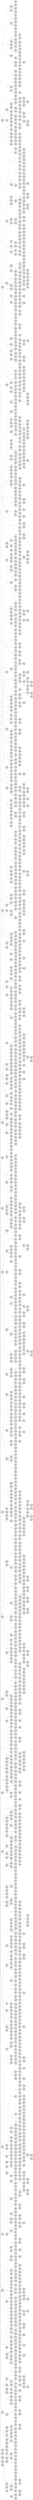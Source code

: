 digraph {
	rankdir = LR;
	ordering = out;
	edge [arrowsize=0.4,fontsize=10]
	node4C78E9E8 [label="",style=filled,fillcolor=lightgrey,shape=circle,width=.1,height=.1];
//------leaves------
	node631DA970 [label="[Ljava.lang.Object;@19ccd11e",shape=point,style=filled,fillcolor=lightgrey,shape=circle,width=.07,height=.07]
	node9F27A6B [label="[Ljava.lang.Object;@2cee514",shape=point,style=filled,fillcolor=lightgrey,shape=circle,width=.07,height=.07]
	nodeC169A14 [label="[Ljava.lang.Object;@73adeea9",shape=point,style=filled,fillcolor=lightgrey,shape=circle,width=.07,height=.07]
	node6916E395 [label="[Ljava.lang.Object;@1c855de6",shape=point,style=filled,fillcolor=lightgrey,shape=circle,width=.07,height=.07]
	node247BB258 [label="[Ljava.lang.Object;@38bfd8d8",shape=point,style=filled,fillcolor=lightgrey,shape=circle,width=.07,height=.07]
	node66EB8E11 [label="[Ljava.lang.Object;@50379547",shape=point,style=filled,fillcolor=lightgrey,shape=circle,width=.07,height=.07]
	node29A7046B [label="[Ljava.lang.Object;@6f98609f",shape=point,style=filled,fillcolor=lightgrey,shape=circle,width=.07,height=.07]
	node55B9F07B [label="[Ljava.lang.Object;@39c8da26",shape=point,style=filled,fillcolor=lightgrey,shape=circle,width=.07,height=.07]
	node285D0528 [label="[Ljava.lang.Object;@46d0424",shape=point,style=filled,fillcolor=lightgrey,shape=circle,width=.07,height=.07]
	node1E4D06FA [label="[Ljava.lang.Object;@612be6ff",shape=point,style=filled,fillcolor=lightgrey,shape=circle,width=.07,height=.07]
	node219FCBB7 [label="[Ljava.lang.Object;@4d3fa784",shape=point,style=filled,fillcolor=lightgrey,shape=circle,width=.07,height=.07]
	node3BB3120F [label="[Ljava.lang.Object;@5111798",shape=point,style=filled,fillcolor=lightgrey,shape=circle,width=.07,height=.07]
	node5A0CB6FE [label="[Ljava.lang.Object;@6a3f39bc",shape=point,style=filled,fillcolor=lightgrey,shape=circle,width=.07,height=.07]
	node49BF7D9E [label="[Ljava.lang.Object;@441f1ee6",shape=point,style=filled,fillcolor=lightgrey,shape=circle,width=.07,height=.07]
	node7B9BFBDD [label="[Ljava.lang.Object;@68facfcb",shape=point,style=filled,fillcolor=lightgrey,shape=circle,width=.07,height=.07]
	node5A9B1CC7 [label="[Ljava.lang.Object;@664fd15c",shape=point,style=filled,fillcolor=lightgrey,shape=circle,width=.07,height=.07]
	node422E8B5B [label="[Ljava.lang.Object;@7c149042",shape=point,style=filled,fillcolor=lightgrey,shape=circle,width=.07,height=.07]
	node7EEBD623 [label="[Ljava.lang.Object;@66362d93",shape=point,style=filled,fillcolor=lightgrey,shape=circle,width=.07,height=.07]
	node5074065D [label="[Ljava.lang.Object;@8ba1a91",shape=point,style=filled,fillcolor=lightgrey,shape=circle,width=.07,height=.07]
	node28C08F6B [label="[Ljava.lang.Object;@7f4d6555",shape=point,style=filled,fillcolor=lightgrey,shape=circle,width=.07,height=.07]
	nodeFFBD20F [label="[Ljava.lang.Object;@574d2ff3",shape=point,style=filled,fillcolor=lightgrey,shape=circle,width=.07,height=.07]
	node7BDA59A6 [label="[Ljava.lang.Object;@6f29ec45",shape=point,style=filled,fillcolor=lightgrey,shape=circle,width=.07,height=.07]
	node3E932005 [label="[Ljava.lang.Object;@1fb293",shape=point,style=filled,fillcolor=lightgrey,shape=circle,width=.07,height=.07]
	node2921CC5F [label="[Ljava.lang.Object;@94a46fa",shape=point,style=filled,fillcolor=lightgrey,shape=circle,width=.07,height=.07]
	node2EFEDCDE [label="[Ljava.lang.Object;@538878b8",shape=point,style=filled,fillcolor=lightgrey,shape=circle,width=.07,height=.07]
	node74EC15A2 [label="[Ljava.lang.Object;@2fcae053",shape=point,style=filled,fillcolor=lightgrey,shape=circle,width=.07,height=.07]
	node770AC158 [label="[Ljava.lang.Object;@67d73ab9",shape=point,style=filled,fillcolor=lightgrey,shape=circle,width=.07,height=.07]
	node730262E4 [label="[Ljava.lang.Object;@b32dcaf",shape=point,style=filled,fillcolor=lightgrey,shape=circle,width=.07,height=.07]
	node2A13CC90 [label="[Ljava.lang.Object;@744f2999",shape=point,style=filled,fillcolor=lightgrey,shape=circle,width=.07,height=.07]
	node143A60B6 [label="[Ljava.lang.Object;@9f0013a",shape=point,style=filled,fillcolor=lightgrey,shape=circle,width=.07,height=.07]
	node3DB32BD8 [label="[Ljava.lang.Object;@303dde16",shape=point,style=filled,fillcolor=lightgrey,shape=circle,width=.07,height=.07]
	node77453777 [label="[Ljava.lang.Object;@7eb51174",shape=point,style=filled,fillcolor=lightgrey,shape=circle,width=.07,height=.07]
	node5A7C1891 [label="[Ljava.lang.Object;@46fb0a6",shape=point,style=filled,fillcolor=lightgrey,shape=circle,width=.07,height=.07]
	node5ACFD1D3 [label="[Ljava.lang.Object;@c27454f",shape=point,style=filled,fillcolor=lightgrey,shape=circle,width=.07,height=.07]
	node36256CCA [label="[Ljava.lang.Object;@4f361028",shape=point,style=filled,fillcolor=lightgrey,shape=circle,width=.07,height=.07]
	node6BD31154 [label="[Ljava.lang.Object;@5de83c5c",shape=point,style=filled,fillcolor=lightgrey,shape=circle,width=.07,height=.07]
	node40365817 [label="[Ljava.lang.Object;@3f7eb769",shape=point,style=filled,fillcolor=lightgrey,shape=circle,width=.07,height=.07]
	node4C544863 [label="[Ljava.lang.Object;@50c28769",shape=point,style=filled,fillcolor=lightgrey,shape=circle,width=.07,height=.07]
	node22C69B86 [label="[Ljava.lang.Object;@6849b548",shape=point,style=filled,fillcolor=lightgrey,shape=circle,width=.07,height=.07]
	node630EF72 [label="[Ljava.lang.Object;@428dc912",shape=point,style=filled,fillcolor=lightgrey,shape=circle,width=.07,height=.07]
	node5401606E [label="[Ljava.lang.Object;@71477c53",shape=point,style=filled,fillcolor=lightgrey,shape=circle,width=.07,height=.07]
	node700D5676 [label="[Ljava.lang.Object;@5c64d43c",shape=point,style=filled,fillcolor=lightgrey,shape=circle,width=.07,height=.07]
	node339CDCE [label="[Ljava.lang.Object;@49568c1e",shape=point,style=filled,fillcolor=lightgrey,shape=circle,width=.07,height=.07]
	node5372CDA4 [label="[Ljava.lang.Object;@29cd36c2",shape=point,style=filled,fillcolor=lightgrey,shape=circle,width=.07,height=.07]
	node6457D988 [label="[Ljava.lang.Object;@191c8f60",shape=point,style=filled,fillcolor=lightgrey,shape=circle,width=.07,height=.07]
	node5CC66E0A [label="[Ljava.lang.Object;@1cfd3876",shape=point,style=filled,fillcolor=lightgrey,shape=circle,width=.07,height=.07]
	node463C39F8 [label="[Ljava.lang.Object;@3b26d9d0",shape=point,style=filled,fillcolor=lightgrey,shape=circle,width=.07,height=.07]
	node54FF5680 [label="[Ljava.lang.Object;@2134eae1",shape=point,style=filled,fillcolor=lightgrey,shape=circle,width=.07,height=.07]
	node660F4C6 [label="[Ljava.lang.Object;@b854583",shape=point,style=filled,fillcolor=lightgrey,shape=circle,width=.07,height=.07]
	node25605925 [label="[Ljava.lang.Object;@2305cc8a",shape=point,style=filled,fillcolor=lightgrey,shape=circle,width=.07,height=.07]
	node22C2DAE8 [label="[Ljava.lang.Object;@34a3a6e",shape=point,style=filled,fillcolor=lightgrey,shape=circle,width=.07,height=.07]
	node2444F253 [label="[Ljava.lang.Object;@29a80bcd",shape=point,style=filled,fillcolor=lightgrey,shape=circle,width=.07,height=.07]
	node1D09918A [label="[Ljava.lang.Object;@4f42410f",shape=point,style=filled,fillcolor=lightgrey,shape=circle,width=.07,height=.07]
	node4C97E4DE [label="[Ljava.lang.Object;@258868e2",shape=point,style=filled,fillcolor=lightgrey,shape=circle,width=.07,height=.07]
	node745C2818 [label="[Ljava.lang.Object;@29cb55a5",shape=point,style=filled,fillcolor=lightgrey,shape=circle,width=.07,height=.07]
	node5A09E556 [label="[Ljava.lang.Object;@3ca0498d",shape=point,style=filled,fillcolor=lightgrey,shape=circle,width=.07,height=.07]
	node2929AAE9 [label="[Ljava.lang.Object;@5abcb414",shape=point,style=filled,fillcolor=lightgrey,shape=circle,width=.07,height=.07]
	node4F0AD940 [label="[Ljava.lang.Object;@71581d0d",shape=point,style=filled,fillcolor=lightgrey,shape=circle,width=.07,height=.07]
	node15429F2D [label="[Ljava.lang.Object;@2a618585",shape=point,style=filled,fillcolor=lightgrey,shape=circle,width=.07,height=.07]
	node33B88950 [label="[Ljava.lang.Object;@2395a5f",shape=point,style=filled,fillcolor=lightgrey,shape=circle,width=.07,height=.07]
	node30306C2 [label="[Ljava.lang.Object;@25e8e68a",shape=point,style=filled,fillcolor=lightgrey,shape=circle,width=.07,height=.07]
	node526D096E [label="[Ljava.lang.Object;@1ace5ade",shape=point,style=filled,fillcolor=lightgrey,shape=circle,width=.07,height=.07]
	node1E06A53 [label="[Ljava.lang.Object;@63de1053",shape=point,style=filled,fillcolor=lightgrey,shape=circle,width=.07,height=.07]
	node5942433F [label="[Ljava.lang.Object;@31b2ea63",shape=point,style=filled,fillcolor=lightgrey,shape=circle,width=.07,height=.07]
	node3382ACF4 [label="[Ljava.lang.Object;@204d6e5f",shape=point,style=filled,fillcolor=lightgrey,shape=circle,width=.07,height=.07]
	node6BDD8AD2 [label="[Ljava.lang.Object;@4d9a8438",shape=point,style=filled,fillcolor=lightgrey,shape=circle,width=.07,height=.07]
	node6BD96473 [label="[Ljava.lang.Object;@20add0c1",shape=point,style=filled,fillcolor=lightgrey,shape=circle,width=.07,height=.07]
	node2721551C [label="[Ljava.lang.Object;@3e03be84",shape=point,style=filled,fillcolor=lightgrey,shape=circle,width=.07,height=.07]
	node1ED9BFCB [label="[Ljava.lang.Object;@503c4f09",shape=point,style=filled,fillcolor=lightgrey,shape=circle,width=.07,height=.07]
	node7D1869A7 [label="[Ljava.lang.Object;@5ecc0f1e",shape=point,style=filled,fillcolor=lightgrey,shape=circle,width=.07,height=.07]
	nodeD38C4EB [label="[Ljava.lang.Object;@3f4e9642",shape=point,style=filled,fillcolor=lightgrey,shape=circle,width=.07,height=.07]
	node1A5855D [label="[Ljava.lang.Object;@3f2fce88",shape=point,style=filled,fillcolor=lightgrey,shape=circle,width=.07,height=.07]
	node747B4A1A [label="[Ljava.lang.Object;@3f4c3e51",shape=point,style=filled,fillcolor=lightgrey,shape=circle,width=.07,height=.07]
	node12EECB88 [label="[Ljava.lang.Object;@53f40cd3",shape=point,style=filled,fillcolor=lightgrey,shape=circle,width=.07,height=.07]
	node7D71A72D [label="[Ljava.lang.Object;@2311a064",shape=point,style=filled,fillcolor=lightgrey,shape=circle,width=.07,height=.07]
	node47478D05 [label="[Ljava.lang.Object;@34a683aa",shape=point,style=filled,fillcolor=lightgrey,shape=circle,width=.07,height=.07]
	node441E02DC [label="[Ljava.lang.Object;@6a2288bb",shape=point,style=filled,fillcolor=lightgrey,shape=circle,width=.07,height=.07]
	node11761F5F [label="[Ljava.lang.Object;@11cd6508",shape=point,style=filled,fillcolor=lightgrey,shape=circle,width=.07,height=.07]
	node25F19D0F [label="[Ljava.lang.Object;@5b68be5a",shape=point,style=filled,fillcolor=lightgrey,shape=circle,width=.07,height=.07]
	node7AC5DE8F [label="[Ljava.lang.Object;@da11fa",shape=point,style=filled,fillcolor=lightgrey,shape=circle,width=.07,height=.07]
	node29EAFD0B [label="[Ljava.lang.Object;@376e1c02",shape=point,style=filled,fillcolor=lightgrey,shape=circle,width=.07,height=.07]
	node630B9DC6 [label="[Ljava.lang.Object;@330e159c",shape=point,style=filled,fillcolor=lightgrey,shape=circle,width=.07,height=.07]
	node4DF2A453 [label="[Ljava.lang.Object;@abb2fe3",shape=point,style=filled,fillcolor=lightgrey,shape=circle,width=.07,height=.07]
	node35E176DF [label="[Ljava.lang.Object;@7680270a",shape=point,style=filled,fillcolor=lightgrey,shape=circle,width=.07,height=.07]
	node2E88D5B5 [label="[Ljava.lang.Object;@7d1f23b0",shape=point,style=filled,fillcolor=lightgrey,shape=circle,width=.07,height=.07]
	node4376F542 [label="[Ljava.lang.Object;@34393251",shape=point,style=filled,fillcolor=lightgrey,shape=circle,width=.07,height=.07]
	node5C747C1E [label="[Ljava.lang.Object;@58f2c683",shape=point,style=filled,fillcolor=lightgrey,shape=circle,width=.07,height=.07]
	node2CDAF43A [label="[Ljava.lang.Object;@510cf04a",shape=point,style=filled,fillcolor=lightgrey,shape=circle,width=.07,height=.07]
	node2EE7F2F9 [label="[Ljava.lang.Object;@60efff78",shape=point,style=filled,fillcolor=lightgrey,shape=circle,width=.07,height=.07]
	node1BEFAC7B [label="[Ljava.lang.Object;@2dd781ec",shape=point,style=filled,fillcolor=lightgrey,shape=circle,width=.07,height=.07]
	node3C36DE95 [label="[Ljava.lang.Object;@233df254",shape=point,style=filled,fillcolor=lightgrey,shape=circle,width=.07,height=.07]
	node45D70E3C [label="[Ljava.lang.Object;@541e3f8b",shape=point,style=filled,fillcolor=lightgrey,shape=circle,width=.07,height=.07]
	node5E5681EB [label="[Ljava.lang.Object;@12356727",shape=point,style=filled,fillcolor=lightgrey,shape=circle,width=.07,height=.07]
	node6F6E2DB3 [label="[Ljava.lang.Object;@4a29b5b2",shape=point,style=filled,fillcolor=lightgrey,shape=circle,width=.07,height=.07]
	node201A3CC5 [label="[Ljava.lang.Object;@19af6bbe",shape=point,style=filled,fillcolor=lightgrey,shape=circle,width=.07,height=.07]
	node732CE8D [label="[Ljava.lang.Object;@b16ffc",shape=point,style=filled,fillcolor=lightgrey,shape=circle,width=.07,height=.07]
	node71BC873B [label="[Ljava.lang.Object;@13acf029",shape=point,style=filled,fillcolor=lightgrey,shape=circle,width=.07,height=.07]
	node27B1277 [label="[Ljava.lang.Object;@93e434b",shape=point,style=filled,fillcolor=lightgrey,shape=circle,width=.07,height=.07]
	node1CAE9808 [label="[Ljava.lang.Object;@68f70e0c",shape=point,style=filled,fillcolor=lightgrey,shape=circle,width=.07,height=.07]
	node324541CF [label="[Ljava.lang.Object;@499a78d7",shape=point,style=filled,fillcolor=lightgrey,shape=circle,width=.07,height=.07]
	node219CD734 [label="[Ljava.lang.Object;@71cb2a65",shape=point,style=filled,fillcolor=lightgrey,shape=circle,width=.07,height=.07]
	node699856AA [label="[Ljava.lang.Object;@73dec78e",shape=point,style=filled,fillcolor=lightgrey,shape=circle,width=.07,height=.07]
	node34BC9BB6 [label="[Ljava.lang.Object;@1c0c0746",shape=point,style=filled,fillcolor=lightgrey,shape=circle,width=.07,height=.07]
	node378A2F6B [label="[Ljava.lang.Object;@32ed6ca3",shape=point,style=filled,fillcolor=lightgrey,shape=circle,width=.07,height=.07]
	node625C2063 [label="[Ljava.lang.Object;@1e163d59",shape=point,style=filled,fillcolor=lightgrey,shape=circle,width=.07,height=.07]
	node7801A887 [label="[Ljava.lang.Object;@21d05b50",shape=point,style=filled,fillcolor=lightgrey,shape=circle,width=.07,height=.07]
	node228C3831 [label="[Ljava.lang.Object;@d5f35cc",shape=point,style=filled,fillcolor=lightgrey,shape=circle,width=.07,height=.07]
	node786FE170 [label="[Ljava.lang.Object;@5bc63ff6",shape=point,style=filled,fillcolor=lightgrey,shape=circle,width=.07,height=.07]
	node18C8D90F [label="[Ljava.lang.Object;@6ccd6e8f",shape=point,style=filled,fillcolor=lightgrey,shape=circle,width=.07,height=.07]
	node6BAE6607 [label="[Ljava.lang.Object;@17ddd0b",shape=point,style=filled,fillcolor=lightgrey,shape=circle,width=.07,height=.07]
	node5FA36C8A [label="[Ljava.lang.Object;@581dc8e7",shape=point,style=filled,fillcolor=lightgrey,shape=circle,width=.07,height=.07]
	node409B03BD [label="[Ljava.lang.Object;@2f611b20",shape=point,style=filled,fillcolor=lightgrey,shape=circle,width=.07,height=.07]
	node6BE2E57A [label="[Ljava.lang.Object;@5d0e4211",shape=point,style=filled,fillcolor=lightgrey,shape=circle,width=.07,height=.07]
	node451034E6 [label="[Ljava.lang.Object;@628f9f7f",shape=point,style=filled,fillcolor=lightgrey,shape=circle,width=.07,height=.07]
	node1E3A6F61 [label="[Ljava.lang.Object;@318bb87d",shape=point,style=filled,fillcolor=lightgrey,shape=circle,width=.07,height=.07]
	node75F81DAE [label="[Ljava.lang.Object;@6b920009",shape=point,style=filled,fillcolor=lightgrey,shape=circle,width=.07,height=.07]
	node261E2B7D [label="[Ljava.lang.Object;@4aba2793",shape=point,style=filled,fillcolor=lightgrey,shape=circle,width=.07,height=.07]
	node7F1A5607 [label="[Ljava.lang.Object;@47393a5",shape=point,style=filled,fillcolor=lightgrey,shape=circle,width=.07,height=.07]
	node53611595 [label="[Ljava.lang.Object;@487c26d5",shape=point,style=filled,fillcolor=lightgrey,shape=circle,width=.07,height=.07]
	node65FBFBB3 [label="[Ljava.lang.Object;@7d8db212",shape=point,style=filled,fillcolor=lightgrey,shape=circle,width=.07,height=.07]
	node261BCD8B [label="[Ljava.lang.Object;@f780d13",shape=point,style=filled,fillcolor=lightgrey,shape=circle,width=.07,height=.07]
	node3564492C [label="[Ljava.lang.Object;@256970b0",shape=point,style=filled,fillcolor=lightgrey,shape=circle,width=.07,height=.07]
	node5DE69603 [label="[Ljava.lang.Object;@12390839",shape=point,style=filled,fillcolor=lightgrey,shape=circle,width=.07,height=.07]
	node5030E7B [label="[Ljava.lang.Object;@6b81129b",shape=point,style=filled,fillcolor=lightgrey,shape=circle,width=.07,height=.07]
	node23EC766 [label="[Ljava.lang.Object;@589c6fd8",shape=point,style=filled,fillcolor=lightgrey,shape=circle,width=.07,height=.07]
	node45F1C266 [label="[Ljava.lang.Object;@26871589",shape=point,style=filled,fillcolor=lightgrey,shape=circle,width=.07,height=.07]
	node52F6E3C8 [label="[Ljava.lang.Object;@69afa4e1",shape=point,style=filled,fillcolor=lightgrey,shape=circle,width=.07,height=.07]
	node2286A940 [label="[Ljava.lang.Object;@3cb3dbc4",shape=point,style=filled,fillcolor=lightgrey,shape=circle,width=.07,height=.07]
	node59BE9739 [label="[Ljava.lang.Object;@4da2a843",shape=point,style=filled,fillcolor=lightgrey,shape=circle,width=.07,height=.07]
	node5A79C41E [label="[Ljava.lang.Object;@78b6596e",shape=point,style=filled,fillcolor=lightgrey,shape=circle,width=.07,height=.07]
	node559C1E1E [label="[Ljava.lang.Object;@d24545e",shape=point,style=filled,fillcolor=lightgrey,shape=circle,width=.07,height=.07]
	node19E928D0 [label="[Ljava.lang.Object;@53de7faa",shape=point,style=filled,fillcolor=lightgrey,shape=circle,width=.07,height=.07]
	node6687F721 [label="[Ljava.lang.Object;@49aed90b",shape=point,style=filled,fillcolor=lightgrey,shape=circle,width=.07,height=.07]
	node1951C746 [label="[Ljava.lang.Object;@39d2d8e9",shape=point,style=filled,fillcolor=lightgrey,shape=circle,width=.07,height=.07]
	node60B51E0D [label="[Ljava.lang.Object;@5f6cf591",shape=point,style=filled,fillcolor=lightgrey,shape=circle,width=.07,height=.07]
	node481072CD [label="[Ljava.lang.Object;@67aaeeb6",shape=point,style=filled,fillcolor=lightgrey,shape=circle,width=.07,height=.07]
	node2F27D138 [label="[Ljava.lang.Object;@175f7930",shape=point,style=filled,fillcolor=lightgrey,shape=circle,width=.07,height=.07]
	node5C92E70C [label="[Ljava.lang.Object;@6c7d6d76",shape=point,style=filled,fillcolor=lightgrey,shape=circle,width=.07,height=.07]
	node7D42DFD0 [label="[Ljava.lang.Object;@1138afb1",shape=point,style=filled,fillcolor=lightgrey,shape=circle,width=.07,height=.07]
	node5A59801D [label="[Ljava.lang.Object;@5dc850fd",shape=point,style=filled,fillcolor=lightgrey,shape=circle,width=.07,height=.07]
	node369FB8CB [label="[Ljava.lang.Object;@620ecc8e",shape=point,style=filled,fillcolor=lightgrey,shape=circle,width=.07,height=.07]
	node7441F1BA [label="[Ljava.lang.Object;@6b110877",shape=point,style=filled,fillcolor=lightgrey,shape=circle,width=.07,height=.07]
	node2003BC3E [label="[Ljava.lang.Object;@347d6e0c",shape=point,style=filled,fillcolor=lightgrey,shape=circle,width=.07,height=.07]
	node4FCA8518 [label="[Ljava.lang.Object;@2c7b6e26",shape=point,style=filled,fillcolor=lightgrey,shape=circle,width=.07,height=.07]
	node11A4D5DB [label="[Ljava.lang.Object;@4e76c4ed",shape=point,style=filled,fillcolor=lightgrey,shape=circle,width=.07,height=.07]
	node558F6A7E [label="[Ljava.lang.Object;@22f234b7",shape=point,style=filled,fillcolor=lightgrey,shape=circle,width=.07,height=.07]
	node154F373F [label="[Ljava.lang.Object;@6de6d8d7",shape=point,style=filled,fillcolor=lightgrey,shape=circle,width=.07,height=.07]
	node4314938F [label="[Ljava.lang.Object;@70f040d6",shape=point,style=filled,fillcolor=lightgrey,shape=circle,width=.07,height=.07]
	node1CEA6738 [label="[Ljava.lang.Object;@47912412",shape=point,style=filled,fillcolor=lightgrey,shape=circle,width=.07,height=.07]
	node20FE4F84 [label="[Ljava.lang.Object;@527a5dbd",shape=point,style=filled,fillcolor=lightgrey,shape=circle,width=.07,height=.07]
	node1DE6336D [label="[Ljava.lang.Object;@53992577",shape=point,style=filled,fillcolor=lightgrey,shape=circle,width=.07,height=.07]
	node149C2EF [label="[Ljava.lang.Object;@1dee0ce",shape=point,style=filled,fillcolor=lightgrey,shape=circle,width=.07,height=.07]
	node2D0FC6C3 [label="[Ljava.lang.Object;@3727fc88",shape=point,style=filled,fillcolor=lightgrey,shape=circle,width=.07,height=.07]
	node78361E39 [label="[Ljava.lang.Object;@e185961",shape=point,style=filled,fillcolor=lightgrey,shape=circle,width=.07,height=.07]
	node5DF2AFBF [label="[Ljava.lang.Object;@5539db35",shape=point,style=filled,fillcolor=lightgrey,shape=circle,width=.07,height=.07]
	node1D36C07D [label="[Ljava.lang.Object;@51a951eb",shape=point,style=filled,fillcolor=lightgrey,shape=circle,width=.07,height=.07]
	node19EE9336 [label="[Ljava.lang.Object;@295034d",shape=point,style=filled,fillcolor=lightgrey,shape=circle,width=.07,height=.07]
	node298B0E4A [label="[Ljava.lang.Object;@32363499",shape=point,style=filled,fillcolor=lightgrey,shape=circle,width=.07,height=.07]
	node5F2C66CA [label="[Ljava.lang.Object;@75898909",shape=point,style=filled,fillcolor=lightgrey,shape=circle,width=.07,height=.07]
	node48120AC [label="[Ljava.lang.Object;@7905e59",shape=point,style=filled,fillcolor=lightgrey,shape=circle,width=.07,height=.07]
	node3BB67257 [label="[Ljava.lang.Object;@24e75e9",shape=point,style=filled,fillcolor=lightgrey,shape=circle,width=.07,height=.07]
	nodeF47B14C [label="[Ljava.lang.Object;@aa0546b",shape=point,style=filled,fillcolor=lightgrey,shape=circle,width=.07,height=.07]
	node20CBBA2 [label="[Ljava.lang.Object;@739c7737",shape=point,style=filled,fillcolor=lightgrey,shape=circle,width=.07,height=.07]
	node41E375D9 [label="[Ljava.lang.Object;@49e87282",shape=point,style=filled,fillcolor=lightgrey,shape=circle,width=.07,height=.07]
	node2EDE01B6 [label="[Ljava.lang.Object;@3eebfe95",shape=point,style=filled,fillcolor=lightgrey,shape=circle,width=.07,height=.07]
	node64FC192C [label="[Ljava.lang.Object;@6e8a1b53",shape=point,style=filled,fillcolor=lightgrey,shape=circle,width=.07,height=.07]
	node30076485 [label="[Ljava.lang.Object;@51f93b46",shape=point,style=filled,fillcolor=lightgrey,shape=circle,width=.07,height=.07]
	node55C87D2C [label="[Ljava.lang.Object;@6b26a445",shape=point,style=filled,fillcolor=lightgrey,shape=circle,width=.07,height=.07]
	node608ED6E8 [label="[Ljava.lang.Object;@7835f2b4",shape=point,style=filled,fillcolor=lightgrey,shape=circle,width=.07,height=.07]
	node6E02D183 [label="[Ljava.lang.Object;@30d8448a",shape=point,style=filled,fillcolor=lightgrey,shape=circle,width=.07,height=.07]
	node26F7EDEF [label="[Ljava.lang.Object;@71001bd7",shape=point,style=filled,fillcolor=lightgrey,shape=circle,width=.07,height=.07]
	node97652BD [label="[Ljava.lang.Object;@7b78ab0d",shape=point,style=filled,fillcolor=lightgrey,shape=circle,width=.07,height=.07]
	node6279A918 [label="[Ljava.lang.Object;@13d6c823",shape=point,style=filled,fillcolor=lightgrey,shape=circle,width=.07,height=.07]
	node280E835E [label="[Ljava.lang.Object;@16907591",shape=point,style=filled,fillcolor=lightgrey,shape=circle,width=.07,height=.07]
	node398E2F32 [label="[Ljava.lang.Object;@1c3c6ff0",shape=point,style=filled,fillcolor=lightgrey,shape=circle,width=.07,height=.07]
	node40F40B5A [label="[Ljava.lang.Object;@555dd228",shape=point,style=filled,fillcolor=lightgrey,shape=circle,width=.07,height=.07]
	node1DE2900E [label="[Ljava.lang.Object;@625e3fad",shape=point,style=filled,fillcolor=lightgrey,shape=circle,width=.07,height=.07]
	node2905667 [label="[Ljava.lang.Object;@39e7188f",shape=point,style=filled,fillcolor=lightgrey,shape=circle,width=.07,height=.07]
	node308C9D5D [label="[Ljava.lang.Object;@233c6fb6",shape=point,style=filled,fillcolor=lightgrey,shape=circle,width=.07,height=.07]
	node231F26D8 [label="[Ljava.lang.Object;@223d6154",shape=point,style=filled,fillcolor=lightgrey,shape=circle,width=.07,height=.07]
	node760F763B [label="[Ljava.lang.Object;@368ee693",shape=point,style=filled,fillcolor=lightgrey,shape=circle,width=.07,height=.07]
	node6C7D3F7C [label="[Ljava.lang.Object;@2583c466",shape=point,style=filled,fillcolor=lightgrey,shape=circle,width=.07,height=.07]
	node2830C043 [label="[Ljava.lang.Object;@694b11a8",shape=point,style=filled,fillcolor=lightgrey,shape=circle,width=.07,height=.07]
	node6C484522 [label="[Ljava.lang.Object;@57530c39",shape=point,style=filled,fillcolor=lightgrey,shape=circle,width=.07,height=.07]
	node794FEC48 [label="[Ljava.lang.Object;@48b87498",shape=point,style=filled,fillcolor=lightgrey,shape=circle,width=.07,height=.07]
	node667749F8 [label="[Ljava.lang.Object;@298aa3cb",shape=point,style=filled,fillcolor=lightgrey,shape=circle,width=.07,height=.07]
	node2FA1271E [label="[Ljava.lang.Object;@24368ac6",shape=point,style=filled,fillcolor=lightgrey,shape=circle,width=.07,height=.07]
	node78522F31 [label="[Ljava.lang.Object;@4ba5f0b",shape=point,style=filled,fillcolor=lightgrey,shape=circle,width=.07,height=.07]
	node22050155 [label="[Ljava.lang.Object;@3275cf69",shape=point,style=filled,fillcolor=lightgrey,shape=circle,width=.07,height=.07]
	node5B3755B1 [label="[Ljava.lang.Object;@d230bdb",shape=point,style=filled,fillcolor=lightgrey,shape=circle,width=.07,height=.07]
	node7A6BC83 [label="[Ljava.lang.Object;@1bb43599",shape=point,style=filled,fillcolor=lightgrey,shape=circle,width=.07,height=.07]
	node7A4F7183 [label="[Ljava.lang.Object;@6fa7d0c2",shape=point,style=filled,fillcolor=lightgrey,shape=circle,width=.07,height=.07]
	node5DD72B11 [label="[Ljava.lang.Object;@6775d5cf",shape=point,style=filled,fillcolor=lightgrey,shape=circle,width=.07,height=.07]
	node66B773CB [label="[Ljava.lang.Object;@37479e1f",shape=point,style=filled,fillcolor=lightgrey,shape=circle,width=.07,height=.07]
	node53ACA445 [label="[Ljava.lang.Object;@1abec852",shape=point,style=filled,fillcolor=lightgrey,shape=circle,width=.07,height=.07]
	node474AC9E5 [label="[Ljava.lang.Object;@4c760075",shape=point,style=filled,fillcolor=lightgrey,shape=circle,width=.07,height=.07]
	node7A4E0B32 [label="[Ljava.lang.Object;@165eb071",shape=point,style=filled,fillcolor=lightgrey,shape=circle,width=.07,height=.07]
	node7CA56BE [label="[Ljava.lang.Object;@7b439b9a",shape=point,style=filled,fillcolor=lightgrey,shape=circle,width=.07,height=.07]
	node71DE185B [label="[Ljava.lang.Object;@12e0e329",shape=point,style=filled,fillcolor=lightgrey,shape=circle,width=.07,height=.07]
	node474A386D [label="[Ljava.lang.Object;@20b2f455",shape=point,style=filled,fillcolor=lightgrey,shape=circle,width=.07,height=.07]
	node21AF3CD8 [label="[Ljava.lang.Object;@34437a6f",shape=point,style=filled,fillcolor=lightgrey,shape=circle,width=.07,height=.07]
	node225CB5DA [label="[Ljava.lang.Object;@157bfd98",shape=point,style=filled,fillcolor=lightgrey,shape=circle,width=.07,height=.07]
	node4DEA4A13 [label="[Ljava.lang.Object;@62d5c1c3",shape=point,style=filled,fillcolor=lightgrey,shape=circle,width=.07,height=.07]
	node25E05A26 [label="[Ljava.lang.Object;@6fbde43f",shape=point,style=filled,fillcolor=lightgrey,shape=circle,width=.07,height=.07]
	node70988109 [label="[Ljava.lang.Object;@3c8f9d00",shape=point,style=filled,fillcolor=lightgrey,shape=circle,width=.07,height=.07]
	node1B19C1DD [label="[Ljava.lang.Object;@1b05529d",shape=point,style=filled,fillcolor=lightgrey,shape=circle,width=.07,height=.07]
	node2FA1083D [label="[Ljava.lang.Object;@6f86f754",shape=point,style=filled,fillcolor=lightgrey,shape=circle,width=.07,height=.07]
	node3AC4C450 [label="[Ljava.lang.Object;@b64e82f",shape=point,style=filled,fillcolor=lightgrey,shape=circle,width=.07,height=.07]
	node2CA3E99E [label="[Ljava.lang.Object;@74c78709",shape=point,style=filled,fillcolor=lightgrey,shape=circle,width=.07,height=.07]
	node683D2B85 [label="[Ljava.lang.Object;@4434933d",shape=point,style=filled,fillcolor=lightgrey,shape=circle,width=.07,height=.07]
	node77E86D3C [label="[Ljava.lang.Object;@3f5f5307",shape=point,style=filled,fillcolor=lightgrey,shape=circle,width=.07,height=.07]
	node3EBF366A [label="[Ljava.lang.Object;@5ef2f7fb",shape=point,style=filled,fillcolor=lightgrey,shape=circle,width=.07,height=.07]
	node6A47F094 [label="[Ljava.lang.Object;@2f4551b0",shape=point,style=filled,fillcolor=lightgrey,shape=circle,width=.07,height=.07]
	node680E2E54 [label="[Ljava.lang.Object;@218a5181",shape=point,style=filled,fillcolor=lightgrey,shape=circle,width=.07,height=.07]
	node741CC674 [label="[Ljava.lang.Object;@7151d196",shape=point,style=filled,fillcolor=lightgrey,shape=circle,width=.07,height=.07]
	node68B43D66 [label="[Ljava.lang.Object;@1bc16fa8",shape=point,style=filled,fillcolor=lightgrey,shape=circle,width=.07,height=.07]
	node97C25C2 [label="[Ljava.lang.Object;@76de881a",shape=point,style=filled,fillcolor=lightgrey,shape=circle,width=.07,height=.07]
	node3F48C4AA [label="[Ljava.lang.Object;@2fe450c4",shape=point,style=filled,fillcolor=lightgrey,shape=circle,width=.07,height=.07]
	node47DE32CF [label="[Ljava.lang.Object;@4542fc76",shape=point,style=filled,fillcolor=lightgrey,shape=circle,width=.07,height=.07]
	node3C560DE0 [label="[Ljava.lang.Object;@313918de",shape=point,style=filled,fillcolor=lightgrey,shape=circle,width=.07,height=.07]
	node7C71C7C [label="[Ljava.lang.Object;@5534e1be",shape=point,style=filled,fillcolor=lightgrey,shape=circle,width=.07,height=.07]
	node5981CFF5 [label="[Ljava.lang.Object;@2087d3f3",shape=point,style=filled,fillcolor=lightgrey,shape=circle,width=.07,height=.07]
	node1F1C1F63 [label="[Ljava.lang.Object;@6d57342f",shape=point,style=filled,fillcolor=lightgrey,shape=circle,width=.07,height=.07]
	node3AFEA017 [label="[Ljava.lang.Object;@2478f4f0",shape=point,style=filled,fillcolor=lightgrey,shape=circle,width=.07,height=.07]
	node5B60001B [label="[Ljava.lang.Object;@f42b114",shape=point,style=filled,fillcolor=lightgrey,shape=circle,width=.07,height=.07]
	node407346F3 [label="[Ljava.lang.Object;@23cfe579",shape=point,style=filled,fillcolor=lightgrey,shape=circle,width=.07,height=.07]
	node78F459C3 [label="[Ljava.lang.Object;@62a48dd8",shape=point,style=filled,fillcolor=lightgrey,shape=circle,width=.07,height=.07]
	node383A0BA1 [label="[Ljava.lang.Object;@6482c5f2",shape=point,style=filled,fillcolor=lightgrey,shape=circle,width=.07,height=.07]
	node3E62B2E0 [label="[Ljava.lang.Object;@786e22b9",shape=point,style=filled,fillcolor=lightgrey,shape=circle,width=.07,height=.07]
	node10E14916 [label="[Ljava.lang.Object;@623ea3ad",shape=point,style=filled,fillcolor=lightgrey,shape=circle,width=.07,height=.07]
	node4960F8B8 [label="[Ljava.lang.Object;@401260c7",shape=point,style=filled,fillcolor=lightgrey,shape=circle,width=.07,height=.07]
	node5A21382A [label="[Ljava.lang.Object;@4d15cb08",shape=point,style=filled,fillcolor=lightgrey,shape=circle,width=.07,height=.07]
	node3FE4F2A [label="[Ljava.lang.Object;@503913ca",shape=point,style=filled,fillcolor=lightgrey,shape=circle,width=.07,height=.07]
	node30A918F [label="[Ljava.lang.Object;@6024476d",shape=point,style=filled,fillcolor=lightgrey,shape=circle,width=.07,height=.07]
	node11D2C35C [label="[Ljava.lang.Object;@9ed35ef",shape=point,style=filled,fillcolor=lightgrey,shape=circle,width=.07,height=.07]
	node5EBC5BB4 [label="[Ljava.lang.Object;@1c617021",shape=point,style=filled,fillcolor=lightgrey,shape=circle,width=.07,height=.07]
	node1BAE98D2 [label="[Ljava.lang.Object;@7b8c9405",shape=point,style=filled,fillcolor=lightgrey,shape=circle,width=.07,height=.07]
	node47D1013B [label="[Ljava.lang.Object;@50269198",shape=point,style=filled,fillcolor=lightgrey,shape=circle,width=.07,height=.07]
	node3F21FB46 [label="[Ljava.lang.Object;@20126c1b",shape=point,style=filled,fillcolor=lightgrey,shape=circle,width=.07,height=.07]
	node6F0569FB [label="[Ljava.lang.Object;@bcb8fd2",shape=point,style=filled,fillcolor=lightgrey,shape=circle,width=.07,height=.07]
	node3B00AE26 [label="[Ljava.lang.Object;@8c17fe9",shape=point,style=filled,fillcolor=lightgrey,shape=circle,width=.07,height=.07]
	node4C4F85BB [label="[Ljava.lang.Object;@1b2d36ff",shape=point,style=filled,fillcolor=lightgrey,shape=circle,width=.07,height=.07]
	node25E2DA22 [label="[Ljava.lang.Object;@26dfc740",shape=point,style=filled,fillcolor=lightgrey,shape=circle,width=.07,height=.07]
	node160DEC7D [label="[Ljava.lang.Object;@64e5ba8d",shape=point,style=filled,fillcolor=lightgrey,shape=circle,width=.07,height=.07]
	node57654FF9 [label="[Ljava.lang.Object;@fd87792",shape=point,style=filled,fillcolor=lightgrey,shape=circle,width=.07,height=.07]
	node76CF0C10 [label="[Ljava.lang.Object;@3fb7f196",shape=point,style=filled,fillcolor=lightgrey,shape=circle,width=.07,height=.07]
	node42507B1E [label="[Ljava.lang.Object;@e78f021",shape=point,style=filled,fillcolor=lightgrey,shape=circle,width=.07,height=.07]
	node59D272 [label="[Ljava.lang.Object;@62b8ae",shape=point,style=filled,fillcolor=lightgrey,shape=circle,width=.07,height=.07]
	node412BAB37 [label="[Ljava.lang.Object;@81ba2cb",shape=point,style=filled,fillcolor=lightgrey,shape=circle,width=.07,height=.07]
	node469F3BF8 [label="[Ljava.lang.Object;@53ad4c4d",shape=point,style=filled,fillcolor=lightgrey,shape=circle,width=.07,height=.07]
	node4FC3271C [label="[Ljava.lang.Object;@1a9bd9d5",shape=point,style=filled,fillcolor=lightgrey,shape=circle,width=.07,height=.07]
	node25E46185 [label="[Ljava.lang.Object;@1c128e50",shape=point,style=filled,fillcolor=lightgrey,shape=circle,width=.07,height=.07]
	node4ABFB109 [label="[Ljava.lang.Object;@e2e9cfa",shape=point,style=filled,fillcolor=lightgrey,shape=circle,width=.07,height=.07]
	node8C02CF3 [label="[Ljava.lang.Object;@2853b5",shape=point,style=filled,fillcolor=lightgrey,shape=circle,width=.07,height=.07]
	node37A89D40 [label="[Ljava.lang.Object;@4d9b0e03",shape=point,style=filled,fillcolor=lightgrey,shape=circle,width=.07,height=.07]
	node44B514F7 [label="[Ljava.lang.Object;@642422f",shape=point,style=filled,fillcolor=lightgrey,shape=circle,width=.07,height=.07]
	node75F38D3A [label="[Ljava.lang.Object;@608d7e91",shape=point,style=filled,fillcolor=lightgrey,shape=circle,width=.07,height=.07]
	nodeCF3DCDB [label="[Ljava.lang.Object;@1834a450",shape=point,style=filled,fillcolor=lightgrey,shape=circle,width=.07,height=.07]
	node71476031 [label="[Ljava.lang.Object;@7ab5f17e",shape=point,style=filled,fillcolor=lightgrey,shape=circle,width=.07,height=.07]
	node68B2EFF7 [label="[Ljava.lang.Object;@5519d095",shape=point,style=filled,fillcolor=lightgrey,shape=circle,width=.07,height=.07]
	node1F9564EF [label="[Ljava.lang.Object;@4a7e5862",shape=point,style=filled,fillcolor=lightgrey,shape=circle,width=.07,height=.07]
	node354CDB8D [label="[Ljava.lang.Object;@2eca38c9",shape=point,style=filled,fillcolor=lightgrey,shape=circle,width=.07,height=.07]
	node1ACC93E3 [label="[Ljava.lang.Object;@22497590",shape=point,style=filled,fillcolor=lightgrey,shape=circle,width=.07,height=.07]
	node718A42E7 [label="[Ljava.lang.Object;@ef9206f",shape=point,style=filled,fillcolor=lightgrey,shape=circle,width=.07,height=.07]
	node7054E9D8 [label="[Ljava.lang.Object;@1958f7b7",shape=point,style=filled,fillcolor=lightgrey,shape=circle,width=.07,height=.07]
	node3A660301 [label="[Ljava.lang.Object;@7ddba67a",shape=point,style=filled,fillcolor=lightgrey,shape=circle,width=.07,height=.07]
	node2A169A30 [label="[Ljava.lang.Object;@74ad258a",shape=point,style=filled,fillcolor=lightgrey,shape=circle,width=.07,height=.07]
	node7ED94E15 [label="[Ljava.lang.Object;@5e91cfc2",shape=point,style=filled,fillcolor=lightgrey,shape=circle,width=.07,height=.07]
	node4048193A [label="[Ljava.lang.Object;@5d54e5cc",shape=point,style=filled,fillcolor=lightgrey,shape=circle,width=.07,height=.07]
	node69C9B195 [label="[Ljava.lang.Object;@39f69cb1",shape=point,style=filled,fillcolor=lightgrey,shape=circle,width=.07,height=.07]
	node3977D37C [label="[Ljava.lang.Object;@43772b1b",shape=point,style=filled,fillcolor=lightgrey,shape=circle,width=.07,height=.07]
	node67967FF9 [label="[Ljava.lang.Object;@6a0864ae",shape=point,style=filled,fillcolor=lightgrey,shape=circle,width=.07,height=.07]
	node6D63B6A0 [label="[Ljava.lang.Object;@17b677e4",shape=point,style=filled,fillcolor=lightgrey,shape=circle,width=.07,height=.07]
	node438BAB5C [label="[Ljava.lang.Object;@6a8f9a97",shape=point,style=filled,fillcolor=lightgrey,shape=circle,width=.07,height=.07]
	node1AA9F7D0 [label="[Ljava.lang.Object;@3e04ba36",shape=point,style=filled,fillcolor=lightgrey,shape=circle,width=.07,height=.07]
	node20CB27E1 [label="[Ljava.lang.Object;@36865a4d",shape=point,style=filled,fillcolor=lightgrey,shape=circle,width=.07,height=.07]
	node63443C3A [label="[Ljava.lang.Object;@788aff6e",shape=point,style=filled,fillcolor=lightgrey,shape=circle,width=.07,height=.07]
	node1073BB1 [label="[Ljava.lang.Object;@5574dee",shape=point,style=filled,fillcolor=lightgrey,shape=circle,width=.07,height=.07]
	node47301492 [label="[Ljava.lang.Object;@68eee295",shape=point,style=filled,fillcolor=lightgrey,shape=circle,width=.07,height=.07]
	node508C968A [label="[Ljava.lang.Object;@6f8b9948",shape=point,style=filled,fillcolor=lightgrey,shape=circle,width=.07,height=.07]
	node28D884AF [label="[Ljava.lang.Object;@37bd216b",shape=point,style=filled,fillcolor=lightgrey,shape=circle,width=.07,height=.07]
	node3B1D9D0 [label="[Ljava.lang.Object;@30c34137",shape=point,style=filled,fillcolor=lightgrey,shape=circle,width=.07,height=.07]
	node5C52467C [label="[Ljava.lang.Object;@23a82e4",shape=point,style=filled,fillcolor=lightgrey,shape=circle,width=.07,height=.07]
	nodeFC8B42A [label="[Ljava.lang.Object;@2528861d",shape=point,style=filled,fillcolor=lightgrey,shape=circle,width=.07,height=.07]
	node6B874562 [label="[Ljava.lang.Object;@3dfcd754",shape=point,style=filled,fillcolor=lightgrey,shape=circle,width=.07,height=.07]
	node77DF4D25 [label="[Ljava.lang.Object;@16a625ad",shape=point,style=filled,fillcolor=lightgrey,shape=circle,width=.07,height=.07]
	node47DBCE4E [label="[Ljava.lang.Object;@1cc6f796",shape=point,style=filled,fillcolor=lightgrey,shape=circle,width=.07,height=.07]
	node117D274E [label="[Ljava.lang.Object;@3651e381",shape=point,style=filled,fillcolor=lightgrey,shape=circle,width=.07,height=.07]
	node2F61E2BB [label="[Ljava.lang.Object;@430da86",shape=point,style=filled,fillcolor=lightgrey,shape=circle,width=.07,height=.07]
	node7C8FCA19 [label="[Ljava.lang.Object;@45fb73e2",shape=point,style=filled,fillcolor=lightgrey,shape=circle,width=.07,height=.07]
	node65AF25DC [label="[Ljava.lang.Object;@67c93705",shape=point,style=filled,fillcolor=lightgrey,shape=circle,width=.07,height=.07]
	node6594E6E7 [label="[Ljava.lang.Object;@7beefdd4",shape=point,style=filled,fillcolor=lightgrey,shape=circle,width=.07,height=.07]
	node67F3A6B0 [label="[Ljava.lang.Object;@49acc454",shape=point,style=filled,fillcolor=lightgrey,shape=circle,width=.07,height=.07]
	nodeB4DB058 [label="[Ljava.lang.Object;@7c1ecb8",shape=point,style=filled,fillcolor=lightgrey,shape=circle,width=.07,height=.07]
	node7DFD1CD6 [label="[Ljava.lang.Object;@525cf959",shape=point,style=filled,fillcolor=lightgrey,shape=circle,width=.07,height=.07]
	node34F54C3A [label="[Ljava.lang.Object;@3cd9c230",shape=point,style=filled,fillcolor=lightgrey,shape=circle,width=.07,height=.07]
	node295762D1 [label="[Ljava.lang.Object;@1c74c093",shape=point,style=filled,fillcolor=lightgrey,shape=circle,width=.07,height=.07]
	node27EDBBB [label="[Ljava.lang.Object;@70c45186",shape=point,style=filled,fillcolor=lightgrey,shape=circle,width=.07,height=.07]
	node6217F4A5 [label="[Ljava.lang.Object;@585dc02c",shape=point,style=filled,fillcolor=lightgrey,shape=circle,width=.07,height=.07]
	node2C0A7B9F [label="[Ljava.lang.Object;@7e1057f9",shape=point,style=filled,fillcolor=lightgrey,shape=circle,width=.07,height=.07]
	node23FF3642 [label="[Ljava.lang.Object;@1595ceb1",shape=point,style=filled,fillcolor=lightgrey,shape=circle,width=.07,height=.07]
	node6A3C991F [label="[Ljava.lang.Object;@166fa43e",shape=point,style=filled,fillcolor=lightgrey,shape=circle,width=.07,height=.07]
	node4CF8DD97 [label="[Ljava.lang.Object;@77a372ff",shape=point,style=filled,fillcolor=lightgrey,shape=circle,width=.07,height=.07]
	node79D9F975 [label="[Ljava.lang.Object;@127cec24",shape=point,style=filled,fillcolor=lightgrey,shape=circle,width=.07,height=.07]
	node18E28F99 [label="[Ljava.lang.Object;@743a32f0",shape=point,style=filled,fillcolor=lightgrey,shape=circle,width=.07,height=.07]
	node429E6F53 [label="[Ljava.lang.Object;@37f6b6e8",shape=point,style=filled,fillcolor=lightgrey,shape=circle,width=.07,height=.07]
	node3B6469C8 [label="[Ljava.lang.Object;@1eec71e6",shape=point,style=filled,fillcolor=lightgrey,shape=circle,width=.07,height=.07]
	node2FB9619F [label="[Ljava.lang.Object;@2d7ac376",shape=point,style=filled,fillcolor=lightgrey,shape=circle,width=.07,height=.07]
	node3548C538 [label="[Ljava.lang.Object;@4856e136",shape=point,style=filled,fillcolor=lightgrey,shape=circle,width=.07,height=.07]
	node2C87C43A [label="[Ljava.lang.Object;@571dd3af",shape=point,style=filled,fillcolor=lightgrey,shape=circle,width=.07,height=.07]
	node240FAD71 [label="[Ljava.lang.Object;@5bafb797",shape=point,style=filled,fillcolor=lightgrey,shape=circle,width=.07,height=.07]
	node491B0ECC [label="[Ljava.lang.Object;@70a22ceb",shape=point,style=filled,fillcolor=lightgrey,shape=circle,width=.07,height=.07]
	node291F63AB [label="[Ljava.lang.Object;@f2a6a10",shape=point,style=filled,fillcolor=lightgrey,shape=circle,width=.07,height=.07]
	node1ED67857 [label="[Ljava.lang.Object;@7f72ca12",shape=point,style=filled,fillcolor=lightgrey,shape=circle,width=.07,height=.07]
	node2D22FC6C [label="[Ljava.lang.Object;@71846932",shape=point,style=filled,fillcolor=lightgrey,shape=circle,width=.07,height=.07]
	node5C3DA395 [label="[Ljava.lang.Object;@35f6d05a",shape=point,style=filled,fillcolor=lightgrey,shape=circle,width=.07,height=.07]
	nodeF0D9B14 [label="[Ljava.lang.Object;@5d12be3e",shape=point,style=filled,fillcolor=lightgrey,shape=circle,width=.07,height=.07]
	node6C829F02 [label="[Ljava.lang.Object;@6ff5f6c8",shape=point,style=filled,fillcolor=lightgrey,shape=circle,width=.07,height=.07]
	nodeCC30519 [label="[Ljava.lang.Object;@44e8a9f1",shape=point,style=filled,fillcolor=lightgrey,shape=circle,width=.07,height=.07]
	node3C6A44E1 [label="[Ljava.lang.Object;@7c69b612",shape=point,style=filled,fillcolor=lightgrey,shape=circle,width=.07,height=.07]
	node68969F4B [label="[Ljava.lang.Object;@69b01489",shape=point,style=filled,fillcolor=lightgrey,shape=circle,width=.07,height=.07]
	node7930812 [label="[Ljava.lang.Object;@367be7d4",shape=point,style=filled,fillcolor=lightgrey,shape=circle,width=.07,height=.07]
	node6ACB5A97 [label="[Ljava.lang.Object;@3b61f1b",shape=point,style=filled,fillcolor=lightgrey,shape=circle,width=.07,height=.07]
	node1C7A54E7 [label="[Ljava.lang.Object;@755655fb",shape=point,style=filled,fillcolor=lightgrey,shape=circle,width=.07,height=.07]
	node4579A624 [label="[Ljava.lang.Object;@76842757",shape=point,style=filled,fillcolor=lightgrey,shape=circle,width=.07,height=.07]
	node3897880C [label="[Ljava.lang.Object;@7fa9fb68",shape=point,style=filled,fillcolor=lightgrey,shape=circle,width=.07,height=.07]
	node77692A3F [label="[Ljava.lang.Object;@2000051a",shape=point,style=filled,fillcolor=lightgrey,shape=circle,width=.07,height=.07]
	node24532EFE [label="[Ljava.lang.Object;@1491e3a7",shape=point,style=filled,fillcolor=lightgrey,shape=circle,width=.07,height=.07]
	node2A971BD8 [label="[Ljava.lang.Object;@a1ff345",shape=point,style=filled,fillcolor=lightgrey,shape=circle,width=.07,height=.07]
	node37860826 [label="[Ljava.lang.Object;@2c1149aa",shape=point,style=filled,fillcolor=lightgrey,shape=circle,width=.07,height=.07]
	node3E4ACE2B [label="[Ljava.lang.Object;@4b3a877c",shape=point,style=filled,fillcolor=lightgrey,shape=circle,width=.07,height=.07]
	node4C7A7105 [label="[Ljava.lang.Object;@6a002d39",shape=point,style=filled,fillcolor=lightgrey,shape=circle,width=.07,height=.07]
	node2D39DC4 [label="[Ljava.lang.Object;@1d4dfb85",shape=point,style=filled,fillcolor=lightgrey,shape=circle,width=.07,height=.07]
	node2A04370 [label="[Ljava.lang.Object;@6922dff8",shape=point,style=filled,fillcolor=lightgrey,shape=circle,width=.07,height=.07]
	node778152A5 [label="[Ljava.lang.Object;@5e20e03",shape=point,style=filled,fillcolor=lightgrey,shape=circle,width=.07,height=.07]
	node5D9760C [label="[Ljava.lang.Object;@7a7ba450",shape=point,style=filled,fillcolor=lightgrey,shape=circle,width=.07,height=.07]
	node792D5C0 [label="[Ljava.lang.Object;@12155127",shape=point,style=filled,fillcolor=lightgrey,shape=circle,width=.07,height=.07]
	node5C322C7F [label="[Ljava.lang.Object;@7b4c5a8d",shape=point,style=filled,fillcolor=lightgrey,shape=circle,width=.07,height=.07]
	node6AE1BCF1 [label="[Ljava.lang.Object;@52c554e3",shape=point,style=filled,fillcolor=lightgrey,shape=circle,width=.07,height=.07]
	node1F59DB10 [label="[Ljava.lang.Object;@6d86244",shape=point,style=filled,fillcolor=lightgrey,shape=circle,width=.07,height=.07]
	node6139405A [label="[Ljava.lang.Object;@192362d2",shape=point,style=filled,fillcolor=lightgrey,shape=circle,width=.07,height=.07]
	node48F3BBBD [label="[Ljava.lang.Object;@d7c3aa5",shape=point,style=filled,fillcolor=lightgrey,shape=circle,width=.07,height=.07]
	node26EC90C0 [label="[Ljava.lang.Object;@24db433d",shape=point,style=filled,fillcolor=lightgrey,shape=circle,width=.07,height=.07]
	node71202A48 [label="[Ljava.lang.Object;@1d659fdb",shape=point,style=filled,fillcolor=lightgrey,shape=circle,width=.07,height=.07]
	node5FCD7627 [label="[Ljava.lang.Object;@21711448",shape=point,style=filled,fillcolor=lightgrey,shape=circle,width=.07,height=.07]
	node51730844 [label="[Ljava.lang.Object;@6059def6",shape=point,style=filled,fillcolor=lightgrey,shape=circle,width=.07,height=.07]
	node5411F094 [label="[Ljava.lang.Object;@7d6b6d0a",shape=point,style=filled,fillcolor=lightgrey,shape=circle,width=.07,height=.07]
	node34937BCB [label="[Ljava.lang.Object;@1a13adc1",shape=point,style=filled,fillcolor=lightgrey,shape=circle,width=.07,height=.07]
	node41DD7B47 [label="[Ljava.lang.Object;@67f85d4b",shape=point,style=filled,fillcolor=lightgrey,shape=circle,width=.07,height=.07]
	node489A2F5C [label="[Ljava.lang.Object;@4fe0ee2b",shape=point,style=filled,fillcolor=lightgrey,shape=circle,width=.07,height=.07]
	node65CDB3D3 [label="[Ljava.lang.Object;@40fab824",shape=point,style=filled,fillcolor=lightgrey,shape=circle,width=.07,height=.07]
	node59038FA8 [label="[Ljava.lang.Object;@115ab315",shape=point,style=filled,fillcolor=lightgrey,shape=circle,width=.07,height=.07]
	node1981C9C6 [label="[Ljava.lang.Object;@caf794a",shape=point,style=filled,fillcolor=lightgrey,shape=circle,width=.07,height=.07]
	node4914D9B8 [label="[Ljava.lang.Object;@d120994",shape=point,style=filled,fillcolor=lightgrey,shape=circle,width=.07,height=.07]
	node1A4A2E09 [label="[Ljava.lang.Object;@6dd86123",shape=point,style=filled,fillcolor=lightgrey,shape=circle,width=.07,height=.07]
	node2EEBC39 [label="[Ljava.lang.Object;@1fad4b59",shape=point,style=filled,fillcolor=lightgrey,shape=circle,width=.07,height=.07]
	node54DC14C3 [label="[Ljava.lang.Object;@7a23b602",shape=point,style=filled,fillcolor=lightgrey,shape=circle,width=.07,height=.07]
	nodeD5BC20B [label="[Ljava.lang.Object;@78d9b77a",shape=point,style=filled,fillcolor=lightgrey,shape=circle,width=.07,height=.07]
	node4C17CEAE [label="[Ljava.lang.Object;@2be3e288",shape=point,style=filled,fillcolor=lightgrey,shape=circle,width=.07,height=.07]
	node787B2665 [label="[Ljava.lang.Object;@4dac2c77",shape=point,style=filled,fillcolor=lightgrey,shape=circle,width=.07,height=.07]
	node3FBCE9D2 [label="[Ljava.lang.Object;@bffab0f",shape=point,style=filled,fillcolor=lightgrey,shape=circle,width=.07,height=.07]
	node2A16EC1B [label="[Ljava.lang.Object;@675a2ba",shape=point,style=filled,fillcolor=lightgrey,shape=circle,width=.07,height=.07]
	node5EDF29DF [label="[Ljava.lang.Object;@288e56d8",shape=point,style=filled,fillcolor=lightgrey,shape=circle,width=.07,height=.07]
	node35E501E6 [label="[Ljava.lang.Object;@1e2e0592",shape=point,style=filled,fillcolor=lightgrey,shape=circle,width=.07,height=.07]
	node39184659 [label="[Ljava.lang.Object;@63faff34",shape=point,style=filled,fillcolor=lightgrey,shape=circle,width=.07,height=.07]
	node7E8D289C [label="[Ljava.lang.Object;@10e1a04a",shape=point,style=filled,fillcolor=lightgrey,shape=circle,width=.07,height=.07]
	node6BB01681 [label="[Ljava.lang.Object;@5f07579c",shape=point,style=filled,fillcolor=lightgrey,shape=circle,width=.07,height=.07]
	node48595D28 [label="[Ljava.lang.Object;@55275799",shape=point,style=filled,fillcolor=lightgrey,shape=circle,width=.07,height=.07]
	node3E4847A2 [label="[Ljava.lang.Object;@5b964c40",shape=point,style=filled,fillcolor=lightgrey,shape=circle,width=.07,height=.07]
	node5924EA07 [label="[Ljava.lang.Object;@36d0e525",shape=point,style=filled,fillcolor=lightgrey,shape=circle,width=.07,height=.07]
	node4AD9C10A [label="[Ljava.lang.Object;@23c4705d",shape=point,style=filled,fillcolor=lightgrey,shape=circle,width=.07,height=.07]
	node5DCEC2F0 [label="[Ljava.lang.Object;@6c86eda1",shape=point,style=filled,fillcolor=lightgrey,shape=circle,width=.07,height=.07]
	node68D3A0AA [label="[Ljava.lang.Object;@68156375",shape=point,style=filled,fillcolor=lightgrey,shape=circle,width=.07,height=.07]
	node4367F5C5 [label="[Ljava.lang.Object;@18d7e3ed",shape=point,style=filled,fillcolor=lightgrey,shape=circle,width=.07,height=.07]
	node6D74D6AD [label="[Ljava.lang.Object;@2eb90ebd",shape=point,style=filled,fillcolor=lightgrey,shape=circle,width=.07,height=.07]
	node528C1F72 [label="[Ljava.lang.Object;@75634645",shape=point,style=filled,fillcolor=lightgrey,shape=circle,width=.07,height=.07]
	node3EE927FA [label="[Ljava.lang.Object;@58c31a7c",shape=point,style=filled,fillcolor=lightgrey,shape=circle,width=.07,height=.07]
	node6A06E999 [label="[Ljava.lang.Object;@5b8cbf2",shape=point,style=filled,fillcolor=lightgrey,shape=circle,width=.07,height=.07]
	node7299EA48 [label="[Ljava.lang.Object;@32c91e9d",shape=point,style=filled,fillcolor=lightgrey,shape=circle,width=.07,height=.07]
	node6F5E637C [label="[Ljava.lang.Object;@2c7ad23e",shape=point,style=filled,fillcolor=lightgrey,shape=circle,width=.07,height=.07]
	node118CA653 [label="[Ljava.lang.Object;@6b4b7f09",shape=point,style=filled,fillcolor=lightgrey,shape=circle,width=.07,height=.07]
	node7792B49F [label="[Ljava.lang.Object;@d036371",shape=point,style=filled,fillcolor=lightgrey,shape=circle,width=.07,height=.07]
	node7949F2BC [label="[Ljava.lang.Object;@49ca79ab",shape=point,style=filled,fillcolor=lightgrey,shape=circle,width=.07,height=.07]
	node2B9E0A41 [label="[Ljava.lang.Object;@3d10fca8",shape=point,style=filled,fillcolor=lightgrey,shape=circle,width=.07,height=.07]
	nodeBFA25A4 [label="[Ljava.lang.Object;@11e71251",shape=point,style=filled,fillcolor=lightgrey,shape=circle,width=.07,height=.07]
	node4AF0CE2E [label="[Ljava.lang.Object;@703f8e64",shape=point,style=filled,fillcolor=lightgrey,shape=circle,width=.07,height=.07]
	node2AB252C2 [label="[Ljava.lang.Object;@36eb85f",shape=point,style=filled,fillcolor=lightgrey,shape=circle,width=.07,height=.07]
	node4F2397A2 [label="[Ljava.lang.Object;@43e37c8c",shape=point,style=filled,fillcolor=lightgrey,shape=circle,width=.07,height=.07]
	node7B7F0270 [label="[Ljava.lang.Object;@d25e100",shape=point,style=filled,fillcolor=lightgrey,shape=circle,width=.07,height=.07]
	node5EE8E981 [label="[Ljava.lang.Object;@637e9cc",shape=point,style=filled,fillcolor=lightgrey,shape=circle,width=.07,height=.07]
	node5D807F8 [label="[Ljava.lang.Object;@2757dba2",shape=point,style=filled,fillcolor=lightgrey,shape=circle,width=.07,height=.07]
	node3E6A9A28 [label="[Ljava.lang.Object;@7aa7da0",shape=point,style=filled,fillcolor=lightgrey,shape=circle,width=.07,height=.07]
	node42085D6A [label="[Ljava.lang.Object;@5b1b1442",shape=point,style=filled,fillcolor=lightgrey,shape=circle,width=.07,height=.07]
	node314A6ED3 [label="[Ljava.lang.Object;@65595227",shape=point,style=filled,fillcolor=lightgrey,shape=circle,width=.07,height=.07]
	node65BAB0EB [label="[Ljava.lang.Object;@6600011a",shape=point,style=filled,fillcolor=lightgrey,shape=circle,width=.07,height=.07]
	node45EC7FF [label="[Ljava.lang.Object;@2b396539",shape=point,style=filled,fillcolor=lightgrey,shape=circle,width=.07,height=.07]
	node1BB4A55D [label="[Ljava.lang.Object;@7dda7fe0",shape=point,style=filled,fillcolor=lightgrey,shape=circle,width=.07,height=.07]
	nodeF492E9B [label="[Ljava.lang.Object;@6f3982e6",shape=point,style=filled,fillcolor=lightgrey,shape=circle,width=.07,height=.07]
	node51194C11 [label="[Ljava.lang.Object;@7f921cad",shape=point,style=filled,fillcolor=lightgrey,shape=circle,width=.07,height=.07]
	node3969C832 [label="[Ljava.lang.Object;@1a64534b",shape=point,style=filled,fillcolor=lightgrey,shape=circle,width=.07,height=.07]
	node186EDD2 [label="[Ljava.lang.Object;@6e9efe3b",shape=point,style=filled,fillcolor=lightgrey,shape=circle,width=.07,height=.07]
	node19C19382 [label="[Ljava.lang.Object;@210775fa",shape=point,style=filled,fillcolor=lightgrey,shape=circle,width=.07,height=.07]
	node1759F475 [label="[Ljava.lang.Object;@e2fbf83",shape=point,style=filled,fillcolor=lightgrey,shape=circle,width=.07,height=.07]
	node1BE76047 [label="[Ljava.lang.Object;@1d57e64",shape=point,style=filled,fillcolor=lightgrey,shape=circle,width=.07,height=.07]
	node59F7D877 [label="[Ljava.lang.Object;@2a57b76d",shape=point,style=filled,fillcolor=lightgrey,shape=circle,width=.07,height=.07]
	nodeA121F38 [label="[Ljava.lang.Object;@209e6640",shape=point,style=filled,fillcolor=lightgrey,shape=circle,width=.07,height=.07]
	node47CD2644 [label="[Ljava.lang.Object;@50360d0f",shape=point,style=filled,fillcolor=lightgrey,shape=circle,width=.07,height=.07]
	node4A4723EE [label="[Ljava.lang.Object;@19b8e080",shape=point,style=filled,fillcolor=lightgrey,shape=circle,width=.07,height=.07]
	node37E91AF5 [label="[Ljava.lang.Object;@57d72772",shape=point,style=filled,fillcolor=lightgrey,shape=circle,width=.07,height=.07]
	node24FC3635 [label="[Ljava.lang.Object;@7a9e7eca",shape=point,style=filled,fillcolor=lightgrey,shape=circle,width=.07,height=.07]
	node55FFDDE [label="[Ljava.lang.Object;@6bddb6b0",shape=point,style=filled,fillcolor=lightgrey,shape=circle,width=.07,height=.07]
	node2ED57860 [label="[Ljava.lang.Object;@27342b5e",shape=point,style=filled,fillcolor=lightgrey,shape=circle,width=.07,height=.07]
	node5DFF936B [label="[Ljava.lang.Object;@5b91c652",shape=point,style=filled,fillcolor=lightgrey,shape=circle,width=.07,height=.07]
	node5E82A338 [label="[Ljava.lang.Object;@586a1d6d",shape=point,style=filled,fillcolor=lightgrey,shape=circle,width=.07,height=.07]
	node79AFA9C0 [label="[Ljava.lang.Object;@2cd953f1",shape=point,style=filled,fillcolor=lightgrey,shape=circle,width=.07,height=.07]
	node6709BE31 [label="[Ljava.lang.Object;@6f0056c8",shape=point,style=filled,fillcolor=lightgrey,shape=circle,width=.07,height=.07]
	node6BE51341 [label="[Ljava.lang.Object;@dc58317",shape=point,style=filled,fillcolor=lightgrey,shape=circle,width=.07,height=.07]
	node27974CA8 [label="[Ljava.lang.Object;@4a4cf884",shape=point,style=filled,fillcolor=lightgrey,shape=circle,width=.07,height=.07]
	node9708597 [label="[Ljava.lang.Object;@288c7295",shape=point,style=filled,fillcolor=lightgrey,shape=circle,width=.07,height=.07]
	node35639920 [label="[Ljava.lang.Object;@1846dfd0",shape=point,style=filled,fillcolor=lightgrey,shape=circle,width=.07,height=.07]
	node1517BD72 [label="[Ljava.lang.Object;@5ec47d9f",shape=point,style=filled,fillcolor=lightgrey,shape=circle,width=.07,height=.07]
	node77C755FE [label="[Ljava.lang.Object;@5951bc89",shape=point,style=filled,fillcolor=lightgrey,shape=circle,width=.07,height=.07]
	node710566FC [label="[Ljava.lang.Object;@cd0d5c6",shape=point,style=filled,fillcolor=lightgrey,shape=circle,width=.07,height=.07]
	node41F51907 [label="[Ljava.lang.Object;@15945044",shape=point,style=filled,fillcolor=lightgrey,shape=circle,width=.07,height=.07]
	node4F7CF68C [label="[Ljava.lang.Object;@45886440",shape=point,style=filled,fillcolor=lightgrey,shape=circle,width=.07,height=.07]
	node2C5C60D7 [label="[Ljava.lang.Object;@1b7d0368",shape=point,style=filled,fillcolor=lightgrey,shape=circle,width=.07,height=.07]
	node331D5E1D [label="[Ljava.lang.Object;@3531865a",shape=point,style=filled,fillcolor=lightgrey,shape=circle,width=.07,height=.07]
	node7AA402F3 [label="[Ljava.lang.Object;@931388c",shape=point,style=filled,fillcolor=lightgrey,shape=circle,width=.07,height=.07]
	node50856201 [label="[Ljava.lang.Object;@693f3d1d",shape=point,style=filled,fillcolor=lightgrey,shape=circle,width=.07,height=.07]
	node33560953 [label="[Ljava.lang.Object;@3323a2ed",shape=point,style=filled,fillcolor=lightgrey,shape=circle,width=.07,height=.07]
	node48CD4BE2 [label="[Ljava.lang.Object;@580a5033",shape=point,style=filled,fillcolor=lightgrey,shape=circle,width=.07,height=.07]
	node5B95C6F0 [label="[Ljava.lang.Object;@750f33a5",shape=point,style=filled,fillcolor=lightgrey,shape=circle,width=.07,height=.07]
	node573FE4BD [label="[Ljava.lang.Object;@5d3eada1",shape=point,style=filled,fillcolor=lightgrey,shape=circle,width=.07,height=.07]
	node286952B0 [label="[Ljava.lang.Object;@2477de03",shape=point,style=filled,fillcolor=lightgrey,shape=circle,width=.07,height=.07]
	nodeCC5DC3C [label="[Ljava.lang.Object;@24be2ba0",shape=point,style=filled,fillcolor=lightgrey,shape=circle,width=.07,height=.07]
	node46200155 [label="[Ljava.lang.Object;@5cbd4854",shape=point,style=filled,fillcolor=lightgrey,shape=circle,width=.07,height=.07]
	node7EBB5BC3 [label="[Ljava.lang.Object;@2b8d9c9f",shape=point,style=filled,fillcolor=lightgrey,shape=circle,width=.07,height=.07]
	node6DE10A12 [label="[Ljava.lang.Object;@5ba80012",shape=point,style=filled,fillcolor=lightgrey,shape=circle,width=.07,height=.07]
	node7F692DE7 [label="[Ljava.lang.Object;@38c73ff1",shape=point,style=filled,fillcolor=lightgrey,shape=circle,width=.07,height=.07]
	node5D931361 [label="[Ljava.lang.Object;@46203051",shape=point,style=filled,fillcolor=lightgrey,shape=circle,width=.07,height=.07]
	node70903B67 [label="[Ljava.lang.Object;@71a9ba33",shape=point,style=filled,fillcolor=lightgrey,shape=circle,width=.07,height=.07]
	node34E4A77C [label="[Ljava.lang.Object;@7381bb09",shape=point,style=filled,fillcolor=lightgrey,shape=circle,width=.07,height=.07]
	node23BED1D [label="[Ljava.lang.Object;@3e7fb74b",shape=point,style=filled,fillcolor=lightgrey,shape=circle,width=.07,height=.07]
	node2FB128BF [label="[Ljava.lang.Object;@511687b3",shape=point,style=filled,fillcolor=lightgrey,shape=circle,width=.07,height=.07]
	nodeC98CB89 [label="[Ljava.lang.Object;@4f9ee0be",shape=point,style=filled,fillcolor=lightgrey,shape=circle,width=.07,height=.07]
	node69CCDD22 [label="[Ljava.lang.Object;@c82e4b7",shape=point,style=filled,fillcolor=lightgrey,shape=circle,width=.07,height=.07]
	node468CA22D [label="[Ljava.lang.Object;@7e2f3152",shape=point,style=filled,fillcolor=lightgrey,shape=circle,width=.07,height=.07]
	node7105C678 [label="[Ljava.lang.Object;@6ab923b3",shape=point,style=filled,fillcolor=lightgrey,shape=circle,width=.07,height=.07]
	node49876903 [label="[Ljava.lang.Object;@4ea564c0",shape=point,style=filled,fillcolor=lightgrey,shape=circle,width=.07,height=.07]
	node114C4D6A [label="[Ljava.lang.Object;@32cb504b",shape=point,style=filled,fillcolor=lightgrey,shape=circle,width=.07,height=.07]
	node4076E860 [label="[Ljava.lang.Object;@251007ca",shape=point,style=filled,fillcolor=lightgrey,shape=circle,width=.07,height=.07]
	node5644291F [label="[Ljava.lang.Object;@3e657294",shape=point,style=filled,fillcolor=lightgrey,shape=circle,width=.07,height=.07]
	node49A7B8D0 [label="[Ljava.lang.Object;@6cacc879",shape=point,style=filled,fillcolor=lightgrey,shape=circle,width=.07,height=.07]
	node1B571822 [label="[Ljava.lang.Object;@e33280e",shape=point,style=filled,fillcolor=lightgrey,shape=circle,width=.07,height=.07]
	node7A267020 [label="[Ljava.lang.Object;@70c3901d",shape=point,style=filled,fillcolor=lightgrey,shape=circle,width=.07,height=.07]
	node5376002F [label="[Ljava.lang.Object;@44922117",shape=point,style=filled,fillcolor=lightgrey,shape=circle,width=.07,height=.07]
	nodeD7CEED5 [label="[Ljava.lang.Object;@6153c41f",shape=point,style=filled,fillcolor=lightgrey,shape=circle,width=.07,height=.07]
	node2C7D762 [label="[Ljava.lang.Object;@5708d4b4",shape=point,style=filled,fillcolor=lightgrey,shape=circle,width=.07,height=.07]
	node3D6892C6 [label="[Ljava.lang.Object;@4264da48",shape=point,style=filled,fillcolor=lightgrey,shape=circle,width=.07,height=.07]
	node7E2469A1 [label="[Ljava.lang.Object;@6f98bfa5",shape=point,style=filled,fillcolor=lightgrey,shape=circle,width=.07,height=.07]
	node161FEE32 [label="[Ljava.lang.Object;@72cdc023",shape=point,style=filled,fillcolor=lightgrey,shape=circle,width=.07,height=.07]
	node2FF9C6BA [label="[Ljava.lang.Object;@5363177",shape=point,style=filled,fillcolor=lightgrey,shape=circle,width=.07,height=.07]
	node6CB1319D [label="[Ljava.lang.Object;@706128f0",shape=point,style=filled,fillcolor=lightgrey,shape=circle,width=.07,height=.07]
	node114CFC50 [label="[Ljava.lang.Object;@25c5da87",shape=point,style=filled,fillcolor=lightgrey,shape=circle,width=.07,height=.07]
	node401D2A7B [label="[Ljava.lang.Object;@3942ac20",shape=point,style=filled,fillcolor=lightgrey,shape=circle,width=.07,height=.07]
	node4F1A7924 [label="[Ljava.lang.Object;@448093a2",shape=point,style=filled,fillcolor=lightgrey,shape=circle,width=.07,height=.07]
	node6D6727BB [label="[Ljava.lang.Object;@4168b59b",shape=point,style=filled,fillcolor=lightgrey,shape=circle,width=.07,height=.07]
	node5DA727CB [label="[Ljava.lang.Object;@1dfaa25e",shape=point,style=filled,fillcolor=lightgrey,shape=circle,width=.07,height=.07]
	node497414A5 [label="[Ljava.lang.Object;@4d34b47d",shape=point,style=filled,fillcolor=lightgrey,shape=circle,width=.07,height=.07]
	node29494B6F [label="[Ljava.lang.Object;@61e9f44a",shape=point,style=filled,fillcolor=lightgrey,shape=circle,width=.07,height=.07]
	node8D115EE [label="[Ljava.lang.Object;@602ecfd5",shape=point,style=filled,fillcolor=lightgrey,shape=circle,width=.07,height=.07]
	node35FF28C [label="[Ljava.lang.Object;@2d3a0d09",shape=point,style=filled,fillcolor=lightgrey,shape=circle,width=.07,height=.07]
	node2D440325 [label="[Ljava.lang.Object;@3b82213f",shape=point,style=filled,fillcolor=lightgrey,shape=circle,width=.07,height=.07]
	node47357F51 [label="[Ljava.lang.Object;@3a1a60fb",shape=point,style=filled,fillcolor=lightgrey,shape=circle,width=.07,height=.07]
	node37CA11B6 [label="[Ljava.lang.Object;@1d6b55a9",shape=point,style=filled,fillcolor=lightgrey,shape=circle,width=.07,height=.07]
	node71487EA2 [label="[Ljava.lang.Object;@18bcd5c8",shape=point,style=filled,fillcolor=lightgrey,shape=circle,width=.07,height=.07]
	node7F1C20C8 [label="[Ljava.lang.Object;@381df49f",shape=point,style=filled,fillcolor=lightgrey,shape=circle,width=.07,height=.07]
	nodeA923050 [label="[Ljava.lang.Object;@74fea65f",shape=point,style=filled,fillcolor=lightgrey,shape=circle,width=.07,height=.07]
	node6A7AC268 [label="[Ljava.lang.Object;@3d947ab4",shape=point,style=filled,fillcolor=lightgrey,shape=circle,width=.07,height=.07]
	node269FDDE6 [label="[Ljava.lang.Object;@27524b34",shape=point,style=filled,fillcolor=lightgrey,shape=circle,width=.07,height=.07]
	node1B87A434 [label="[Ljava.lang.Object;@5582c2a",shape=point,style=filled,fillcolor=lightgrey,shape=circle,width=.07,height=.07]
	node5DF0B18A [label="[Ljava.lang.Object;@684e4aeb",shape=point,style=filled,fillcolor=lightgrey,shape=circle,width=.07,height=.07]
	node4E4EE5D2 [label="[Ljava.lang.Object;@ab3b94d",shape=point,style=filled,fillcolor=lightgrey,shape=circle,width=.07,height=.07]
	node52972570 [label="[Ljava.lang.Object;@489424db",shape=point,style=filled,fillcolor=lightgrey,shape=circle,width=.07,height=.07]
	node714D386E [label="[Ljava.lang.Object;@66a38edb",shape=point,style=filled,fillcolor=lightgrey,shape=circle,width=.07,height=.07]
	nodeDF49BDA [label="[Ljava.lang.Object;@64afc443",shape=point,style=filled,fillcolor=lightgrey,shape=circle,width=.07,height=.07]
	node7CB90EF0 [label="[Ljava.lang.Object;@61692ea",shape=point,style=filled,fillcolor=lightgrey,shape=circle,width=.07,height=.07]
	node2F15E3B9 [label="[Ljava.lang.Object;@3582a7c4",shape=point,style=filled,fillcolor=lightgrey,shape=circle,width=.07,height=.07]
	node178F10A [label="[Ljava.lang.Object;@33cba20d",shape=point,style=filled,fillcolor=lightgrey,shape=circle,width=.07,height=.07]
	node33C397E6 [label="[Ljava.lang.Object;@13dfbadd",shape=point,style=filled,fillcolor=lightgrey,shape=circle,width=.07,height=.07]
	node5569E90D [label="[Ljava.lang.Object;@3b5cf267",shape=point,style=filled,fillcolor=lightgrey,shape=circle,width=.07,height=.07]
	node148F3E4D [label="[Ljava.lang.Object;@7a686753",shape=point,style=filled,fillcolor=lightgrey,shape=circle,width=.07,height=.07]
	node6053D892 [label="[Ljava.lang.Object;@3cc0c135",shape=point,style=filled,fillcolor=lightgrey,shape=circle,width=.07,height=.07]
	node51D0FDB6 [label="[Ljava.lang.Object;@683b4a20",shape=point,style=filled,fillcolor=lightgrey,shape=circle,width=.07,height=.07]
	node16D298FD [label="[Ljava.lang.Object;@2ca13a7b",shape=point,style=filled,fillcolor=lightgrey,shape=circle,width=.07,height=.07]
	node7ACA5F14 [label="[Ljava.lang.Object;@48126027",shape=point,style=filled,fillcolor=lightgrey,shape=circle,width=.07,height=.07]
	node4A850CA8 [label="[Ljava.lang.Object;@6f528561",shape=point,style=filled,fillcolor=lightgrey,shape=circle,width=.07,height=.07]
	node47C84560 [label="[Ljava.lang.Object;@1c0016e6",shape=point,style=filled,fillcolor=lightgrey,shape=circle,width=.07,height=.07]
	node7E02B982 [label="[Ljava.lang.Object;@58052ae",shape=point,style=filled,fillcolor=lightgrey,shape=circle,width=.07,height=.07]
	nodeE6F43B [label="[Ljava.lang.Object;@1c4d75e7",shape=point,style=filled,fillcolor=lightgrey,shape=circle,width=.07,height=.07]
	node77680145 [label="[Ljava.lang.Object;@707a3824",shape=point,style=filled,fillcolor=lightgrey,shape=circle,width=.07,height=.07]
	node478A5D3C [label="[Ljava.lang.Object;@309fea67",shape=point,style=filled,fillcolor=lightgrey,shape=circle,width=.07,height=.07]
	node7CAA718 [label="[Ljava.lang.Object;@26d004dd",shape=point,style=filled,fillcolor=lightgrey,shape=circle,width=.07,height=.07]
	node3326CE86 [label="[Ljava.lang.Object;@7c25d657",shape=point,style=filled,fillcolor=lightgrey,shape=circle,width=.07,height=.07]
	node2E855CAC [label="[Ljava.lang.Object;@855534d",shape=point,style=filled,fillcolor=lightgrey,shape=circle,width=.07,height=.07]
	nodeD02EE3F [label="[Ljava.lang.Object;@5f4706a6",shape=point,style=filled,fillcolor=lightgrey,shape=circle,width=.07,height=.07]
	node5BA351DE [label="[Ljava.lang.Object;@794ebedc",shape=point,style=filled,fillcolor=lightgrey,shape=circle,width=.07,height=.07]
	node63A7C4DC [label="[Ljava.lang.Object;@4b28c38",shape=point,style=filled,fillcolor=lightgrey,shape=circle,width=.07,height=.07]
	node455E00D1 [label="[Ljava.lang.Object;@496afef8",shape=point,style=filled,fillcolor=lightgrey,shape=circle,width=.07,height=.07]
	node14B6522D [label="[Ljava.lang.Object;@4f5cfcf",shape=point,style=filled,fillcolor=lightgrey,shape=circle,width=.07,height=.07]
	node31980F08 [label="[Ljava.lang.Object;@2f1bbafd",shape=point,style=filled,fillcolor=lightgrey,shape=circle,width=.07,height=.07]
	node99AB209 [label="[Ljava.lang.Object;@233b8f42",shape=point,style=filled,fillcolor=lightgrey,shape=circle,width=.07,height=.07]
	node52AA2462 [label="[Ljava.lang.Object;@2014b098",shape=point,style=filled,fillcolor=lightgrey,shape=circle,width=.07,height=.07]
	node7CC24469 [label="[Ljava.lang.Object;@37c852c",shape=point,style=filled,fillcolor=lightgrey,shape=circle,width=.07,height=.07]
	nodeF63815 [label="[Ljava.lang.Object;@5e3d8e3",shape=point,style=filled,fillcolor=lightgrey,shape=circle,width=.07,height=.07]
	node6BEC253A [label="[Ljava.lang.Object;@c5e988e",shape=point,style=filled,fillcolor=lightgrey,shape=circle,width=.07,height=.07]
	node3DD92F80 [label="[Ljava.lang.Object;@2666cc18",shape=point,style=filled,fillcolor=lightgrey,shape=circle,width=.07,height=.07]
	node2CA9E81B [label="[Ljava.lang.Object;@544b8fe8",shape=point,style=filled,fillcolor=lightgrey,shape=circle,width=.07,height=.07]
	node201A1FCE [label="[Ljava.lang.Object;@308c11d9",shape=point,style=filled,fillcolor=lightgrey,shape=circle,width=.07,height=.07]
	node5386DEE3 [label="[Ljava.lang.Object;@5b3a2fb4",shape=point,style=filled,fillcolor=lightgrey,shape=circle,width=.07,height=.07]
	node2B2EBF72 [label="[Ljava.lang.Object;@7bfc6117",shape=point,style=filled,fillcolor=lightgrey,shape=circle,width=.07,height=.07]
	node1EE8C94D [label="[Ljava.lang.Object;@14a512ab",shape=point,style=filled,fillcolor=lightgrey,shape=circle,width=.07,height=.07]
	node4A2EFA62 [label="[Ljava.lang.Object;@52c2cee9",shape=point,style=filled,fillcolor=lightgrey,shape=circle,width=.07,height=.07]
	nodeAB8D75D [label="[Ljava.lang.Object;@3634aceb",shape=point,style=filled,fillcolor=lightgrey,shape=circle,width=.07,height=.07]
	nodeB74ADA5 [label="[Ljava.lang.Object;@4f059fa4",shape=point,style=filled,fillcolor=lightgrey,shape=circle,width=.07,height=.07]
	node3CBBB26 [label="[Ljava.lang.Object;@108b1c40",shape=point,style=filled,fillcolor=lightgrey,shape=circle,width=.07,height=.07]
	node3E3C8271 [label="[Ljava.lang.Object;@5d27d2ad",shape=point,style=filled,fillcolor=lightgrey,shape=circle,width=.07,height=.07]
	node36B40A4 [label="[Ljava.lang.Object;@4b4a3595",shape=point,style=filled,fillcolor=lightgrey,shape=circle,width=.07,height=.07]
	node113F1987 [label="[Ljava.lang.Object;@72ee13b7",shape=point,style=filled,fillcolor=lightgrey,shape=circle,width=.07,height=.07]
	node2BD9132E [label="[Ljava.lang.Object;@31256d5d",shape=point,style=filled,fillcolor=lightgrey,shape=circle,width=.07,height=.07]
	node583FB9DF [label="[Ljava.lang.Object;@5a4e7ac4",shape=point,style=filled,fillcolor=lightgrey,shape=circle,width=.07,height=.07]
	node39ED42C0 [label="[Ljava.lang.Object;@23b88f25",shape=point,style=filled,fillcolor=lightgrey,shape=circle,width=.07,height=.07]
	node66C3BCC [label="[Ljava.lang.Object;@2f5df99f",shape=point,style=filled,fillcolor=lightgrey,shape=circle,width=.07,height=.07]
	node7CF555F6 [label="[Ljava.lang.Object;@1bd32cea",shape=point,style=filled,fillcolor=lightgrey,shape=circle,width=.07,height=.07]
	node7C06C607 [label="[Ljava.lang.Object;@3cd75919",shape=point,style=filled,fillcolor=lightgrey,shape=circle,width=.07,height=.07]
	node6ADBE190 [label="[Ljava.lang.Object;@68ed245d",shape=point,style=filled,fillcolor=lightgrey,shape=circle,width=.07,height=.07]
	node2291F1B9 [label="[Ljava.lang.Object;@24086b63",shape=point,style=filled,fillcolor=lightgrey,shape=circle,width=.07,height=.07]
	node116AD913 [label="[Ljava.lang.Object;@1024c8af",shape=point,style=filled,fillcolor=lightgrey,shape=circle,width=.07,height=.07]
	node3D15EF2B [label="[Ljava.lang.Object;@5a21c899",shape=point,style=filled,fillcolor=lightgrey,shape=circle,width=.07,height=.07]
	node1D44208F [label="[Ljava.lang.Object;@2b13e238",shape=point,style=filled,fillcolor=lightgrey,shape=circle,width=.07,height=.07]
	node39ED2CC6 [label="[Ljava.lang.Object;@6ddc4e62",shape=point,style=filled,fillcolor=lightgrey,shape=circle,width=.07,height=.07]
	node51205B0E [label="[Ljava.lang.Object;@65166130",shape=point,style=filled,fillcolor=lightgrey,shape=circle,width=.07,height=.07]
	node35CDEA48 [label="[Ljava.lang.Object;@3aed0dcd",shape=point,style=filled,fillcolor=lightgrey,shape=circle,width=.07,height=.07]
	node69C6D9B5 [label="[Ljava.lang.Object;@3f8f3a5c",shape=point,style=filled,fillcolor=lightgrey,shape=circle,width=.07,height=.07]
	node65CA184F [label="[Ljava.lang.Object;@371bf25e",shape=point,style=filled,fillcolor=lightgrey,shape=circle,width=.07,height=.07]
	node68CF8E79 [label="[Ljava.lang.Object;@2e5414e6",shape=point,style=filled,fillcolor=lightgrey,shape=circle,width=.07,height=.07]
	node1B697903 [label="[Ljava.lang.Object;@7308f132",shape=point,style=filled,fillcolor=lightgrey,shape=circle,width=.07,height=.07]
	node6720156C [label="[Ljava.lang.Object;@695dce4a",shape=point,style=filled,fillcolor=lightgrey,shape=circle,width=.07,height=.07]
	node39AC1303 [label="[Ljava.lang.Object;@d99e465",shape=point,style=filled,fillcolor=lightgrey,shape=circle,width=.07,height=.07]
	node6A751BCF [label="[Ljava.lang.Object;@6d5da755",shape=point,style=filled,fillcolor=lightgrey,shape=circle,width=.07,height=.07]
	node34B095F6 [label="[Ljava.lang.Object;@76c8f5c9",shape=point,style=filled,fillcolor=lightgrey,shape=circle,width=.07,height=.07]
	node34A133BC [label="[Ljava.lang.Object;@34464d72",shape=point,style=filled,fillcolor=lightgrey,shape=circle,width=.07,height=.07]
	node4697129 [label="[Ljava.lang.Object;@353eaad0",shape=point,style=filled,fillcolor=lightgrey,shape=circle,width=.07,height=.07]
	node8BF4318 [label="[Ljava.lang.Object;@e94a2a0",shape=point,style=filled,fillcolor=lightgrey,shape=circle,width=.07,height=.07]
	node413B6A62 [label="[Ljava.lang.Object;@19330bf",shape=point,style=filled,fillcolor=lightgrey,shape=circle,width=.07,height=.07]
	node73461416 [label="[Ljava.lang.Object;@58ec397c",shape=point,style=filled,fillcolor=lightgrey,shape=circle,width=.07,height=.07]
	node429E2079 [label="[Ljava.lang.Object;@5a10f65d",shape=point,style=filled,fillcolor=lightgrey,shape=circle,width=.07,height=.07]
	node19B5AFAD [label="[Ljava.lang.Object;@20ab423e",shape=point,style=filled,fillcolor=lightgrey,shape=circle,width=.07,height=.07]
	node138523BA [label="[Ljava.lang.Object;@4e7a9d89",shape=point,style=filled,fillcolor=lightgrey,shape=circle,width=.07,height=.07]
	node7A869B2C [label="[Ljava.lang.Object;@c69cf0",shape=point,style=filled,fillcolor=lightgrey,shape=circle,width=.07,height=.07]
	node3A64E7A1 [label="[Ljava.lang.Object;@2068b3b1",shape=point,style=filled,fillcolor=lightgrey,shape=circle,width=.07,height=.07]
	node6E79136B [label="[Ljava.lang.Object;@5aec2348",shape=point,style=filled,fillcolor=lightgrey,shape=circle,width=.07,height=.07]
	node47288E5B [label="[Ljava.lang.Object;@22b84834",shape=point,style=filled,fillcolor=lightgrey,shape=circle,width=.07,height=.07]
	node4FCE543 [label="[Ljava.lang.Object;@3fb160f7",shape=point,style=filled,fillcolor=lightgrey,shape=circle,width=.07,height=.07]
	node3CE86B0C [label="[Ljava.lang.Object;@5cf17d4d",shape=point,style=filled,fillcolor=lightgrey,shape=circle,width=.07,height=.07]
	node3F444D6D [label="[Ljava.lang.Object;@b4634aa",shape=point,style=filled,fillcolor=lightgrey,shape=circle,width=.07,height=.07]
	node74898EC5 [label="[Ljava.lang.Object;@23c58e0c",shape=point,style=filled,fillcolor=lightgrey,shape=circle,width=.07,height=.07]
	node3E77803C [label="[Ljava.lang.Object;@4ae103c",shape=point,style=filled,fillcolor=lightgrey,shape=circle,width=.07,height=.07]
	node3C6959CA [label="[Ljava.lang.Object;@33d315a5",shape=point,style=filled,fillcolor=lightgrey,shape=circle,width=.07,height=.07]
	node31A71583 [label="[Ljava.lang.Object;@457cdc7b",shape=point,style=filled,fillcolor=lightgrey,shape=circle,width=.07,height=.07]
	node332D7A17 [label="[Ljava.lang.Object;@18782fea",shape=point,style=filled,fillcolor=lightgrey,shape=circle,width=.07,height=.07]
	node11FA3A6B [label="[Ljava.lang.Object;@32c6a32b",shape=point,style=filled,fillcolor=lightgrey,shape=circle,width=.07,height=.07]
	node6AE38AA6 [label="[Ljava.lang.Object;@33bdff6f",shape=point,style=filled,fillcolor=lightgrey,shape=circle,width=.07,height=.07]
	node7354B211 [label="[Ljava.lang.Object;@740c88ab",shape=point,style=filled,fillcolor=lightgrey,shape=circle,width=.07,height=.07]
	node2CC8A36 [label="[Ljava.lang.Object;@5e564b87",shape=point,style=filled,fillcolor=lightgrey,shape=circle,width=.07,height=.07]
	node8C4AE66 [label="[Ljava.lang.Object;@189d2605",shape=point,style=filled,fillcolor=lightgrey,shape=circle,width=.07,height=.07]
	node7E66921A [label="[Ljava.lang.Object;@1200f422",shape=point,style=filled,fillcolor=lightgrey,shape=circle,width=.07,height=.07]
	node3F1ACF9A [label="[Ljava.lang.Object;@4ec66b72",shape=point,style=filled,fillcolor=lightgrey,shape=circle,width=.07,height=.07]
	node4FAD6F2 [label="[Ljava.lang.Object;@11ce83ab",shape=point,style=filled,fillcolor=lightgrey,shape=circle,width=.07,height=.07]
	node7841F817 [label="[Ljava.lang.Object;@5a18196",shape=point,style=filled,fillcolor=lightgrey,shape=circle,width=.07,height=.07]
	node57BE9A96 [label="[Ljava.lang.Object;@32088811",shape=point,style=filled,fillcolor=lightgrey,shape=circle,width=.07,height=.07]
	node457E5F07 [label="[Ljava.lang.Object;@4c5acb0f",shape=point,style=filled,fillcolor=lightgrey,shape=circle,width=.07,height=.07]
	node6F139238 [label="[Ljava.lang.Object;@19adc7cb",shape=point,style=filled,fillcolor=lightgrey,shape=circle,width=.07,height=.07]
	node2E9C259E [label="[Ljava.lang.Object;@348481f1",shape=point,style=filled,fillcolor=lightgrey,shape=circle,width=.07,height=.07]
	node4775470B [label="[Ljava.lang.Object;@309153b1",shape=point,style=filled,fillcolor=lightgrey,shape=circle,width=.07,height=.07]
	node7F6E20E8 [label="[Ljava.lang.Object;@6f75bdfd",shape=point,style=filled,fillcolor=lightgrey,shape=circle,width=.07,height=.07]
	node255E207 [label="[Ljava.lang.Object;@38633527",shape=point,style=filled,fillcolor=lightgrey,shape=circle,width=.07,height=.07]
	node36843BA3 [label="[Ljava.lang.Object;@74dce2db",shape=point,style=filled,fillcolor=lightgrey,shape=circle,width=.07,height=.07]
	node5934739D [label="[Ljava.lang.Object;@78dfaf91",shape=point,style=filled,fillcolor=lightgrey,shape=circle,width=.07,height=.07]
	node6F11CA0A [label="[Ljava.lang.Object;@7c483709",shape=point,style=filled,fillcolor=lightgrey,shape=circle,width=.07,height=.07]
	node69A1B86 [label="[Ljava.lang.Object;@33c8fe3",shape=point,style=filled,fillcolor=lightgrey,shape=circle,width=.07,height=.07]
	node629C4414 [label="[Ljava.lang.Object;@5fd1c731",shape=point,style=filled,fillcolor=lightgrey,shape=circle,width=.07,height=.07]
	node9C1B166 [label="[Ljava.lang.Object;@6ee5742a",shape=point,style=filled,fillcolor=lightgrey,shape=circle,width=.07,height=.07]
	node6ED93106 [label="[Ljava.lang.Object;@3f609ba3",shape=point,style=filled,fillcolor=lightgrey,shape=circle,width=.07,height=.07]
	node3BAE57A8 [label="[Ljava.lang.Object;@7e2f20d3",shape=point,style=filled,fillcolor=lightgrey,shape=circle,width=.07,height=.07]
	node59D97F11 [label="[Ljava.lang.Object;@625f5a0a",shape=point,style=filled,fillcolor=lightgrey,shape=circle,width=.07,height=.07]
	node2B8542FE [label="[Ljava.lang.Object;@2cabd6e5",shape=point,style=filled,fillcolor=lightgrey,shape=circle,width=.07,height=.07]
	node3E980596 [label="[Ljava.lang.Object;@260f8745",shape=point,style=filled,fillcolor=lightgrey,shape=circle,width=.07,height=.07]
	node279CA3C8 [label="[Ljava.lang.Object;@55f24520",shape=point,style=filled,fillcolor=lightgrey,shape=circle,width=.07,height=.07]
	node2BB84EBD [label="[Ljava.lang.Object;@71d7c120",shape=point,style=filled,fillcolor=lightgrey,shape=circle,width=.07,height=.07]
	node3397BE31 [label="[Ljava.lang.Object;@748b2626",shape=point,style=filled,fillcolor=lightgrey,shape=circle,width=.07,height=.07]
	node1D2F53AC [label="[Ljava.lang.Object;@52be5fe8",shape=point,style=filled,fillcolor=lightgrey,shape=circle,width=.07,height=.07]
	node5C5615B8 [label="[Ljava.lang.Object;@7141b202",shape=point,style=filled,fillcolor=lightgrey,shape=circle,width=.07,height=.07]
	node16142DB5 [label="[Ljava.lang.Object;@36757180",shape=point,style=filled,fillcolor=lightgrey,shape=circle,width=.07,height=.07]
	node5A625923 [label="[Ljava.lang.Object;@264f31cf",shape=point,style=filled,fillcolor=lightgrey,shape=circle,width=.07,height=.07]
	node1181C936 [label="[Ljava.lang.Object;@ce553f7",shape=point,style=filled,fillcolor=lightgrey,shape=circle,width=.07,height=.07]
	node4486B809 [label="[Ljava.lang.Object;@1b18281f",shape=point,style=filled,fillcolor=lightgrey,shape=circle,width=.07,height=.07]
	node44F8A33 [label="[Ljava.lang.Object;@22131ba6",shape=point,style=filled,fillcolor=lightgrey,shape=circle,width=.07,height=.07]
	node53A4A91D [label="[Ljava.lang.Object;@9a63ba6",shape=point,style=filled,fillcolor=lightgrey,shape=circle,width=.07,height=.07]
	node71C026B3 [label="[Ljava.lang.Object;@4bb4dd06",shape=point,style=filled,fillcolor=lightgrey,shape=circle,width=.07,height=.07]
	node3DAE792C [label="[Ljava.lang.Object;@56d1e34",shape=point,style=filled,fillcolor=lightgrey,shape=circle,width=.07,height=.07]
	node75685594 [label="[Ljava.lang.Object;@18d9fad2",shape=point,style=filled,fillcolor=lightgrey,shape=circle,width=.07,height=.07]
	node567087FC [label="[Ljava.lang.Object;@3b81bfb8",shape=point,style=filled,fillcolor=lightgrey,shape=circle,width=.07,height=.07]
	nodeCF299A9 [label="[Ljava.lang.Object;@5b2afd8f",shape=point,style=filled,fillcolor=lightgrey,shape=circle,width=.07,height=.07]
	node937CE71 [label="[Ljava.lang.Object;@3ffddc90",shape=point,style=filled,fillcolor=lightgrey,shape=circle,width=.07,height=.07]
	node275A3517 [label="[Ljava.lang.Object;@2b1062f6",shape=point,style=filled,fillcolor=lightgrey,shape=circle,width=.07,height=.07]
	node1C6365A3 [label="[Ljava.lang.Object;@4dab23e3",shape=point,style=filled,fillcolor=lightgrey,shape=circle,width=.07,height=.07]
	node3B2F45CC [label="[Ljava.lang.Object;@1380878d",shape=point,style=filled,fillcolor=lightgrey,shape=circle,width=.07,height=.07]
	node14C9B623 [label="[Ljava.lang.Object;@e93b62",shape=point,style=filled,fillcolor=lightgrey,shape=circle,width=.07,height=.07]
	node41290F96 [label="[Ljava.lang.Object;@568254d1",shape=point,style=filled,fillcolor=lightgrey,shape=circle,width=.07,height=.07]
	nodeFA3888C [label="[Ljava.lang.Object;@46589031",shape=point,style=filled,fillcolor=lightgrey,shape=circle,width=.07,height=.07]
	node4F0462D3 [label="[Ljava.lang.Object;@b64833e",shape=point,style=filled,fillcolor=lightgrey,shape=circle,width=.07,height=.07]
	node18909D36 [label="[Ljava.lang.Object;@1a4b4f0d",shape=point,style=filled,fillcolor=lightgrey,shape=circle,width=.07,height=.07]
	node76B5B46D [label="[Ljava.lang.Object;@5967b4f6",shape=point,style=filled,fillcolor=lightgrey,shape=circle,width=.07,height=.07]
	node4502FBC1 [label="[Ljava.lang.Object;@5f1f74b",shape=point,style=filled,fillcolor=lightgrey,shape=circle,width=.07,height=.07]
	node5E3C3D44 [label="[Ljava.lang.Object;@3a18e271",shape=point,style=filled,fillcolor=lightgrey,shape=circle,width=.07,height=.07]
	node6816CA00 [label="[Ljava.lang.Object;@62d733e6",shape=point,style=filled,fillcolor=lightgrey,shape=circle,width=.07,height=.07]
	node5D3EF4E5 [label="[Ljava.lang.Object;@20c89e59",shape=point,style=filled,fillcolor=lightgrey,shape=circle,width=.07,height=.07]
	node7ED0068A [label="[Ljava.lang.Object;@254352b5",shape=point,style=filled,fillcolor=lightgrey,shape=circle,width=.07,height=.07]
	nodeF701324 [label="[Ljava.lang.Object;@6bae6ec5",shape=point,style=filled,fillcolor=lightgrey,shape=circle,width=.07,height=.07]
	node1534D16C [label="[Ljava.lang.Object;@2addff85",shape=point,style=filled,fillcolor=lightgrey,shape=circle,width=.07,height=.07]
	node253B20C9 [label="[Ljava.lang.Object;@3dfbbaed",shape=point,style=filled,fillcolor=lightgrey,shape=circle,width=.07,height=.07]
	nodeEF7B38F [label="[Ljava.lang.Object;@4b135403",shape=point,style=filled,fillcolor=lightgrey,shape=circle,width=.07,height=.07]
	node37D208C0 [label="[Ljava.lang.Object;@571ee005",shape=point,style=filled,fillcolor=lightgrey,shape=circle,width=.07,height=.07]
	node64464AA2 [label="[Ljava.lang.Object;@3524b965",shape=point,style=filled,fillcolor=lightgrey,shape=circle,width=.07,height=.07]
	node12973309 [label="[Ljava.lang.Object;@3229f796",shape=point,style=filled,fillcolor=lightgrey,shape=circle,width=.07,height=.07]
	node646CB82B [label="[Ljava.lang.Object;@7413ca52",shape=point,style=filled,fillcolor=lightgrey,shape=circle,width=.07,height=.07]
	node5F37A0A2 [label="[Ljava.lang.Object;@22df6995",shape=point,style=filled,fillcolor=lightgrey,shape=circle,width=.07,height=.07]
	node23733005 [label="[Ljava.lang.Object;@49583f63",shape=point,style=filled,fillcolor=lightgrey,shape=circle,width=.07,height=.07]
	node2B08A45A [label="[Ljava.lang.Object;@72c2e36f",shape=point,style=filled,fillcolor=lightgrey,shape=circle,width=.07,height=.07]
	node480B162A [label="[Ljava.lang.Object;@40a08b6f",shape=point,style=filled,fillcolor=lightgrey,shape=circle,width=.07,height=.07]
	node2E64CD55 [label="[Ljava.lang.Object;@4b588a6d",shape=point,style=filled,fillcolor=lightgrey,shape=circle,width=.07,height=.07]
	node5B726F6A [label="[Ljava.lang.Object;@1f4d6c98",shape=point,style=filled,fillcolor=lightgrey,shape=circle,width=.07,height=.07]
	node174B1441 [label="[Ljava.lang.Object;@184fef27",shape=point,style=filled,fillcolor=lightgrey,shape=circle,width=.07,height=.07]
	node508ECA7B [label="[Ljava.lang.Object;@2453455e",shape=point,style=filled,fillcolor=lightgrey,shape=circle,width=.07,height=.07]
	node6B75A489 [label="[Ljava.lang.Object;@ca44817",shape=point,style=filled,fillcolor=lightgrey,shape=circle,width=.07,height=.07]
	node2A5F96EA [label="[Ljava.lang.Object;@14184f4a",shape=point,style=filled,fillcolor=lightgrey,shape=circle,width=.07,height=.07]
	node528FE0AC [label="[Ljava.lang.Object;@7cc5fe1a",shape=point,style=filled,fillcolor=lightgrey,shape=circle,width=.07,height=.07]
	node2A7BCFAE [label="[Ljava.lang.Object;@7c4fa7b4",shape=point,style=filled,fillcolor=lightgrey,shape=circle,width=.07,height=.07]
	node51E8B211 [label="[Ljava.lang.Object;@20eb318",shape=point,style=filled,fillcolor=lightgrey,shape=circle,width=.07,height=.07]
	node767C0A48 [label="[Ljava.lang.Object;@778f7134",shape=point,style=filled,fillcolor=lightgrey,shape=circle,width=.07,height=.07]
	node63632DEE [label="[Ljava.lang.Object;@1482c4e9",shape=point,style=filled,fillcolor=lightgrey,shape=circle,width=.07,height=.07]
	node23AA27B [label="[Ljava.lang.Object;@eb065d9",shape=point,style=filled,fillcolor=lightgrey,shape=circle,width=.07,height=.07]
	node74C635BC [label="[Ljava.lang.Object;@76611241",shape=point,style=filled,fillcolor=lightgrey,shape=circle,width=.07,height=.07]
	node211F4F8C [label="[Ljava.lang.Object;@2c0c78db",shape=point,style=filled,fillcolor=lightgrey,shape=circle,width=.07,height=.07]
	node6922D333 [label="[Ljava.lang.Object;@17af274c",shape=point,style=filled,fillcolor=lightgrey,shape=circle,width=.07,height=.07]
	node4C17791A [label="[Ljava.lang.Object;@3121ae3",shape=point,style=filled,fillcolor=lightgrey,shape=circle,width=.07,height=.07]
	node7C56FAF9 [label="[Ljava.lang.Object;@122d2778",shape=point,style=filled,fillcolor=lightgrey,shape=circle,width=.07,height=.07]
	node6505438E [label="[Ljava.lang.Object;@76d388cf",shape=point,style=filled,fillcolor=lightgrey,shape=circle,width=.07,height=.07]
	node3D9935DE [label="[Ljava.lang.Object;@4674d3f2",shape=point,style=filled,fillcolor=lightgrey,shape=circle,width=.07,height=.07]
	node922F181 [label="[Ljava.lang.Object;@635d959a",shape=point,style=filled,fillcolor=lightgrey,shape=circle,width=.07,height=.07]
	node171E7BEA [label="[Ljava.lang.Object;@7715c1b8",shape=point,style=filled,fillcolor=lightgrey,shape=circle,width=.07,height=.07]
	node69A59822 [label="[Ljava.lang.Object;@665b21c9",shape=point,style=filled,fillcolor=lightgrey,shape=circle,width=.07,height=.07]
	node2FEC7C3 [label="[Ljava.lang.Object;@5b3fde25",shape=point,style=filled,fillcolor=lightgrey,shape=circle,width=.07,height=.07]
	node1E1E29E8 [label="[Ljava.lang.Object;@21f4068b",shape=point,style=filled,fillcolor=lightgrey,shape=circle,width=.07,height=.07]
	node55C01DA9 [label="[Ljava.lang.Object;@702b3fc2",shape=point,style=filled,fillcolor=lightgrey,shape=circle,width=.07,height=.07]
	node1F151946 [label="[Ljava.lang.Object;@1e549471",shape=point,style=filled,fillcolor=lightgrey,shape=circle,width=.07,height=.07]
	node4BACEF47 [label="[Ljava.lang.Object;@62d00cdf",shape=point,style=filled,fillcolor=lightgrey,shape=circle,width=.07,height=.07]
	node5538F6EA [label="[Ljava.lang.Object;@6f751720",shape=point,style=filled,fillcolor=lightgrey,shape=circle,width=.07,height=.07]
	node430F0B5E [label="[Ljava.lang.Object;@215b4114",shape=point,style=filled,fillcolor=lightgrey,shape=circle,width=.07,height=.07]
	node33467C73 [label="[Ljava.lang.Object;@74cda12c",shape=point,style=filled,fillcolor=lightgrey,shape=circle,width=.07,height=.07]
	node4FA30110 [label="[Ljava.lang.Object;@348bba11",shape=point,style=filled,fillcolor=lightgrey,shape=circle,width=.07,height=.07]
	node342EFD17 [label="[Ljava.lang.Object;@2df3fe7f",shape=point,style=filled,fillcolor=lightgrey,shape=circle,width=.07,height=.07]
	node7A0FD150 [label="[Ljava.lang.Object;@133db732",shape=point,style=filled,fillcolor=lightgrey,shape=circle,width=.07,height=.07]
	node50B83607 [label="[Ljava.lang.Object;@620a3a69",shape=point,style=filled,fillcolor=lightgrey,shape=circle,width=.07,height=.07]
	node668BF229 [label="[Ljava.lang.Object;@18f14ded",shape=point,style=filled,fillcolor=lightgrey,shape=circle,width=.07,height=.07]
	node96848FA [label="[Ljava.lang.Object;@3a02f2cc",shape=point,style=filled,fillcolor=lightgrey,shape=circle,width=.07,height=.07]
	node3A1551F [label="[Ljava.lang.Object;@11adfea3",shape=point,style=filled,fillcolor=lightgrey,shape=circle,width=.07,height=.07]
	node5A494BF4 [label="[Ljava.lang.Object;@77f056e3",shape=point,style=filled,fillcolor=lightgrey,shape=circle,width=.07,height=.07]
	node7E70ECAF [label="[Ljava.lang.Object;@565d24",shape=point,style=filled,fillcolor=lightgrey,shape=circle,width=.07,height=.07]
	node10D0A031 [label="[Ljava.lang.Object;@65e2bb86",shape=point,style=filled,fillcolor=lightgrey,shape=circle,width=.07,height=.07]
	node1C0E2601 [label="[Ljava.lang.Object;@2e03e7d9",shape=point,style=filled,fillcolor=lightgrey,shape=circle,width=.07,height=.07]
	node3BC70B00 [label="[Ljava.lang.Object;@4b09a975",shape=point,style=filled,fillcolor=lightgrey,shape=circle,width=.07,height=.07]
	node265AB03B [label="[Ljava.lang.Object;@17d6a606",shape=point,style=filled,fillcolor=lightgrey,shape=circle,width=.07,height=.07]
	node14CA20F7 [label="[Ljava.lang.Object;@128e611a",shape=point,style=filled,fillcolor=lightgrey,shape=circle,width=.07,height=.07]
	node61A6D018 [label="[Ljava.lang.Object;@4362bcbc",shape=point,style=filled,fillcolor=lightgrey,shape=circle,width=.07,height=.07]
	node6EAF1BF [label="[Ljava.lang.Object;@670dd6c9",shape=point,style=filled,fillcolor=lightgrey,shape=circle,width=.07,height=.07]
	node30FCFC20 [label="[Ljava.lang.Object;@66ad21df",shape=point,style=filled,fillcolor=lightgrey,shape=circle,width=.07,height=.07]
	node371B53BC [label="[Ljava.lang.Object;@3e297008",shape=point,style=filled,fillcolor=lightgrey,shape=circle,width=.07,height=.07]
	node69E38611 [label="[Ljava.lang.Object;@66cff12b",shape=point,style=filled,fillcolor=lightgrey,shape=circle,width=.07,height=.07]
	nodeBA4D8FD [label="[Ljava.lang.Object;@7ef840b1",shape=point,style=filled,fillcolor=lightgrey,shape=circle,width=.07,height=.07]
	nodeB5E8271 [label="[Ljava.lang.Object;@12817c98",shape=point,style=filled,fillcolor=lightgrey,shape=circle,width=.07,height=.07]
	node3FCF2D05 [label="[Ljava.lang.Object;@30e1f85",shape=point,style=filled,fillcolor=lightgrey,shape=circle,width=.07,height=.07]
	node7C3C589F [label="[Ljava.lang.Object;@65408e3c",shape=point,style=filled,fillcolor=lightgrey,shape=circle,width=.07,height=.07]
	node23A12094 [label="[Ljava.lang.Object;@5020e152",shape=point,style=filled,fillcolor=lightgrey,shape=circle,width=.07,height=.07]
	node4E46B369 [label="[Ljava.lang.Object;@2f16f5f3",shape=point,style=filled,fillcolor=lightgrey,shape=circle,width=.07,height=.07]
	node599C505 [label="[Ljava.lang.Object;@52e48e95",shape=point,style=filled,fillcolor=lightgrey,shape=circle,width=.07,height=.07]
	node29C2B25B [label="[Ljava.lang.Object;@316363fd",shape=point,style=filled,fillcolor=lightgrey,shape=circle,width=.07,height=.07]
	node7A993939 [label="[Ljava.lang.Object;@cff80d9",shape=point,style=filled,fillcolor=lightgrey,shape=circle,width=.07,height=.07]
	node3093AB77 [label="[Ljava.lang.Object;@1ac54a13",shape=point,style=filled,fillcolor=lightgrey,shape=circle,width=.07,height=.07]
	node2926F883 [label="[Ljava.lang.Object;@59af4c36",shape=point,style=filled,fillcolor=lightgrey,shape=circle,width=.07,height=.07]
	node744A9C67 [label="[Ljava.lang.Object;@446fd52f",shape=point,style=filled,fillcolor=lightgrey,shape=circle,width=.07,height=.07]
	node5A93CFC1 [label="[Ljava.lang.Object;@797ee659",shape=point,style=filled,fillcolor=lightgrey,shape=circle,width=.07,height=.07]
	node59F7F4B5 [label="[Ljava.lang.Object;@638b8409",shape=point,style=filled,fillcolor=lightgrey,shape=circle,width=.07,height=.07]
	node2722A27E [label="[Ljava.lang.Object;@2960c4ed",shape=point,style=filled,fillcolor=lightgrey,shape=circle,width=.07,height=.07]
	node4F54CF28 [label="[Ljava.lang.Object;@70c0a107",shape=point,style=filled,fillcolor=lightgrey,shape=circle,width=.07,height=.07]
	node42C3CC33 [label="[Ljava.lang.Object;@6dab2f2a",shape=point,style=filled,fillcolor=lightgrey,shape=circle,width=.07,height=.07]
	node46F8038 [label="[Ljava.lang.Object;@71d2c12b",shape=point,style=filled,fillcolor=lightgrey,shape=circle,width=.07,height=.07]
	node2D2C2976 [label="[Ljava.lang.Object;@19ca9186",shape=point,style=filled,fillcolor=lightgrey,shape=circle,width=.07,height=.07]
	node615CACC7 [label="[Ljava.lang.Object;@6e0e25e",shape=point,style=filled,fillcolor=lightgrey,shape=circle,width=.07,height=.07]
	node4A4B1C6D [label="[Ljava.lang.Object;@7c0e203",shape=point,style=filled,fillcolor=lightgrey,shape=circle,width=.07,height=.07]
	node37E4CA8 [label="[Ljava.lang.Object;@28dbc8b",shape=point,style=filled,fillcolor=lightgrey,shape=circle,width=.07,height=.07]
	node10B770C3 [label="[Ljava.lang.Object;@1067582c",shape=point,style=filled,fillcolor=lightgrey,shape=circle,width=.07,height=.07]
	node610D4D84 [label="[Ljava.lang.Object;@e8bccca",shape=point,style=filled,fillcolor=lightgrey,shape=circle,width=.07,height=.07]
	node251184B0 [label="[Ljava.lang.Object;@f9d1e06",shape=point,style=filled,fillcolor=lightgrey,shape=circle,width=.07,height=.07]
	node4F7131C [label="[Ljava.lang.Object;@54ca62d4",shape=point,style=filled,fillcolor=lightgrey,shape=circle,width=.07,height=.07]
	node7D5748F9 [label="[Ljava.lang.Object;@1add047b",shape=point,style=filled,fillcolor=lightgrey,shape=circle,width=.07,height=.07]
	node260E8BCF [label="[Ljava.lang.Object;@21559118",shape=point,style=filled,fillcolor=lightgrey,shape=circle,width=.07,height=.07]
	node6682154B [label="[Ljava.lang.Object;@140e3b3c",shape=point,style=filled,fillcolor=lightgrey,shape=circle,width=.07,height=.07]
	node460C9A81 [label="[Ljava.lang.Object;@4bdc1e09",shape=point,style=filled,fillcolor=lightgrey,shape=circle,width=.07,height=.07]
	node3D827274 [label="[Ljava.lang.Object;@58307923",shape=point,style=filled,fillcolor=lightgrey,shape=circle,width=.07,height=.07]
	node7ACA3836 [label="[Ljava.lang.Object;@514d4d30",shape=point,style=filled,fillcolor=lightgrey,shape=circle,width=.07,height=.07]
	node7F7294BF [label="[Ljava.lang.Object;@24501313",shape=point,style=filled,fillcolor=lightgrey,shape=circle,width=.07,height=.07]
	nodeF709427 [label="[Ljava.lang.Object;@34ef7c34",shape=point,style=filled,fillcolor=lightgrey,shape=circle,width=.07,height=.07]
	node5F53D17A [label="[Ljava.lang.Object;@7b3f8908",shape=point,style=filled,fillcolor=lightgrey,shape=circle,width=.07,height=.07]
	node7065FBE4 [label="[Ljava.lang.Object;@3fa43700",shape=point,style=filled,fillcolor=lightgrey,shape=circle,width=.07,height=.07]
	node7E3DE98F [label="[Ljava.lang.Object;@79cd5889",shape=point,style=filled,fillcolor=lightgrey,shape=circle,width=.07,height=.07]
	node26A8268F [label="[Ljava.lang.Object;@38aa096d",shape=point,style=filled,fillcolor=lightgrey,shape=circle,width=.07,height=.07]
	node294AEE66 [label="[Ljava.lang.Object;@3ad0e2d6",shape=point,style=filled,fillcolor=lightgrey,shape=circle,width=.07,height=.07]
	node5D2B275D [label="[Ljava.lang.Object;@35a2acf4",shape=point,style=filled,fillcolor=lightgrey,shape=circle,width=.07,height=.07]
	node4B654DF8 [label="[Ljava.lang.Object;@761ec010",shape=point,style=filled,fillcolor=lightgrey,shape=circle,width=.07,height=.07]
	node720B1041 [label="[Ljava.lang.Object;@52eed7f8",shape=point,style=filled,fillcolor=lightgrey,shape=circle,width=.07,height=.07]
	node33055AD0 [label="[Ljava.lang.Object;@339b12e0",shape=point,style=filled,fillcolor=lightgrey,shape=circle,width=.07,height=.07]
	node193885CA [label="[Ljava.lang.Object;@3d4dc002",shape=point,style=filled,fillcolor=lightgrey,shape=circle,width=.07,height=.07]
	node2407CEA1 [label="[Ljava.lang.Object;@4fe0c4d3",shape=point,style=filled,fillcolor=lightgrey,shape=circle,width=.07,height=.07]
	node122B0E30 [label="[Ljava.lang.Object;@413581a7",shape=point,style=filled,fillcolor=lightgrey,shape=circle,width=.07,height=.07]
	node5BDD2DE6 [label="[Ljava.lang.Object;@1252bc12",shape=point,style=filled,fillcolor=lightgrey,shape=circle,width=.07,height=.07]
	node58C26AE6 [label="[Ljava.lang.Object;@3597f0e0",shape=point,style=filled,fillcolor=lightgrey,shape=circle,width=.07,height=.07]
	node79749A9 [label="[Ljava.lang.Object;@a2d765",shape=point,style=filled,fillcolor=lightgrey,shape=circle,width=.07,height=.07]
	node4BFC08CD [label="[Ljava.lang.Object;@41e6e1a2",shape=point,style=filled,fillcolor=lightgrey,shape=circle,width=.07,height=.07]
	node7C813236 [label="[Ljava.lang.Object;@6a0ecb3c",shape=point,style=filled,fillcolor=lightgrey,shape=circle,width=.07,height=.07]
	node411F1CD0 [label="[Ljava.lang.Object;@37821ea0",shape=point,style=filled,fillcolor=lightgrey,shape=circle,width=.07,height=.07]
	node42679AE4 [label="[Ljava.lang.Object;@5e2ceebf",shape=point,style=filled,fillcolor=lightgrey,shape=circle,width=.07,height=.07]
	node67EC8036 [label="[Ljava.lang.Object;@403ce575",shape=point,style=filled,fillcolor=lightgrey,shape=circle,width=.07,height=.07]
	node3EF2F72C [label="[Ljava.lang.Object;@792af5b",shape=point,style=filled,fillcolor=lightgrey,shape=circle,width=.07,height=.07]
	node47C62AF [label="[Ljava.lang.Object;@234c2818",shape=point,style=filled,fillcolor=lightgrey,shape=circle,width=.07,height=.07]
	nodeA2EE0CA [label="[Ljava.lang.Object;@18d46ea3",shape=point,style=filled,fillcolor=lightgrey,shape=circle,width=.07,height=.07]
	node7FDA0E0C [label="[Ljava.lang.Object;@3d14f507",shape=point,style=filled,fillcolor=lightgrey,shape=circle,width=.07,height=.07]
	node40C16ADF [label="[Ljava.lang.Object;@7b5ba512",shape=point,style=filled,fillcolor=lightgrey,shape=circle,width=.07,height=.07]
	node54DE7E1B [label="[Ljava.lang.Object;@4ef8154a",shape=point,style=filled,fillcolor=lightgrey,shape=circle,width=.07,height=.07]
	node5A419D8 [label="[Ljava.lang.Object;@23f14f4b",shape=point,style=filled,fillcolor=lightgrey,shape=circle,width=.07,height=.07]
	node4F8D388 [label="[Ljava.lang.Object;@a24d418",shape=point,style=filled,fillcolor=lightgrey,shape=circle,width=.07,height=.07]
	node2FEB665D [label="[Ljava.lang.Object;@649effc",shape=point,style=filled,fillcolor=lightgrey,shape=circle,width=.07,height=.07]
	node446F082E [label="[Ljava.lang.Object;@68c780af",shape=point,style=filled,fillcolor=lightgrey,shape=circle,width=.07,height=.07]
	node1CEACA64 [label="[Ljava.lang.Object;@5515f00a",shape=point,style=filled,fillcolor=lightgrey,shape=circle,width=.07,height=.07]
	node6987BCFE [label="[Ljava.lang.Object;@3d918b99",shape=point,style=filled,fillcolor=lightgrey,shape=circle,width=.07,height=.07]
	node7762CFA5 [label="[Ljava.lang.Object;@d8de4e3",shape=point,style=filled,fillcolor=lightgrey,shape=circle,width=.07,height=.07]
	node59B9D9E0 [label="[Ljava.lang.Object;@68454c0d",shape=point,style=filled,fillcolor=lightgrey,shape=circle,width=.07,height=.07]
	node9BBA947 [label="[Ljava.lang.Object;@6bf3fe6f",shape=point,style=filled,fillcolor=lightgrey,shape=circle,width=.07,height=.07]
	node7C924C28 [label="[Ljava.lang.Object;@3e755293",shape=point,style=filled,fillcolor=lightgrey,shape=circle,width=.07,height=.07]
	node6A50358B [label="[Ljava.lang.Object;@1e24ae28",shape=point,style=filled,fillcolor=lightgrey,shape=circle,width=.07,height=.07]
	node70B942C8 [label="[Ljava.lang.Object;@64cc7786",shape=point,style=filled,fillcolor=lightgrey,shape=circle,width=.07,height=.07]
	nodeF5BEAF9 [label="[Ljava.lang.Object;@34b550d4",shape=point,style=filled,fillcolor=lightgrey,shape=circle,width=.07,height=.07]
	nodeE20EB88 [label="[Ljava.lang.Object;@957cd8d",shape=point,style=filled,fillcolor=lightgrey,shape=circle,width=.07,height=.07]
	node598BF27C [label="[Ljava.lang.Object;@47a63a69",shape=point,style=filled,fillcolor=lightgrey,shape=circle,width=.07,height=.07]
	node4E53E5BE [label="[Ljava.lang.Object;@795f625c",shape=point,style=filled,fillcolor=lightgrey,shape=circle,width=.07,height=.07]
	node7F417719 [label="[Ljava.lang.Object;@9426fea",shape=point,style=filled,fillcolor=lightgrey,shape=circle,width=.07,height=.07]
	node586D1569 [label="[Ljava.lang.Object;@5a22c1ba",shape=point,style=filled,fillcolor=lightgrey,shape=circle,width=.07,height=.07]
	node2E2F9C58 [label="[Ljava.lang.Object;@34889b48",shape=point,style=filled,fillcolor=lightgrey,shape=circle,width=.07,height=.07]
	node4FE16ED [label="[Ljava.lang.Object;@481d28d9",shape=point,style=filled,fillcolor=lightgrey,shape=circle,width=.07,height=.07]
	node1A82A0DE [label="[Ljava.lang.Object;@6a203a1d",shape=point,style=filled,fillcolor=lightgrey,shape=circle,width=.07,height=.07]
	node1E9D00CA [label="[Ljava.lang.Object;@3fe7a820",shape=point,style=filled,fillcolor=lightgrey,shape=circle,width=.07,height=.07]
	node30EC6B52 [label="[Ljava.lang.Object;@5b774f80",shape=point,style=filled,fillcolor=lightgrey,shape=circle,width=.07,height=.07]
	node2D9A8F74 [label="[Ljava.lang.Object;@2fbe844f",shape=point,style=filled,fillcolor=lightgrey,shape=circle,width=.07,height=.07]
	node7C5BDC11 [label="[Ljava.lang.Object;@1db18755",shape=point,style=filled,fillcolor=lightgrey,shape=circle,width=.07,height=.07]
	node64A94AB8 [label="[Ljava.lang.Object;@3f6e369e",shape=point,style=filled,fillcolor=lightgrey,shape=circle,width=.07,height=.07]
	node1DF7CE36 [label="[Ljava.lang.Object;@ced79f2",shape=point,style=filled,fillcolor=lightgrey,shape=circle,width=.07,height=.07]
	node22BF0E5D [label="[Ljava.lang.Object;@6cab0652",shape=point,style=filled,fillcolor=lightgrey,shape=circle,width=.07,height=.07]
	node4F0EF38F [label="[Ljava.lang.Object;@284b3175",shape=point,style=filled,fillcolor=lightgrey,shape=circle,width=.07,height=.07]
	node72DC1FC7 [label="[Ljava.lang.Object;@46711e58",shape=point,style=filled,fillcolor=lightgrey,shape=circle,width=.07,height=.07]
	node7EDB0F92 [label="[Ljava.lang.Object;@f6a59a5",shape=point,style=filled,fillcolor=lightgrey,shape=circle,width=.07,height=.07]
	node1DDA5DA8 [label="[Ljava.lang.Object;@53971395",shape=point,style=filled,fillcolor=lightgrey,shape=circle,width=.07,height=.07]
	node759621EA [label="[Ljava.lang.Object;@286ce98c",shape=point,style=filled,fillcolor=lightgrey,shape=circle,width=.07,height=.07]
	node6714D634 [label="[Ljava.lang.Object;@cf47af8",shape=point,style=filled,fillcolor=lightgrey,shape=circle,width=.07,height=.07]
	node482993FD [label="[Ljava.lang.Object;@7c633fd",shape=point,style=filled,fillcolor=lightgrey,shape=circle,width=.07,height=.07]
	node4622F047 [label="[Ljava.lang.Object;@69ae71c1",shape=point,style=filled,fillcolor=lightgrey,shape=circle,width=.07,height=.07]
	node6D1CB172 [label="[Ljava.lang.Object;@5bf33ef7",shape=point,style=filled,fillcolor=lightgrey,shape=circle,width=.07,height=.07]
	nodeA824D06 [label="[Ljava.lang.Object;@10b815ee",shape=point,style=filled,fillcolor=lightgrey,shape=circle,width=.07,height=.07]
	node18A7A1AA [label="[Ljava.lang.Object;@5ae130cf",shape=point,style=filled,fillcolor=lightgrey,shape=circle,width=.07,height=.07]
	node4213BCE8 [label="[Ljava.lang.Object;@12d4d621",shape=point,style=filled,fillcolor=lightgrey,shape=circle,width=.07,height=.07]
	node37DB8F20 [label="[Ljava.lang.Object;@646fb65c",shape=point,style=filled,fillcolor=lightgrey,shape=circle,width=.07,height=.07]
	node3BC4B2C5 [label="[Ljava.lang.Object;@f150e42",shape=point,style=filled,fillcolor=lightgrey,shape=circle,width=.07,height=.07]
	node64DC320F [label="[Ljava.lang.Object;@7d18a59e",shape=point,style=filled,fillcolor=lightgrey,shape=circle,width=.07,height=.07]
	node63547262 [label="[Ljava.lang.Object;@44141754",shape=point,style=filled,fillcolor=lightgrey,shape=circle,width=.07,height=.07]
	node415D0993 [label="[Ljava.lang.Object;@79517073",shape=point,style=filled,fillcolor=lightgrey,shape=circle,width=.07,height=.07]
	node39D6CA59 [label="[Ljava.lang.Object;@5d1cc480",shape=point,style=filled,fillcolor=lightgrey,shape=circle,width=.07,height=.07]
	node74245F21 [label="[Ljava.lang.Object;@6847b3e",shape=point,style=filled,fillcolor=lightgrey,shape=circle,width=.07,height=.07]
	node90FEDB5 [label="[Ljava.lang.Object;@320c00d0",shape=point,style=filled,fillcolor=lightgrey,shape=circle,width=.07,height=.07]
	node64079CE7 [label="[Ljava.lang.Object;@41ff46d2",shape=point,style=filled,fillcolor=lightgrey,shape=circle,width=.07,height=.07]
	node376B791D [label="[Ljava.lang.Object;@65b3f5a0",shape=point,style=filled,fillcolor=lightgrey,shape=circle,width=.07,height=.07]
	node3D0BAD55 [label="[Ljava.lang.Object;@6f9a5f0",shape=point,style=filled,fillcolor=lightgrey,shape=circle,width=.07,height=.07]
	node6A3687A3 [label="[Ljava.lang.Object;@105271b0",shape=point,style=filled,fillcolor=lightgrey,shape=circle,width=.07,height=.07]
	node70D307EA [label="[Ljava.lang.Object;@3b4efa25",shape=point,style=filled,fillcolor=lightgrey,shape=circle,width=.07,height=.07]
	node651B6970 [label="[Ljava.lang.Object;@66c74b92",shape=point,style=filled,fillcolor=lightgrey,shape=circle,width=.07,height=.07]
	nodeEC3FCF7 [label="[Ljava.lang.Object;@4210a0d8",shape=point,style=filled,fillcolor=lightgrey,shape=circle,width=.07,height=.07]
	node7CFE0103 [label="[Ljava.lang.Object;@20394ed5",shape=point,style=filled,fillcolor=lightgrey,shape=circle,width=.07,height=.07]
	node318C2A61 [label="[Ljava.lang.Object;@76dd4ae8",shape=point,style=filled,fillcolor=lightgrey,shape=circle,width=.07,height=.07]
	node7AA7BB29 [label="[Ljava.lang.Object;@10021d4e",shape=point,style=filled,fillcolor=lightgrey,shape=circle,width=.07,height=.07]
	node400DF20D [label="[Ljava.lang.Object;@5c9b7aee",shape=point,style=filled,fillcolor=lightgrey,shape=circle,width=.07,height=.07]
	node1BA2FCA7 [label="[Ljava.lang.Object;@1bca7af0",shape=point,style=filled,fillcolor=lightgrey,shape=circle,width=.07,height=.07]
	node34786E1E [label="[Ljava.lang.Object;@33b33e75",shape=point,style=filled,fillcolor=lightgrey,shape=circle,width=.07,height=.07]
	node3FF8BB60 [label="[Ljava.lang.Object;@772d5b95",shape=point,style=filled,fillcolor=lightgrey,shape=circle,width=.07,height=.07]
	node52D3F0 [label="[Ljava.lang.Object;@2ab81519",shape=point,style=filled,fillcolor=lightgrey,shape=circle,width=.07,height=.07]
	node50618895 [label="[Ljava.lang.Object;@4d0d90ff",shape=point,style=filled,fillcolor=lightgrey,shape=circle,width=.07,height=.07]
	node5BD607FD [label="[Ljava.lang.Object;@312cc143",shape=point,style=filled,fillcolor=lightgrey,shape=circle,width=.07,height=.07]
	node6DD5D2D3 [label="[Ljava.lang.Object;@4c7e3dfe",shape=point,style=filled,fillcolor=lightgrey,shape=circle,width=.07,height=.07]
	node277C3263 [label="[Ljava.lang.Object;@708dd916",shape=point,style=filled,fillcolor=lightgrey,shape=circle,width=.07,height=.07]
	node330DDE9E [label="[Ljava.lang.Object;@e2194cc",shape=point,style=filled,fillcolor=lightgrey,shape=circle,width=.07,height=.07]
	node48885041 [label="[Ljava.lang.Object;@56d3752f",shape=point,style=filled,fillcolor=lightgrey,shape=circle,width=.07,height=.07]
	nodeBF7A845 [label="[Ljava.lang.Object;@972ca03",shape=point,style=filled,fillcolor=lightgrey,shape=circle,width=.07,height=.07]
	node3728934 [label="[Ljava.lang.Object;@4ec5ee78",shape=point,style=filled,fillcolor=lightgrey,shape=circle,width=.07,height=.07]
	node7846D265 [label="[Ljava.lang.Object;@677b2dbc",shape=point,style=filled,fillcolor=lightgrey,shape=circle,width=.07,height=.07]
	node7057334E [label="[Ljava.lang.Object;@1180a512",shape=point,style=filled,fillcolor=lightgrey,shape=circle,width=.07,height=.07]
	node5F1B88BD [label="[Ljava.lang.Object;@61b3582f",shape=point,style=filled,fillcolor=lightgrey,shape=circle,width=.07,height=.07]
	node28B7CA14 [label="[Ljava.lang.Object;@3c0b5225",shape=point,style=filled,fillcolor=lightgrey,shape=circle,width=.07,height=.07]
	node3FD66B79 [label="[Ljava.lang.Object;@44df2e8c",shape=point,style=filled,fillcolor=lightgrey,shape=circle,width=.07,height=.07]
	node52AEBB69 [label="[Ljava.lang.Object;@34525163",shape=point,style=filled,fillcolor=lightgrey,shape=circle,width=.07,height=.07]
	node38D37933 [label="[Ljava.lang.Object;@5459beb",shape=point,style=filled,fillcolor=lightgrey,shape=circle,width=.07,height=.07]
	node22171DD9 [label="[Ljava.lang.Object;@46889b1",shape=point,style=filled,fillcolor=lightgrey,shape=circle,width=.07,height=.07]
	node27D162EE [label="[Ljava.lang.Object;@e623f3c",shape=point,style=filled,fillcolor=lightgrey,shape=circle,width=.07,height=.07]
	node140112FC [label="[Ljava.lang.Object;@54e424cc",shape=point,style=filled,fillcolor=lightgrey,shape=circle,width=.07,height=.07]
	node788EFAAC [label="[Ljava.lang.Object;@670aa15e",shape=point,style=filled,fillcolor=lightgrey,shape=circle,width=.07,height=.07]
	node7B00D9B1 [label="[Ljava.lang.Object;@eb75059",shape=point,style=filled,fillcolor=lightgrey,shape=circle,width=.07,height=.07]
	node16390B9 [label="[Ljava.lang.Object;@33d1d19a",shape=point,style=filled,fillcolor=lightgrey,shape=circle,width=.07,height=.07]
	node4E614B00 [label="[Ljava.lang.Object;@7ae0ef0d",shape=point,style=filled,fillcolor=lightgrey,shape=circle,width=.07,height=.07]
	node679B4EB0 [label="[Ljava.lang.Object;@5a7b1ed8",shape=point,style=filled,fillcolor=lightgrey,shape=circle,width=.07,height=.07]
	node1E0677DC [label="[Ljava.lang.Object;@63637b96",shape=point,style=filled,fillcolor=lightgrey,shape=circle,width=.07,height=.07]
	node5E305784 [label="[Ljava.lang.Object;@5cbf1f44",shape=point,style=filled,fillcolor=lightgrey,shape=circle,width=.07,height=.07]
	node71AA2B98 [label="[Ljava.lang.Object;@96d51f0",shape=point,style=filled,fillcolor=lightgrey,shape=circle,width=.07,height=.07]
	node55BDAB2E [label="[Ljava.lang.Object;@71dcdbe2",shape=point,style=filled,fillcolor=lightgrey,shape=circle,width=.07,height=.07]
	node510AC8AA [label="[Ljava.lang.Object;@328bf1aa",shape=point,style=filled,fillcolor=lightgrey,shape=circle,width=.07,height=.07]
	nodeAD7C80E [label="[Ljava.lang.Object;@1d43117d",shape=point,style=filled,fillcolor=lightgrey,shape=circle,width=.07,height=.07]
	node1A0BC5E7 [label="[Ljava.lang.Object;@776061ad",shape=point,style=filled,fillcolor=lightgrey,shape=circle,width=.07,height=.07]
	node43C340F7 [label="[Ljava.lang.Object;@460e790b",shape=point,style=filled,fillcolor=lightgrey,shape=circle,width=.07,height=.07]
	node26EA8D0 [label="[Ljava.lang.Object;@7677cc39",shape=point,style=filled,fillcolor=lightgrey,shape=circle,width=.07,height=.07]
	node2FEAFEF8 [label="[Ljava.lang.Object;@1a191c2f",shape=point,style=filled,fillcolor=lightgrey,shape=circle,width=.07,height=.07]
	node6D461F94 [label="[Ljava.lang.Object;@25980001",shape=point,style=filled,fillcolor=lightgrey,shape=circle,width=.07,height=.07]
	node5DFD3774 [label="[Ljava.lang.Object;@fd7b080",shape=point,style=filled,fillcolor=lightgrey,shape=circle,width=.07,height=.07]
	node5230B451 [label="[Ljava.lang.Object;@37cd2e1e",shape=point,style=filled,fillcolor=lightgrey,shape=circle,width=.07,height=.07]
	node3BFF904 [label="[Ljava.lang.Object;@315e1a43",shape=point,style=filled,fillcolor=lightgrey,shape=circle,width=.07,height=.07]
	node661BA205 [label="[Ljava.lang.Object;@38f8cd06",shape=point,style=filled,fillcolor=lightgrey,shape=circle,width=.07,height=.07]
	node447364C4 [label="[Ljava.lang.Object;@5bef20b",shape=point,style=filled,fillcolor=lightgrey,shape=circle,width=.07,height=.07]
	node3E0E6333 [label="[Ljava.lang.Object;@40600909",shape=point,style=filled,fillcolor=lightgrey,shape=circle,width=.07,height=.07]
	node1F6A0085 [label="[Ljava.lang.Object;@6d3697c9",shape=point,style=filled,fillcolor=lightgrey,shape=circle,width=.07,height=.07]
	node206C66A7 [label="[Ljava.lang.Object;@60841be2",shape=point,style=filled,fillcolor=lightgrey,shape=circle,width=.07,height=.07]
	node2F25515F [label="[Ljava.lang.Object;@76f413ad",shape=point,style=filled,fillcolor=lightgrey,shape=circle,width=.07,height=.07]
	node356E0A8A [label="[Ljava.lang.Object;@75755cce",shape=point,style=filled,fillcolor=lightgrey,shape=circle,width=.07,height=.07]
	node705F5496 [label="[Ljava.lang.Object;@2660584b",shape=point,style=filled,fillcolor=lightgrey,shape=circle,width=.07,height=.07]
	node631F2C57 [label="[Ljava.lang.Object;@3c538fd6",shape=point,style=filled,fillcolor=lightgrey,shape=circle,width=.07,height=.07]
	node36A2972E [label="[Ljava.lang.Object;@12a433b1",shape=point,style=filled,fillcolor=lightgrey,shape=circle,width=.07,height=.07]
	node8C3C826 [label="[Ljava.lang.Object;@284ecbd7",shape=point,style=filled,fillcolor=lightgrey,shape=circle,width=.07,height=.07]
	nodeA773217 [label="[Ljava.lang.Object;@39fdb153",shape=point,style=filled,fillcolor=lightgrey,shape=circle,width=.07,height=.07]
	node2FE9DCB2 [label="[Ljava.lang.Object;@71a7baeb",shape=point,style=filled,fillcolor=lightgrey,shape=circle,width=.07,height=.07]
	node42F3D942 [label="[Ljava.lang.Object;@16d09f66",shape=point,style=filled,fillcolor=lightgrey,shape=circle,width=.07,height=.07]
	node77BDCD42 [label="[Ljava.lang.Object;@3b8141bc",shape=point,style=filled,fillcolor=lightgrey,shape=circle,width=.07,height=.07]
	node67E4A647 [label="[Ljava.lang.Object;@75dd3e72",shape=point,style=filled,fillcolor=lightgrey,shape=circle,width=.07,height=.07]
	node6C132A56 [label="[Ljava.lang.Object;@5d2e1ac9",shape=point,style=filled,fillcolor=lightgrey,shape=circle,width=.07,height=.07]
	node1F3A59B5 [label="[Ljava.lang.Object;@308ca8e",shape=point,style=filled,fillcolor=lightgrey,shape=circle,width=.07,height=.07]
	node763C0123 [label="[Ljava.lang.Object;@5be9b57f",shape=point,style=filled,fillcolor=lightgrey,shape=circle,width=.07,height=.07]
	node1653A846 [label="[Ljava.lang.Object;@53ca5cb8",shape=point,style=filled,fillcolor=lightgrey,shape=circle,width=.07,height=.07]
	node45E97AFB [label="[Ljava.lang.Object;@533d7d74",shape=point,style=filled,fillcolor=lightgrey,shape=circle,width=.07,height=.07]
	node5827EECD [label="[Ljava.lang.Object;@590946ed",shape=point,style=filled,fillcolor=lightgrey,shape=circle,width=.07,height=.07]
	node5739C195 [label="[Ljava.lang.Object;@6fd7d0db",shape=point,style=filled,fillcolor=lightgrey,shape=circle,width=.07,height=.07]
	node8611A6A [label="[Ljava.lang.Object;@1bcc0ba5",shape=point,style=filled,fillcolor=lightgrey,shape=circle,width=.07,height=.07]
	node2E04420 [label="[Ljava.lang.Object;@53e00daf",shape=point,style=filled,fillcolor=lightgrey,shape=circle,width=.07,height=.07]
	node5352EFF3 [label="[Ljava.lang.Object;@2838471f",shape=point,style=filled,fillcolor=lightgrey,shape=circle,width=.07,height=.07]
	node2879C77C [label="[Ljava.lang.Object;@7b272aa9",shape=point,style=filled,fillcolor=lightgrey,shape=circle,width=.07,height=.07]
	node3F4E7F49 [label="[Ljava.lang.Object;@55a4c700",shape=point,style=filled,fillcolor=lightgrey,shape=circle,width=.07,height=.07]
	node3380B8EF [label="[Ljava.lang.Object;@71b0be54",shape=point,style=filled,fillcolor=lightgrey,shape=circle,width=.07,height=.07]
	node3D48231C [label="[Ljava.lang.Object;@4e276f72",shape=point,style=filled,fillcolor=lightgrey,shape=circle,width=.07,height=.07]
	node78D6E199 [label="[Ljava.lang.Object;@ce0a2c9",shape=point,style=filled,fillcolor=lightgrey,shape=circle,width=.07,height=.07]
	node704C208A [label="[Ljava.lang.Object;@5658d0e",shape=point,style=filled,fillcolor=lightgrey,shape=circle,width=.07,height=.07]
	node4AF07E12 [label="[Ljava.lang.Object;@438f6b6f",shape=point,style=filled,fillcolor=lightgrey,shape=circle,width=.07,height=.07]
	node52D64BE4 [label="[Ljava.lang.Object;@7bf2a14d",shape=point,style=filled,fillcolor=lightgrey,shape=circle,width=.07,height=.07]
	node323B50CF [label="[Ljava.lang.Object;@a5791f4",shape=point,style=filled,fillcolor=lightgrey,shape=circle,width=.07,height=.07]
	node6ABE6231 [label="[Ljava.lang.Object;@4284ee2",shape=point,style=filled,fillcolor=lightgrey,shape=circle,width=.07,height=.07]
	node6C7DCB80 [label="[Ljava.lang.Object;@5a932fca",shape=point,style=filled,fillcolor=lightgrey,shape=circle,width=.07,height=.07]
	node43256143 [label="[Ljava.lang.Object;@5bc689b",shape=point,style=filled,fillcolor=lightgrey,shape=circle,width=.07,height=.07]
	node71F9267 [label="[Ljava.lang.Object;@44310031",shape=point,style=filled,fillcolor=lightgrey,shape=circle,width=.07,height=.07]
	node2C764E8D [label="[Ljava.lang.Object;@4ae81328",shape=point,style=filled,fillcolor=lightgrey,shape=circle,width=.07,height=.07]
	node319F2CB8 [label="[Ljava.lang.Object;@7de39232",shape=point,style=filled,fillcolor=lightgrey,shape=circle,width=.07,height=.07]
	node63FFB925 [label="[Ljava.lang.Object;@69049721",shape=point,style=filled,fillcolor=lightgrey,shape=circle,width=.07,height=.07]
	node21369C55 [label="[Ljava.lang.Object;@4025e843",shape=point,style=filled,fillcolor=lightgrey,shape=circle,width=.07,height=.07]
	node5E8D47F3 [label="[Ljava.lang.Object;@13fd7e9c",shape=point,style=filled,fillcolor=lightgrey,shape=circle,width=.07,height=.07]
	node6BC9C82 [label="[Ljava.lang.Object;@69b41be6",shape=point,style=filled,fillcolor=lightgrey,shape=circle,width=.07,height=.07]
	node5DB26BFC [label="[Ljava.lang.Object;@2543f748",shape=point,style=filled,fillcolor=lightgrey,shape=circle,width=.07,height=.07]
	node477937EE [label="[Ljava.lang.Object;@e5b6fcc",shape=point,style=filled,fillcolor=lightgrey,shape=circle,width=.07,height=.07]
	node40781870 [label="[Ljava.lang.Object;@7a3b5e80",shape=point,style=filled,fillcolor=lightgrey,shape=circle,width=.07,height=.07]
	node74F3C06E [label="[Ljava.lang.Object;@2183f433",shape=point,style=filled,fillcolor=lightgrey,shape=circle,width=.07,height=.07]
	node21B8C3EB [label="[Ljava.lang.Object;@1575602",shape=point,style=filled,fillcolor=lightgrey,shape=circle,width=.07,height=.07]
	node6BCD16F6 [label="[Ljava.lang.Object;@555155d0",shape=point,style=filled,fillcolor=lightgrey,shape=circle,width=.07,height=.07]
	node3211730A [label="[Ljava.lang.Object;@94dd40c",shape=point,style=filled,fillcolor=lightgrey,shape=circle,width=.07,height=.07]
	nodeA341975 [label="[Ljava.lang.Object;@55942236",shape=point,style=filled,fillcolor=lightgrey,shape=circle,width=.07,height=.07]
	node6CA492AD [label="[Ljava.lang.Object;@baec681",shape=point,style=filled,fillcolor=lightgrey,shape=circle,width=.07,height=.07]
	node217B9930 [label="[Ljava.lang.Object;@558a9abb",shape=point,style=filled,fillcolor=lightgrey,shape=circle,width=.07,height=.07]
	node1DF34B5D [label="[Ljava.lang.Object;@60940cac",shape=point,style=filled,fillcolor=lightgrey,shape=circle,width=.07,height=.07]
	node1D5BAB97 [label="[Ljava.lang.Object;@1c85b5c5",shape=point,style=filled,fillcolor=lightgrey,shape=circle,width=.07,height=.07]
	node1B2BACAB [label="[Ljava.lang.Object;@5b1a220e",shape=point,style=filled,fillcolor=lightgrey,shape=circle,width=.07,height=.07]
	node1BDD3DE9 [label="[Ljava.lang.Object;@2a4798ca",shape=point,style=filled,fillcolor=lightgrey,shape=circle,width=.07,height=.07]
	node6CCF27DD [label="[Ljava.lang.Object;@664f6218",shape=point,style=filled,fillcolor=lightgrey,shape=circle,width=.07,height=.07]
	node140F294D [label="[Ljava.lang.Object;@29862ce",shape=point,style=filled,fillcolor=lightgrey,shape=circle,width=.07,height=.07]
	node17FC5C8F [label="[Ljava.lang.Object;@abeb3ca",shape=point,style=filled,fillcolor=lightgrey,shape=circle,width=.07,height=.07]
	node6796A691 [label="[Ljava.lang.Object;@26d926bf",shape=point,style=filled,fillcolor=lightgrey,shape=circle,width=.07,height=.07]
	node53B41ECF [label="[Ljava.lang.Object;@2cebd790",shape=point,style=filled,fillcolor=lightgrey,shape=circle,width=.07,height=.07]
	node7E1B5EB2 [label="[Ljava.lang.Object;@11186310",shape=point,style=filled,fillcolor=lightgrey,shape=circle,width=.07,height=.07]
	node62A9559A [label="[Ljava.lang.Object;@108c5908",shape=point,style=filled,fillcolor=lightgrey,shape=circle,width=.07,height=.07]
	node34C67B65 [label="[Ljava.lang.Object;@66948e0e",shape=point,style=filled,fillcolor=lightgrey,shape=circle,width=.07,height=.07]
	node4EB912C3 [label="[Ljava.lang.Object;@3c8f5605",shape=point,style=filled,fillcolor=lightgrey,shape=circle,width=.07,height=.07]
	node3B150FA2 [label="[Ljava.lang.Object;@79b31230",shape=point,style=filled,fillcolor=lightgrey,shape=circle,width=.07,height=.07]
	node7F9A38CF [label="[Ljava.lang.Object;@39637647",shape=point,style=filled,fillcolor=lightgrey,shape=circle,width=.07,height=.07]
	node2A9816D6 [label="[Ljava.lang.Object;@4b5ba327",shape=point,style=filled,fillcolor=lightgrey,shape=circle,width=.07,height=.07]
	node65A9A6C3 [label="[Ljava.lang.Object;@47da357f",shape=point,style=filled,fillcolor=lightgrey,shape=circle,width=.07,height=.07]
	node2D1EA5F4 [label="[Ljava.lang.Object;@3b4a79eb",shape=point,style=filled,fillcolor=lightgrey,shape=circle,width=.07,height=.07]
	node13FD5FFF [label="[Ljava.lang.Object;@59ae132",shape=point,style=filled,fillcolor=lightgrey,shape=circle,width=.07,height=.07]
	node5D73D570 [label="[Ljava.lang.Object;@359e6a14",shape=point,style=filled,fillcolor=lightgrey,shape=circle,width=.07,height=.07]
	node4C65D9FF [label="[Ljava.lang.Object;@1e243230",shape=point,style=filled,fillcolor=lightgrey,shape=circle,width=.07,height=.07]
	node5DBFACD1 [label="[Ljava.lang.Object;@1b37b3b8",shape=point,style=filled,fillcolor=lightgrey,shape=circle,width=.07,height=.07]
	node79FF2B00 [label="[Ljava.lang.Object;@46f533bd",shape=point,style=filled,fillcolor=lightgrey,shape=circle,width=.07,height=.07]
	node660CC696 [label="[Ljava.lang.Object;@4080139c",shape=point,style=filled,fillcolor=lightgrey,shape=circle,width=.07,height=.07]
	node402797A7 [label="[Ljava.lang.Object;@2fa02cc5",shape=point,style=filled,fillcolor=lightgrey,shape=circle,width=.07,height=.07]
	node2F9877D1 [label="[Ljava.lang.Object;@6fc48d4d",shape=point,style=filled,fillcolor=lightgrey,shape=circle,width=.07,height=.07]
	node1322A5BD [label="[Ljava.lang.Object;@3d4a7518",shape=point,style=filled,fillcolor=lightgrey,shape=circle,width=.07,height=.07]
	node5100AB9F [label="[Ljava.lang.Object;@1a65ea17",shape=point,style=filled,fillcolor=lightgrey,shape=circle,width=.07,height=.07]
	node1CECBBAB [label="[Ljava.lang.Object;@7260ef9b",shape=point,style=filled,fillcolor=lightgrey,shape=circle,width=.07,height=.07]
	node2668EE1B [label="[Ljava.lang.Object;@13e88d93",shape=point,style=filled,fillcolor=lightgrey,shape=circle,width=.07,height=.07]
	node6AA04DA6 [label="[Ljava.lang.Object;@1fc97b5e",shape=point,style=filled,fillcolor=lightgrey,shape=circle,width=.07,height=.07]
	node7EB0468A [label="[Ljava.lang.Object;@29e3c8da",shape=point,style=filled,fillcolor=lightgrey,shape=circle,width=.07,height=.07]
	node41C67D3D [label="[Ljava.lang.Object;@1501fdd0",shape=point,style=filled,fillcolor=lightgrey,shape=circle,width=.07,height=.07]
	node69F96DEC [label="[Ljava.lang.Object;@5e6bdd11",shape=point,style=filled,fillcolor=lightgrey,shape=circle,width=.07,height=.07]
	node2CB66C74 [label="[Ljava.lang.Object;@3643eb4f",shape=point,style=filled,fillcolor=lightgrey,shape=circle,width=.07,height=.07]
	node14776666 [label="[Ljava.lang.Object;@14f4b2ac",shape=point,style=filled,fillcolor=lightgrey,shape=circle,width=.07,height=.07]
	nodeB3EA98A [label="[Ljava.lang.Object;@228e2231",shape=point,style=filled,fillcolor=lightgrey,shape=circle,width=.07,height=.07]
	nodeD652450 [label="[Ljava.lang.Object;@3cb59682",shape=point,style=filled,fillcolor=lightgrey,shape=circle,width=.07,height=.07]
	node42390A67 [label="[Ljava.lang.Object;@117537bb",shape=point,style=filled,fillcolor=lightgrey,shape=circle,width=.07,height=.07]
	node3516C661 [label="[Ljava.lang.Object;@250757c7",shape=point,style=filled,fillcolor=lightgrey,shape=circle,width=.07,height=.07]
	node2FE71B32 [label="[Ljava.lang.Object;@1717399a",shape=point,style=filled,fillcolor=lightgrey,shape=circle,width=.07,height=.07]
	node1431D0D7 [label="[Ljava.lang.Object;@b1704f9",shape=point,style=filled,fillcolor=lightgrey,shape=circle,width=.07,height=.07]
	node1C3EA022 [label="[Ljava.lang.Object;@324b81d6",shape=point,style=filled,fillcolor=lightgrey,shape=circle,width=.07,height=.07]
	node28665820 [label="[Ljava.lang.Object;@1b65b119",shape=point,style=filled,fillcolor=lightgrey,shape=circle,width=.07,height=.07]
	node72332DE7 [label="[Ljava.lang.Object;@1c184746",shape=point,style=filled,fillcolor=lightgrey,shape=circle,width=.07,height=.07]
	node625ABBD [label="[Ljava.lang.Object;@307e3f19",shape=point,style=filled,fillcolor=lightgrey,shape=circle,width=.07,height=.07]
	node5B4960E4 [label="[Ljava.lang.Object;@5352ebc",shape=point,style=filled,fillcolor=lightgrey,shape=circle,width=.07,height=.07]
	node2E6605E4 [label="[Ljava.lang.Object;@6fa161c6",shape=point,style=filled,fillcolor=lightgrey,shape=circle,width=.07,height=.07]
	node7F7F7296 [label="[Ljava.lang.Object;@5313f30b",shape=point,style=filled,fillcolor=lightgrey,shape=circle,width=.07,height=.07]
	node4DC495A8 [label="[Ljava.lang.Object;@298f7287",shape=point,style=filled,fillcolor=lightgrey,shape=circle,width=.07,height=.07]
	node2DE05EE2 [label="[Ljava.lang.Object;@61a76bfe",shape=point,style=filled,fillcolor=lightgrey,shape=circle,width=.07,height=.07]
	node827DBB7 [label="[Ljava.lang.Object;@5a6e9b7e",shape=point,style=filled,fillcolor=lightgrey,shape=circle,width=.07,height=.07]
	node75D6D99F [label="[Ljava.lang.Object;@2f74b440",shape=point,style=filled,fillcolor=lightgrey,shape=circle,width=.07,height=.07]
	node1938287A [label="[Ljava.lang.Object;@3723e548",shape=point,style=filled,fillcolor=lightgrey,shape=circle,width=.07,height=.07]
	node74FAD812 [label="[Ljava.lang.Object;@7ea6a479",shape=point,style=filled,fillcolor=lightgrey,shape=circle,width=.07,height=.07]
	node2685282F [label="[Ljava.lang.Object;@ea48012",shape=point,style=filled,fillcolor=lightgrey,shape=circle,width=.07,height=.07]
	node2CBCF39C [label="[Ljava.lang.Object;@67721f1e",shape=point,style=filled,fillcolor=lightgrey,shape=circle,width=.07,height=.07]
	node68B9878F [label="[Ljava.lang.Object;@42373e9a",shape=point,style=filled,fillcolor=lightgrey,shape=circle,width=.07,height=.07]
	node9DC0553 [label="[Ljava.lang.Object;@7ea17199",shape=point,style=filled,fillcolor=lightgrey,shape=circle,width=.07,height=.07]
	node5A80043D [label="[Ljava.lang.Object;@21b83219",shape=point,style=filled,fillcolor=lightgrey,shape=circle,width=.07,height=.07]
	node48275DE0 [label="[Ljava.lang.Object;@3d7fc0c4",shape=point,style=filled,fillcolor=lightgrey,shape=circle,width=.07,height=.07]
	node67048ABA [label="[Ljava.lang.Object;@7cc44b9",shape=point,style=filled,fillcolor=lightgrey,shape=circle,width=.07,height=.07]
	node7576D1FD [label="[Ljava.lang.Object;@36cc4677",shape=point,style=filled,fillcolor=lightgrey,shape=circle,width=.07,height=.07]
	node755E5B4E [label="[Ljava.lang.Object;@10d230d0",shape=point,style=filled,fillcolor=lightgrey,shape=circle,width=.07,height=.07]
	node53E8F20E [label="[Ljava.lang.Object;@7c3e9fa",shape=point,style=filled,fillcolor=lightgrey,shape=circle,width=.07,height=.07]
	nodeC04667 [label="[Ljava.lang.Object;@115b21f",shape=point,style=filled,fillcolor=lightgrey,shape=circle,width=.07,height=.07]
	node15F948B1 [label="[Ljava.lang.Object;@d6defcd",shape=point,style=filled,fillcolor=lightgrey,shape=circle,width=.07,height=.07]
	nodeF1C7379 [label="[Ljava.lang.Object;@2335bdcf",shape=point,style=filled,fillcolor=lightgrey,shape=circle,width=.07,height=.07]
	node7CD6D5D8 [label="[Ljava.lang.Object;@1e275e08",shape=point,style=filled,fillcolor=lightgrey,shape=circle,width=.07,height=.07]
	node724C610E [label="[Ljava.lang.Object;@7c99614d",shape=point,style=filled,fillcolor=lightgrey,shape=circle,width=.07,height=.07]
	node36AB1313 [label="[Ljava.lang.Object;@1258ccd0",shape=point,style=filled,fillcolor=lightgrey,shape=circle,width=.07,height=.07]
	node38D8B84 [label="[Ljava.lang.Object;@342911b1",shape=point,style=filled,fillcolor=lightgrey,shape=circle,width=.07,height=.07]
	node5AF4AFAC [label="[Ljava.lang.Object;@e9ec66e",shape=point,style=filled,fillcolor=lightgrey,shape=circle,width=.07,height=.07]
	node6120AD92 [label="[Ljava.lang.Object;@1df88c9e",shape=point,style=filled,fillcolor=lightgrey,shape=circle,width=.07,height=.07]
	node620ED942 [label="[Ljava.lang.Object;@1adbdedb",shape=point,style=filled,fillcolor=lightgrey,shape=circle,width=.07,height=.07]
	node7E73BC2F [label="[Ljava.lang.Object;@27b65303",shape=point,style=filled,fillcolor=lightgrey,shape=circle,width=.07,height=.07]
	node33E65A7E [label="[Ljava.lang.Object;@778f67df",shape=point,style=filled,fillcolor=lightgrey,shape=circle,width=.07,height=.07]
	node14FE2FC5 [label="[Ljava.lang.Object;@1454812",shape=point,style=filled,fillcolor=lightgrey,shape=circle,width=.07,height=.07]
	nodeF1C7EE [label="[Ljava.lang.Object;@ccce9b0",shape=point,style=filled,fillcolor=lightgrey,shape=circle,width=.07,height=.07]
	node69A97FEB [label="[Ljava.lang.Object;@4207af14",shape=point,style=filled,fillcolor=lightgrey,shape=circle,width=.07,height=.07]
	node4C47CE0D [label="[Ljava.lang.Object;@272d2f5c",shape=point,style=filled,fillcolor=lightgrey,shape=circle,width=.07,height=.07]
	node5594A75 [label="[Ljava.lang.Object;@7ad92ac5",shape=point,style=filled,fillcolor=lightgrey,shape=circle,width=.07,height=.07]
	node89CB435 [label="[Ljava.lang.Object;@46052db5",shape=point,style=filled,fillcolor=lightgrey,shape=circle,width=.07,height=.07]
	node940DDE2 [label="[Ljava.lang.Object;@3a7c410d",shape=point,style=filled,fillcolor=lightgrey,shape=circle,width=.07,height=.07]
	node57AC676B [label="[Ljava.lang.Object;@382b90ae",shape=point,style=filled,fillcolor=lightgrey,shape=circle,width=.07,height=.07]
	node370BF584 [label="[Ljava.lang.Object;@6fa7be41",shape=point,style=filled,fillcolor=lightgrey,shape=circle,width=.07,height=.07]
	node5B841BE1 [label="[Ljava.lang.Object;@3f4e4edf",shape=point,style=filled,fillcolor=lightgrey,shape=circle,width=.07,height=.07]
	node57012B67 [label="[Ljava.lang.Object;@506c270",shape=point,style=filled,fillcolor=lightgrey,shape=circle,width=.07,height=.07]
	node7EA68A22 [label="[Ljava.lang.Object;@33531b9f",shape=point,style=filled,fillcolor=lightgrey,shape=circle,width=.07,height=.07]
	node6D575481 [label="[Ljava.lang.Object;@5e710e19",shape=point,style=filled,fillcolor=lightgrey,shape=circle,width=.07,height=.07]
	node144C686F [label="[Ljava.lang.Object;@3f68169a",shape=point,style=filled,fillcolor=lightgrey,shape=circle,width=.07,height=.07]
	node684CBEAA [label="[Ljava.lang.Object;@3e9b647c",shape=point,style=filled,fillcolor=lightgrey,shape=circle,width=.07,height=.07]
	node49637CD0 [label="[Ljava.lang.Object;@36c07fa0",shape=point,style=filled,fillcolor=lightgrey,shape=circle,width=.07,height=.07]
	node3BF43E3C [label="[Ljava.lang.Object;@5ea905ba",shape=point,style=filled,fillcolor=lightgrey,shape=circle,width=.07,height=.07]
	nodeCFE6743 [label="[Ljava.lang.Object;@39762403",shape=point,style=filled,fillcolor=lightgrey,shape=circle,width=.07,height=.07]
	node23E9E8CF [label="[Ljava.lang.Object;@35fbbddd",shape=point,style=filled,fillcolor=lightgrey,shape=circle,width=.07,height=.07]
	node4AC0105E [label="[Ljava.lang.Object;@429e7339",shape=point,style=filled,fillcolor=lightgrey,shape=circle,width=.07,height=.07]
	node2E5D4435 [label="[Ljava.lang.Object;@46200176",shape=point,style=filled,fillcolor=lightgrey,shape=circle,width=.07,height=.07]
	nodeC28AB0C [label="[Ljava.lang.Object;@3d9e160b",shape=point,style=filled,fillcolor=lightgrey,shape=circle,width=.07,height=.07]
	node79269161 [label="[Ljava.lang.Object;@3f4b0482",shape=point,style=filled,fillcolor=lightgrey,shape=circle,width=.07,height=.07]
	node7672B8AC [label="[Ljava.lang.Object;@3b11d627",shape=point,style=filled,fillcolor=lightgrey,shape=circle,width=.07,height=.07]
	node76F1E5BD [label="[Ljava.lang.Object;@11f990f5",shape=point,style=filled,fillcolor=lightgrey,shape=circle,width=.07,height=.07]
	node72ADFDBE [label="[Ljava.lang.Object;@47b8ad22",shape=point,style=filled,fillcolor=lightgrey,shape=circle,width=.07,height=.07]
	node3E9D7465 [label="[Ljava.lang.Object;@633e257b",shape=point,style=filled,fillcolor=lightgrey,shape=circle,width=.07,height=.07]
	node7EE364AF [label="[Ljava.lang.Object;@7cb017ec",shape=point,style=filled,fillcolor=lightgrey,shape=circle,width=.07,height=.07]
	node29DB7A43 [label="[Ljava.lang.Object;@3b5c97fe",shape=point,style=filled,fillcolor=lightgrey,shape=circle,width=.07,height=.07]
	node5E7F5A26 [label="[Ljava.lang.Object;@228c2972",shape=point,style=filled,fillcolor=lightgrey,shape=circle,width=.07,height=.07]
	node50775602 [label="[Ljava.lang.Object;@fcbd895",shape=point,style=filled,fillcolor=lightgrey,shape=circle,width=.07,height=.07]
	node2BC11D20 [label="[Ljava.lang.Object;@68c57693",shape=point,style=filled,fillcolor=lightgrey,shape=circle,width=.07,height=.07]
	node2E8FACF [label="[Ljava.lang.Object;@53b69577",shape=point,style=filled,fillcolor=lightgrey,shape=circle,width=.07,height=.07]
	node703DBA3C [label="[Ljava.lang.Object;@330f2b46",shape=point,style=filled,fillcolor=lightgrey,shape=circle,width=.07,height=.07]
	node76F4916A [label="[Ljava.lang.Object;@118ebfee",shape=point,style=filled,fillcolor=lightgrey,shape=circle,width=.07,height=.07]
	nodeCFF1BB9 [label="[Ljava.lang.Object;@46e0547b",shape=point,style=filled,fillcolor=lightgrey,shape=circle,width=.07,height=.07]
	node14CDE20C [label="[Ljava.lang.Object;@70585eb4",shape=point,style=filled,fillcolor=lightgrey,shape=circle,width=.07,height=.07]
	node48EB1D5 [label="[Ljava.lang.Object;@40897eb3",shape=point,style=filled,fillcolor=lightgrey,shape=circle,width=.07,height=.07]
	node3B2F292C [label="[Ljava.lang.Object;@9b07d03",shape=point,style=filled,fillcolor=lightgrey,shape=circle,width=.07,height=.07]
	node78C165F9 [label="[Ljava.lang.Object;@73b6f0b4",shape=point,style=filled,fillcolor=lightgrey,shape=circle,width=.07,height=.07]
	node3192D1A7 [label="[Ljava.lang.Object;@3b40eaf3",shape=point,style=filled,fillcolor=lightgrey,shape=circle,width=.07,height=.07]
	node48DDBECF [label="[Ljava.lang.Object;@c2ac430",shape=point,style=filled,fillcolor=lightgrey,shape=circle,width=.07,height=.07]
	node2B9233FB [label="[Ljava.lang.Object;@17394308",shape=point,style=filled,fillcolor=lightgrey,shape=circle,width=.07,height=.07]
	node3237ACE6 [label="[Ljava.lang.Object;@6866e5d4",shape=point,style=filled,fillcolor=lightgrey,shape=circle,width=.07,height=.07]
	node52510EC8 [label="[Ljava.lang.Object;@fad2689",shape=point,style=filled,fillcolor=lightgrey,shape=circle,width=.07,height=.07]
	node72FB06 [label="[Ljava.lang.Object;@5f65f699",shape=point,style=filled,fillcolor=lightgrey,shape=circle,width=.07,height=.07]
	node59894F3 [label="[Ljava.lang.Object;@63e773a7",shape=point,style=filled,fillcolor=lightgrey,shape=circle,width=.07,height=.07]
	node74DA1E16 [label="[Ljava.lang.Object;@47bef2a",shape=point,style=filled,fillcolor=lightgrey,shape=circle,width=.07,height=.07]
	node4505CC5A [label="[Ljava.lang.Object;@1d27e516",shape=point,style=filled,fillcolor=lightgrey,shape=circle,width=.07,height=.07]
	node3929720A [label="[Ljava.lang.Object;@6270d8ba",shape=point,style=filled,fillcolor=lightgrey,shape=circle,width=.07,height=.07]
	node9FCBFB2 [label="[Ljava.lang.Object;@2b51e4ce",shape=point,style=filled,fillcolor=lightgrey,shape=circle,width=.07,height=.07]
	node591A6A8C [label="[Ljava.lang.Object;@3dcbdc1d",shape=point,style=filled,fillcolor=lightgrey,shape=circle,width=.07,height=.07]
	node5126F539 [label="[Ljava.lang.Object;@75750c47",shape=point,style=filled,fillcolor=lightgrey,shape=circle,width=.07,height=.07]
	node7FB1566F [label="[Ljava.lang.Object;@1cf946b0",shape=point,style=filled,fillcolor=lightgrey,shape=circle,width=.07,height=.07]
	node7A90F72B [label="[Ljava.lang.Object;@27dacb0a",shape=point,style=filled,fillcolor=lightgrey,shape=circle,width=.07,height=.07]
	node522DF3B0 [label="[Ljava.lang.Object;@437f383",shape=point,style=filled,fillcolor=lightgrey,shape=circle,width=.07,height=.07]
	node79636581 [label="[Ljava.lang.Object;@890633c",shape=point,style=filled,fillcolor=lightgrey,shape=circle,width=.07,height=.07]
	node351DB1ED [label="[Ljava.lang.Object;@e8de726",shape=point,style=filled,fillcolor=lightgrey,shape=circle,width=.07,height=.07]
	node6C20D41B [label="[Ljava.lang.Object;@67a2d320",shape=point,style=filled,fillcolor=lightgrey,shape=circle,width=.07,height=.07]
	node3F6894E0 [label="[Ljava.lang.Object;@5e3df0fc",shape=point,style=filled,fillcolor=lightgrey,shape=circle,width=.07,height=.07]
	node34D7672C [label="[Ljava.lang.Object;@459d9945",shape=point,style=filled,fillcolor=lightgrey,shape=circle,width=.07,height=.07]
	node3E29DA82 [label="[Ljava.lang.Object;@fa267ab",shape=point,style=filled,fillcolor=lightgrey,shape=circle,width=.07,height=.07]
	node439F74 [label="[Ljava.lang.Object;@293d6988",shape=point,style=filled,fillcolor=lightgrey,shape=circle,width=.07,height=.07]
	node59304BE7 [label="[Ljava.lang.Object;@4533e055",shape=point,style=filled,fillcolor=lightgrey,shape=circle,width=.07,height=.07]
	node59177FB8 [label="[Ljava.lang.Object;@1b242c3b",shape=point,style=filled,fillcolor=lightgrey,shape=circle,width=.07,height=.07]
	node409033CB [label="[Ljava.lang.Object;@1afb52c4",shape=point,style=filled,fillcolor=lightgrey,shape=circle,width=.07,height=.07]
	node78F3149C [label="[Ljava.lang.Object;@428caa4d",shape=point,style=filled,fillcolor=lightgrey,shape=circle,width=.07,height=.07]
	node3C3C7BC [label="[Ljava.lang.Object;@43eed872",shape=point,style=filled,fillcolor=lightgrey,shape=circle,width=.07,height=.07]
	node23597367 [label="[Ljava.lang.Object;@4a07b83",shape=point,style=filled,fillcolor=lightgrey,shape=circle,width=.07,height=.07]
	node1943B28C [label="[Ljava.lang.Object;@2c5bc49e",shape=point,style=filled,fillcolor=lightgrey,shape=circle,width=.07,height=.07]
	node44F15839 [label="[Ljava.lang.Object;@430a5f47",shape=point,style=filled,fillcolor=lightgrey,shape=circle,width=.07,height=.07]
	node47595278 [label="[Ljava.lang.Object;@35540139",shape=point,style=filled,fillcolor=lightgrey,shape=circle,width=.07,height=.07]
	node7B2AB73A [label="[Ljava.lang.Object;@6acb3f7f",shape=point,style=filled,fillcolor=lightgrey,shape=circle,width=.07,height=.07]
	node670C7ACC [label="[Ljava.lang.Object;@7244f2dd",shape=point,style=filled,fillcolor=lightgrey,shape=circle,width=.07,height=.07]
	node5C7918C8 [label="[Ljava.lang.Object;@6ffae4ff",shape=point,style=filled,fillcolor=lightgrey,shape=circle,width=.07,height=.07]
	node6BA439D6 [label="[Ljava.lang.Object;@3ea3fc65",shape=point,style=filled,fillcolor=lightgrey,shape=circle,width=.07,height=.07]
	node2A880C21 [label="[Ljava.lang.Object;@126dc893",shape=point,style=filled,fillcolor=lightgrey,shape=circle,width=.07,height=.07]
	node584D2981 [label="[Ljava.lang.Object;@79acb639",shape=point,style=filled,fillcolor=lightgrey,shape=circle,width=.07,height=.07]
	node132F4429 [label="[Ljava.lang.Object;@6f7a2f8f",shape=point,style=filled,fillcolor=lightgrey,shape=circle,width=.07,height=.07]
	node5E4A12C0 [label="[Ljava.lang.Object;@42cb6a4e",shape=point,style=filled,fillcolor=lightgrey,shape=circle,width=.07,height=.07]
	node2B2C6032 [label="[Ljava.lang.Object;@1514248f",shape=point,style=filled,fillcolor=lightgrey,shape=circle,width=.07,height=.07]
	node1B46F8FF [label="[Ljava.lang.Object;@2c678c3",shape=point,style=filled,fillcolor=lightgrey,shape=circle,width=.07,height=.07]
	node4A23A559 [label="[Ljava.lang.Object;@7e27d0ce",shape=point,style=filled,fillcolor=lightgrey,shape=circle,width=.07,height=.07]
	node528A4EF5 [label="[Ljava.lang.Object;@63bb3407",shape=point,style=filled,fillcolor=lightgrey,shape=circle,width=.07,height=.07]
	node34654C44 [label="[Ljava.lang.Object;@74044ba6",shape=point,style=filled,fillcolor=lightgrey,shape=circle,width=.07,height=.07]
	node74794E35 [label="[Ljava.lang.Object;@4e5857b1",shape=point,style=filled,fillcolor=lightgrey,shape=circle,width=.07,height=.07]
	node50413552 [label="[Ljava.lang.Object;@6ce1d87",shape=point,style=filled,fillcolor=lightgrey,shape=circle,width=.07,height=.07]
	node3878E38D [label="[Ljava.lang.Object;@3411deec",shape=point,style=filled,fillcolor=lightgrey,shape=circle,width=.07,height=.07]
	node6DA38699 [label="[Ljava.lang.Object;@1b779c8f",shape=point,style=filled,fillcolor=lightgrey,shape=circle,width=.07,height=.07]
	node64EC70E7 [label="[Ljava.lang.Object;@5e303428",shape=point,style=filled,fillcolor=lightgrey,shape=circle,width=.07,height=.07]
	node2F56F639 [label="[Ljava.lang.Object;@86284b8",shape=point,style=filled,fillcolor=lightgrey,shape=circle,width=.07,height=.07]
	nodeF8EB61B [label="[Ljava.lang.Object;@504052b6",shape=point,style=filled,fillcolor=lightgrey,shape=circle,width=.07,height=.07]
	node483F81B9 [label="[Ljava.lang.Object;@54e49b42",shape=point,style=filled,fillcolor=lightgrey,shape=circle,width=.07,height=.07]
	node2EA0C1AB [label="[Ljava.lang.Object;@7c27f32b",shape=point,style=filled,fillcolor=lightgrey,shape=circle,width=.07,height=.07]
	node4821875F [label="[Ljava.lang.Object;@386f3b92",shape=point,style=filled,fillcolor=lightgrey,shape=circle,width=.07,height=.07]
	node10EA08AD [label="[Ljava.lang.Object;@53171f30",shape=point,style=filled,fillcolor=lightgrey,shape=circle,width=.07,height=.07]
	node17487172 [label="[Ljava.lang.Object;@56ba6ba2",shape=point,style=filled,fillcolor=lightgrey,shape=circle,width=.07,height=.07]
	node1655AEB8 [label="[Ljava.lang.Object;@7d50dddd",shape=point,style=filled,fillcolor=lightgrey,shape=circle,width=.07,height=.07]
	node29C7E0E4 [label="[Ljava.lang.Object;@2ca56905",shape=point,style=filled,fillcolor=lightgrey,shape=circle,width=.07,height=.07]
	node173E2247 [label="[Ljava.lang.Object;@6cfbbb48",shape=point,style=filled,fillcolor=lightgrey,shape=circle,width=.07,height=.07]
	node7AADA6F3 [label="[Ljava.lang.Object;@7d4705e2",shape=point,style=filled,fillcolor=lightgrey,shape=circle,width=.07,height=.07]
	node1B0D3C17 [label="[Ljava.lang.Object;@2a1de5c5",shape=point,style=filled,fillcolor=lightgrey,shape=circle,width=.07,height=.07]
	node3D90444B [label="[Ljava.lang.Object;@78bd3e0e",shape=point,style=filled,fillcolor=lightgrey,shape=circle,width=.07,height=.07]
	nodeA22588A [label="[Ljava.lang.Object;@4fd4a7c6",shape=point,style=filled,fillcolor=lightgrey,shape=circle,width=.07,height=.07]
	node70D9106B [label="[Ljava.lang.Object;@61051d30",shape=point,style=filled,fillcolor=lightgrey,shape=circle,width=.07,height=.07]
	node79FBEF92 [label="[Ljava.lang.Object;@137b8dfc",shape=point,style=filled,fillcolor=lightgrey,shape=circle,width=.07,height=.07]
	node2B998DB0 [label="[Ljava.lang.Object;@62bcf96e",shape=point,style=filled,fillcolor=lightgrey,shape=circle,width=.07,height=.07]
	node441D1DD4 [label="[Ljava.lang.Object;@b467cc6",shape=point,style=filled,fillcolor=lightgrey,shape=circle,width=.07,height=.07]
	node6C559413 [label="[Ljava.lang.Object;@6927677e",shape=point,style=filled,fillcolor=lightgrey,shape=circle,width=.07,height=.07]
	node45F82433 [label="[Ljava.lang.Object;@7de0c006",shape=point,style=filled,fillcolor=lightgrey,shape=circle,width=.07,height=.07]
	node3DD526A5 [label="[Ljava.lang.Object;@6f9baaf6",shape=point,style=filled,fillcolor=lightgrey,shape=circle,width=.07,height=.07]
	node6BC6C28A [label="[Ljava.lang.Object;@10ddcf04",shape=point,style=filled,fillcolor=lightgrey,shape=circle,width=.07,height=.07]
	node4A923B4 [label="[Ljava.lang.Object;@36d7e5cd",shape=point,style=filled,fillcolor=lightgrey,shape=circle,width=.07,height=.07]
	node6BD8A30F [label="[Ljava.lang.Object;@1583f49f",shape=point,style=filled,fillcolor=lightgrey,shape=circle,width=.07,height=.07]
	node58FAC118 [label="[Ljava.lang.Object;@518aae47",shape=point,style=filled,fillcolor=lightgrey,shape=circle,width=.07,height=.07]
	node7F64BFA2 [label="[Ljava.lang.Object;@75499bdd",shape=point,style=filled,fillcolor=lightgrey,shape=circle,width=.07,height=.07]
	node7BB5666D [label="[Ljava.lang.Object;@7f4907ca",shape=point,style=filled,fillcolor=lightgrey,shape=circle,width=.07,height=.07]
	node258A3E2E [label="[Ljava.lang.Object;@1c24de31",shape=point,style=filled,fillcolor=lightgrey,shape=circle,width=.07,height=.07]
	node4C7255D6 [label="[Ljava.lang.Object;@7b326cc5",shape=point,style=filled,fillcolor=lightgrey,shape=circle,width=.07,height=.07]
	nodeF3D46C3 [label="[Ljava.lang.Object;@35d2d443",shape=point,style=filled,fillcolor=lightgrey,shape=circle,width=.07,height=.07]
	node6B50FBCA [label="[Ljava.lang.Object;@36cf621",shape=point,style=filled,fillcolor=lightgrey,shape=circle,width=.07,height=.07]
	node6602B3D1 [label="[Ljava.lang.Object;@4551139e",shape=point,style=filled,fillcolor=lightgrey,shape=circle,width=.07,height=.07]
	node29B32E55 [label="[Ljava.lang.Object;@4d8a18bc",shape=point,style=filled,fillcolor=lightgrey,shape=circle,width=.07,height=.07]
	node3EE5B6E7 [label="[Ljava.lang.Object;@73658f46",shape=point,style=filled,fillcolor=lightgrey,shape=circle,width=.07,height=.07]
	node4394D6F9 [label="[Ljava.lang.Object;@5ec679cf",shape=point,style=filled,fillcolor=lightgrey,shape=circle,width=.07,height=.07]
	node4D07BE7E [label="[Ljava.lang.Object;@12c71727",shape=point,style=filled,fillcolor=lightgrey,shape=circle,width=.07,height=.07]
	node77813898 [label="[Ljava.lang.Object;@1a642fa6",shape=point,style=filled,fillcolor=lightgrey,shape=circle,width=.07,height=.07]
	node6AE096DA [label="[Ljava.lang.Object;@4034ca8e",shape=point,style=filled,fillcolor=lightgrey,shape=circle,width=.07,height=.07]
	node3E8F6FE8 [label="[Ljava.lang.Object;@5ad6e80",shape=point,style=filled,fillcolor=lightgrey,shape=circle,width=.07,height=.07]
	node6B957EA9 [label="[Ljava.lang.Object;@d93a9ef",shape=point,style=filled,fillcolor=lightgrey,shape=circle,width=.07,height=.07]
	node4826779A [label="[Ljava.lang.Object;@2691c970",shape=point,style=filled,fillcolor=lightgrey,shape=circle,width=.07,height=.07]
	node66319B3D [label="[Ljava.lang.Object;@767d8ac5",shape=point,style=filled,fillcolor=lightgrey,shape=circle,width=.07,height=.07]
	nodeD9CB937 [label="[Ljava.lang.Object;@25ee2bbd",shape=point,style=filled,fillcolor=lightgrey,shape=circle,width=.07,height=.07]
	node4F6CA44E [label="[Ljava.lang.Object;@55dd34c4",shape=point,style=filled,fillcolor=lightgrey,shape=circle,width=.07,height=.07]
	node3D606A49 [label="[Ljava.lang.Object;@69070d9b",shape=point,style=filled,fillcolor=lightgrey,shape=circle,width=.07,height=.07]
	node43E39A21 [label="[Ljava.lang.Object;@7f24ed8d",shape=point,style=filled,fillcolor=lightgrey,shape=circle,width=.07,height=.07]
	node41A8F202 [label="[Ljava.lang.Object;@10925479",shape=point,style=filled,fillcolor=lightgrey,shape=circle,width=.07,height=.07]
	node4F7FE6D8 [label="[Ljava.lang.Object;@176f223f",shape=point,style=filled,fillcolor=lightgrey,shape=circle,width=.07,height=.07]
	node11D1FA32 [label="[Ljava.lang.Object;@13e245ed",shape=point,style=filled,fillcolor=lightgrey,shape=circle,width=.07,height=.07]
	node231B386F [label="[Ljava.lang.Object;@4d0b98e9",shape=point,style=filled,fillcolor=lightgrey,shape=circle,width=.07,height=.07]
	node5315FB10 [label="[Ljava.lang.Object;@525911b2",shape=point,style=filled,fillcolor=lightgrey,shape=circle,width=.07,height=.07]
	node287B93D6 [label="[Ljava.lang.Object;@39a68ae0",shape=point,style=filled,fillcolor=lightgrey,shape=circle,width=.07,height=.07]
	node45973BBF [label="[Ljava.lang.Object;@5f59763e",shape=point,style=filled,fillcolor=lightgrey,shape=circle,width=.07,height=.07]
	node2B48AB20 [label="[Ljava.lang.Object;@26b4d523",shape=point,style=filled,fillcolor=lightgrey,shape=circle,width=.07,height=.07]
	node5A825889 [label="[Ljava.lang.Object;@4e7e3d61",shape=point,style=filled,fillcolor=lightgrey,shape=circle,width=.07,height=.07]
	node20018E25 [label="[Ljava.lang.Object;@209c5acb",shape=point,style=filled,fillcolor=lightgrey,shape=circle,width=.07,height=.07]
	node68921841 [label="[Ljava.lang.Object;@57b8a507",shape=point,style=filled,fillcolor=lightgrey,shape=circle,width=.07,height=.07]
	node7BE47973 [label="[Ljava.lang.Object;@39ec3ec6",shape=point,style=filled,fillcolor=lightgrey,shape=circle,width=.07,height=.07]
	node41C479AA [label="[Ljava.lang.Object;@53c67c08",shape=point,style=filled,fillcolor=lightgrey,shape=circle,width=.07,height=.07]
	nodeBB1A8E2 [label="[Ljava.lang.Object;@53f3ad5c",shape=point,style=filled,fillcolor=lightgrey,shape=circle,width=.07,height=.07]
	node319897A1 [label="[Ljava.lang.Object;@515e9ba6",shape=point,style=filled,fillcolor=lightgrey,shape=circle,width=.07,height=.07]
	node57AEDFD7 [label="[Ljava.lang.Object;@19790133",shape=point,style=filled,fillcolor=lightgrey,shape=circle,width=.07,height=.07]
	node6C29B822 [label="[Ljava.lang.Object;@490f9daa",shape=point,style=filled,fillcolor=lightgrey,shape=circle,width=.07,height=.07]
	node687EB33B [label="[Ljava.lang.Object;@39df479e",shape=point,style=filled,fillcolor=lightgrey,shape=circle,width=.07,height=.07]
	node1816002F [label="[Ljava.lang.Object;@2d412c4a",shape=point,style=filled,fillcolor=lightgrey,shape=circle,width=.07,height=.07]
	node30BBB5B2 [label="[Ljava.lang.Object;@739bf78c",shape=point,style=filled,fillcolor=lightgrey,shape=circle,width=.07,height=.07]
	node5B2496A8 [label="[Ljava.lang.Object;@7fa3d2fa",shape=point,style=filled,fillcolor=lightgrey,shape=circle,width=.07,height=.07]
	node12D8EE99 [label="[Ljava.lang.Object;@3e535cd9",shape=point,style=filled,fillcolor=lightgrey,shape=circle,width=.07,height=.07]
	node413D0C6D [label="[Ljava.lang.Object;@206832b2",shape=point,style=filled,fillcolor=lightgrey,shape=circle,width=.07,height=.07]
	node7511BC00 [label="[Ljava.lang.Object;@518083ef",shape=point,style=filled,fillcolor=lightgrey,shape=circle,width=.07,height=.07]
	node7877A3D6 [label="[Ljava.lang.Object;@19ebf3c8",shape=point,style=filled,fillcolor=lightgrey,shape=circle,width=.07,height=.07]
	node6162BD49 [label="[Ljava.lang.Object;@3428d571",shape=point,style=filled,fillcolor=lightgrey,shape=circle,width=.07,height=.07]
	node7184B931 [label="[Ljava.lang.Object;@37b7717a",shape=point,style=filled,fillcolor=lightgrey,shape=circle,width=.07,height=.07]
	node434B0A30 [label="[Ljava.lang.Object;@313adc75",shape=point,style=filled,fillcolor=lightgrey,shape=circle,width=.07,height=.07]
	node6523B652 [label="[Ljava.lang.Object;@6993372d",shape=point,style=filled,fillcolor=lightgrey,shape=circle,width=.07,height=.07]
	node7292AAA5 [label="[Ljava.lang.Object;@152c09f6",shape=point,style=filled,fillcolor=lightgrey,shape=circle,width=.07,height=.07]
	node6D45BC27 [label="[Ljava.lang.Object;@1d9fd4fd",shape=point,style=filled,fillcolor=lightgrey,shape=circle,width=.07,height=.07]
	node7ABF9269 [label="[Ljava.lang.Object;@fa95771",shape=point,style=filled,fillcolor=lightgrey,shape=circle,width=.07,height=.07]
	node4FCD6627 [label="[Ljava.lang.Object;@2c166b1f",shape=point,style=filled,fillcolor=lightgrey,shape=circle,width=.07,height=.07]
	node2A3C882E [label="[Ljava.lang.Object;@6feb50c7",shape=point,style=filled,fillcolor=lightgrey,shape=circle,width=.07,height=.07]
	node4B33FF43 [label="[Ljava.lang.Object;@54622ba9",shape=point,style=filled,fillcolor=lightgrey,shape=circle,width=.07,height=.07]
	node1A51A4F3 [label="[Ljava.lang.Object;@2f09a216",shape=point,style=filled,fillcolor=lightgrey,shape=circle,width=.07,height=.07]
	node7B148953 [label="[Ljava.lang.Object;@3e6ecafb",shape=point,style=filled,fillcolor=lightgrey,shape=circle,width=.07,height=.07]
	node298F97F9 [label="[Ljava.lang.Object;@4bf499cc",shape=point,style=filled,fillcolor=lightgrey,shape=circle,width=.07,height=.07]
	node14F5DFF0 [label="[Ljava.lang.Object;@5c04f687",shape=point,style=filled,fillcolor=lightgrey,shape=circle,width=.07,height=.07]
	node96182A1 [label="[Ljava.lang.Object;@66b450b8",shape=point,style=filled,fillcolor=lightgrey,shape=circle,width=.07,height=.07]
	node5C0409C1 [label="[Ljava.lang.Object;@274f6c08",shape=point,style=filled,fillcolor=lightgrey,shape=circle,width=.07,height=.07]
	node22BE96CA [label="[Ljava.lang.Object;@664b23b5",shape=point,style=filled,fillcolor=lightgrey,shape=circle,width=.07,height=.07]
	node1AFD64BC [label="[Ljava.lang.Object;@468e74c7",shape=point,style=filled,fillcolor=lightgrey,shape=circle,width=.07,height=.07]
	node10D0A21A [label="[Ljava.lang.Object;@2fb96d3e",shape=point,style=filled,fillcolor=lightgrey,shape=circle,width=.07,height=.07]
	node5E1024F1 [label="[Ljava.lang.Object;@6b8d5bb8",shape=point,style=filled,fillcolor=lightgrey,shape=circle,width=.07,height=.07]
	node7E58E4A1 [label="[Ljava.lang.Object;@1aeca6c9",shape=point,style=filled,fillcolor=lightgrey,shape=circle,width=.07,height=.07]
	node45843EC9 [label="[Ljava.lang.Object;@44d5fd5a",shape=point,style=filled,fillcolor=lightgrey,shape=circle,width=.07,height=.07]
	node7D11648D [label="[Ljava.lang.Object;@2b44f08",shape=point,style=filled,fillcolor=lightgrey,shape=circle,width=.07,height=.07]
	node66A25BE1 [label="[Ljava.lang.Object;@d765542",shape=point,style=filled,fillcolor=lightgrey,shape=circle,width=.07,height=.07]
	node7B356D6D [label="[Ljava.lang.Object;@5bd9a10c",shape=point,style=filled,fillcolor=lightgrey,shape=circle,width=.07,height=.07]
	node2F5084C5 [label="[Ljava.lang.Object;@10330828",shape=point,style=filled,fillcolor=lightgrey,shape=circle,width=.07,height=.07]
	node40BD5146 [label="[Ljava.lang.Object;@56fa599c",shape=point,style=filled,fillcolor=lightgrey,shape=circle,width=.07,height=.07]
	node7DA7892A [label="[Ljava.lang.Object;@755dbcfe",shape=point,style=filled,fillcolor=lightgrey,shape=circle,width=.07,height=.07]
	node5F40F472 [label="[Ljava.lang.Object;@5bf260bf",shape=point,style=filled,fillcolor=lightgrey,shape=circle,width=.07,height=.07]
	node1A5D5C32 [label="[Ljava.lang.Object;@2ffa9cb",shape=point,style=filled,fillcolor=lightgrey,shape=circle,width=.07,height=.07]
	node5AC42E82 [label="[Ljava.lang.Object;@12fb5afd",shape=point,style=filled,fillcolor=lightgrey,shape=circle,width=.07,height=.07]
	node62B7285C [label="[Ljava.lang.Object;@1df97430",shape=point,style=filled,fillcolor=lightgrey,shape=circle,width=.07,height=.07]
	node66B2F933 [label="[Ljava.lang.Object;@2e567baa",shape=point,style=filled,fillcolor=lightgrey,shape=circle,width=.07,height=.07]
	node75F843F4 [label="[Ljava.lang.Object;@2376e18f",shape=point,style=filled,fillcolor=lightgrey,shape=circle,width=.07,height=.07]
	node527CEFB3 [label="[Ljava.lang.Object;@4f6a557d",shape=point,style=filled,fillcolor=lightgrey,shape=circle,width=.07,height=.07]
	node783A5887 [label="[Ljava.lang.Object;@6c54a496",shape=point,style=filled,fillcolor=lightgrey,shape=circle,width=.07,height=.07]
	node5960CFD8 [label="[Ljava.lang.Object;@44bca834",shape=point,style=filled,fillcolor=lightgrey,shape=circle,width=.07,height=.07]
	node6E682E44 [label="[Ljava.lang.Object;@2751570b",shape=point,style=filled,fillcolor=lightgrey,shape=circle,width=.07,height=.07]
	node78905236 [label="[Ljava.lang.Object;@594ca818",shape=point,style=filled,fillcolor=lightgrey,shape=circle,width=.07,height=.07]
	node76F9B77B [label="[Ljava.lang.Object;@5b3d4fa0",shape=point,style=filled,fillcolor=lightgrey,shape=circle,width=.07,height=.07]
	node21C6B713 [label="[Ljava.lang.Object;@1df6d75b",shape=point,style=filled,fillcolor=lightgrey,shape=circle,width=.07,height=.07]
	node268FF9F1 [label="[Ljava.lang.Object;@17fef2cf",shape=point,style=filled,fillcolor=lightgrey,shape=circle,width=.07,height=.07]
	node394A10C [label="[Ljava.lang.Object;@2873e22a",shape=point,style=filled,fillcolor=lightgrey,shape=circle,width=.07,height=.07]
	node716AC6A4 [label="[Ljava.lang.Object;@11e23acc",shape=point,style=filled,fillcolor=lightgrey,shape=circle,width=.07,height=.07]
	node37D8653D [label="[Ljava.lang.Object;@8da35e",shape=point,style=filled,fillcolor=lightgrey,shape=circle,width=.07,height=.07]
	node27750A0D [label="[Ljava.lang.Object;@27416075",shape=point,style=filled,fillcolor=lightgrey,shape=circle,width=.07,height=.07]
	node53C4182D [label="[Ljava.lang.Object;@3ebed658",shape=point,style=filled,fillcolor=lightgrey,shape=circle,width=.07,height=.07]
	node311486E0 [label="[Ljava.lang.Object;@1d7a0a7f",shape=point,style=filled,fillcolor=lightgrey,shape=circle,width=.07,height=.07]
	node6E0C7C8D [label="[Ljava.lang.Object;@26486b02",shape=point,style=filled,fillcolor=lightgrey,shape=circle,width=.07,height=.07]
	node33FECAAD [label="[Ljava.lang.Object;@7e1a075f",shape=point,style=filled,fillcolor=lightgrey,shape=circle,width=.07,height=.07]
	node73FFF405 [label="[Ljava.lang.Object;@168a9103",shape=point,style=filled,fillcolor=lightgrey,shape=circle,width=.07,height=.07]
	node53649ADD [label="[Ljava.lang.Object;@7dea4f11",shape=point,style=filled,fillcolor=lightgrey,shape=circle,width=.07,height=.07]
	node7139D375 [label="[Ljava.lang.Object;@337956d8",shape=point,style=filled,fillcolor=lightgrey,shape=circle,width=.07,height=.07]
	node44BC9018 [label="[Ljava.lang.Object;@6b81cd59",shape=point,style=filled,fillcolor=lightgrey,shape=circle,width=.07,height=.07]
	node549C0927 [label="[Ljava.lang.Object;@2daa5afa",shape=point,style=filled,fillcolor=lightgrey,shape=circle,width=.07,height=.07]
	nodeD362307 [label="[Ljava.lang.Object;@6838ccfd",shape=point,style=filled,fillcolor=lightgrey,shape=circle,width=.07,height=.07]
	node5C5935EC [label="[Ljava.lang.Object;@23dbc917",shape=point,style=filled,fillcolor=lightgrey,shape=circle,width=.07,height=.07]
	node1F49E870 [label="[Ljava.lang.Object;@31389040",shape=point,style=filled,fillcolor=lightgrey,shape=circle,width=.07,height=.07]
	node245B35DE [label="[Ljava.lang.Object;@59b5c333",shape=point,style=filled,fillcolor=lightgrey,shape=circle,width=.07,height=.07]
	node9EFBA1D [label="[Ljava.lang.Object;@7ca081f0",shape=point,style=filled,fillcolor=lightgrey,shape=circle,width=.07,height=.07]
	node128BE7F [label="[Ljava.lang.Object;@76f34932",shape=point,style=filled,fillcolor=lightgrey,shape=circle,width=.07,height=.07]
	node2382AA3 [label="[Ljava.lang.Object;@7aef9415",shape=point,style=filled,fillcolor=lightgrey,shape=circle,width=.07,height=.07]
	node3E701671 [label="[Ljava.lang.Object;@52266254",shape=point,style=filled,fillcolor=lightgrey,shape=circle,width=.07,height=.07]
	node11083781 [label="[Ljava.lang.Object;@17c14689",shape=point,style=filled,fillcolor=lightgrey,shape=circle,width=.07,height=.07]
	node293C099E [label="[Ljava.lang.Object;@4869ea2f",shape=point,style=filled,fillcolor=lightgrey,shape=circle,width=.07,height=.07]
	node188D789C [label="[Ljava.lang.Object;@5e5900a",shape=point,style=filled,fillcolor=lightgrey,shape=circle,width=.07,height=.07]
	node4CDC19D1 [label="[Ljava.lang.Object;@4b63baf7",shape=point,style=filled,fillcolor=lightgrey,shape=circle,width=.07,height=.07]
	node38D9729F [label="[Ljava.lang.Object;@1195d04e",shape=point,style=filled,fillcolor=lightgrey,shape=circle,width=.07,height=.07]
	node3D2B513C [label="[Ljava.lang.Object;@6b49f06c",shape=point,style=filled,fillcolor=lightgrey,shape=circle,width=.07,height=.07]
	node18F73A10 [label="[Ljava.lang.Object;@275f9ee0",shape=point,style=filled,fillcolor=lightgrey,shape=circle,width=.07,height=.07]
	node401A8986 [label="[Ljava.lang.Object;@64f4cb79",shape=point,style=filled,fillcolor=lightgrey,shape=circle,width=.07,height=.07]
	node45F24A4D [label="[Ljava.lang.Object;@1e81648d",shape=point,style=filled,fillcolor=lightgrey,shape=circle,width=.07,height=.07]
	nodeAC38862 [label="[Ljava.lang.Object;@482e2540",shape=point,style=filled,fillcolor=lightgrey,shape=circle,width=.07,height=.07]
	node1FD9AE2A [label="[Ljava.lang.Object;@a690450",shape=point,style=filled,fillcolor=lightgrey,shape=circle,width=.07,height=.07]
	node1CFF1DE7 [label="[Ljava.lang.Object;@25c23f1d",shape=point,style=filled,fillcolor=lightgrey,shape=circle,width=.07,height=.07]
	node77B86D71 [label="[Ljava.lang.Object;@35b1bc52",shape=point,style=filled,fillcolor=lightgrey,shape=circle,width=.07,height=.07]
	node51459F26 [label="[Ljava.lang.Object;@654b78c4",shape=point,style=filled,fillcolor=lightgrey,shape=circle,width=.07,height=.07]
	node51AC42F9 [label="[Ljava.lang.Object;@69c737b2",shape=point,style=filled,fillcolor=lightgrey,shape=circle,width=.07,height=.07]
	node14062903 [label="[Ljava.lang.Object;@2ab5fe1f",shape=point,style=filled,fillcolor=lightgrey,shape=circle,width=.07,height=.07]
	node193DCA3A [label="[Ljava.lang.Object;@49171408",shape=point,style=filled,fillcolor=lightgrey,shape=circle,width=.07,height=.07]
	node6C7C6218 [label="[Ljava.lang.Object;@69bc2c8e",shape=point,style=filled,fillcolor=lightgrey,shape=circle,width=.07,height=.07]
	node1E274799 [label="[Ljava.lang.Object;@6f61a701",shape=point,style=filled,fillcolor=lightgrey,shape=circle,width=.07,height=.07]
	node60827457 [label="[Ljava.lang.Object;@6852fc95",shape=point,style=filled,fillcolor=lightgrey,shape=circle,width=.07,height=.07]
	node4C6D6589 [label="[Ljava.lang.Object;@2ed69aaa",shape=point,style=filled,fillcolor=lightgrey,shape=circle,width=.07,height=.07]
	node5D8563EB [label="[Ljava.lang.Object;@22cc9a9a",shape=point,style=filled,fillcolor=lightgrey,shape=circle,width=.07,height=.07]
	node5AAF267 [label="[Ljava.lang.Object;@1fb33bb2",shape=point,style=filled,fillcolor=lightgrey,shape=circle,width=.07,height=.07]
	node69DF9994 [label="[Ljava.lang.Object;@2f81d67f",shape=point,style=filled,fillcolor=lightgrey,shape=circle,width=.07,height=.07]
	node7DEA3022 [label="[Ljava.lang.Object;@7b02ea86",shape=point,style=filled,fillcolor=lightgrey,shape=circle,width=.07,height=.07]
	node6E04CF4B [label="[Ljava.lang.Object;@4f97deda",shape=point,style=filled,fillcolor=lightgrey,shape=circle,width=.07,height=.07]
	node63508C2A [label="[Ljava.lang.Object;@f6a0c1c",shape=point,style=filled,fillcolor=lightgrey,shape=circle,width=.07,height=.07]
	node475CE42D [label="[Ljava.lang.Object;@364c8312",shape=point,style=filled,fillcolor=lightgrey,shape=circle,width=.07,height=.07]
	node519A682D [label="[Ljava.lang.Object;@ecf94ee",shape=point,style=filled,fillcolor=lightgrey,shape=circle,width=.07,height=.07]
	node2E127496 [label="[Ljava.lang.Object;@7c143655",shape=point,style=filled,fillcolor=lightgrey,shape=circle,width=.07,height=.07]
	node7ECDE2FA [label="[Ljava.lang.Object;@c576129",shape=point,style=filled,fillcolor=lightgrey,shape=circle,width=.07,height=.07]
	node315C02F1 [label="[Ljava.lang.Object;@6c273c11",shape=point,style=filled,fillcolor=lightgrey,shape=circle,width=.07,height=.07]
	node7DECC95D [label="[Ljava.lang.Object;@4a85a1e0",shape=point,style=filled,fillcolor=lightgrey,shape=circle,width=.07,height=.07]
	node1B1F79CB [label="[Ljava.lang.Object;@4e0d090d",shape=point,style=filled,fillcolor=lightgrey,shape=circle,width=.07,height=.07]
	node553097B0 [label="[Ljava.lang.Object;@325db657",shape=point,style=filled,fillcolor=lightgrey,shape=circle,width=.07,height=.07]
	node526C50F6 [label="[Ljava.lang.Object;@748f7ed7",shape=point,style=filled,fillcolor=lightgrey,shape=circle,width=.07,height=.07]
	node25D3FAE1 [label="[Ljava.lang.Object;@7a631f02",shape=point,style=filled,fillcolor=lightgrey,shape=circle,width=.07,height=.07]
	node4AB81B58 [label="[Ljava.lang.Object;@454ead1e",shape=point,style=filled,fillcolor=lightgrey,shape=circle,width=.07,height=.07]
	node7FF043A4 [label="[Ljava.lang.Object;@1d09d857",shape=point,style=filled,fillcolor=lightgrey,shape=circle,width=.07,height=.07]
	node17E16275 [label="[Ljava.lang.Object;@27770bca",shape=point,style=filled,fillcolor=lightgrey,shape=circle,width=.07,height=.07]
	node5A6781E3 [label="[Ljava.lang.Object;@9ff3198",shape=point,style=filled,fillcolor=lightgrey,shape=circle,width=.07,height=.07]
	node15911818 [label="[Ljava.lang.Object;@a27683b",shape=point,style=filled,fillcolor=lightgrey,shape=circle,width=.07,height=.07]
	node6CA98805 [label="[Ljava.lang.Object;@1caa07f9",shape=point,style=filled,fillcolor=lightgrey,shape=circle,width=.07,height=.07]
	node1668DAC [label="[Ljava.lang.Object;@30b14b0b",shape=point,style=filled,fillcolor=lightgrey,shape=circle,width=.07,height=.07]
	node107804B8 [label="[Ljava.lang.Object;@5ca15c81",shape=point,style=filled,fillcolor=lightgrey,shape=circle,width=.07,height=.07]
	node691FB154 [label="[Ljava.lang.Object;@534c566f",shape=point,style=filled,fillcolor=lightgrey,shape=circle,width=.07,height=.07]
	node3C1C57A [label="[Ljava.lang.Object;@55d2c4d7",shape=point,style=filled,fillcolor=lightgrey,shape=circle,width=.07,height=.07]
	node41535A28 [label="[Ljava.lang.Object;@709d9343",shape=point,style=filled,fillcolor=lightgrey,shape=circle,width=.07,height=.07]
	node7DFA723F [label="[Ljava.lang.Object;@3e4df52b",shape=point,style=filled,fillcolor=lightgrey,shape=circle,width=.07,height=.07]
	node65946AD0 [label="[Ljava.lang.Object;@798feaaa",shape=point,style=filled,fillcolor=lightgrey,shape=circle,width=.07,height=.07]
	node574A042E [label="[Ljava.lang.Object;@6ff5741",shape=point,style=filled,fillcolor=lightgrey,shape=circle,width=.07,height=.07]
	node40FB6FA4 [label="[Ljava.lang.Object;@462707ab",shape=point,style=filled,fillcolor=lightgrey,shape=circle,width=.07,height=.07]
	node41CB1035 [label="[Ljava.lang.Object;@3df21212",shape=point,style=filled,fillcolor=lightgrey,shape=circle,width=.07,height=.07]
	node26EFCC47 [label="[Ljava.lang.Object;@588b8d6e",shape=point,style=filled,fillcolor=lightgrey,shape=circle,width=.07,height=.07]
	node415874F2 [label="[Ljava.lang.Object;@6c178c49",shape=point,style=filled,fillcolor=lightgrey,shape=circle,width=.07,height=.07]
	node34C2E878 [label="[Ljava.lang.Object;@3026e373",shape=point,style=filled,fillcolor=lightgrey,shape=circle,width=.07,height=.07]
	node32DBEE61 [label="[Ljava.lang.Object;@62fe49b7",shape=point,style=filled,fillcolor=lightgrey,shape=circle,width=.07,height=.07]
	node41DCFCB8 [label="[Ljava.lang.Object;@4666b28b",shape=point,style=filled,fillcolor=lightgrey,shape=circle,width=.07,height=.07]
	node2BA3E4C0 [label="[Ljava.lang.Object;@3b00b3f2",shape=point,style=filled,fillcolor=lightgrey,shape=circle,width=.07,height=.07]
	node1D9FA116 [label="[Ljava.lang.Object;@6e9ebac4",shape=point,style=filled,fillcolor=lightgrey,shape=circle,width=.07,height=.07]
	node5AAFC633 [label="[Ljava.lang.Object;@648e71b7",shape=point,style=filled,fillcolor=lightgrey,shape=circle,width=.07,height=.07]
	node4F9EB21 [label="[Ljava.lang.Object;@1faa39e0",shape=point,style=filled,fillcolor=lightgrey,shape=circle,width=.07,height=.07]
	node3B10FA78 [label="[Ljava.lang.Object;@2c843764",shape=point,style=filled,fillcolor=lightgrey,shape=circle,width=.07,height=.07]
	node67EF6136 [label="[Ljava.lang.Object;@29c43112",shape=point,style=filled,fillcolor=lightgrey,shape=circle,width=.07,height=.07]
	node15BBCD68 [label="[Ljava.lang.Object;@1809f7ac",shape=point,style=filled,fillcolor=lightgrey,shape=circle,width=.07,height=.07]
	node4F3C34A [label="[Ljava.lang.Object;@cb72e67",shape=point,style=filled,fillcolor=lightgrey,shape=circle,width=.07,height=.07]
	node472C7214 [label="[Ljava.lang.Object;@10cf59ca",shape=point,style=filled,fillcolor=lightgrey,shape=circle,width=.07,height=.07]
	nodeABC210A [label="[Ljava.lang.Object;@3fcde22c",shape=point,style=filled,fillcolor=lightgrey,shape=circle,width=.07,height=.07]
	node1B558B13 [label="[Ljava.lang.Object;@713e80ba",shape=point,style=filled,fillcolor=lightgrey,shape=circle,width=.07,height=.07]
	node1AE14BE6 [label="[Ljava.lang.Object;@4a6d1614",shape=point,style=filled,fillcolor=lightgrey,shape=circle,width=.07,height=.07]
	node7DD70159 [label="[Ljava.lang.Object;@78697509",shape=point,style=filled,fillcolor=lightgrey,shape=circle,width=.07,height=.07]
	node68C7BF99 [label="[Ljava.lang.Object;@4a38d923",shape=point,style=filled,fillcolor=lightgrey,shape=circle,width=.07,height=.07]
	nodeFA0C4F4 [label="[Ljava.lang.Object;@3c523934",shape=point,style=filled,fillcolor=lightgrey,shape=circle,width=.07,height=.07]
	node693C7250 [label="[Ljava.lang.Object;@65414f95",shape=point,style=filled,fillcolor=lightgrey,shape=circle,width=.07,height=.07]
	node6CCFB0AD [label="[Ljava.lang.Object;@41f9af99",shape=point,style=filled,fillcolor=lightgrey,shape=circle,width=.07,height=.07]
	node4BDDFB04 [label="[Ljava.lang.Object;@240f380d",shape=point,style=filled,fillcolor=lightgrey,shape=circle,width=.07,height=.07]
	node35D4AEF9 [label="[Ljava.lang.Object;@39dd5abd",shape=point,style=filled,fillcolor=lightgrey,shape=circle,width=.07,height=.07]
	node1DFC8359 [label="[Ljava.lang.Object;@406e1fbb",shape=point,style=filled,fillcolor=lightgrey,shape=circle,width=.07,height=.07]
	node50DDD229 [label="[Ljava.lang.Object;@306623d",shape=point,style=filled,fillcolor=lightgrey,shape=circle,width=.07,height=.07]
	node7A19DF4F [label="[Ljava.lang.Object;@4aba8470",shape=point,style=filled,fillcolor=lightgrey,shape=circle,width=.07,height=.07]
	node74485B94 [label="[Ljava.lang.Object;@44efd8aa",shape=point,style=filled,fillcolor=lightgrey,shape=circle,width=.07,height=.07]
	node70B894DF [label="[Ljava.lang.Object;@6ebf17bc",shape=point,style=filled,fillcolor=lightgrey,shape=circle,width=.07,height=.07]
	node589D7504 [label="[Ljava.lang.Object;@628dcc35",shape=point,style=filled,fillcolor=lightgrey,shape=circle,width=.07,height=.07]
	node56A7A2D7 [label="[Ljava.lang.Object;@40334d48",shape=point,style=filled,fillcolor=lightgrey,shape=circle,width=.07,height=.07]
	node7335251F [label="[Ljava.lang.Object;@7f55a328",shape=point,style=filled,fillcolor=lightgrey,shape=circle,width=.07,height=.07]
	node140F170F [label="[Ljava.lang.Object;@4e8c41cb",shape=point,style=filled,fillcolor=lightgrey,shape=circle,width=.07,height=.07]
	node144B98D8 [label="[Ljava.lang.Object;@4655359a",shape=point,style=filled,fillcolor=lightgrey,shape=circle,width=.07,height=.07]
	node2A8EE530 [label="[Ljava.lang.Object;@6a07bb3",shape=point,style=filled,fillcolor=lightgrey,shape=circle,width=.07,height=.07]
	node4E65BEE7 [label="[Ljava.lang.Object;@2173bb54",shape=point,style=filled,fillcolor=lightgrey,shape=circle,width=.07,height=.07]
	node7C897D2F [label="[Ljava.lang.Object;@7971ecee",shape=point,style=filled,fillcolor=lightgrey,shape=circle,width=.07,height=.07]
	node1A00E7A1 [label="[Ljava.lang.Object;@261556ae",shape=point,style=filled,fillcolor=lightgrey,shape=circle,width=.07,height=.07]
	node11422746 [label="[Ljava.lang.Object;@6722bf1c",shape=point,style=filled,fillcolor=lightgrey,shape=circle,width=.07,height=.07]
	node7A0271B6 [label="[Ljava.lang.Object;@76aee87e",shape=point,style=filled,fillcolor=lightgrey,shape=circle,width=.07,height=.07]
	node765699FA [label="[Ljava.lang.Object;@47e1273",shape=point,style=filled,fillcolor=lightgrey,shape=circle,width=.07,height=.07]
	node6D184C8B [label="[Ljava.lang.Object;@6c74b44e",shape=point,style=filled,fillcolor=lightgrey,shape=circle,width=.07,height=.07]
	node2E2F7973 [label="[Ljava.lang.Object;@5ab61b4f",shape=point,style=filled,fillcolor=lightgrey,shape=circle,width=.07,height=.07]
	node75657886 [label="[Ljava.lang.Object;@3cfa74a0",shape=point,style=filled,fillcolor=lightgrey,shape=circle,width=.07,height=.07]
	node694B66AD [label="[Ljava.lang.Object;@3cd74a8",shape=point,style=filled,fillcolor=lightgrey,shape=circle,width=.07,height=.07]
	node5DB29D1F [label="[Ljava.lang.Object;@3282ad7d",shape=point,style=filled,fillcolor=lightgrey,shape=circle,width=.07,height=.07]
	node4ECB8E [label="[Ljava.lang.Object;@684e971b",shape=point,style=filled,fillcolor=lightgrey,shape=circle,width=.07,height=.07]
	node215DA568 [label="[Ljava.lang.Object;@6130d7b",shape=point,style=filled,fillcolor=lightgrey,shape=circle,width=.07,height=.07]
	node7077B48C [label="[Ljava.lang.Object;@6c9d13d6",shape=point,style=filled,fillcolor=lightgrey,shape=circle,width=.07,height=.07]
	node20279DC8 [label="[Ljava.lang.Object;@3e413462",shape=point,style=filled,fillcolor=lightgrey,shape=circle,width=.07,height=.07]
	node73DF34F2 [label="[Ljava.lang.Object;@77d89afc",shape=point,style=filled,fillcolor=lightgrey,shape=circle,width=.07,height=.07]
	node6B0D8012 [label="[Ljava.lang.Object;@5cd84b35",shape=point,style=filled,fillcolor=lightgrey,shape=circle,width=.07,height=.07]
	node562A9CF8 [label="[Ljava.lang.Object;@6596f3bb",shape=point,style=filled,fillcolor=lightgrey,shape=circle,width=.07,height=.07]
	node629CE20B [label="[Ljava.lang.Object;@7c838c8e",shape=point,style=filled,fillcolor=lightgrey,shape=circle,width=.07,height=.07]
	node7ECC02BA [label="[Ljava.lang.Object;@2c152df3",shape=point,style=filled,fillcolor=lightgrey,shape=circle,width=.07,height=.07]
	node291C0EC0 [label="[Ljava.lang.Object;@491b1091",shape=point,style=filled,fillcolor=lightgrey,shape=circle,width=.07,height=.07]
	node57DC02DA [label="[Ljava.lang.Object;@52a3d767",shape=point,style=filled,fillcolor=lightgrey,shape=circle,width=.07,height=.07]
	node1B00A9FD [label="[Ljava.lang.Object;@a8ead94",shape=point,style=filled,fillcolor=lightgrey,shape=circle,width=.07,height=.07]
	node3D73B4CD [label="[Ljava.lang.Object;@71a744eb",shape=point,style=filled,fillcolor=lightgrey,shape=circle,width=.07,height=.07]
	node6FF65463 [label="[Ljava.lang.Object;@106ba604",shape=point,style=filled,fillcolor=lightgrey,shape=circle,width=.07,height=.07]
	node301EBD18 [label="[Ljava.lang.Object;@7b5527ec",shape=point,style=filled,fillcolor=lightgrey,shape=circle,width=.07,height=.07]
	node265D21A9 [label="[Ljava.lang.Object;@6bcbe8e0",shape=point,style=filled,fillcolor=lightgrey,shape=circle,width=.07,height=.07]
	node2EF86EFC [label="[Ljava.lang.Object;@7cc05688",shape=point,style=filled,fillcolor=lightgrey,shape=circle,width=.07,height=.07]
	node33DF70D0 [label="[Ljava.lang.Object;@76702a3",shape=point,style=filled,fillcolor=lightgrey,shape=circle,width=.07,height=.07]
	node6A85133D [label="[Ljava.lang.Object;@140f6cf3",shape=point,style=filled,fillcolor=lightgrey,shape=circle,width=.07,height=.07]
	node5C1EC752 [label="[Ljava.lang.Object;@63d3a468",shape=point,style=filled,fillcolor=lightgrey,shape=circle,width=.07,height=.07]
	node210D5FD4 [label="[Ljava.lang.Object;@4e0ac7f2",shape=point,style=filled,fillcolor=lightgrey,shape=circle,width=.07,height=.07]
	node6484BD36 [label="[Ljava.lang.Object;@1a0ab52a",shape=point,style=filled,fillcolor=lightgrey,shape=circle,width=.07,height=.07]
	node51B2AA40 [label="[Ljava.lang.Object;@499fd2d3",shape=point,style=filled,fillcolor=lightgrey,shape=circle,width=.07,height=.07]
	node833ABDB [label="[Ljava.lang.Object;@475fec12",shape=point,style=filled,fillcolor=lightgrey,shape=circle,width=.07,height=.07]
	node3FBBE13 [label="[Ljava.lang.Object;@34c5edf5",shape=point,style=filled,fillcolor=lightgrey,shape=circle,width=.07,height=.07]
	node213DE5C5 [label="[Ljava.lang.Object;@193aa28c",shape=point,style=filled,fillcolor=lightgrey,shape=circle,width=.07,height=.07]
	node476F8C9E [label="[Ljava.lang.Object;@5c5e6bc3",shape=point,style=filled,fillcolor=lightgrey,shape=circle,width=.07,height=.07]
	node1283AE40 [label="[Ljava.lang.Object;@5e61405e",shape=point,style=filled,fillcolor=lightgrey,shape=circle,width=.07,height=.07]
	node65512C70 [label="[Ljava.lang.Object;@4a7e436a",shape=point,style=filled,fillcolor=lightgrey,shape=circle,width=.07,height=.07]
	node458005CB [label="[Ljava.lang.Object;@1137ce95",shape=point,style=filled,fillcolor=lightgrey,shape=circle,width=.07,height=.07]
	node7D69526F [label="[Ljava.lang.Object;@45342bbb",shape=point,style=filled,fillcolor=lightgrey,shape=circle,width=.07,height=.07]
	node5FD08B [label="[Ljava.lang.Object;@2fb3e573",shape=point,style=filled,fillcolor=lightgrey,shape=circle,width=.07,height=.07]
	node187E30C0 [label="[Ljava.lang.Object;@7cf3a987",shape=point,style=filled,fillcolor=lightgrey,shape=circle,width=.07,height=.07]
	node256E51A [label="[Ljava.lang.Object;@327e105e",shape=point,style=filled,fillcolor=lightgrey,shape=circle,width=.07,height=.07]
	node5B6FDEE1 [label="[Ljava.lang.Object;@3ab1eb9a",shape=point,style=filled,fillcolor=lightgrey,shape=circle,width=.07,height=.07]
	nodeFFAB7E3 [label="[Ljava.lang.Object;@4dc4baa2",shape=point,style=filled,fillcolor=lightgrey,shape=circle,width=.07,height=.07]
	node68F9FD2D [label="[Ljava.lang.Object;@5d213693",shape=point,style=filled,fillcolor=lightgrey,shape=circle,width=.07,height=.07]
	node73EC77B [label="[Ljava.lang.Object;@6f476c94",shape=point,style=filled,fillcolor=lightgrey,shape=circle,width=.07,height=.07]
	node4870F4C4 [label="[Ljava.lang.Object;@1c31d6f7",shape=point,style=filled,fillcolor=lightgrey,shape=circle,width=.07,height=.07]
	node6D45CF15 [label="[Ljava.lang.Object;@39b22de5",shape=point,style=filled,fillcolor=lightgrey,shape=circle,width=.07,height=.07]
	node762B38C3 [label="[Ljava.lang.Object;@643fce9f",shape=point,style=filled,fillcolor=lightgrey,shape=circle,width=.07,height=.07]
	node2741986A [label="[Ljava.lang.Object;@fb44462",shape=point,style=filled,fillcolor=lightgrey,shape=circle,width=.07,height=.07]
	node20F68877 [label="[Ljava.lang.Object;@3a27e1c0",shape=point,style=filled,fillcolor=lightgrey,shape=circle,width=.07,height=.07]
	node118EAC26 [label="[Ljava.lang.Object;@3cb46d21",shape=point,style=filled,fillcolor=lightgrey,shape=circle,width=.07,height=.07]
	node2815FFF0 [label="[Ljava.lang.Object;@2d3922d3",shape=point,style=filled,fillcolor=lightgrey,shape=circle,width=.07,height=.07]
	node49B244CE [label="[Ljava.lang.Object;@5670e5bc",shape=point,style=filled,fillcolor=lightgrey,shape=circle,width=.07,height=.07]
	node519D6AFD [label="[Ljava.lang.Object;@35d6e5a7",shape=point,style=filled,fillcolor=lightgrey,shape=circle,width=.07,height=.07]
	node6E1953E7 [label="[Ljava.lang.Object;@3f15169d",shape=point,style=filled,fillcolor=lightgrey,shape=circle,width=.07,height=.07]
	node5E54900 [label="[Ljava.lang.Object;@71c7fc6",shape=point,style=filled,fillcolor=lightgrey,shape=circle,width=.07,height=.07]
	node23BE82A9 [label="[Ljava.lang.Object;@3408c9bd",shape=point,style=filled,fillcolor=lightgrey,shape=circle,width=.07,height=.07]
	node1B0A3B75 [label="[Ljava.lang.Object;@7f8c959d",shape=point,style=filled,fillcolor=lightgrey,shape=circle,width=.07,height=.07]
	node2870FB0F [label="[Ljava.lang.Object;@5ac79a9d",shape=point,style=filled,fillcolor=lightgrey,shape=circle,width=.07,height=.07]
	node105CC323 [label="[Ljava.lang.Object;@b678cc8",shape=point,style=filled,fillcolor=lightgrey,shape=circle,width=.07,height=.07]
	node2460B628 [label="[Ljava.lang.Object;@4295d34b",shape=point,style=filled,fillcolor=lightgrey,shape=circle,width=.07,height=.07]
	node34A655E1 [label="[Ljava.lang.Object;@3108e71",shape=point,style=filled,fillcolor=lightgrey,shape=circle,width=.07,height=.07]
	node22E0A9CD [label="[Ljava.lang.Object;@4e832951",shape=point,style=filled,fillcolor=lightgrey,shape=circle,width=.07,height=.07]
	node480C743D [label="[Ljava.lang.Object;@4fe8084b",shape=point,style=filled,fillcolor=lightgrey,shape=circle,width=.07,height=.07]
	node68616EBA [label="[Ljava.lang.Object;@3fff0b46",shape=point,style=filled,fillcolor=lightgrey,shape=circle,width=.07,height=.07]
	node14F93D18 [label="[Ljava.lang.Object;@1b5cd59c",shape=point,style=filled,fillcolor=lightgrey,shape=circle,width=.07,height=.07]
	node782B6CF3 [label="[Ljava.lang.Object;@3f49ed8b",shape=point,style=filled,fillcolor=lightgrey,shape=circle,width=.07,height=.07]
	node62050687 [label="[Ljava.lang.Object;@1f88cf6e",shape=point,style=filled,fillcolor=lightgrey,shape=circle,width=.07,height=.07]
	node3C677498 [label="[Ljava.lang.Object;@4c32f32a",shape=point,style=filled,fillcolor=lightgrey,shape=circle,width=.07,height=.07]
	node649E515 [label="[Ljava.lang.Object;@5fe3b90d",shape=point,style=filled,fillcolor=lightgrey,shape=circle,width=.07,height=.07]
	node58A7D5DD [label="[Ljava.lang.Object;@357d640",shape=point,style=filled,fillcolor=lightgrey,shape=circle,width=.07,height=.07]
	node4AFFFA72 [label="[Ljava.lang.Object;@81619f1",shape=point,style=filled,fillcolor=lightgrey,shape=circle,width=.07,height=.07]
	node6E792C13 [label="[Ljava.lang.Object;@5321124a",shape=point,style=filled,fillcolor=lightgrey,shape=circle,width=.07,height=.07]
	node66384E36 [label="[Ljava.lang.Object;@5e591a91",shape=point,style=filled,fillcolor=lightgrey,shape=circle,width=.07,height=.07]
	node79E7BCFD [label="[Ljava.lang.Object;@228f52c9",shape=point,style=filled,fillcolor=lightgrey,shape=circle,width=.07,height=.07]
	node6E2E150 [label="[Ljava.lang.Object;@10f9fe8f",shape=point,style=filled,fillcolor=lightgrey,shape=circle,width=.07,height=.07]
	node543DB839 [label="[Ljava.lang.Object;@c7cb16d",shape=point,style=filled,fillcolor=lightgrey,shape=circle,width=.07,height=.07]
	node1D8539D3 [label="[Ljava.lang.Object;@42d7b16a",shape=point,style=filled,fillcolor=lightgrey,shape=circle,width=.07,height=.07]
	node7B923579 [label="[Ljava.lang.Object;@128c04bf",shape=point,style=filled,fillcolor=lightgrey,shape=circle,width=.07,height=.07]
	node26F3EC9C [label="[Ljava.lang.Object;@595055c9",shape=point,style=filled,fillcolor=lightgrey,shape=circle,width=.07,height=.07]
	node33038A67 [label="[Ljava.lang.Object;@41d8c944",shape=point,style=filled,fillcolor=lightgrey,shape=circle,width=.07,height=.07]
	node78F64AEF [label="[Ljava.lang.Object;@2353a625",shape=point,style=filled,fillcolor=lightgrey,shape=circle,width=.07,height=.07]
	nodeCAC409A [label="[Ljava.lang.Object;@b392aa2",shape=point,style=filled,fillcolor=lightgrey,shape=circle,width=.07,height=.07]
	node4152A818 [label="[Ljava.lang.Object;@7f8e4c99",shape=point,style=filled,fillcolor=lightgrey,shape=circle,width=.07,height=.07]
	node11C86B62 [label="[Ljava.lang.Object;@53e63fc3",shape=point,style=filled,fillcolor=lightgrey,shape=circle,width=.07,height=.07]
	node7204FCF [label="[Ljava.lang.Object;@a473136",shape=point,style=filled,fillcolor=lightgrey,shape=circle,width=.07,height=.07]
	node5886D867 [label="[Ljava.lang.Object;@3afcec93",shape=point,style=filled,fillcolor=lightgrey,shape=circle,width=.07,height=.07]
	node3F278234 [label="[Ljava.lang.Object;@cdada67",shape=point,style=filled,fillcolor=lightgrey,shape=circle,width=.07,height=.07]
	node62F16E7B [label="[Ljava.lang.Object;@3fb49ec2",shape=point,style=filled,fillcolor=lightgrey,shape=circle,width=.07,height=.07]
	node3C018D22 [label="[Ljava.lang.Object;@66527127",shape=point,style=filled,fillcolor=lightgrey,shape=circle,width=.07,height=.07]
	nodeFB95920 [label="[Ljava.lang.Object;@1460849b",shape=point,style=filled,fillcolor=lightgrey,shape=circle,width=.07,height=.07]
	node24B873A8 [label="[Ljava.lang.Object;@5116f551",shape=point,style=filled,fillcolor=lightgrey,shape=circle,width=.07,height=.07]
	node1423C60A [label="[Ljava.lang.Object;@477cc49",shape=point,style=filled,fillcolor=lightgrey,shape=circle,width=.07,height=.07]
	node6335CA5C [label="[Ljava.lang.Object;@5ef1716",shape=point,style=filled,fillcolor=lightgrey,shape=circle,width=.07,height=.07]
	nodeF768237 [label="[Ljava.lang.Object;@35591214",shape=point,style=filled,fillcolor=lightgrey,shape=circle,width=.07,height=.07]
	node787359C9 [label="[Ljava.lang.Object;@5d9a676",shape=point,style=filled,fillcolor=lightgrey,shape=circle,width=.07,height=.07]
	node3E05EBC0 [label="[Ljava.lang.Object;@433197a6",shape=point,style=filled,fillcolor=lightgrey,shape=circle,width=.07,height=.07]
	node216E2318 [label="[Ljava.lang.Object;@69ccdb55",shape=point,style=filled,fillcolor=lightgrey,shape=circle,width=.07,height=.07]
	node78866647 [label="[Ljava.lang.Object;@37454256",shape=point,style=filled,fillcolor=lightgrey,shape=circle,width=.07,height=.07]
	node6763D145 [label="[Ljava.lang.Object;@687ab88f",shape=point,style=filled,fillcolor=lightgrey,shape=circle,width=.07,height=.07]
	node23855F99 [label="[Ljava.lang.Object;@3ecffe4d",shape=point,style=filled,fillcolor=lightgrey,shape=circle,width=.07,height=.07]
	node475FE928 [label="[Ljava.lang.Object;@7a5c9f8c",shape=point,style=filled,fillcolor=lightgrey,shape=circle,width=.07,height=.07]
	node732C6EC9 [label="[Ljava.lang.Object;@3250db77",shape=point,style=filled,fillcolor=lightgrey,shape=circle,width=.07,height=.07]
	nodeAFE72BC [label="[Ljava.lang.Object;@14402c90",shape=point,style=filled,fillcolor=lightgrey,shape=circle,width=.07,height=.07]
	node48A52F7 [label="[Ljava.lang.Object;@3035aa72",shape=point,style=filled,fillcolor=lightgrey,shape=circle,width=.07,height=.07]
	node49A7455A [label="[Ljava.lang.Object;@5c96c452",shape=point,style=filled,fillcolor=lightgrey,shape=circle,width=.07,height=.07]
	nodeA5D38DD [label="[Ljava.lang.Object;@172675de",shape=point,style=filled,fillcolor=lightgrey,shape=circle,width=.07,height=.07]
	node64D87FF5 [label="[Ljava.lang.Object;@e868368",shape=point,style=filled,fillcolor=lightgrey,shape=circle,width=.07,height=.07]
	node6D7EC9B5 [label="[Ljava.lang.Object;@4952c941",shape=point,style=filled,fillcolor=lightgrey,shape=circle,width=.07,height=.07]
	node6E522049 [label="[Ljava.lang.Object;@54f56328",shape=point,style=filled,fillcolor=lightgrey,shape=circle,width=.07,height=.07]
	node4F5D2B62 [label="[Ljava.lang.Object;@101afb09",shape=point,style=filled,fillcolor=lightgrey,shape=circle,width=.07,height=.07]
	node6F35C12B [label="[Ljava.lang.Object;@10a603c6",shape=point,style=filled,fillcolor=lightgrey,shape=circle,width=.07,height=.07]
	node36063C8B [label="[Ljava.lang.Object;@71035bf1",shape=point,style=filled,fillcolor=lightgrey,shape=circle,width=.07,height=.07]
	node30FEF063 [label="[Ljava.lang.Object;@10666d89",shape=point,style=filled,fillcolor=lightgrey,shape=circle,width=.07,height=.07]
	node1703F96A [label="[Ljava.lang.Object;@7cb4f4a8",shape=point,style=filled,fillcolor=lightgrey,shape=circle,width=.07,height=.07]
	node3B8E6EB5 [label="[Ljava.lang.Object;@18274668",shape=point,style=filled,fillcolor=lightgrey,shape=circle,width=.07,height=.07]
	node10E734AF [label="[Ljava.lang.Object;@4b2d83af",shape=point,style=filled,fillcolor=lightgrey,shape=circle,width=.07,height=.07]
	node39EB7B9 [label="[Ljava.lang.Object;@2128a5a4",shape=point,style=filled,fillcolor=lightgrey,shape=circle,width=.07,height=.07]
	node8C3BF62 [label="[Ljava.lang.Object;@2fd4752e",shape=point,style=filled,fillcolor=lightgrey,shape=circle,width=.07,height=.07]
	node59012C12 [label="[Ljava.lang.Object;@3de0b713",shape=point,style=filled,fillcolor=lightgrey,shape=circle,width=.07,height=.07]
	node28CD2762 [label="[Ljava.lang.Object;@243c5a50",shape=point,style=filled,fillcolor=lightgrey,shape=circle,width=.07,height=.07]
	node748D9379 [label="[Ljava.lang.Object;@4cedead4",shape=point,style=filled,fillcolor=lightgrey,shape=circle,width=.07,height=.07]
	nodeD5A221C [label="[Ljava.lang.Object;@4bf2173d",shape=point,style=filled,fillcolor=lightgrey,shape=circle,width=.07,height=.07]
	node53FC5361 [label="[Ljava.lang.Object;@7064a880",shape=point,style=filled,fillcolor=lightgrey,shape=circle,width=.07,height=.07]
	node2CF22E52 [label="[Ljava.lang.Object;@77628f0e",shape=point,style=filled,fillcolor=lightgrey,shape=circle,width=.07,height=.07]
	node46B4BDD8 [label="[Ljava.lang.Object;@13c12d26",shape=point,style=filled,fillcolor=lightgrey,shape=circle,width=.07,height=.07]
	node2E7C01B2 [label="[Ljava.lang.Object;@4d05f18c",shape=point,style=filled,fillcolor=lightgrey,shape=circle,width=.07,height=.07]
	node2E3CCF89 [label="[Ljava.lang.Object;@340e6f75",shape=point,style=filled,fillcolor=lightgrey,shape=circle,width=.07,height=.07]
	node7A3189D7 [label="[Ljava.lang.Object;@185a9e8c",shape=point,style=filled,fillcolor=lightgrey,shape=circle,width=.07,height=.07]
	node50524A89 [label="[Ljava.lang.Object;@1760e231",shape=point,style=filled,fillcolor=lightgrey,shape=circle,width=.07,height=.07]
	node61E9BE3B [label="[Ljava.lang.Object;@2d0be274",shape=point,style=filled,fillcolor=lightgrey,shape=circle,width=.07,height=.07]
	node6F4FE35E [label="[Ljava.lang.Object;@7faef5ec",shape=point,style=filled,fillcolor=lightgrey,shape=circle,width=.07,height=.07]
	node539A9444 [label="[Ljava.lang.Object;@21f0d401",shape=point,style=filled,fillcolor=lightgrey,shape=circle,width=.07,height=.07]
	node31B58672 [label="[Ljava.lang.Object;@393c043d",shape=point,style=filled,fillcolor=lightgrey,shape=circle,width=.07,height=.07]
	node3E038FEA [label="[Ljava.lang.Object;@197404f7",shape=point,style=filled,fillcolor=lightgrey,shape=circle,width=.07,height=.07]
	node4EF97BD [label="[Ljava.lang.Object;@5d2b66f1",shape=point,style=filled,fillcolor=lightgrey,shape=circle,width=.07,height=.07]
	node7F75DE61 [label="[Ljava.lang.Object;@469f2ec4",shape=point,style=filled,fillcolor=lightgrey,shape=circle,width=.07,height=.07]
	node3EB50BD5 [label="[Ljava.lang.Object;@382ffe1c",shape=point,style=filled,fillcolor=lightgrey,shape=circle,width=.07,height=.07]
	node69F8B9AE [label="[Ljava.lang.Object;@56ae435b",shape=point,style=filled,fillcolor=lightgrey,shape=circle,width=.07,height=.07]
	node40D301F8 [label="[Ljava.lang.Object;@7cbd8e0",shape=point,style=filled,fillcolor=lightgrey,shape=circle,width=.07,height=.07]
	node2BD2247E [label="[Ljava.lang.Object;@f420ec4",shape=point,style=filled,fillcolor=lightgrey,shape=circle,width=.07,height=.07]
	node57C61215 [label="[Ljava.lang.Object;@e93ccd5",shape=point,style=filled,fillcolor=lightgrey,shape=circle,width=.07,height=.07]
	node34D8E8AD [label="[Ljava.lang.Object;@2bf3e4dc",shape=point,style=filled,fillcolor=lightgrey,shape=circle,width=.07,height=.07]
	node4CC21D0D [label="[Ljava.lang.Object;@5ca79524",shape=point,style=filled,fillcolor=lightgrey,shape=circle,width=.07,height=.07]
	node2F49839D [label="[Ljava.lang.Object;@1ba857ac",shape=point,style=filled,fillcolor=lightgrey,shape=circle,width=.07,height=.07]
	node475E0BA1 [label="[Ljava.lang.Object;@2730a8db",shape=point,style=filled,fillcolor=lightgrey,shape=circle,width=.07,height=.07]
	node440682CB [label="[Ljava.lang.Object;@1d4ab8d0",shape=point,style=filled,fillcolor=lightgrey,shape=circle,width=.07,height=.07]
	node2A7EABDB [label="[Ljava.lang.Object;@82ab83f",shape=point,style=filled,fillcolor=lightgrey,shape=circle,width=.07,height=.07]
	node78CA632B [label="[Ljava.lang.Object;@308ed8da",shape=point,style=filled,fillcolor=lightgrey,shape=circle,width=.07,height=.07]
	node6FF19D63 [label="[Ljava.lang.Object;@32c72be2",shape=point,style=filled,fillcolor=lightgrey,shape=circle,width=.07,height=.07]
	node193FC5AA [label="[Ljava.lang.Object;@5fb1865f",shape=point,style=filled,fillcolor=lightgrey,shape=circle,width=.07,height=.07]
	node3CC8024F [label="[Ljava.lang.Object;@375bb60f",shape=point,style=filled,fillcolor=lightgrey,shape=circle,width=.07,height=.07]
	node50AE27DB [label="[Ljava.lang.Object;@37ed0ef",shape=point,style=filled,fillcolor=lightgrey,shape=circle,width=.07,height=.07]
	node7F5870B5 [label="[Ljava.lang.Object;@15d94a9f",shape=point,style=filled,fillcolor=lightgrey,shape=circle,width=.07,height=.07]
	node34683700 [label="[Ljava.lang.Object;@416470ca",shape=point,style=filled,fillcolor=lightgrey,shape=circle,width=.07,height=.07]
	node7D857D8B [label="[Ljava.lang.Object;@22574d16",shape=point,style=filled,fillcolor=lightgrey,shape=circle,width=.07,height=.07]
	node5772AE6B [label="[Ljava.lang.Object;@35f2766f",shape=point,style=filled,fillcolor=lightgrey,shape=circle,width=.07,height=.07]
	node63CD2C7F [label="[Ljava.lang.Object;@7b6af2ed",shape=point,style=filled,fillcolor=lightgrey,shape=circle,width=.07,height=.07]
	node39290A1D [label="[Ljava.lang.Object;@1f4e4259",shape=point,style=filled,fillcolor=lightgrey,shape=circle,width=.07,height=.07]
	node156A3B1B [label="[Ljava.lang.Object;@39bb4ec1",shape=point,style=filled,fillcolor=lightgrey,shape=circle,width=.07,height=.07]
	node48B3C209 [label="[Ljava.lang.Object;@25820dcc",shape=point,style=filled,fillcolor=lightgrey,shape=circle,width=.07,height=.07]
	node61F44884 [label="[Ljava.lang.Object;@25acf3d",shape=point,style=filled,fillcolor=lightgrey,shape=circle,width=.07,height=.07]
	node54AFE6F5 [label="[Ljava.lang.Object;@61f66dc1",shape=point,style=filled,fillcolor=lightgrey,shape=circle,width=.07,height=.07]
	node2285A913 [label="[Ljava.lang.Object;@7672a959",shape=point,style=filled,fillcolor=lightgrey,shape=circle,width=.07,height=.07]
	node5DC1612C [label="[Ljava.lang.Object;@f0b8730",shape=point,style=filled,fillcolor=lightgrey,shape=circle,width=.07,height=.07]
	nodeC96AF3 [label="[Ljava.lang.Object;@639223d2",shape=point,style=filled,fillcolor=lightgrey,shape=circle,width=.07,height=.07]
	node358CF68D [label="[Ljava.lang.Object;@666dc50b",shape=point,style=filled,fillcolor=lightgrey,shape=circle,width=.07,height=.07]
	node2D38B5C7 [label="[Ljava.lang.Object;@5fc68f01",shape=point,style=filled,fillcolor=lightgrey,shape=circle,width=.07,height=.07]
	nodeDAC22EA [label="[Ljava.lang.Object;@561fbc9",shape=point,style=filled,fillcolor=lightgrey,shape=circle,width=.07,height=.07]
	node6D1FF02F [label="[Ljava.lang.Object;@6cac40a",shape=point,style=filled,fillcolor=lightgrey,shape=circle,width=.07,height=.07]
	node6A1D0D4B [label="[Ljava.lang.Object;@60280c72",shape=point,style=filled,fillcolor=lightgrey,shape=circle,width=.07,height=.07]
	node722406D0 [label="[Ljava.lang.Object;@229e760a",shape=point,style=filled,fillcolor=lightgrey,shape=circle,width=.07,height=.07]
	node206B5047 [label="[Ljava.lang.Object;@8093a4",shape=point,style=filled,fillcolor=lightgrey,shape=circle,width=.07,height=.07]
	node52C007E2 [label="[Ljava.lang.Object;@33f0596",shape=point,style=filled,fillcolor=lightgrey,shape=circle,width=.07,height=.07]
	node792C94DE [label="[Ljava.lang.Object;@7d3535ec",shape=point,style=filled,fillcolor=lightgrey,shape=circle,width=.07,height=.07]
	node2F98D2BF [label="[Ljava.lang.Object;@54f0716f",shape=point,style=filled,fillcolor=lightgrey,shape=circle,width=.07,height=.07]
	node4967954B [label="[Ljava.lang.Object;@1d2953de",shape=point,style=filled,fillcolor=lightgrey,shape=circle,width=.07,height=.07]
	node74CD67EE [label="[Ljava.lang.Object;@23611b11",shape=point,style=filled,fillcolor=lightgrey,shape=circle,width=.07,height=.07]
	node56D90FFB [label="[Ljava.lang.Object;@1b9015d",shape=point,style=filled,fillcolor=lightgrey,shape=circle,width=.07,height=.07]
	node1E54E493 [label="[Ljava.lang.Object;@3546cddb",shape=point,style=filled,fillcolor=lightgrey,shape=circle,width=.07,height=.07]
	node2BFEAA5F [label="[Ljava.lang.Object;@6284e594",shape=point,style=filled,fillcolor=lightgrey,shape=circle,width=.07,height=.07]
	node5B4DE52B [label="[Ljava.lang.Object;@58e6c38c",shape=point,style=filled,fillcolor=lightgrey,shape=circle,width=.07,height=.07]
	node614369D [label="[Ljava.lang.Object;@43f9db8e",shape=point,style=filled,fillcolor=lightgrey,shape=circle,width=.07,height=.07]
	node77290A67 [label="[Ljava.lang.Object;@19bd4dad",shape=point,style=filled,fillcolor=lightgrey,shape=circle,width=.07,height=.07]
	node3EBA20D9 [label="[Ljava.lang.Object;@3312a92b",shape=point,style=filled,fillcolor=lightgrey,shape=circle,width=.07,height=.07]
	nodeCD7F71C [label="[Ljava.lang.Object;@7f74030e",shape=point,style=filled,fillcolor=lightgrey,shape=circle,width=.07,height=.07]
	node102758D1 [label="[Ljava.lang.Object;@365ae00f",shape=point,style=filled,fillcolor=lightgrey,shape=circle,width=.07,height=.07]
	node5868ECF [label="[Ljava.lang.Object;@5a359102",shape=point,style=filled,fillcolor=lightgrey,shape=circle,width=.07,height=.07]
	node707EBB45 [label="[Ljava.lang.Object;@114577dd",shape=point,style=filled,fillcolor=lightgrey,shape=circle,width=.07,height=.07]
	node208473CC [label="[Ljava.lang.Object;@564f4b5f",shape=point,style=filled,fillcolor=lightgrey,shape=circle,width=.07,height=.07]
	node536E7640 [label="[Ljava.lang.Object;@69af086f",shape=point,style=filled,fillcolor=lightgrey,shape=circle,width=.07,height=.07]
	node6AB61C85 [label="[Ljava.lang.Object;@468fa73f",shape=point,style=filled,fillcolor=lightgrey,shape=circle,width=.07,height=.07]
	node66F315D8 [label="[Ljava.lang.Object;@778e8519",shape=point,style=filled,fillcolor=lightgrey,shape=circle,width=.07,height=.07]
	node2D86FD59 [label="[Ljava.lang.Object;@168b0189",shape=point,style=filled,fillcolor=lightgrey,shape=circle,width=.07,height=.07]
	node68288B55 [label="[Ljava.lang.Object;@6b0d7d04",shape=point,style=filled,fillcolor=lightgrey,shape=circle,width=.07,height=.07]
	node71FB2909 [label="[Ljava.lang.Object;@3f32f9f6",shape=point,style=filled,fillcolor=lightgrey,shape=circle,width=.07,height=.07]
	node13ECBF66 [label="[Ljava.lang.Object;@13090542",shape=point,style=filled,fillcolor=lightgrey,shape=circle,width=.07,height=.07]
	node3B92D54B [label="[Ljava.lang.Object;@13476686",shape=point,style=filled,fillcolor=lightgrey,shape=circle,width=.07,height=.07]
	node6526FC07 [label="[Ljava.lang.Object;@3e5ec6f4",shape=point,style=filled,fillcolor=lightgrey,shape=circle,width=.07,height=.07]
	node13CB74F9 [label="[Ljava.lang.Object;@3b904350",shape=point,style=filled,fillcolor=lightgrey,shape=circle,width=.07,height=.07]
	node690456E1 [label="[Ljava.lang.Object;@21a54453",shape=point,style=filled,fillcolor=lightgrey,shape=circle,width=.07,height=.07]
	node69019022 [label="[Ljava.lang.Object;@50b2c491",shape=point,style=filled,fillcolor=lightgrey,shape=circle,width=.07,height=.07]
	node1BCA3338 [label="[Ljava.lang.Object;@10466bce",shape=point,style=filled,fillcolor=lightgrey,shape=circle,width=.07,height=.07]
	node75236964 [label="[Ljava.lang.Object;@33f3ad1d",shape=point,style=filled,fillcolor=lightgrey,shape=circle,width=.07,height=.07]
	node79EA1BA8 [label="[Ljava.lang.Object;@5ad10740",shape=point,style=filled,fillcolor=lightgrey,shape=circle,width=.07,height=.07]
	node34573D37 [label="[Ljava.lang.Object;@1ae2e5e5",shape=point,style=filled,fillcolor=lightgrey,shape=circle,width=.07,height=.07]
	node337C8A4A [label="[Ljava.lang.Object;@61c57062",shape=point,style=filled,fillcolor=lightgrey,shape=circle,width=.07,height=.07]
	node6CF657E8 [label="[Ljava.lang.Object;@61365a5e",shape=point,style=filled,fillcolor=lightgrey,shape=circle,width=.07,height=.07]
	node364FA2E8 [label="[Ljava.lang.Object;@7cc38223",shape=point,style=filled,fillcolor=lightgrey,shape=circle,width=.07,height=.07]
	node2254C344 [label="[Ljava.lang.Object;@716389fa",shape=point,style=filled,fillcolor=lightgrey,shape=circle,width=.07,height=.07]
	node3A702DDC [label="[Ljava.lang.Object;@5a42722b",shape=point,style=filled,fillcolor=lightgrey,shape=circle,width=.07,height=.07]
	node5E88D4C4 [label="[Ljava.lang.Object;@3349bab6",shape=point,style=filled,fillcolor=lightgrey,shape=circle,width=.07,height=.07]
	node86C6FCE [label="[Ljava.lang.Object;@41f697c2",shape=point,style=filled,fillcolor=lightgrey,shape=circle,width=.07,height=.07]
	node594045CC [label="[Ljava.lang.Object;@27a2c858",shape=point,style=filled,fillcolor=lightgrey,shape=circle,width=.07,height=.07]
	node4CDBD17D [label="[Ljava.lang.Object;@396607a3",shape=point,style=filled,fillcolor=lightgrey,shape=circle,width=.07,height=.07]
	node62D34B66 [label="[Ljava.lang.Object;@5382bf6c",shape=point,style=filled,fillcolor=lightgrey,shape=circle,width=.07,height=.07]
	node41C0DC58 [label="[Ljava.lang.Object;@489290dc",shape=point,style=filled,fillcolor=lightgrey,shape=circle,width=.07,height=.07]
	node30626AD3 [label="[Ljava.lang.Object;@765dca6c",shape=point,style=filled,fillcolor=lightgrey,shape=circle,width=.07,height=.07]
	node3138FAE3 [label="[Ljava.lang.Object;@6df09868",shape=point,style=filled,fillcolor=lightgrey,shape=circle,width=.07,height=.07]
	node4EE743F7 [label="[Ljava.lang.Object;@5671feed",shape=point,style=filled,fillcolor=lightgrey,shape=circle,width=.07,height=.07]
	node2068F922 [label="[Ljava.lang.Object;@4932069f",shape=point,style=filled,fillcolor=lightgrey,shape=circle,width=.07,height=.07]
	node3D3E1CB5 [label="[Ljava.lang.Object;@64610b69",shape=point,style=filled,fillcolor=lightgrey,shape=circle,width=.07,height=.07]
	node3275F2E [label="[Ljava.lang.Object;@5a78a72b",shape=point,style=filled,fillcolor=lightgrey,shape=circle,width=.07,height=.07]
	node176EC365 [label="[Ljava.lang.Object;@7bb8a8a2",shape=point,style=filled,fillcolor=lightgrey,shape=circle,width=.07,height=.07]
	node425F56D4 [label="[Ljava.lang.Object;@5d81e04b",shape=point,style=filled,fillcolor=lightgrey,shape=circle,width=.07,height=.07]
	node3C156575 [label="[Ljava.lang.Object;@25627ed",shape=point,style=filled,fillcolor=lightgrey,shape=circle,width=.07,height=.07]
	node3A072885 [label="[Ljava.lang.Object;@68561436",shape=point,style=filled,fillcolor=lightgrey,shape=circle,width=.07,height=.07]
	node7FFFFA84 [label="[Ljava.lang.Object;@4ca5d3d9",shape=point,style=filled,fillcolor=lightgrey,shape=circle,width=.07,height=.07]
	node4FE599C8 [label="[Ljava.lang.Object;@174ac3a6",shape=point,style=filled,fillcolor=lightgrey,shape=circle,width=.07,height=.07]
	node17E13011 [label="[Ljava.lang.Object;@75b8022f",shape=point,style=filled,fillcolor=lightgrey,shape=circle,width=.07,height=.07]
	node16F0EE89 [label="[Ljava.lang.Object;@57e65802",shape=point,style=filled,fillcolor=lightgrey,shape=circle,width=.07,height=.07]
	node49199B57 [label="[Ljava.lang.Object;@7c854121",shape=point,style=filled,fillcolor=lightgrey,shape=circle,width=.07,height=.07]
	node6D106C9E [label="[Ljava.lang.Object;@8d30f76",shape=point,style=filled,fillcolor=lightgrey,shape=circle,width=.07,height=.07]
	nodeD95FE18 [label="[Ljava.lang.Object;@5b4f3ac2",shape=point,style=filled,fillcolor=lightgrey,shape=circle,width=.07,height=.07]
	node35D5D9A9 [label="[Ljava.lang.Object;@256dd8da",shape=point,style=filled,fillcolor=lightgrey,shape=circle,width=.07,height=.07]
	node7AA9751 [label="[Ljava.lang.Object;@2511244c",shape=point,style=filled,fillcolor=lightgrey,shape=circle,width=.07,height=.07]
	node3E12A9D6 [label="[Ljava.lang.Object;@75720dc6",shape=point,style=filled,fillcolor=lightgrey,shape=circle,width=.07,height=.07]
	node26311C26 [label="[Ljava.lang.Object;@aae7fe8",shape=point,style=filled,fillcolor=lightgrey,shape=circle,width=.07,height=.07]
	node21593B72 [label="[Ljava.lang.Object;@44200ea2",shape=point,style=filled,fillcolor=lightgrey,shape=circle,width=.07,height=.07]
	node6ADEEA2C [label="[Ljava.lang.Object;@13f699a0",shape=point,style=filled,fillcolor=lightgrey,shape=circle,width=.07,height=.07]
	node7B1CA207 [label="[Ljava.lang.Object;@3f8df6d8",shape=point,style=filled,fillcolor=lightgrey,shape=circle,width=.07,height=.07]
	node221FF48F [label="[Ljava.lang.Object;@50352f5",shape=point,style=filled,fillcolor=lightgrey,shape=circle,width=.07,height=.07]
	node1B11C4C8 [label="[Ljava.lang.Object;@4b7aca44",shape=point,style=filled,fillcolor=lightgrey,shape=circle,width=.07,height=.07]
	node161CF428 [label="[Ljava.lang.Object;@99788e4",shape=point,style=filled,fillcolor=lightgrey,shape=circle,width=.07,height=.07]
	node1C352A9A [label="[Ljava.lang.Object;@180ebb2",shape=point,style=filled,fillcolor=lightgrey,shape=circle,width=.07,height=.07]
	node704CF21E [label="[Ljava.lang.Object;@45a9945b",shape=point,style=filled,fillcolor=lightgrey,shape=circle,width=.07,height=.07]
	node707D178E [label="[Ljava.lang.Object;@7626bf48",shape=point,style=filled,fillcolor=lightgrey,shape=circle,width=.07,height=.07]
	node616D7F90 [label="[Ljava.lang.Object;@68ef34aa",shape=point,style=filled,fillcolor=lightgrey,shape=circle,width=.07,height=.07]
	node70B68F5E [label="[Ljava.lang.Object;@33a9a2ff",shape=point,style=filled,fillcolor=lightgrey,shape=circle,width=.07,height=.07]
	node3932DAE5 [label="[Ljava.lang.Object;@28e9e30d",shape=point,style=filled,fillcolor=lightgrey,shape=circle,width=.07,height=.07]
	node6CE15531 [label="[Ljava.lang.Object;@12a1ac08",shape=point,style=filled,fillcolor=lightgrey,shape=circle,width=.07,height=.07]
	node3D6BB94B [label="[Ljava.lang.Object;@5afdc460",shape=point,style=filled,fillcolor=lightgrey,shape=circle,width=.07,height=.07]
	node3C535AD3 [label="[Ljava.lang.Object;@238d60bd",shape=point,style=filled,fillcolor=lightgrey,shape=circle,width=.07,height=.07]
	node434C3466 [label="[Ljava.lang.Object;@772636ab",shape=point,style=filled,fillcolor=lightgrey,shape=circle,width=.07,height=.07]
	node51857F5E [label="[Ljava.lang.Object;@19c5755b",shape=point,style=filled,fillcolor=lightgrey,shape=circle,width=.07,height=.07]
	node3B888D01 [label="[Ljava.lang.Object;@7d5d77b5",shape=point,style=filled,fillcolor=lightgrey,shape=circle,width=.07,height=.07]
	node75888CF [label="[Ljava.lang.Object;@35854ad2",shape=point,style=filled,fillcolor=lightgrey,shape=circle,width=.07,height=.07]
	node4A1A39E6 [label="[Ljava.lang.Object;@5c6c1fcf",shape=point,style=filled,fillcolor=lightgrey,shape=circle,width=.07,height=.07]
	node1FB1FA7D [label="[Ljava.lang.Object;@fde083",shape=point,style=filled,fillcolor=lightgrey,shape=circle,width=.07,height=.07]
	node1B333C73 [label="[Ljava.lang.Object;@279dcabd",shape=point,style=filled,fillcolor=lightgrey,shape=circle,width=.07,height=.07]
	node37EFBE21 [label="[Ljava.lang.Object;@58f9b9a7",shape=point,style=filled,fillcolor=lightgrey,shape=circle,width=.07,height=.07]
	node5AABD66F [label="[Ljava.lang.Object;@13aa37a5",shape=point,style=filled,fillcolor=lightgrey,shape=circle,width=.07,height=.07]
	node59FE8D47 [label="[Ljava.lang.Object;@4cdf235e",shape=point,style=filled,fillcolor=lightgrey,shape=circle,width=.07,height=.07]
	node48C38C04 [label="[Ljava.lang.Object;@a169da6",shape=point,style=filled,fillcolor=lightgrey,shape=circle,width=.07,height=.07]
	node27AFBD16 [label="[Ljava.lang.Object;@125faf6e",shape=point,style=filled,fillcolor=lightgrey,shape=circle,width=.07,height=.07]
	node4628A28D [label="[Ljava.lang.Object;@786dec43",shape=point,style=filled,fillcolor=lightgrey,shape=circle,width=.07,height=.07]
	node2270A955 [label="[Ljava.lang.Object;@4dbb56aa",shape=point,style=filled,fillcolor=lightgrey,shape=circle,width=.07,height=.07]
	node4E04B95A [label="[Ljava.lang.Object;@591c4b2d",shape=point,style=filled,fillcolor=lightgrey,shape=circle,width=.07,height=.07]
	node7E817B5A [label="[Ljava.lang.Object;@69986c26",shape=point,style=filled,fillcolor=lightgrey,shape=circle,width=.07,height=.07]
	node23DD626 [label="[Ljava.lang.Object;@39c3a06f",shape=point,style=filled,fillcolor=lightgrey,shape=circle,width=.07,height=.07]
	node4C6D57A6 [label="[Ljava.lang.Object;@66beeb51",shape=point,style=filled,fillcolor=lightgrey,shape=circle,width=.07,height=.07]
	nodeA5E9D46 [label="[Ljava.lang.Object;@2eba94ba",shape=point,style=filled,fillcolor=lightgrey,shape=circle,width=.07,height=.07]
	node8CC36AC [label="[Ljava.lang.Object;@1939b087",shape=point,style=filled,fillcolor=lightgrey,shape=circle,width=.07,height=.07]
	node67F3AA4B [label="[Ljava.lang.Object;@1d96fd4b",shape=point,style=filled,fillcolor=lightgrey,shape=circle,width=.07,height=.07]
	node7486D103 [label="[Ljava.lang.Object;@20efea9c",shape=point,style=filled,fillcolor=lightgrey,shape=circle,width=.07,height=.07]
	node5AB4AD38 [label="[Ljava.lang.Object;@70627f80",shape=point,style=filled,fillcolor=lightgrey,shape=circle,width=.07,height=.07]
	node322EA646 [label="[Ljava.lang.Object;@6d4a0195",shape=point,style=filled,fillcolor=lightgrey,shape=circle,width=.07,height=.07]
	node1268BC69 [label="[Ljava.lang.Object;@71154fdb",shape=point,style=filled,fillcolor=lightgrey,shape=circle,width=.07,height=.07]
	node36CECB29 [label="[Ljava.lang.Object;@bb532cc",shape=point,style=filled,fillcolor=lightgrey,shape=circle,width=.07,height=.07]
	node5CE95C27 [label="[Ljava.lang.Object;@759abf6",shape=point,style=filled,fillcolor=lightgrey,shape=circle,width=.07,height=.07]
	node470EAFB7 [label="[Ljava.lang.Object;@650fd6c8",shape=point,style=filled,fillcolor=lightgrey,shape=circle,width=.07,height=.07]
	node7311B62A [label="[Ljava.lang.Object;@395da5a5",shape=point,style=filled,fillcolor=lightgrey,shape=circle,width=.07,height=.07]
	nodeB1CC62E [label="[Ljava.lang.Object;@10bee813",shape=point,style=filled,fillcolor=lightgrey,shape=circle,width=.07,height=.07]
	node6EE0ACC8 [label="[Ljava.lang.Object;@3a444c3c",shape=point,style=filled,fillcolor=lightgrey,shape=circle,width=.07,height=.07]
	node5784D0EC [label="[Ljava.lang.Object;@309d447f",shape=point,style=filled,fillcolor=lightgrey,shape=circle,width=.07,height=.07]
	node5BF02848 [label="[Ljava.lang.Object;@43cdbaa6",shape=point,style=filled,fillcolor=lightgrey,shape=circle,width=.07,height=.07]
	node323F1183 [label="[Ljava.lang.Object;@685b1507",shape=point,style=filled,fillcolor=lightgrey,shape=circle,width=.07,height=.07]
	node32B3D22C [label="[Ljava.lang.Object;@1c055656",shape=point,style=filled,fillcolor=lightgrey,shape=circle,width=.07,height=.07]
	node567CEF5C [label="[Ljava.lang.Object;@66bf2bb9",shape=point,style=filled,fillcolor=lightgrey,shape=circle,width=.07,height=.07]
	node4AB1A7F0 [label="[Ljava.lang.Object;@7c30ef16",shape=point,style=filled,fillcolor=lightgrey,shape=circle,width=.07,height=.07]
	node4D07F9C3 [label="[Ljava.lang.Object;@52fae139",shape=point,style=filled,fillcolor=lightgrey,shape=circle,width=.07,height=.07]
	node153352B1 [label="[Ljava.lang.Object;@6e00575e",shape=point,style=filled,fillcolor=lightgrey,shape=circle,width=.07,height=.07]
	node1C3B62BC [label="[Ljava.lang.Object;@19cdbb2b",shape=point,style=filled,fillcolor=lightgrey,shape=circle,width=.07,height=.07]
	node1664C479 [label="[Ljava.lang.Object;@7a32db4c",shape=point,style=filled,fillcolor=lightgrey,shape=circle,width=.07,height=.07]
	node3DDB6834 [label="[Ljava.lang.Object;@49bb9847",shape=point,style=filled,fillcolor=lightgrey,shape=circle,width=.07,height=.07]
	node79CCDA05 [label="[Ljava.lang.Object;@154886cb",shape=point,style=filled,fillcolor=lightgrey,shape=circle,width=.07,height=.07]
	node7334D69E [label="[Ljava.lang.Object;@66d8111f",shape=point,style=filled,fillcolor=lightgrey,shape=circle,width=.07,height=.07]
	node79DBF333 [label="[Ljava.lang.Object;@28f45c1d",shape=point,style=filled,fillcolor=lightgrey,shape=circle,width=.07,height=.07]
	node7D21FFBB [label="[Ljava.lang.Object;@5bd749e9",shape=point,style=filled,fillcolor=lightgrey,shape=circle,width=.07,height=.07]
	node7D337BCB [label="[Ljava.lang.Object;@77add4c4",shape=point,style=filled,fillcolor=lightgrey,shape=circle,width=.07,height=.07]
	node50331AD [label="[Ljava.lang.Object;@64fab8e5",shape=point,style=filled,fillcolor=lightgrey,shape=circle,width=.07,height=.07]
//------internal nodes------
	node2F16A92 [label="null",style=filled,fillcolor=lightgrey,shape=circle,width=.07,height=.07]
	node1B6395FC [label="null",style=filled,fillcolor=lightgrey,shape=circle,width=.07,height=.07]
	node7715164 [label="null",style=filled,fillcolor=lightgrey,shape=circle,width=.07,height=.07]
	node367DFCFF [label="null",style=filled,fillcolor=lightgrey,shape=circle,width=.07,height=.07]
	node3F51A558 [label="null",style=filled,fillcolor=lightgrey,shape=circle,width=.07,height=.07]
	node381A0B3B [label="null",style=filled,fillcolor=lightgrey,shape=circle,width=.07,height=.07]
	node356D872D [label="null",style=filled,fillcolor=lightgrey,shape=circle,width=.07,height=.07]
	node6C2E0F7B [label="null",style=filled,fillcolor=lightgrey,shape=circle,width=.07,height=.07]
	node5E671CC3 [label="null",style=filled,fillcolor=lightgrey,shape=circle,width=.07,height=.07]
	node36CC87E7 [label="[Ljava.lang.Object;@6f412afc",style=filled,fillcolor=lightgrey,shape=circle,width=.07,height=.07]
	node7308A5B8 [label="null",style=filled,fillcolor=lightgrey,shape=circle,width=.07,height=.07]
	node15EF2E1E [label="null",style=filled,fillcolor=lightgrey,shape=circle,width=.07,height=.07]
	node47CE60FB [label="null",style=filled,fillcolor=lightgrey,shape=circle,width=.07,height=.07]
	node21BEA434 [label="null",style=filled,fillcolor=lightgrey,shape=circle,width=.07,height=.07]
	node17ADF0DE [label="[Ljava.lang.Object;@7b5ea3eb",style=filled,fillcolor=lightgrey,shape=circle,width=.07,height=.07]
	node4F23CDC3 [label="[Ljava.lang.Object;@1be85f17",style=filled,fillcolor=lightgrey,shape=circle,width=.07,height=.07]
	node633B77B4 [label="null",style=filled,fillcolor=lightgrey,shape=circle,width=.07,height=.07]
	node6D74D1C3 [label="[Ljava.lang.Object;@3c68547b",style=filled,fillcolor=lightgrey,shape=circle,width=.07,height=.07]
	node6521B406 [label="[Ljava.lang.Object;@5d9ff9c1",style=filled,fillcolor=lightgrey,shape=circle,width=.07,height=.07]
	node162ED178 [label="[Ljava.lang.Object;@681b844a",style=filled,fillcolor=lightgrey,shape=circle,width=.07,height=.07]
	node728CCB [label="null",style=filled,fillcolor=lightgrey,shape=circle,width=.07,height=.07]
	node22013CF5 [label="null",style=filled,fillcolor=lightgrey,shape=circle,width=.07,height=.07]
	node42449CDC [label="null",style=filled,fillcolor=lightgrey,shape=circle,width=.07,height=.07]
	node76C9790A [label="null",style=filled,fillcolor=lightgrey,shape=circle,width=.07,height=.07]
	node62C9A7CC [label="[Ljava.lang.Object;@4984c9f4",style=filled,fillcolor=lightgrey,shape=circle,width=.07,height=.07]
	node2F401E64 [label="[Ljava.lang.Object;@12fc33af",style=filled,fillcolor=lightgrey,shape=circle,width=.07,height=.07]
	node3DA411FB [label="[Ljava.lang.Object;@5200b4d2",style=filled,fillcolor=lightgrey,shape=circle,width=.07,height=.07]
	node7D9C33C8 [label="[Ljava.lang.Object;@e8e169f",style=filled,fillcolor=lightgrey,shape=circle,width=.07,height=.07]
	node13B8F57C [label="[Ljava.lang.Object;@444975fd",style=filled,fillcolor=lightgrey,shape=circle,width=.07,height=.07]
	node58D70CCF [label="null",style=filled,fillcolor=lightgrey,shape=circle,width=.07,height=.07]
	node2693C3A4 [label="null",style=filled,fillcolor=lightgrey,shape=circle,width=.07,height=.07]
	node7254D11F [label="null",style=filled,fillcolor=lightgrey,shape=circle,width=.07,height=.07]
	node7DBDA435 [label="[Ljava.lang.Object;@1d6c6e39",style=filled,fillcolor=lightgrey,shape=circle,width=.07,height=.07]
	node25DA00D3 [label="[Ljava.lang.Object;@71d2f15e",style=filled,fillcolor=lightgrey,shape=circle,width=.07,height=.07]
	node61DE7F5D [label="null",style=filled,fillcolor=lightgrey,shape=circle,width=.07,height=.07]
	node1FBDC8F9 [label="[Ljava.lang.Object;@6a948f45",style=filled,fillcolor=lightgrey,shape=circle,width=.07,height=.07]
	nodeCAACB48 [label="[Ljava.lang.Object;@1e1c6917",style=filled,fillcolor=lightgrey,shape=circle,width=.07,height=.07]
	node6F17902D [label="null",style=filled,fillcolor=lightgrey,shape=circle,width=.07,height=.07]
	node21B7C42D [label="null",style=filled,fillcolor=lightgrey,shape=circle,width=.07,height=.07]
	node7B9DABD8 [label="[Ljava.lang.Object;@634216d",style=filled,fillcolor=lightgrey,shape=circle,width=.07,height=.07]
	node55F15F7E [label="[Ljava.lang.Object;@4a787f41",style=filled,fillcolor=lightgrey,shape=circle,width=.07,height=.07]
	node5C2DCEBD [label="null",style=filled,fillcolor=lightgrey,shape=circle,width=.07,height=.07]
	node7B35B31C [label="null",style=filled,fillcolor=lightgrey,shape=circle,width=.07,height=.07]
	node246019AB [label="null",style=filled,fillcolor=lightgrey,shape=circle,width=.07,height=.07]
	node2DEBE811 [label="[Ljava.lang.Object;@1f819337",style=filled,fillcolor=lightgrey,shape=circle,width=.07,height=.07]
	node49FA6E88 [label="[Ljava.lang.Object;@6d739b5d",style=filled,fillcolor=lightgrey,shape=circle,width=.07,height=.07]
	node1FAA4D82 [label="null",style=filled,fillcolor=lightgrey,shape=circle,width=.07,height=.07]
	nodeCA16D6B [label="null",style=filled,fillcolor=lightgrey,shape=circle,width=.07,height=.07]
	node1635DC59 [label="null",style=filled,fillcolor=lightgrey,shape=circle,width=.07,height=.07]
	node67ED14B1 [label="null",style=filled,fillcolor=lightgrey,shape=circle,width=.07,height=.07]
	node2AE69393 [label="[Ljava.lang.Object;@2dab6991",style=filled,fillcolor=lightgrey,shape=circle,width=.07,height=.07]
	node1544BF69 [label="[Ljava.lang.Object;@1a8379ec",style=filled,fillcolor=lightgrey,shape=circle,width=.07,height=.07]
	node4E70B24 [label="null",style=filled,fillcolor=lightgrey,shape=circle,width=.07,height=.07]
	node72F60DC8 [label="[Ljava.lang.Object;@42f95b08",style=filled,fillcolor=lightgrey,shape=circle,width=.07,height=.07]
	node43B406A2 [label="[Ljava.lang.Object;@7f369bdb",style=filled,fillcolor=lightgrey,shape=circle,width=.07,height=.07]
	node3DEC41B8 [label="null",style=filled,fillcolor=lightgrey,shape=circle,width=.07,height=.07]
	node35457C16 [label="[Ljava.lang.Object;@5627fd0a",style=filled,fillcolor=lightgrey,shape=circle,width=.07,height=.07]
	node1D045C56 [label="[Ljava.lang.Object;@42ba2fcf",style=filled,fillcolor=lightgrey,shape=circle,width=.07,height=.07]
	node5C815E42 [label="[Ljava.lang.Object;@35273775",style=filled,fillcolor=lightgrey,shape=circle,width=.07,height=.07]
	nodeA7E3B6B [label="null",style=filled,fillcolor=lightgrey,shape=circle,width=.07,height=.07]
	node19A9B9BC [label="null",style=filled,fillcolor=lightgrey,shape=circle,width=.07,height=.07]
	node4F8C9785 [label="null",style=filled,fillcolor=lightgrey,shape=circle,width=.07,height=.07]
	node431C8D9E [label="null",style=filled,fillcolor=lightgrey,shape=circle,width=.07,height=.07]
	node38C253F5 [label="null",style=filled,fillcolor=lightgrey,shape=circle,width=.07,height=.07]
	node6C727908 [label="null",style=filled,fillcolor=lightgrey,shape=circle,width=.07,height=.07]
	node47E9FBBC [label="null",style=filled,fillcolor=lightgrey,shape=circle,width=.07,height=.07]
	node60BEEEA2 [label="null",style=filled,fillcolor=lightgrey,shape=circle,width=.07,height=.07]
	node4A4954BB [label="null",style=filled,fillcolor=lightgrey,shape=circle,width=.07,height=.07]
	node350CDEC3 [label="null",style=filled,fillcolor=lightgrey,shape=circle,width=.07,height=.07]
	node3DB0E7C5 [label="null",style=filled,fillcolor=lightgrey,shape=circle,width=.07,height=.07]
	node2A6CD52F [label="null",style=filled,fillcolor=lightgrey,shape=circle,width=.07,height=.07]
	node2A80B055 [label="null",style=filled,fillcolor=lightgrey,shape=circle,width=.07,height=.07]
	node79A98900 [label="null",style=filled,fillcolor=lightgrey,shape=circle,width=.07,height=.07]
	node439DD73F [label="null",style=filled,fillcolor=lightgrey,shape=circle,width=.07,height=.07]
	nodeF14B7CE [label="[Ljava.lang.Object;@2039ac61",style=filled,fillcolor=lightgrey,shape=circle,width=.07,height=.07]
	node156DC0EF [label="[Ljava.lang.Object;@38e4d952",style=filled,fillcolor=lightgrey,shape=circle,width=.07,height=.07]
	node12E4B347 [label="null",style=filled,fillcolor=lightgrey,shape=circle,width=.07,height=.07]
	node7F535FDE [label="[Ljava.lang.Object;@4c28263",style=filled,fillcolor=lightgrey,shape=circle,width=.07,height=.07]
	node1AF2F5E0 [label="null",style=filled,fillcolor=lightgrey,shape=circle,width=.07,height=.07]
	node2D3B1372 [label="null",style=filled,fillcolor=lightgrey,shape=circle,width=.07,height=.07]
	node487314A4 [label="null",style=filled,fillcolor=lightgrey,shape=circle,width=.07,height=.07]
	node58324653 [label="null",style=filled,fillcolor=lightgrey,shape=circle,width=.07,height=.07]
	node5562E540 [label="null",style=filled,fillcolor=lightgrey,shape=circle,width=.07,height=.07]
	node2037CC1D [label="[Ljava.lang.Object;@70b13a8b",style=filled,fillcolor=lightgrey,shape=circle,width=.07,height=.07]
	node3A7BFA10 [label="[Ljava.lang.Object;@787150fa",style=filled,fillcolor=lightgrey,shape=circle,width=.07,height=.07]
	node66382CCD [label="[Ljava.lang.Object;@1f2427e3",style=filled,fillcolor=lightgrey,shape=circle,width=.07,height=.07]
	node7A6AF56D [label="null",style=filled,fillcolor=lightgrey,shape=circle,width=.07,height=.07]
	node86E9C5A [label="null",style=filled,fillcolor=lightgrey,shape=circle,width=.07,height=.07]
	node2F9787DE [label="null",style=filled,fillcolor=lightgrey,shape=circle,width=.07,height=.07]
	node11B2B6F0 [label="null",style=filled,fillcolor=lightgrey,shape=circle,width=.07,height=.07]
	node3CDEF836 [label="null",style=filled,fillcolor=lightgrey,shape=circle,width=.07,height=.07]
	node402E3FBB [label="[Ljava.lang.Object;@5394e917",style=filled,fillcolor=lightgrey,shape=circle,width=.07,height=.07]
	node5795D0A3 [label="[Ljava.lang.Object;@1c418d2f",style=filled,fillcolor=lightgrey,shape=circle,width=.07,height=.07]
	node2DA3AAFB [label="null",style=filled,fillcolor=lightgrey,shape=circle,width=.07,height=.07]
	node598B3209 [label="null",style=filled,fillcolor=lightgrey,shape=circle,width=.07,height=.07]
	node2062E153 [label="null",style=filled,fillcolor=lightgrey,shape=circle,width=.07,height=.07]
	node30DA2885 [label="null",style=filled,fillcolor=lightgrey,shape=circle,width=.07,height=.07]
	node9EA817 [label="[Ljava.lang.Object;@85d977",style=filled,fillcolor=lightgrey,shape=circle,width=.07,height=.07]
	node375AD84D [label="[Ljava.lang.Object;@56254023",style=filled,fillcolor=lightgrey,shape=circle,width=.07,height=.07]
	node238E94E0 [label="[Ljava.lang.Object;@d6eaf87",style=filled,fillcolor=lightgrey,shape=circle,width=.07,height=.07]
	node6C1786D7 [label="null",style=filled,fillcolor=lightgrey,shape=circle,width=.07,height=.07]
	node10CFE72E [label="null",style=filled,fillcolor=lightgrey,shape=circle,width=.07,height=.07]
	node47315843 [label="null",style=filled,fillcolor=lightgrey,shape=circle,width=.07,height=.07]
	node3F5BC5B5 [label="null",style=filled,fillcolor=lightgrey,shape=circle,width=.07,height=.07]
	node6F2ACDB7 [label="[Ljava.lang.Object;@b3b1eb",style=filled,fillcolor=lightgrey,shape=circle,width=.07,height=.07]
	node4D0D12FE [label="[Ljava.lang.Object;@2c1a1087",style=filled,fillcolor=lightgrey,shape=circle,width=.07,height=.07]
	node15E437C6 [label="[Ljava.lang.Object;@8c5e078",style=filled,fillcolor=lightgrey,shape=circle,width=.07,height=.07]
	node2DFA997C [label="[Ljava.lang.Object;@51183a6c",style=filled,fillcolor=lightgrey,shape=circle,width=.07,height=.07]
	node65767D8E [label="null",style=filled,fillcolor=lightgrey,shape=circle,width=.07,height=.07]
	node42978778 [label="null",style=filled,fillcolor=lightgrey,shape=circle,width=.07,height=.07]
	node3BDFD72F [label="null",style=filled,fillcolor=lightgrey,shape=circle,width=.07,height=.07]
	node2B045162 [label="null",style=filled,fillcolor=lightgrey,shape=circle,width=.07,height=.07]
	node7DC8D381 [label="null",style=filled,fillcolor=lightgrey,shape=circle,width=.07,height=.07]
	node31A2707 [label="null",style=filled,fillcolor=lightgrey,shape=circle,width=.07,height=.07]
	node4639FEE4 [label="null",style=filled,fillcolor=lightgrey,shape=circle,width=.07,height=.07]
	node4F3F2800 [label="[Ljava.lang.Object;@74d0aebd",style=filled,fillcolor=lightgrey,shape=circle,width=.07,height=.07]
	node26A08D3F [label="null",style=filled,fillcolor=lightgrey,shape=circle,width=.07,height=.07]
	node2F6789D1 [label="null",style=filled,fillcolor=lightgrey,shape=circle,width=.07,height=.07]
	node19AECB15 [label="null",style=filled,fillcolor=lightgrey,shape=circle,width=.07,height=.07]
	node687A2BDB [label="null",style=filled,fillcolor=lightgrey,shape=circle,width=.07,height=.07]
	node4A119A9E [label="[Ljava.lang.Object;@59abab0c",style=filled,fillcolor=lightgrey,shape=circle,width=.07,height=.07]
	node3632354F [label="[Ljava.lang.Object;@fafe4a1",style=filled,fillcolor=lightgrey,shape=circle,width=.07,height=.07]
	node492C5AA0 [label="null",style=filled,fillcolor=lightgrey,shape=circle,width=.07,height=.07]
	node4DDB7B42 [label="null",style=filled,fillcolor=lightgrey,shape=circle,width=.07,height=.07]
	node6AE4B7FB [label="[Ljava.lang.Object;@1a9edcea",style=filled,fillcolor=lightgrey,shape=circle,width=.07,height=.07]
	node31CC6C43 [label="[Ljava.lang.Object;@27db0053",style=filled,fillcolor=lightgrey,shape=circle,width=.07,height=.07]
	node68CF303C [label="null",style=filled,fillcolor=lightgrey,shape=circle,width=.07,height=.07]
	node4DAC843 [label="null",style=filled,fillcolor=lightgrey,shape=circle,width=.07,height=.07]
	node562612EF [label="[Ljava.lang.Object;@290059e0",style=filled,fillcolor=lightgrey,shape=circle,width=.07,height=.07]
	node385FD22C [label="[Ljava.lang.Object;@6a158db4",style=filled,fillcolor=lightgrey,shape=circle,width=.07,height=.07]
	nodeCC25B73 [label="null",style=filled,fillcolor=lightgrey,shape=circle,width=.07,height=.07]
	node27A6CC52 [label="null",style=filled,fillcolor=lightgrey,shape=circle,width=.07,height=.07]
	node612EA438 [label="[Ljava.lang.Object;@2790ed84",style=filled,fillcolor=lightgrey,shape=circle,width=.07,height=.07]
	node399733C6 [label="[Ljava.lang.Object;@28c2acfa",style=filled,fillcolor=lightgrey,shape=circle,width=.07,height=.07]
	node3C59D2BE [label="[Ljava.lang.Object;@1c05e47c",style=filled,fillcolor=lightgrey,shape=circle,width=.07,height=.07]
	node1C8CFD39 [label="[Ljava.lang.Object;@2194272e",style=filled,fillcolor=lightgrey,shape=circle,width=.07,height=.07]
	node53AADD80 [label="[Ljava.lang.Object;@603ff58d",style=filled,fillcolor=lightgrey,shape=circle,width=.07,height=.07]
	node1B21B986 [label="null",style=filled,fillcolor=lightgrey,shape=circle,width=.07,height=.07]
	node1B8C509B [label="null",style=filled,fillcolor=lightgrey,shape=circle,width=.07,height=.07]
	node1ECFD8B7 [label="null",style=filled,fillcolor=lightgrey,shape=circle,width=.07,height=.07]
	node143C57E [label="null",style=filled,fillcolor=lightgrey,shape=circle,width=.07,height=.07]
	node1738B159 [label="null",style=filled,fillcolor=lightgrey,shape=circle,width=.07,height=.07]
	node6EC933AD [label="[Ljava.lang.Object;@e2344a3",style=filled,fillcolor=lightgrey,shape=circle,width=.07,height=.07]
	node11D4182C [label="[Ljava.lang.Object;@43b4c136",style=filled,fillcolor=lightgrey,shape=circle,width=.07,height=.07]
	node6447C6B6 [label="[Ljava.lang.Object;@705580c1",style=filled,fillcolor=lightgrey,shape=circle,width=.07,height=.07]
	node4171F39F [label="[Ljava.lang.Object;@242927f6",style=filled,fillcolor=lightgrey,shape=circle,width=.07,height=.07]
	node7E8127B3 [label="null",style=filled,fillcolor=lightgrey,shape=circle,width=.07,height=.07]
	node228EE32A [label="null",style=filled,fillcolor=lightgrey,shape=circle,width=.07,height=.07]
	node6C2D11EF [label="[Ljava.lang.Object;@1568d0b",style=filled,fillcolor=lightgrey,shape=circle,width=.07,height=.07]
	node761D9E2D [label="[Ljava.lang.Object;@235fb477",style=filled,fillcolor=lightgrey,shape=circle,width=.07,height=.07]
	node27796B9A [label="[Ljava.lang.Object;@127284ab",style=filled,fillcolor=lightgrey,shape=circle,width=.07,height=.07]
	node8049C3E [label="[Ljava.lang.Object;@56a67d45",style=filled,fillcolor=lightgrey,shape=circle,width=.07,height=.07]
	node3A6FF9B0 [label="[Ljava.lang.Object;@3cbe758a",style=filled,fillcolor=lightgrey,shape=circle,width=.07,height=.07]
	node10F7EB4F [label="null",style=filled,fillcolor=lightgrey,shape=circle,width=.07,height=.07]
	node755EF041 [label="null",style=filled,fillcolor=lightgrey,shape=circle,width=.07,height=.07]
	node30B93523 [label="null",style=filled,fillcolor=lightgrey,shape=circle,width=.07,height=.07]
	node7FE4149B [label="null",style=filled,fillcolor=lightgrey,shape=circle,width=.07,height=.07]
	node50E635BB [label="[Ljava.lang.Object;@52381b1e",style=filled,fillcolor=lightgrey,shape=circle,width=.07,height=.07]
	node2B512C57 [label="[Ljava.lang.Object;@74cea56a",style=filled,fillcolor=lightgrey,shape=circle,width=.07,height=.07]
	node15E41DA5 [label="[Ljava.lang.Object;@79604ec",style=filled,fillcolor=lightgrey,shape=circle,width=.07,height=.07]
	node2507A3DD [label="[Ljava.lang.Object;@2463a7e2",style=filled,fillcolor=lightgrey,shape=circle,width=.07,height=.07]
	node11DF9FFE [label="null",style=filled,fillcolor=lightgrey,shape=circle,width=.07,height=.07]
	node26D9584D [label="null",style=filled,fillcolor=lightgrey,shape=circle,width=.07,height=.07]
	node3E580E00 [label="null",style=filled,fillcolor=lightgrey,shape=circle,width=.07,height=.07]
	node73DF29E [label="null",style=filled,fillcolor=lightgrey,shape=circle,width=.07,height=.07]
	node6A70ADE8 [label="null",style=filled,fillcolor=lightgrey,shape=circle,width=.07,height=.07]
	node6879BDB [label="[Ljava.lang.Object;@78d1bd05",style=filled,fillcolor=lightgrey,shape=circle,width=.07,height=.07]
	node10101983 [label="[Ljava.lang.Object;@7f60e984",style=filled,fillcolor=lightgrey,shape=circle,width=.07,height=.07]
	node4503FCF0 [label="null",style=filled,fillcolor=lightgrey,shape=circle,width=.07,height=.07]
	node30CF58C0 [label="[Ljava.lang.Object;@2083935b",style=filled,fillcolor=lightgrey,shape=circle,width=.07,height=.07]
	node58D77206 [label="[Ljava.lang.Object;@269e190",style=filled,fillcolor=lightgrey,shape=circle,width=.07,height=.07]
	node48AAB045 [label="[Ljava.lang.Object;@748ffb40",style=filled,fillcolor=lightgrey,shape=circle,width=.07,height=.07]
	node172BE095 [label="[Ljava.lang.Object;@5a03e681",style=filled,fillcolor=lightgrey,shape=circle,width=.07,height=.07]
	node47B65D1C [label="null",style=filled,fillcolor=lightgrey,shape=circle,width=.07,height=.07]
	node4C68EB51 [label="null",style=filled,fillcolor=lightgrey,shape=circle,width=.07,height=.07]
	node40F8501 [label="[Ljava.lang.Object;@417d5cef",style=filled,fillcolor=lightgrey,shape=circle,width=.07,height=.07]
	node3456B761 [label="[Ljava.lang.Object;@3f6fe0d9",style=filled,fillcolor=lightgrey,shape=circle,width=.07,height=.07]
	node47304DB8 [label="null",style=filled,fillcolor=lightgrey,shape=circle,width=.07,height=.07]
	node6C01FB95 [label="null",style=filled,fillcolor=lightgrey,shape=circle,width=.07,height=.07]
	node6D6DB4CB [label="null",style=filled,fillcolor=lightgrey,shape=circle,width=.07,height=.07]
	node2D44F897 [label="null",style=filled,fillcolor=lightgrey,shape=circle,width=.07,height=.07]
	node68DC2D0A [label="null",style=filled,fillcolor=lightgrey,shape=circle,width=.07,height=.07]
	nodeBE2BED7 [label="null",style=filled,fillcolor=lightgrey,shape=circle,width=.07,height=.07]
	nodeB29988C [label="null",style=filled,fillcolor=lightgrey,shape=circle,width=.07,height=.07]
	node1A3593E [label="null",style=filled,fillcolor=lightgrey,shape=circle,width=.07,height=.07]
	node81E907D [label="null",style=filled,fillcolor=lightgrey,shape=circle,width=.07,height=.07]
	node161483AF [label="null",style=filled,fillcolor=lightgrey,shape=circle,width=.07,height=.07]
	node51BE9419 [label="[Ljava.lang.Object;@4acf5db9",style=filled,fillcolor=lightgrey,shape=circle,width=.07,height=.07]
	node36AEB1E5 [label="null",style=filled,fillcolor=lightgrey,shape=circle,width=.07,height=.07]
	node4155564 [label="null",style=filled,fillcolor=lightgrey,shape=circle,width=.07,height=.07]
	node21AE17A3 [label="null",style=filled,fillcolor=lightgrey,shape=circle,width=.07,height=.07]
	node11BCB4BA [label="null",style=filled,fillcolor=lightgrey,shape=circle,width=.07,height=.07]
	node525E1EF1 [label="[Ljava.lang.Object;@7c4edfab",style=filled,fillcolor=lightgrey,shape=circle,width=.07,height=.07]
	node2D8CDC8E [label="[Ljava.lang.Object;@59e1a4e1",style=filled,fillcolor=lightgrey,shape=circle,width=.07,height=.07]
	node7BEA90BA [label="null",style=filled,fillcolor=lightgrey,shape=circle,width=.07,height=.07]
	node71D3BBEB [label="null",style=filled,fillcolor=lightgrey,shape=circle,width=.07,height=.07]
	node3AF071F3 [label="null",style=filled,fillcolor=lightgrey,shape=circle,width=.07,height=.07]
	node6E621CE0 [label="null",style=filled,fillcolor=lightgrey,shape=circle,width=.07,height=.07]
	node41A23ED6 [label="null",style=filled,fillcolor=lightgrey,shape=circle,width=.07,height=.07]
	node2D42C9EA [label="null",style=filled,fillcolor=lightgrey,shape=circle,width=.07,height=.07]
	node14845A58 [label="null",style=filled,fillcolor=lightgrey,shape=circle,width=.07,height=.07]
	node6A7FD134 [label="[Ljava.lang.Object;@3afb1623",style=filled,fillcolor=lightgrey,shape=circle,width=.07,height=.07]
	node1CD850F [label="[Ljava.lang.Object;@372d49f4",style=filled,fillcolor=lightgrey,shape=circle,width=.07,height=.07]
	node23CFD854 [label="[Ljava.lang.Object;@41678800",style=filled,fillcolor=lightgrey,shape=circle,width=.07,height=.07]
	node2CEF98DE [label="[Ljava.lang.Object;@7150165e",style=filled,fillcolor=lightgrey,shape=circle,width=.07,height=.07]
	node2C807D58 [label="null",style=filled,fillcolor=lightgrey,shape=circle,width=.07,height=.07]
	node51DAD740 [label="[Ljava.lang.Object;@1a39ccd",style=filled,fillcolor=lightgrey,shape=circle,width=.07,height=.07]
	node70309841 [label="null",style=filled,fillcolor=lightgrey,shape=circle,width=.07,height=.07]
	node5F7541A2 [label="null",style=filled,fillcolor=lightgrey,shape=circle,width=.07,height=.07]
	node5892FDDB [label="null",style=filled,fillcolor=lightgrey,shape=circle,width=.07,height=.07]
	node45CA57F0 [label="null",style=filled,fillcolor=lightgrey,shape=circle,width=.07,height=.07]
	node31CC2D98 [label="null",style=filled,fillcolor=lightgrey,shape=circle,width=.07,height=.07]
	node44410252 [label="null",style=filled,fillcolor=lightgrey,shape=circle,width=.07,height=.07]
	nodeB724324 [label="null",style=filled,fillcolor=lightgrey,shape=circle,width=.07,height=.07]
	node1C90F06D [label="null",style=filled,fillcolor=lightgrey,shape=circle,width=.07,height=.07]
	node4C60BE8A [label="null",style=filled,fillcolor=lightgrey,shape=circle,width=.07,height=.07]
	nodeFF76C6 [label="[Ljava.lang.Object;@198d6e9e",style=filled,fillcolor=lightgrey,shape=circle,width=.07,height=.07]
	node205F65A [label="[Ljava.lang.Object;@4bd88c7e",style=filled,fillcolor=lightgrey,shape=circle,width=.07,height=.07]
	node30EA8A85 [label="null",style=filled,fillcolor=lightgrey,shape=circle,width=.07,height=.07]
	node42E1EB98 [label="[Ljava.lang.Object;@6f7b62b8",style=filled,fillcolor=lightgrey,shape=circle,width=.07,height=.07]
	node604FB855 [label="[Ljava.lang.Object;@495a87b",style=filled,fillcolor=lightgrey,shape=circle,width=.07,height=.07]
	node49E53E5A [label="null",style=filled,fillcolor=lightgrey,shape=circle,width=.07,height=.07]
	node7DBFEB7C [label="null",style=filled,fillcolor=lightgrey,shape=circle,width=.07,height=.07]
	node602F698E [label="null",style=filled,fillcolor=lightgrey,shape=circle,width=.07,height=.07]
	node4950D380 [label="[Ljava.lang.Object;@29a7231e",style=filled,fillcolor=lightgrey,shape=circle,width=.07,height=.07]
	node2B41D95D [label="[Ljava.lang.Object;@30b9b6a2",style=filled,fillcolor=lightgrey,shape=circle,width=.07,height=.07]
	node7FBAAFE6 [label="[Ljava.lang.Object;@6f95dcdc",style=filled,fillcolor=lightgrey,shape=circle,width=.07,height=.07]
	node4ABB6B42 [label="[Ljava.lang.Object;@374ad811",style=filled,fillcolor=lightgrey,shape=circle,width=.07,height=.07]
	node1DA58481 [label="null",style=filled,fillcolor=lightgrey,shape=circle,width=.07,height=.07]
	node5C17C8D5 [label="null",style=filled,fillcolor=lightgrey,shape=circle,width=.07,height=.07]
	node4DE7496E [label="null",style=filled,fillcolor=lightgrey,shape=circle,width=.07,height=.07]
	node2C0C8A93 [label="null",style=filled,fillcolor=lightgrey,shape=circle,width=.07,height=.07]
	node1DBC921F [label="null",style=filled,fillcolor=lightgrey,shape=circle,width=.07,height=.07]
	node7F8FB01D [label="null",style=filled,fillcolor=lightgrey,shape=circle,width=.07,height=.07]
	node8D43ABB [label="null",style=filled,fillcolor=lightgrey,shape=circle,width=.07,height=.07]
	node40447120 [label="[Ljava.lang.Object;@39112f5d",style=filled,fillcolor=lightgrey,shape=circle,width=.07,height=.07]
	node3B9C6F3A [label="[Ljava.lang.Object;@12348b10",style=filled,fillcolor=lightgrey,shape=circle,width=.07,height=.07]
	node711A2507 [label="[Ljava.lang.Object;@414187be",style=filled,fillcolor=lightgrey,shape=circle,width=.07,height=.07]
	node197CD513 [label="[Ljava.lang.Object;@2f26a127",style=filled,fillcolor=lightgrey,shape=circle,width=.07,height=.07]
	nodeFB49BD9 [label="null",style=filled,fillcolor=lightgrey,shape=circle,width=.07,height=.07]
	node428591E6 [label="null",style=filled,fillcolor=lightgrey,shape=circle,width=.07,height=.07]
	node3D2E00E8 [label="[Ljava.lang.Object;@279bb1f3",style=filled,fillcolor=lightgrey,shape=circle,width=.07,height=.07]
	nodeC5A9C8A [label="[Ljava.lang.Object;@623e3646",style=filled,fillcolor=lightgrey,shape=circle,width=.07,height=.07]
	node2F5A53A9 [label="[Ljava.lang.Object;@55346b98",style=filled,fillcolor=lightgrey,shape=circle,width=.07,height=.07]
	nodeD521378 [label="[Ljava.lang.Object;@1e4d8892",style=filled,fillcolor=lightgrey,shape=circle,width=.07,height=.07]
	node637757E9 [label="null",style=filled,fillcolor=lightgrey,shape=circle,width=.07,height=.07]
	node15E988B4 [label="[Ljava.lang.Object;@83d90a2",style=filled,fillcolor=lightgrey,shape=circle,width=.07,height=.07]
	node7A46802F [label="[Ljava.lang.Object;@23d75891",style=filled,fillcolor=lightgrey,shape=circle,width=.07,height=.07]
	node7A22D877 [label="null",style=filled,fillcolor=lightgrey,shape=circle,width=.07,height=.07]
	node1E7EEF11 [label="null",style=filled,fillcolor=lightgrey,shape=circle,width=.07,height=.07]
	node50774309 [label="null",style=filled,fillcolor=lightgrey,shape=circle,width=.07,height=.07]
	node49FD9A46 [label="null",style=filled,fillcolor=lightgrey,shape=circle,width=.07,height=.07]
	node2570126E [label="null",style=filled,fillcolor=lightgrey,shape=circle,width=.07,height=.07]
	node4C1F77B6 [label="null",style=filled,fillcolor=lightgrey,shape=circle,width=.07,height=.07]
	node261A1A37 [label="null",style=filled,fillcolor=lightgrey,shape=circle,width=.07,height=.07]
	node3909B18 [label="null",style=filled,fillcolor=lightgrey,shape=circle,width=.07,height=.07]
	node26D60A66 [label="[Ljava.lang.Object;@11c36bcd",style=filled,fillcolor=lightgrey,shape=circle,width=.07,height=.07]
	node67FE1060 [label="null",style=filled,fillcolor=lightgrey,shape=circle,width=.07,height=.07]
	node60B10FDC [label="null",style=filled,fillcolor=lightgrey,shape=circle,width=.07,height=.07]
	node76A2BC96 [label="null",style=filled,fillcolor=lightgrey,shape=circle,width=.07,height=.07]
	node7CB53C8C [label="null",style=filled,fillcolor=lightgrey,shape=circle,width=.07,height=.07]
	node6B5F5E6A [label="null",style=filled,fillcolor=lightgrey,shape=circle,width=.07,height=.07]
	node3786332 [label="null",style=filled,fillcolor=lightgrey,shape=circle,width=.07,height=.07]
	node60DD29C7 [label="null",style=filled,fillcolor=lightgrey,shape=circle,width=.07,height=.07]
	node3559380C [label="null",style=filled,fillcolor=lightgrey,shape=circle,width=.07,height=.07]
	node24E49CC3 [label="null",style=filled,fillcolor=lightgrey,shape=circle,width=.07,height=.07]
	node64450A9E [label="null",style=filled,fillcolor=lightgrey,shape=circle,width=.07,height=.07]
	node6DDF94C0 [label="null",style=filled,fillcolor=lightgrey,shape=circle,width=.07,height=.07]
	node11BA482F [label="null",style=filled,fillcolor=lightgrey,shape=circle,width=.07,height=.07]
	node11B8CC5F [label="null",style=filled,fillcolor=lightgrey,shape=circle,width=.07,height=.07]
	node5D65250C [label="null",style=filled,fillcolor=lightgrey,shape=circle,width=.07,height=.07]
	node4C0DD3F4 [label="[Ljava.lang.Object;@f35016a",style=filled,fillcolor=lightgrey,shape=circle,width=.07,height=.07]
	node5838EEE7 [label="null",style=filled,fillcolor=lightgrey,shape=circle,width=.07,height=.07]
	node2C81FDA9 [label="[Ljava.lang.Object;@eb119be",style=filled,fillcolor=lightgrey,shape=circle,width=.07,height=.07]
	node29286753 [label="[Ljava.lang.Object;@3678fb47",style=filled,fillcolor=lightgrey,shape=circle,width=.07,height=.07]
	node15372494 [label="[Ljava.lang.Object;@134db365",style=filled,fillcolor=lightgrey,shape=circle,width=.07,height=.07]
	node79355CA0 [label="null",style=filled,fillcolor=lightgrey,shape=circle,width=.07,height=.07]
	node8663202 [label="null",style=filled,fillcolor=lightgrey,shape=circle,width=.07,height=.07]
	node24D9B41E [label="null",style=filled,fillcolor=lightgrey,shape=circle,width=.07,height=.07]
	node5A71FD7B [label="[Ljava.lang.Object;@9727ac9",style=filled,fillcolor=lightgrey,shape=circle,width=.07,height=.07]
	node303DBFC7 [label="[Ljava.lang.Object;@59ad849a",style=filled,fillcolor=lightgrey,shape=circle,width=.07,height=.07]
	nodeCE220F1 [label="[Ljava.lang.Object;@165cb796",style=filled,fillcolor=lightgrey,shape=circle,width=.07,height=.07]
	node4B42F11D [label="[Ljava.lang.Object;@7e7e35bb",style=filled,fillcolor=lightgrey,shape=circle,width=.07,height=.07]
	node6386772D [label="null",style=filled,fillcolor=lightgrey,shape=circle,width=.07,height=.07]
	node10959CCC [label="null",style=filled,fillcolor=lightgrey,shape=circle,width=.07,height=.07]
	node4C835DDA [label="null",style=filled,fillcolor=lightgrey,shape=circle,width=.07,height=.07]
	node43DF6A1C [label="null",style=filled,fillcolor=lightgrey,shape=circle,width=.07,height=.07]
	node13B05255 [label="null",style=filled,fillcolor=lightgrey,shape=circle,width=.07,height=.07]
	node2FFFCF13 [label="null",style=filled,fillcolor=lightgrey,shape=circle,width=.07,height=.07]
	node79C43ABB [label="null",style=filled,fillcolor=lightgrey,shape=circle,width=.07,height=.07]
	node41732015 [label="null",style=filled,fillcolor=lightgrey,shape=circle,width=.07,height=.07]
	node5040E094 [label="null",style=filled,fillcolor=lightgrey,shape=circle,width=.07,height=.07]
	node1962AD8 [label="null",style=filled,fillcolor=lightgrey,shape=circle,width=.07,height=.07]
	node595FC9B3 [label="null",style=filled,fillcolor=lightgrey,shape=circle,width=.07,height=.07]
	node1743905 [label="null",style=filled,fillcolor=lightgrey,shape=circle,width=.07,height=.07]
	node56E73DFF [label="[Ljava.lang.Object;@66170d11",style=filled,fillcolor=lightgrey,shape=circle,width=.07,height=.07]
	node41A25231 [label="[Ljava.lang.Object;@61bef711",style=filled,fillcolor=lightgrey,shape=circle,width=.07,height=.07]
	nodeE59261C [label="null",style=filled,fillcolor=lightgrey,shape=circle,width=.07,height=.07]
	node5078DD43 [label="null",style=filled,fillcolor=lightgrey,shape=circle,width=.07,height=.07]
	node3183EA7 [label="null",style=filled,fillcolor=lightgrey,shape=circle,width=.07,height=.07]
	node150847AA [label="null",style=filled,fillcolor=lightgrey,shape=circle,width=.07,height=.07]
	node52A6EAD1 [label="[Ljava.lang.Object;@44a2a703",style=filled,fillcolor=lightgrey,shape=circle,width=.07,height=.07]
	node68D4436 [label="[Ljava.lang.Object;@51ef765a",style=filled,fillcolor=lightgrey,shape=circle,width=.07,height=.07]
	node34FAFED4 [label="[Ljava.lang.Object;@6531ddf7",style=filled,fillcolor=lightgrey,shape=circle,width=.07,height=.07]
	node9718993 [label="[Ljava.lang.Object;@23866341",style=filled,fillcolor=lightgrey,shape=circle,width=.07,height=.07]
	node406935BB [label="null",style=filled,fillcolor=lightgrey,shape=circle,width=.07,height=.07]
	node2B5C9624 [label="null",style=filled,fillcolor=lightgrey,shape=circle,width=.07,height=.07]
	node2E64BFCD [label="null",style=filled,fillcolor=lightgrey,shape=circle,width=.07,height=.07]
	node3EE84D2B [label="null",style=filled,fillcolor=lightgrey,shape=circle,width=.07,height=.07]
	node37A563A0 [label="null",style=filled,fillcolor=lightgrey,shape=circle,width=.07,height=.07]
	node78872EC6 [label="null",style=filled,fillcolor=lightgrey,shape=circle,width=.07,height=.07]
	node73166CCC [label="null",style=filled,fillcolor=lightgrey,shape=circle,width=.07,height=.07]
	nodeFEBF690 [label="null",style=filled,fillcolor=lightgrey,shape=circle,width=.07,height=.07]
	node13CF2CAE [label="null",style=filled,fillcolor=lightgrey,shape=circle,width=.07,height=.07]
	node527FD10F [label="null",style=filled,fillcolor=lightgrey,shape=circle,width=.07,height=.07]
	node12CFB780 [label="null",style=filled,fillcolor=lightgrey,shape=circle,width=.07,height=.07]
	node42C09C3F [label="null",style=filled,fillcolor=lightgrey,shape=circle,width=.07,height=.07]
	node28806295 [label="null",style=filled,fillcolor=lightgrey,shape=circle,width=.07,height=.07]
	node45B2923 [label="[Ljava.lang.Object;@6b47fd9f",style=filled,fillcolor=lightgrey,shape=circle,width=.07,height=.07]
	node2D20A5AC [label="[Ljava.lang.Object;@61fee57",style=filled,fillcolor=lightgrey,shape=circle,width=.07,height=.07]
	node5B50CD86 [label="null",style=filled,fillcolor=lightgrey,shape=circle,width=.07,height=.07]
	nodeF2F6876 [label="null",style=filled,fillcolor=lightgrey,shape=circle,width=.07,height=.07]
	node278AB1FA [label="[Ljava.lang.Object;@5e1e8e0a",style=filled,fillcolor=lightgrey,shape=circle,width=.07,height=.07]
	node3FF54B2 [label="[Ljava.lang.Object;@7767e063",style=filled,fillcolor=lightgrey,shape=circle,width=.07,height=.07]
	node5109A14 [label="null",style=filled,fillcolor=lightgrey,shape=circle,width=.07,height=.07]
	node2F543A62 [label="[Ljava.lang.Object;@56f7b1fe",style=filled,fillcolor=lightgrey,shape=circle,width=.07,height=.07]
	node1E5B27BB [label="[Ljava.lang.Object;@1f9ace5e",style=filled,fillcolor=lightgrey,shape=circle,width=.07,height=.07]
	node111370E5 [label="[Ljava.lang.Object;@7a805b78",style=filled,fillcolor=lightgrey,shape=circle,width=.07,height=.07]
	node3DA1CD6C [label="null",style=filled,fillcolor=lightgrey,shape=circle,width=.07,height=.07]
	node74001CB8 [label="null",style=filled,fillcolor=lightgrey,shape=circle,width=.07,height=.07]
	node7E9EDE85 [label="null",style=filled,fillcolor=lightgrey,shape=circle,width=.07,height=.07]
	node6BD11B5 [label="null",style=filled,fillcolor=lightgrey,shape=circle,width=.07,height=.07]
	node354476A3 [label="null",style=filled,fillcolor=lightgrey,shape=circle,width=.07,height=.07]
	node41D5496F [label="null",style=filled,fillcolor=lightgrey,shape=circle,width=.07,height=.07]
	node4937DD26 [label="null",style=filled,fillcolor=lightgrey,shape=circle,width=.07,height=.07]
	node27E94D0C [label="null",style=filled,fillcolor=lightgrey,shape=circle,width=.07,height=.07]
	node310ED63C [label="null",style=filled,fillcolor=lightgrey,shape=circle,width=.07,height=.07]
	node5A7B7F43 [label="null",style=filled,fillcolor=lightgrey,shape=circle,width=.07,height=.07]
	node2DD257C7 [label="[Ljava.lang.Object;@403eee5c",style=filled,fillcolor=lightgrey,shape=circle,width=.07,height=.07]
	node7C67F51 [label="[Ljava.lang.Object;@646898d",style=filled,fillcolor=lightgrey,shape=circle,width=.07,height=.07]
	node39159AED [label="null",style=filled,fillcolor=lightgrey,shape=circle,width=.07,height=.07]
	nodeE6ECF9D [label="[Ljava.lang.Object;@3ae615f6",style=filled,fillcolor=lightgrey,shape=circle,width=.07,height=.07]
	node85EF9C6 [label="null",style=filled,fillcolor=lightgrey,shape=circle,width=.07,height=.07]
	node1D89D8D2 [label="null",style=filled,fillcolor=lightgrey,shape=circle,width=.07,height=.07]
	node6563FED9 [label="[Ljava.lang.Object;@6f201e26",style=filled,fillcolor=lightgrey,shape=circle,width=.07,height=.07]
	node10CF4ACD [label="[Ljava.lang.Object;@43534f4e",style=filled,fillcolor=lightgrey,shape=circle,width=.07,height=.07]
	node39BCF4CB [label="null",style=filled,fillcolor=lightgrey,shape=circle,width=.07,height=.07]
	node56021CF4 [label="[Ljava.lang.Object;@3cf1bddb",style=filled,fillcolor=lightgrey,shape=circle,width=.07,height=.07]
	node6581BC34 [label="null",style=filled,fillcolor=lightgrey,shape=circle,width=.07,height=.07]
	node3BC516E3 [label="null",style=filled,fillcolor=lightgrey,shape=circle,width=.07,height=.07]
	node7DE658D3 [label="null",style=filled,fillcolor=lightgrey,shape=circle,width=.07,height=.07]
	node4CC82DD1 [label="null",style=filled,fillcolor=lightgrey,shape=circle,width=.07,height=.07]
	node24405860 [label="[Ljava.lang.Object;@37a13005",style=filled,fillcolor=lightgrey,shape=circle,width=.07,height=.07]
	node78CED6E2 [label="null",style=filled,fillcolor=lightgrey,shape=circle,width=.07,height=.07]
	node7565DA8F [label="null",style=filled,fillcolor=lightgrey,shape=circle,width=.07,height=.07]
	node53400F1B [label="null",style=filled,fillcolor=lightgrey,shape=circle,width=.07,height=.07]
	node6D5F2C6E [label="[Ljava.lang.Object;@63288ee1",style=filled,fillcolor=lightgrey,shape=circle,width=.07,height=.07]
	node38C281A9 [label="[Ljava.lang.Object;@6b29797d",style=filled,fillcolor=lightgrey,shape=circle,width=.07,height=.07]
	node7F01142A [label="[Ljava.lang.Object;@58f9c2ad",style=filled,fillcolor=lightgrey,shape=circle,width=.07,height=.07]
	node749ADFD2 [label="[Ljava.lang.Object;@5458a2ad",style=filled,fillcolor=lightgrey,shape=circle,width=.07,height=.07]
	node238F4C48 [label="null",style=filled,fillcolor=lightgrey,shape=circle,width=.07,height=.07]
	node35750E3E [label="[Ljava.lang.Object;@17b3230d",style=filled,fillcolor=lightgrey,shape=circle,width=.07,height=.07]
	node66FB69C [label="[Ljava.lang.Object;@5fdb5715",style=filled,fillcolor=lightgrey,shape=circle,width=.07,height=.07]
	node4242A62E [label="null",style=filled,fillcolor=lightgrey,shape=circle,width=.07,height=.07]
	node4CE75E20 [label="null",style=filled,fillcolor=lightgrey,shape=circle,width=.07,height=.07]
	node3747CA76 [label="null",style=filled,fillcolor=lightgrey,shape=circle,width=.07,height=.07]
	node32A14074 [label="null",style=filled,fillcolor=lightgrey,shape=circle,width=.07,height=.07]
	node6505E3D8 [label="null",style=filled,fillcolor=lightgrey,shape=circle,width=.07,height=.07]
	node13E5B706 [label="null",style=filled,fillcolor=lightgrey,shape=circle,width=.07,height=.07]
	node1A78DB76 [label="null",style=filled,fillcolor=lightgrey,shape=circle,width=.07,height=.07]
	node22E28AAD [label="null",style=filled,fillcolor=lightgrey,shape=circle,width=.07,height=.07]
	node6833A60A [label="null",style=filled,fillcolor=lightgrey,shape=circle,width=.07,height=.07]
	node5650718D [label="null",style=filled,fillcolor=lightgrey,shape=circle,width=.07,height=.07]
	nodeAAFB35A [label="null",style=filled,fillcolor=lightgrey,shape=circle,width=.07,height=.07]
	node3CAEE740 [label="null",style=filled,fillcolor=lightgrey,shape=circle,width=.07,height=.07]
	node49580529 [label="null",style=filled,fillcolor=lightgrey,shape=circle,width=.07,height=.07]
	node1C51C996 [label="null",style=filled,fillcolor=lightgrey,shape=circle,width=.07,height=.07]
	node6B138C25 [label="null",style=filled,fillcolor=lightgrey,shape=circle,width=.07,height=.07]
	node204CE2E0 [label="null",style=filled,fillcolor=lightgrey,shape=circle,width=.07,height=.07]
	node29B4DA8D [label="null",style=filled,fillcolor=lightgrey,shape=circle,width=.07,height=.07]
	node3BBBAB54 [label="null",style=filled,fillcolor=lightgrey,shape=circle,width=.07,height=.07]
	node4CBE6AA2 [label="null",style=filled,fillcolor=lightgrey,shape=circle,width=.07,height=.07]
	nodeBA2CA37 [label="null",style=filled,fillcolor=lightgrey,shape=circle,width=.07,height=.07]
	node4CD097C [label="[Ljava.lang.Object;@624af3ba",style=filled,fillcolor=lightgrey,shape=circle,width=.07,height=.07]
	node5D9E7E2B [label="[Ljava.lang.Object;@40f0e4dd",style=filled,fillcolor=lightgrey,shape=circle,width=.07,height=.07]
	node2C9A8356 [label="null",style=filled,fillcolor=lightgrey,shape=circle,width=.07,height=.07]
	node19F8625C [label="null",style=filled,fillcolor=lightgrey,shape=circle,width=.07,height=.07]
	node37B9286E [label="null",style=filled,fillcolor=lightgrey,shape=circle,width=.07,height=.07]
	node70A8F448 [label="null",style=filled,fillcolor=lightgrey,shape=circle,width=.07,height=.07]
	node8505938 [label="null",style=filled,fillcolor=lightgrey,shape=circle,width=.07,height=.07]
	node526020EC [label="null",style=filled,fillcolor=lightgrey,shape=circle,width=.07,height=.07]
	node2C648896 [label="null",style=filled,fillcolor=lightgrey,shape=circle,width=.07,height=.07]
	node1BD923E6 [label="[Ljava.lang.Object;@114a203c",style=filled,fillcolor=lightgrey,shape=circle,width=.07,height=.07]
	node427E05B9 [label="[Ljava.lang.Object;@4ad61558",style=filled,fillcolor=lightgrey,shape=circle,width=.07,height=.07]
	node18C2D9F7 [label="[Ljava.lang.Object;@58c95113",style=filled,fillcolor=lightgrey,shape=circle,width=.07,height=.07]
	node6A28C47E [label="[Ljava.lang.Object;@102e70b6",style=filled,fillcolor=lightgrey,shape=circle,width=.07,height=.07]
	node1E2D0E25 [label="null",style=filled,fillcolor=lightgrey,shape=circle,width=.07,height=.07]
	nodeC7E953A [label="null",style=filled,fillcolor=lightgrey,shape=circle,width=.07,height=.07]
	node20D9BBFF [label="null",style=filled,fillcolor=lightgrey,shape=circle,width=.07,height=.07]
	node4391D492 [label="[Ljava.lang.Object;@353bb6e3",style=filled,fillcolor=lightgrey,shape=circle,width=.07,height=.07]
	node4D94223B [label="[Ljava.lang.Object;@207f6e35",style=filled,fillcolor=lightgrey,shape=circle,width=.07,height=.07]
	node6D070BEC [label="[Ljava.lang.Object;@5633401",style=filled,fillcolor=lightgrey,shape=circle,width=.07,height=.07]
	node690A4B6C [label="null",style=filled,fillcolor=lightgrey,shape=circle,width=.07,height=.07]
	node325F9EBE [label="null",style=filled,fillcolor=lightgrey,shape=circle,width=.07,height=.07]
	node67D2BB72 [label="null",style=filled,fillcolor=lightgrey,shape=circle,width=.07,height=.07]
	node7B0D48B5 [label="null",style=filled,fillcolor=lightgrey,shape=circle,width=.07,height=.07]
	node40E73D93 [label="null",style=filled,fillcolor=lightgrey,shape=circle,width=.07,height=.07]
	nodeE03E15F [label="null",style=filled,fillcolor=lightgrey,shape=circle,width=.07,height=.07]
	node7CF8D2C6 [label="null",style=filled,fillcolor=lightgrey,shape=circle,width=.07,height=.07]
	node6DA1750C [label="null",style=filled,fillcolor=lightgrey,shape=circle,width=.07,height=.07]
	node1453D68E [label="null",style=filled,fillcolor=lightgrey,shape=circle,width=.07,height=.07]
	node5CBD442 [label="null",style=filled,fillcolor=lightgrey,shape=circle,width=.07,height=.07]
	node3F1F58DF [label="null",style=filled,fillcolor=lightgrey,shape=circle,width=.07,height=.07]
	node59705325 [label="null",style=filled,fillcolor=lightgrey,shape=circle,width=.07,height=.07]
	node539D0923 [label="[Ljava.lang.Object;@8afbed6",style=filled,fillcolor=lightgrey,shape=circle,width=.07,height=.07]
	node4D33D6BC [label="[Ljava.lang.Object;@16815d44",style=filled,fillcolor=lightgrey,shape=circle,width=.07,height=.07]
	node2D6E8AA6 [label="[Ljava.lang.Object;@58c2c8d3",style=filled,fillcolor=lightgrey,shape=circle,width=.07,height=.07]
	nodeB177341 [label="[Ljava.lang.Object;@17e0641a",style=filled,fillcolor=lightgrey,shape=circle,width=.07,height=.07]
	node4E02F7FA [label="[Ljava.lang.Object;@c82ab9",style=filled,fillcolor=lightgrey,shape=circle,width=.07,height=.07]
	node30F5DC9A [label="null",style=filled,fillcolor=lightgrey,shape=circle,width=.07,height=.07]
	node24A1BE2A [label="[Ljava.lang.Object;@7d452063",style=filled,fillcolor=lightgrey,shape=circle,width=.07,height=.07]
	node3C995090 [label="[Ljava.lang.Object;@22964a95",style=filled,fillcolor=lightgrey,shape=circle,width=.07,height=.07]
	nodeBEFF003 [label="null",style=filled,fillcolor=lightgrey,shape=circle,width=.07,height=.07]
	node5FFD8F25 [label="[Ljava.lang.Object;@2916499a",style=filled,fillcolor=lightgrey,shape=circle,width=.07,height=.07]
	node39447CCF [label="[Ljava.lang.Object;@4d5ffc0c",style=filled,fillcolor=lightgrey,shape=circle,width=.07,height=.07]
	node7E68D625 [label="[Ljava.lang.Object;@65290aeb",style=filled,fillcolor=lightgrey,shape=circle,width=.07,height=.07]
	node7F91B085 [label="[Ljava.lang.Object;@4d9c8ce7",style=filled,fillcolor=lightgrey,shape=circle,width=.07,height=.07]
	node75FDA28F [label="null",style=filled,fillcolor=lightgrey,shape=circle,width=.07,height=.07]
	node582E9089 [label="[Ljava.lang.Object;@2a491691",style=filled,fillcolor=lightgrey,shape=circle,width=.07,height=.07]
	node31B5C8B [label="[Ljava.lang.Object;@1bea7fbd",style=filled,fillcolor=lightgrey,shape=circle,width=.07,height=.07]
	node376C1E91 [label="null",style=filled,fillcolor=lightgrey,shape=circle,width=.07,height=.07]
	node55F36B73 [label="[Ljava.lang.Object;@c558a42",style=filled,fillcolor=lightgrey,shape=circle,width=.07,height=.07]
	node448A1BE2 [label="[Ljava.lang.Object;@13c51d74",style=filled,fillcolor=lightgrey,shape=circle,width=.07,height=.07]
	node5D23548C [label="null",style=filled,fillcolor=lightgrey,shape=circle,width=.07,height=.07]
	node7D04D2F0 [label="null",style=filled,fillcolor=lightgrey,shape=circle,width=.07,height=.07]
	node694593B9 [label="[Ljava.lang.Object;@52d01d58",style=filled,fillcolor=lightgrey,shape=circle,width=.07,height=.07]
	node1590A4BA [label="[Ljava.lang.Object;@4ed877aa",style=filled,fillcolor=lightgrey,shape=circle,width=.07,height=.07]
	nodeBC5FD93 [label="null",style=filled,fillcolor=lightgrey,shape=circle,width=.07,height=.07]
	node592D0B6E [label="null",style=filled,fillcolor=lightgrey,shape=circle,width=.07,height=.07]
	node4988C185 [label="null",style=filled,fillcolor=lightgrey,shape=circle,width=.07,height=.07]
	node44608A39 [label="null",style=filled,fillcolor=lightgrey,shape=circle,width=.07,height=.07]
	node60EDDE43 [label="null",style=filled,fillcolor=lightgrey,shape=circle,width=.07,height=.07]
	node51AADF4B [label="null",style=filled,fillcolor=lightgrey,shape=circle,width=.07,height=.07]
	node5E21B812 [label="[Ljava.lang.Object;@1ed0c0ad",style=filled,fillcolor=lightgrey,shape=circle,width=.07,height=.07]
	node10C10AF2 [label="[Ljava.lang.Object;@1796cf26",style=filled,fillcolor=lightgrey,shape=circle,width=.07,height=.07]
	node442414EE [label="[Ljava.lang.Object;@5ce9716f",style=filled,fillcolor=lightgrey,shape=circle,width=.07,height=.07]
	node44E7669A [label="null",style=filled,fillcolor=lightgrey,shape=circle,width=.07,height=.07]
	node65297EDF [label="null",style=filled,fillcolor=lightgrey,shape=circle,width=.07,height=.07]
	node14E95F0 [label="null",style=filled,fillcolor=lightgrey,shape=circle,width=.07,height=.07]
	node16BBEEBF [label="null",style=filled,fillcolor=lightgrey,shape=circle,width=.07,height=.07]
	node69178944 [label="null",style=filled,fillcolor=lightgrey,shape=circle,width=.07,height=.07]
	node47E6DD3F [label="null",style=filled,fillcolor=lightgrey,shape=circle,width=.07,height=.07]
	node32F22126 [label="null",style=filled,fillcolor=lightgrey,shape=circle,width=.07,height=.07]
	node7BF5EFD1 [label="[Ljava.lang.Object;@2e7d1442",style=filled,fillcolor=lightgrey,shape=circle,width=.07,height=.07]
	node5F032B97 [label="[Ljava.lang.Object;@7cdbda40",style=filled,fillcolor=lightgrey,shape=circle,width=.07,height=.07]
	node2884296D [label="null",style=filled,fillcolor=lightgrey,shape=circle,width=.07,height=.07]
	node6E1DF73B [label="[Ljava.lang.Object;@288436fc",style=filled,fillcolor=lightgrey,shape=circle,width=.07,height=.07]
	nodeAAFF076 [label="[Ljava.lang.Object;@3696f0f",style=filled,fillcolor=lightgrey,shape=circle,width=.07,height=.07]
	node24CF476 [label="[Ljava.lang.Object;@bf61115",style=filled,fillcolor=lightgrey,shape=circle,width=.07,height=.07]
	node7E2F6C5D [label="null",style=filled,fillcolor=lightgrey,shape=circle,width=.07,height=.07]
	node36F66580 [label="null",style=filled,fillcolor=lightgrey,shape=circle,width=.07,height=.07]
	node537CD86C [label="null",style=filled,fillcolor=lightgrey,shape=circle,width=.07,height=.07]
	node683905AF [label="null",style=filled,fillcolor=lightgrey,shape=circle,width=.07,height=.07]
	node6D71D171 [label="null",style=filled,fillcolor=lightgrey,shape=circle,width=.07,height=.07]
	node68AE733A [label="null",style=filled,fillcolor=lightgrey,shape=circle,width=.07,height=.07]
	node5D2469FB [label="[Ljava.lang.Object;@7d101b8d",style=filled,fillcolor=lightgrey,shape=circle,width=.07,height=.07]
	node1E89A707 [label="[Ljava.lang.Object;@525204f",style=filled,fillcolor=lightgrey,shape=circle,width=.07,height=.07]
	node7BB0FAA1 [label="null",style=filled,fillcolor=lightgrey,shape=circle,width=.07,height=.07]
	node6015A29 [label="null",style=filled,fillcolor=lightgrey,shape=circle,width=.07,height=.07]
	node55636471 [label="null",style=filled,fillcolor=lightgrey,shape=circle,width=.07,height=.07]
	node796811CA [label="[Ljava.lang.Object;@57189b4",style=filled,fillcolor=lightgrey,shape=circle,width=.07,height=.07]
	node92D4B21 [label="[Ljava.lang.Object;@4723f699",style=filled,fillcolor=lightgrey,shape=circle,width=.07,height=.07]
	node7EFC49F6 [label="null",style=filled,fillcolor=lightgrey,shape=circle,width=.07,height=.07]
	node774943B4 [label="null",style=filled,fillcolor=lightgrey,shape=circle,width=.07,height=.07]
	node14DE7A3F [label="null",style=filled,fillcolor=lightgrey,shape=circle,width=.07,height=.07]
	node4C91C103 [label="[Ljava.lang.Object;@503e829e",style=filled,fillcolor=lightgrey,shape=circle,width=.07,height=.07]
	node6D573FCE [label="null",style=filled,fillcolor=lightgrey,shape=circle,width=.07,height=.07]
	nodeA3FBFD9 [label="[Ljava.lang.Object;@4864fe44",style=filled,fillcolor=lightgrey,shape=circle,width=.07,height=.07]
	node6CEABFA4 [label="[Ljava.lang.Object;@389754b8",style=filled,fillcolor=lightgrey,shape=circle,width=.07,height=.07]
	node4FA1F504 [label="[Ljava.lang.Object;@20d8b46a",style=filled,fillcolor=lightgrey,shape=circle,width=.07,height=.07]
	node19F6284A [label="[Ljava.lang.Object;@1bc69d58",style=filled,fillcolor=lightgrey,shape=circle,width=.07,height=.07]
	node5B8F52F1 [label="[Ljava.lang.Object;@3e91d60e",style=filled,fillcolor=lightgrey,shape=circle,width=.07,height=.07]
	node160D0DEE [label="[Ljava.lang.Object;@398e6e2a",style=filled,fillcolor=lightgrey,shape=circle,width=.07,height=.07]
	node1837AB30 [label="[Ljava.lang.Object;@28263f9e",style=filled,fillcolor=lightgrey,shape=circle,width=.07,height=.07]
	node56BA3509 [label="null",style=filled,fillcolor=lightgrey,shape=circle,width=.07,height=.07]
	node1C0FFECA [label="[Ljava.lang.Object;@3944b850",style=filled,fillcolor=lightgrey,shape=circle,width=.07,height=.07]
	node2007AA29 [label="[Ljava.lang.Object;@2792d15d",style=filled,fillcolor=lightgrey,shape=circle,width=.07,height=.07]
	node440882CB [label="null",style=filled,fillcolor=lightgrey,shape=circle,width=.07,height=.07]
	node58923422 [label="[Ljava.lang.Object;@45598bfb",style=filled,fillcolor=lightgrey,shape=circle,width=.07,height=.07]
	node74F0B234 [label="[Ljava.lang.Object;@74ee78bb",style=filled,fillcolor=lightgrey,shape=circle,width=.07,height=.07]
	node3D146120 [label="[Ljava.lang.Object;@341b232a",style=filled,fillcolor=lightgrey,shape=circle,width=.07,height=.07]
	node458B468F [label="[Ljava.lang.Object;@42a7c525",style=filled,fillcolor=lightgrey,shape=circle,width=.07,height=.07]
	node5CA4B130 [label="[Ljava.lang.Object;@31cbcbfd",style=filled,fillcolor=lightgrey,shape=circle,width=.07,height=.07]
	node2E6B4C75 [label="[Ljava.lang.Object;@52992a70",style=filled,fillcolor=lightgrey,shape=circle,width=.07,height=.07]
	node2BCD3C22 [label="[Ljava.lang.Object;@44368e85",style=filled,fillcolor=lightgrey,shape=circle,width=.07,height=.07]
	node304A6A92 [label="[Ljava.lang.Object;@2b1b0c41",style=filled,fillcolor=lightgrey,shape=circle,width=.07,height=.07]
	node6975192C [label="null",style=filled,fillcolor=lightgrey,shape=circle,width=.07,height=.07]
	node19C7E021 [label="null",style=filled,fillcolor=lightgrey,shape=circle,width=.07,height=.07]
	node7ABA0771 [label="null",style=filled,fillcolor=lightgrey,shape=circle,width=.07,height=.07]
	node9B07563 [label="null",style=filled,fillcolor=lightgrey,shape=circle,width=.07,height=.07]
	node484DB100 [label="[Ljava.lang.Object;@6ead96c0",style=filled,fillcolor=lightgrey,shape=circle,width=.07,height=.07]
	node448695EB [label="[Ljava.lang.Object;@4e17fb75",style=filled,fillcolor=lightgrey,shape=circle,width=.07,height=.07]
	node6BF78606 [label="null",style=filled,fillcolor=lightgrey,shape=circle,width=.07,height=.07]
	node69EE062E [label="[Ljava.lang.Object;@1937ef35",style=filled,fillcolor=lightgrey,shape=circle,width=.07,height=.07]
	node680A6335 [label="[Ljava.lang.Object;@3f1a1f84",style=filled,fillcolor=lightgrey,shape=circle,width=.07,height=.07]
	node26DCA13F [label="[Ljava.lang.Object;@b4bc96",style=filled,fillcolor=lightgrey,shape=circle,width=.07,height=.07]
	node3B9C747E [label="null",style=filled,fillcolor=lightgrey,shape=circle,width=.07,height=.07]
	node5415BAB6 [label="[Ljava.lang.Object;@17832c52",style=filled,fillcolor=lightgrey,shape=circle,width=.07,height=.07]
	node32F66238 [label="[Ljava.lang.Object;@6a91cf9c",style=filled,fillcolor=lightgrey,shape=circle,width=.07,height=.07]
	node13281872 [label="[Ljava.lang.Object;@1d4757f9",style=filled,fillcolor=lightgrey,shape=circle,width=.07,height=.07]
	node1CA111CB [label="[Ljava.lang.Object;@7828d0ec",style=filled,fillcolor=lightgrey,shape=circle,width=.07,height=.07]
	node2B10BC13 [label="null",style=filled,fillcolor=lightgrey,shape=circle,width=.07,height=.07]
	nodeCCFCE17 [label="null",style=filled,fillcolor=lightgrey,shape=circle,width=.07,height=.07]
	node18F4B90C [label="null",style=filled,fillcolor=lightgrey,shape=circle,width=.07,height=.07]
	node2665B54E [label="null",style=filled,fillcolor=lightgrey,shape=circle,width=.07,height=.07]
	node8BB75B5 [label="null",style=filled,fillcolor=lightgrey,shape=circle,width=.07,height=.07]
	node7AF6ADC3 [label="null",style=filled,fillcolor=lightgrey,shape=circle,width=.07,height=.07]
	node47F74748 [label="[Ljava.lang.Object;@4cb3453d",style=filled,fillcolor=lightgrey,shape=circle,width=.07,height=.07]
	node1FF697C3 [label="[Ljava.lang.Object;@50a1a94b",style=filled,fillcolor=lightgrey,shape=circle,width=.07,height=.07]
	node2D916910 [label="[Ljava.lang.Object;@7b5d4b32",style=filled,fillcolor=lightgrey,shape=circle,width=.07,height=.07]
	node503E9315 [label="[Ljava.lang.Object;@d8893a8",style=filled,fillcolor=lightgrey,shape=circle,width=.07,height=.07]
	node2B77B2E0 [label="null",style=filled,fillcolor=lightgrey,shape=circle,width=.07,height=.07]
	node3A627867 [label="[Ljava.lang.Object;@1ee0f205",style=filled,fillcolor=lightgrey,shape=circle,width=.07,height=.07]
	node573C27A2 [label="[Ljava.lang.Object;@41ca7f17",style=filled,fillcolor=lightgrey,shape=circle,width=.07,height=.07]
	node68C29609 [label="[Ljava.lang.Object;@712b21ce",style=filled,fillcolor=lightgrey,shape=circle,width=.07,height=.07]
	node479C197E [label="[Ljava.lang.Object;@55bcf45d",style=filled,fillcolor=lightgrey,shape=circle,width=.07,height=.07]
	node2932423D [label="[Ljava.lang.Object;@13f3384",style=filled,fillcolor=lightgrey,shape=circle,width=.07,height=.07]
	node264F8D34 [label="null",style=filled,fillcolor=lightgrey,shape=circle,width=.07,height=.07]
	node14638BBC [label="null",style=filled,fillcolor=lightgrey,shape=circle,width=.07,height=.07]
	node2FFB00A7 [label="null",style=filled,fillcolor=lightgrey,shape=circle,width=.07,height=.07]
	node57A0A5CF [label="null",style=filled,fillcolor=lightgrey,shape=circle,width=.07,height=.07]
	nodeDDCA422 [label="null",style=filled,fillcolor=lightgrey,shape=circle,width=.07,height=.07]
	node5EAF04E [label="null",style=filled,fillcolor=lightgrey,shape=circle,width=.07,height=.07]
	node7263366C [label="null",style=filled,fillcolor=lightgrey,shape=circle,width=.07,height=.07]
	node20BF6B32 [label="null",style=filled,fillcolor=lightgrey,shape=circle,width=.07,height=.07]
	node48AA26B3 [label="null",style=filled,fillcolor=lightgrey,shape=circle,width=.07,height=.07]
	node1A90D768 [label="null",style=filled,fillcolor=lightgrey,shape=circle,width=.07,height=.07]
	node712B4200 [label="null",style=filled,fillcolor=lightgrey,shape=circle,width=.07,height=.07]
	node2A1641EC [label="null",style=filled,fillcolor=lightgrey,shape=circle,width=.07,height=.07]
	node331065A3 [label="null",style=filled,fillcolor=lightgrey,shape=circle,width=.07,height=.07]
	node2F27CF3E [label="null",style=filled,fillcolor=lightgrey,shape=circle,width=.07,height=.07]
	node4B7A398 [label="null",style=filled,fillcolor=lightgrey,shape=circle,width=.07,height=.07]
	node1C369BC3 [label="null",style=filled,fillcolor=lightgrey,shape=circle,width=.07,height=.07]
	node2C3BC89B [label="[Ljava.lang.Object;@3df4bc1d",style=filled,fillcolor=lightgrey,shape=circle,width=.07,height=.07]
	node4E67358 [label="null",style=filled,fillcolor=lightgrey,shape=circle,width=.07,height=.07]
	node2C260884 [label="null",style=filled,fillcolor=lightgrey,shape=circle,width=.07,height=.07]
	node5E2B728B [label="null",style=filled,fillcolor=lightgrey,shape=circle,width=.07,height=.07]
	node46A72907 [label="[Ljava.lang.Object;@716cee38",style=filled,fillcolor=lightgrey,shape=circle,width=.07,height=.07]
	node6D92BAB9 [label="null",style=filled,fillcolor=lightgrey,shape=circle,width=.07,height=.07]
	node68A822AA [label="null",style=filled,fillcolor=lightgrey,shape=circle,width=.07,height=.07]
	node1738C1A9 [label="null",style=filled,fillcolor=lightgrey,shape=circle,width=.07,height=.07]
	node1B3E058 [label="null",style=filled,fillcolor=lightgrey,shape=circle,width=.07,height=.07]
	node790CD5A5 [label="null",style=filled,fillcolor=lightgrey,shape=circle,width=.07,height=.07]
	node5018055C [label="null",style=filled,fillcolor=lightgrey,shape=circle,width=.07,height=.07]
	node17CB37F [label="null",style=filled,fillcolor=lightgrey,shape=circle,width=.07,height=.07]
	node1F532228 [label="[Ljava.lang.Object;@6d6d9a",style=filled,fillcolor=lightgrey,shape=circle,width=.07,height=.07]
	node10CFBA2E [label="[Ljava.lang.Object;@74cc0403",style=filled,fillcolor=lightgrey,shape=circle,width=.07,height=.07]
	node72882AD0 [label="null",style=filled,fillcolor=lightgrey,shape=circle,width=.07,height=.07]
	node19E298A6 [label="null",style=filled,fillcolor=lightgrey,shape=circle,width=.07,height=.07]
	node74114F7E [label="null",style=filled,fillcolor=lightgrey,shape=circle,width=.07,height=.07]
	node60E9A1E3 [label="null",style=filled,fillcolor=lightgrey,shape=circle,width=.07,height=.07]
	node5304C984 [label="null",style=filled,fillcolor=lightgrey,shape=circle,width=.07,height=.07]
	node5E2E5CEA [label="null",style=filled,fillcolor=lightgrey,shape=circle,width=.07,height=.07]
	node203A92EE [label="[Ljava.lang.Object;@d71d9b3",style=filled,fillcolor=lightgrey,shape=circle,width=.07,height=.07]
	node78CC7970 [label="[Ljava.lang.Object;@54a9a38f",style=filled,fillcolor=lightgrey,shape=circle,width=.07,height=.07]
	node2070E616 [label="null",style=filled,fillcolor=lightgrey,shape=circle,width=.07,height=.07]
	node234F1FEA [label="null",style=filled,fillcolor=lightgrey,shape=circle,width=.07,height=.07]
	node38D3F50A [label="[Ljava.lang.Object;@217f9c44",style=filled,fillcolor=lightgrey,shape=circle,width=.07,height=.07]
	node6988E2B [label="[Ljava.lang.Object;@5df3615d",style=filled,fillcolor=lightgrey,shape=circle,width=.07,height=.07]
	node7A2FB44C [label="[Ljava.lang.Object;@276f8af1",style=filled,fillcolor=lightgrey,shape=circle,width=.07,height=.07]
	node65C4B1E1 [label="[Ljava.lang.Object;@23fbcd8d",style=filled,fillcolor=lightgrey,shape=circle,width=.07,height=.07]
	node24F1806A [label="[Ljava.lang.Object;@7f92be07",style=filled,fillcolor=lightgrey,shape=circle,width=.07,height=.07]
	node3F9943AD [label="[Ljava.lang.Object;@42737676",style=filled,fillcolor=lightgrey,shape=circle,width=.07,height=.07]
	node6A295C82 [label="null",style=filled,fillcolor=lightgrey,shape=circle,width=.07,height=.07]
	nodeA1A546 [label="null",style=filled,fillcolor=lightgrey,shape=circle,width=.07,height=.07]
	node75D00AD4 [label="null",style=filled,fillcolor=lightgrey,shape=circle,width=.07,height=.07]
	node2CC912DE [label="null",style=filled,fillcolor=lightgrey,shape=circle,width=.07,height=.07]
	nodeCA49689 [label="null",style=filled,fillcolor=lightgrey,shape=circle,width=.07,height=.07]
	node12299CE [label="[Ljava.lang.Object;@74d1a594",style=filled,fillcolor=lightgrey,shape=circle,width=.07,height=.07]
	node10EA0632 [label="[Ljava.lang.Object;@3852da78",style=filled,fillcolor=lightgrey,shape=circle,width=.07,height=.07]
	node2D2BD855 [label="null",style=filled,fillcolor=lightgrey,shape=circle,width=.07,height=.07]
	node54AF3561 [label="[Ljava.lang.Object;@14b46250",style=filled,fillcolor=lightgrey,shape=circle,width=.07,height=.07]
	node3A9BFBA4 [label="[Ljava.lang.Object;@498175d2",style=filled,fillcolor=lightgrey,shape=circle,width=.07,height=.07]
	node642845BE [label="[Ljava.lang.Object;@53391d89",style=filled,fillcolor=lightgrey,shape=circle,width=.07,height=.07]
	node361A8A91 [label="null",style=filled,fillcolor=lightgrey,shape=circle,width=.07,height=.07]
	node74774665 [label="null",style=filled,fillcolor=lightgrey,shape=circle,width=.07,height=.07]
	node52D4F8E0 [label="null",style=filled,fillcolor=lightgrey,shape=circle,width=.07,height=.07]
	node499A6266 [label="[Ljava.lang.Object;@2b3627c6",style=filled,fillcolor=lightgrey,shape=circle,width=.07,height=.07]
	node65BC18AB [label="null",style=filled,fillcolor=lightgrey,shape=circle,width=.07,height=.07]
	node10DAFF04 [label="null",style=filled,fillcolor=lightgrey,shape=circle,width=.07,height=.07]
	nodeAC9262B [label="null",style=filled,fillcolor=lightgrey,shape=circle,width=.07,height=.07]
	node10DB28A3 [label="null",style=filled,fillcolor=lightgrey,shape=circle,width=.07,height=.07]
	node15270353 [label="[Ljava.lang.Object;@52c2fc2c",style=filled,fillcolor=lightgrey,shape=circle,width=.07,height=.07]
	node11F96021 [label="[Ljava.lang.Object;@582ecc8d",style=filled,fillcolor=lightgrey,shape=circle,width=.07,height=.07]
	node753E6140 [label="null",style=filled,fillcolor=lightgrey,shape=circle,width=.07,height=.07]
	node30D8D057 [label="[Ljava.lang.Object;@6afa5605",style=filled,fillcolor=lightgrey,shape=circle,width=.07,height=.07]
	node449EB573 [label="[Ljava.lang.Object;@422ce8c1",style=filled,fillcolor=lightgrey,shape=circle,width=.07,height=.07]
	node3400C2BB [label="[Ljava.lang.Object;@cf2e040",style=filled,fillcolor=lightgrey,shape=circle,width=.07,height=.07]
	node3D76F980 [label="[Ljava.lang.Object;@18b9640f",style=filled,fillcolor=lightgrey,shape=circle,width=.07,height=.07]
	node2A1E68B9 [label="[Ljava.lang.Object;@31756d5a",style=filled,fillcolor=lightgrey,shape=circle,width=.07,height=.07]
	node3BC5280D [label="[Ljava.lang.Object;@688faa66",style=filled,fillcolor=lightgrey,shape=circle,width=.07,height=.07]
	node318D4C6E [label="null",style=filled,fillcolor=lightgrey,shape=circle,width=.07,height=.07]
	node2B08F8B8 [label="[Ljava.lang.Object;@399f3894",style=filled,fillcolor=lightgrey,shape=circle,width=.07,height=.07]
	node2CD6795B [label="[Ljava.lang.Object;@77e3be93",style=filled,fillcolor=lightgrey,shape=circle,width=.07,height=.07]
	node1B4245EF [label="null",style=filled,fillcolor=lightgrey,shape=circle,width=.07,height=.07]
	node5BD9858B [label="null",style=filled,fillcolor=lightgrey,shape=circle,width=.07,height=.07]
	node44DA230A [label="null",style=filled,fillcolor=lightgrey,shape=circle,width=.07,height=.07]
	node2EA70A24 [label="null",style=filled,fillcolor=lightgrey,shape=circle,width=.07,height=.07]
	node27C34F22 [label="[Ljava.lang.Object;@3021738c",style=filled,fillcolor=lightgrey,shape=circle,width=.07,height=.07]
	node25F6D4F1 [label="[Ljava.lang.Object;@33961c41",style=filled,fillcolor=lightgrey,shape=circle,width=.07,height=.07]
	nodeE91FF4E [label="null",style=filled,fillcolor=lightgrey,shape=circle,width=.07,height=.07]
	node35974003 [label="null",style=filled,fillcolor=lightgrey,shape=circle,width=.07,height=.07]
	node26D54B1C [label="[Ljava.lang.Object;@25222f93",style=filled,fillcolor=lightgrey,shape=circle,width=.07,height=.07]
	node2448DFF6 [label="[Ljava.lang.Object;@2b500424",style=filled,fillcolor=lightgrey,shape=circle,width=.07,height=.07]
	node275127F9 [label="[Ljava.lang.Object;@13bbda37",style=filled,fillcolor=lightgrey,shape=circle,width=.07,height=.07]
	node71EE00D9 [label="[Ljava.lang.Object;@5a344be4",style=filled,fillcolor=lightgrey,shape=circle,width=.07,height=.07]
	node7474C1B4 [label="null",style=filled,fillcolor=lightgrey,shape=circle,width=.07,height=.07]
	node39D3C76F [label="null",style=filled,fillcolor=lightgrey,shape=circle,width=.07,height=.07]
	node38BAF044 [label="null",style=filled,fillcolor=lightgrey,shape=circle,width=.07,height=.07]
	node4029F7DC [label="null",style=filled,fillcolor=lightgrey,shape=circle,width=.07,height=.07]
	node1282F70C [label="null",style=filled,fillcolor=lightgrey,shape=circle,width=.07,height=.07]
	node354DA28C [label="null",style=filled,fillcolor=lightgrey,shape=circle,width=.07,height=.07]
	node5A9A4CB1 [label="[Ljava.lang.Object;@5582d729",style=filled,fillcolor=lightgrey,shape=circle,width=.07,height=.07]
	node50BD7002 [label="[Ljava.lang.Object;@8bce15b",style=filled,fillcolor=lightgrey,shape=circle,width=.07,height=.07]
	node4BDB39 [label="[Ljava.lang.Object;@43337f86",style=filled,fillcolor=lightgrey,shape=circle,width=.07,height=.07]
	node78B52A82 [label="[Ljava.lang.Object;@17ecbaf6",style=filled,fillcolor=lightgrey,shape=circle,width=.07,height=.07]
	node49203921 [label="null",style=filled,fillcolor=lightgrey,shape=circle,width=.07,height=.07]
	node1137B0CC [label="[Ljava.lang.Object;@40877952",style=filled,fillcolor=lightgrey,shape=circle,width=.07,height=.07]
	node32CE50BE [label="null",style=filled,fillcolor=lightgrey,shape=circle,width=.07,height=.07]
	node7A6F9EF7 [label="null",style=filled,fillcolor=lightgrey,shape=circle,width=.07,height=.07]
	node56F2E0A6 [label="[Ljava.lang.Object;@2d445ec3",style=filled,fillcolor=lightgrey,shape=circle,width=.07,height=.07]
	node6DCFB075 [label="[Ljava.lang.Object;@6bd1131d",style=filled,fillcolor=lightgrey,shape=circle,width=.07,height=.07]
	node2A673911 [label="[Ljava.lang.Object;@25dac8d8",style=filled,fillcolor=lightgrey,shape=circle,width=.07,height=.07]
	node3506980E [label="[Ljava.lang.Object;@56ac3c48",style=filled,fillcolor=lightgrey,shape=circle,width=.07,height=.07]
	node4510283D [label="[Ljava.lang.Object;@367fb44f",style=filled,fillcolor=lightgrey,shape=circle,width=.07,height=.07]
	node37388C66 [label="[Ljava.lang.Object;@41b8b5",style=filled,fillcolor=lightgrey,shape=circle,width=.07,height=.07]
	node44D42940 [label="null",style=filled,fillcolor=lightgrey,shape=circle,width=.07,height=.07]
	nodeF422059 [label="null",style=filled,fillcolor=lightgrey,shape=circle,width=.07,height=.07]
	node7CEAD66B [label="[Ljava.lang.Object;@71634d53",style=filled,fillcolor=lightgrey,shape=circle,width=.07,height=.07]
	node1498F416 [label="[Ljava.lang.Object;@a465e34",style=filled,fillcolor=lightgrey,shape=circle,width=.07,height=.07]
	node20359899 [label="[Ljava.lang.Object;@4b575019",style=filled,fillcolor=lightgrey,shape=circle,width=.07,height=.07]
	node18BC3521 [label="[Ljava.lang.Object;@20b37ffc",style=filled,fillcolor=lightgrey,shape=circle,width=.07,height=.07]
	node2C4ECA23 [label="[Ljava.lang.Object;@5de8902b",style=filled,fillcolor=lightgrey,shape=circle,width=.07,height=.07]
	node2404A38A [label="null",style=filled,fillcolor=lightgrey,shape=circle,width=.07,height=.07]
	node1F737469 [label="null",style=filled,fillcolor=lightgrey,shape=circle,width=.07,height=.07]
	node45B6BA76 [label="null",style=filled,fillcolor=lightgrey,shape=circle,width=.07,height=.07]
	node5C460323 [label="[Ljava.lang.Object;@5d5fe3d2",style=filled,fillcolor=lightgrey,shape=circle,width=.07,height=.07]
	node590B042C [label="null",style=filled,fillcolor=lightgrey,shape=circle,width=.07,height=.07]
	node291E7071 [label="[Ljava.lang.Object;@452d216a",style=filled,fillcolor=lightgrey,shape=circle,width=.07,height=.07]
	node67CE0B6E [label="[Ljava.lang.Object;@666549df",style=filled,fillcolor=lightgrey,shape=circle,width=.07,height=.07]
	node3CA2309A [label="[Ljava.lang.Object;@10287015",style=filled,fillcolor=lightgrey,shape=circle,width=.07,height=.07]
	node7AA9C05 [label="null",style=filled,fillcolor=lightgrey,shape=circle,width=.07,height=.07]
	node4B4D069E [label="[Ljava.lang.Object;@66c6d98d",style=filled,fillcolor=lightgrey,shape=circle,width=.07,height=.07]
	node353DA598 [label="[Ljava.lang.Object;@66245d8e",style=filled,fillcolor=lightgrey,shape=circle,width=.07,height=.07]
	node45FEDE22 [label="null",style=filled,fillcolor=lightgrey,shape=circle,width=.07,height=.07]
	node15A47DA1 [label="[Ljava.lang.Object;@4d6d1be8",style=filled,fillcolor=lightgrey,shape=circle,width=.07,height=.07]
	node9E1F7E6 [label="[Ljava.lang.Object;@3add3736",style=filled,fillcolor=lightgrey,shape=circle,width=.07,height=.07]
	nodeC220CB9 [label="null",style=filled,fillcolor=lightgrey,shape=circle,width=.07,height=.07]
	node29B5F48E [label="[Ljava.lang.Object;@2fed7899",style=filled,fillcolor=lightgrey,shape=circle,width=.07,height=.07]
	node7C5A8ED5 [label="[Ljava.lang.Object;@60810223",style=filled,fillcolor=lightgrey,shape=circle,width=.07,height=.07]
	node66968B39 [label="null",style=filled,fillcolor=lightgrey,shape=circle,width=.07,height=.07]
	node227B0EC2 [label="null",style=filled,fillcolor=lightgrey,shape=circle,width=.07,height=.07]
	nodeAFF007E [label="null",style=filled,fillcolor=lightgrey,shape=circle,width=.07,height=.07]
	node62879B18 [label="null",style=filled,fillcolor=lightgrey,shape=circle,width=.07,height=.07]
	node301A1B32 [label="null",style=filled,fillcolor=lightgrey,shape=circle,width=.07,height=.07]
	node4AED0EED [label="null",style=filled,fillcolor=lightgrey,shape=circle,width=.07,height=.07]
	node38631B3E [label="[Ljava.lang.Object;@66620871",style=filled,fillcolor=lightgrey,shape=circle,width=.07,height=.07]
	node6415C04 [label="null",style=filled,fillcolor=lightgrey,shape=circle,width=.07,height=.07]
	node2479A047 [label="null",style=filled,fillcolor=lightgrey,shape=circle,width=.07,height=.07]
	node463E51D [label="[Ljava.lang.Object;@72b44460",style=filled,fillcolor=lightgrey,shape=circle,width=.07,height=.07]
	node7E19874E [label="[Ljava.lang.Object;@170b7b52",style=filled,fillcolor=lightgrey,shape=circle,width=.07,height=.07]
	nodeC5B2FA3 [label="[Ljava.lang.Object;@5c9ced0c",style=filled,fillcolor=lightgrey,shape=circle,width=.07,height=.07]
	node6E8D2226 [label="[Ljava.lang.Object;@2290054e",style=filled,fillcolor=lightgrey,shape=circle,width=.07,height=.07]
	node77E31088 [label="[Ljava.lang.Object;@4c2c67f5",style=filled,fillcolor=lightgrey,shape=circle,width=.07,height=.07]
	node4B37E044 [label="null",style=filled,fillcolor=lightgrey,shape=circle,width=.07,height=.07]
	node692F3619 [label="null",style=filled,fillcolor=lightgrey,shape=circle,width=.07,height=.07]
	node6270CE4 [label="null",style=filled,fillcolor=lightgrey,shape=circle,width=.07,height=.07]
	node291BD01A [label="null",style=filled,fillcolor=lightgrey,shape=circle,width=.07,height=.07]
	node5D5A20BD [label="[Ljava.lang.Object;@4dd54af1",style=filled,fillcolor=lightgrey,shape=circle,width=.07,height=.07]
	node73AB2F83 [label="[Ljava.lang.Object;@4c7baec",style=filled,fillcolor=lightgrey,shape=circle,width=.07,height=.07]
	node8143D01 [label="[Ljava.lang.Object;@6f717c30",style=filled,fillcolor=lightgrey,shape=circle,width=.07,height=.07]
	node458C816A [label="[Ljava.lang.Object;@7c2553ed",style=filled,fillcolor=lightgrey,shape=circle,width=.07,height=.07]
	node5570955D [label="[Ljava.lang.Object;@3184e33f",style=filled,fillcolor=lightgrey,shape=circle,width=.07,height=.07]
	node10A2A3B4 [label="[Ljava.lang.Object;@464e2076",style=filled,fillcolor=lightgrey,shape=circle,width=.07,height=.07]
	node17C58F9F [label="null",style=filled,fillcolor=lightgrey,shape=circle,width=.07,height=.07]
	node1CE0B43 [label="null",style=filled,fillcolor=lightgrey,shape=circle,width=.07,height=.07]
	node474A7CD [label="[Ljava.lang.Object;@330e6aa5",style=filled,fillcolor=lightgrey,shape=circle,width=.07,height=.07]
	node88CB22C [label="null",style=filled,fillcolor=lightgrey,shape=circle,width=.07,height=.07]
	node79E9246D [label="null",style=filled,fillcolor=lightgrey,shape=circle,width=.07,height=.07]
	node5882AE52 [label="null",style=filled,fillcolor=lightgrey,shape=circle,width=.07,height=.07]
	node1819BCA5 [label="null",style=filled,fillcolor=lightgrey,shape=circle,width=.07,height=.07]
	node75E96058 [label="null",style=filled,fillcolor=lightgrey,shape=circle,width=.07,height=.07]
	node4513E8C4 [label="[Ljava.lang.Object;@8ae2e0a",style=filled,fillcolor=lightgrey,shape=circle,width=.07,height=.07]
	node5D07472E [label="[Ljava.lang.Object;@63d20776",style=filled,fillcolor=lightgrey,shape=circle,width=.07,height=.07]
	node395D9600 [label="[Ljava.lang.Object;@40fa215f",style=filled,fillcolor=lightgrey,shape=circle,width=.07,height=.07]
	node27A33059 [label="[Ljava.lang.Object;@54b97a6c",style=filled,fillcolor=lightgrey,shape=circle,width=.07,height=.07]
	node1010B6D [label="null",style=filled,fillcolor=lightgrey,shape=circle,width=.07,height=.07]
	node10E022CB [label="null",style=filled,fillcolor=lightgrey,shape=circle,width=.07,height=.07]
	node2E7FF976 [label="null",style=filled,fillcolor=lightgrey,shape=circle,width=.07,height=.07]
	node318A9CCF [label="null",style=filled,fillcolor=lightgrey,shape=circle,width=.07,height=.07]
	node38D9A3F0 [label="[Ljava.lang.Object;@293e285a",style=filled,fillcolor=lightgrey,shape=circle,width=.07,height=.07]
	node78DBD042 [label="[Ljava.lang.Object;@1dd25772",style=filled,fillcolor=lightgrey,shape=circle,width=.07,height=.07]
	node68E1B11B [label="null",style=filled,fillcolor=lightgrey,shape=circle,width=.07,height=.07]
	node304528A5 [label="null",style=filled,fillcolor=lightgrey,shape=circle,width=.07,height=.07]
	node16BAB72F [label="null",style=filled,fillcolor=lightgrey,shape=circle,width=.07,height=.07]
	node195C0B4D [label="null",style=filled,fillcolor=lightgrey,shape=circle,width=.07,height=.07]
	node7CD00814 [label="null",style=filled,fillcolor=lightgrey,shape=circle,width=.07,height=.07]
	node65C9172B [label="null",style=filled,fillcolor=lightgrey,shape=circle,width=.07,height=.07]
	node2689C772 [label="null",style=filled,fillcolor=lightgrey,shape=circle,width=.07,height=.07]
	node5F76B68D [label="null",style=filled,fillcolor=lightgrey,shape=circle,width=.07,height=.07]
	node239A85DF [label="null",style=filled,fillcolor=lightgrey,shape=circle,width=.07,height=.07]
	nodeE47BEC8 [label="null",style=filled,fillcolor=lightgrey,shape=circle,width=.07,height=.07]
	node661D4A25 [label="null",style=filled,fillcolor=lightgrey,shape=circle,width=.07,height=.07]
	nodeC355AB5 [label="null",style=filled,fillcolor=lightgrey,shape=circle,width=.07,height=.07]
	node7B768291 [label="null",style=filled,fillcolor=lightgrey,shape=circle,width=.07,height=.07]
	node4874C2C9 [label="[Ljava.lang.Object;@44b4f580",style=filled,fillcolor=lightgrey,shape=circle,width=.07,height=.07]
	node6272EF51 [label="[Ljava.lang.Object;@2ddf8b84",style=filled,fillcolor=lightgrey,shape=circle,width=.07,height=.07]
	node43D3767C [label="[Ljava.lang.Object;@20288373",style=filled,fillcolor=lightgrey,shape=circle,width=.07,height=.07]
	node55D5E840 [label="null",style=filled,fillcolor=lightgrey,shape=circle,width=.07,height=.07]
	node407DAD5 [label="null",style=filled,fillcolor=lightgrey,shape=circle,width=.07,height=.07]
	node5C3F3CBF [label="null",style=filled,fillcolor=lightgrey,shape=circle,width=.07,height=.07]
	node38680F50 [label="null",style=filled,fillcolor=lightgrey,shape=circle,width=.07,height=.07]
	node428567F5 [label="null",style=filled,fillcolor=lightgrey,shape=circle,width=.07,height=.07]
	node78EEDC02 [label="[Ljava.lang.Object;@5d11cd64",style=filled,fillcolor=lightgrey,shape=circle,width=.07,height=.07]
	node25FB5B19 [label="[Ljava.lang.Object;@4ca83a9c",style=filled,fillcolor=lightgrey,shape=circle,width=.07,height=.07]
	node42A8F1C7 [label="null",style=filled,fillcolor=lightgrey,shape=circle,width=.07,height=.07]
	node11016E1B [label="null",style=filled,fillcolor=lightgrey,shape=circle,width=.07,height=.07]
	node6E5DCCB1 [label="null",style=filled,fillcolor=lightgrey,shape=circle,width=.07,height=.07]
	node632C773C [label="null",style=filled,fillcolor=lightgrey,shape=circle,width=.07,height=.07]
	node660F8457 [label="null",style=filled,fillcolor=lightgrey,shape=circle,width=.07,height=.07]
	node7CE45F3B [label="null",style=filled,fillcolor=lightgrey,shape=circle,width=.07,height=.07]
	node7CDC2C52 [label="[Ljava.lang.Object;@7cc92162",style=filled,fillcolor=lightgrey,shape=circle,width=.07,height=.07]
	node667E2F90 [label="[Ljava.lang.Object;@383db9e3",style=filled,fillcolor=lightgrey,shape=circle,width=.07,height=.07]
	node251EBC0A [label="null",style=filled,fillcolor=lightgrey,shape=circle,width=.07,height=.07]
	node10695BFA [label="null",style=filled,fillcolor=lightgrey,shape=circle,width=.07,height=.07]
	node7FCF4C8 [label="null",style=filled,fillcolor=lightgrey,shape=circle,width=.07,height=.07]
	node52DBB775 [label="null",style=filled,fillcolor=lightgrey,shape=circle,width=.07,height=.07]
	node275AFC8 [label="null",style=filled,fillcolor=lightgrey,shape=circle,width=.07,height=.07]
	node589992F7 [label="null",style=filled,fillcolor=lightgrey,shape=circle,width=.07,height=.07]
	node38A37798 [label="null",style=filled,fillcolor=lightgrey,shape=circle,width=.07,height=.07]
	node374C0FE6 [label="[Ljava.lang.Object;@18e8fd28",style=filled,fillcolor=lightgrey,shape=circle,width=.07,height=.07]
	nodeC72DAE8 [label="[Ljava.lang.Object;@2f4e6349",style=filled,fillcolor=lightgrey,shape=circle,width=.07,height=.07]
	node78AA7A79 [label="null",style=filled,fillcolor=lightgrey,shape=circle,width=.07,height=.07]
	node27F4C9F9 [label="null",style=filled,fillcolor=lightgrey,shape=circle,width=.07,height=.07]
	node3D4BF275 [label="null",style=filled,fillcolor=lightgrey,shape=circle,width=.07,height=.07]
	node61C38ABE [label="null",style=filled,fillcolor=lightgrey,shape=circle,width=.07,height=.07]
	node4A915D4D [label="null",style=filled,fillcolor=lightgrey,shape=circle,width=.07,height=.07]
	node4BABFEE7 [label="null",style=filled,fillcolor=lightgrey,shape=circle,width=.07,height=.07]
	node291175BD [label="null",style=filled,fillcolor=lightgrey,shape=circle,width=.07,height=.07]
	node547A9C5B [label="[Ljava.lang.Object;@1441c8ac",style=filled,fillcolor=lightgrey,shape=circle,width=.07,height=.07]
	node94005 [label="[Ljava.lang.Object;@22177124",style=filled,fillcolor=lightgrey,shape=circle,width=.07,height=.07]
	node228FA979 [label="null",style=filled,fillcolor=lightgrey,shape=circle,width=.07,height=.07]
	node3811012C [label="null",style=filled,fillcolor=lightgrey,shape=circle,width=.07,height=.07]
	node72D27743 [label="[Ljava.lang.Object;@6bd5b66c",style=filled,fillcolor=lightgrey,shape=circle,width=.07,height=.07]
	node344E0E0E [label="[Ljava.lang.Object;@46661ca",style=filled,fillcolor=lightgrey,shape=circle,width=.07,height=.07]
	node65EF766A [label="null",style=filled,fillcolor=lightgrey,shape=circle,width=.07,height=.07]
	node23CFCA6D [label="[Ljava.lang.Object;@67358e64",style=filled,fillcolor=lightgrey,shape=circle,width=.07,height=.07]
	node50EACB79 [label="[Ljava.lang.Object;@4ea8bb28",style=filled,fillcolor=lightgrey,shape=circle,width=.07,height=.07]
	node13698C32 [label="[Ljava.lang.Object;@58646695",style=filled,fillcolor=lightgrey,shape=circle,width=.07,height=.07]
	node5ED3DFE3 [label="[Ljava.lang.Object;@55a95eea",style=filled,fillcolor=lightgrey,shape=circle,width=.07,height=.07]
	nodeAFE4071 [label="[Ljava.lang.Object;@71d5df75",style=filled,fillcolor=lightgrey,shape=circle,width=.07,height=.07]
	node31393A6B [label="null",style=filled,fillcolor=lightgrey,shape=circle,width=.07,height=.07]
	node2E787CA8 [label="[Ljava.lang.Object;@567d5cde",style=filled,fillcolor=lightgrey,shape=circle,width=.07,height=.07]
	node98C0F13 [label="null",style=filled,fillcolor=lightgrey,shape=circle,width=.07,height=.07]
	node711E962B [label="null",style=filled,fillcolor=lightgrey,shape=circle,width=.07,height=.07]
	node1CEE299C [label="null",style=filled,fillcolor=lightgrey,shape=circle,width=.07,height=.07]
	node20C90D73 [label="null",style=filled,fillcolor=lightgrey,shape=circle,width=.07,height=.07]
	node49D46AEE [label="null",style=filled,fillcolor=lightgrey,shape=circle,width=.07,height=.07]
	node4C7E1231 [label="[Ljava.lang.Object;@213160eb",style=filled,fillcolor=lightgrey,shape=circle,width=.07,height=.07]
	node49FB532B [label="null",style=filled,fillcolor=lightgrey,shape=circle,width=.07,height=.07]
	node2312C3E0 [label="null",style=filled,fillcolor=lightgrey,shape=circle,width=.07,height=.07]
	node1FC1B229 [label="null",style=filled,fillcolor=lightgrey,shape=circle,width=.07,height=.07]
	node355DBF02 [label="null",style=filled,fillcolor=lightgrey,shape=circle,width=.07,height=.07]
	node26ACC089 [label="null",style=filled,fillcolor=lightgrey,shape=circle,width=.07,height=.07]
	node13140A7F [label="null",style=filled,fillcolor=lightgrey,shape=circle,width=.07,height=.07]
	node156B2CE [label="null",style=filled,fillcolor=lightgrey,shape=circle,width=.07,height=.07]
	node59ABA849 [label="null",style=filled,fillcolor=lightgrey,shape=circle,width=.07,height=.07]
	node1943937D [label="null",style=filled,fillcolor=lightgrey,shape=circle,width=.07,height=.07]
	node2A3735D8 [label="null",style=filled,fillcolor=lightgrey,shape=circle,width=.07,height=.07]
	node1EC32292 [label="null",style=filled,fillcolor=lightgrey,shape=circle,width=.07,height=.07]
	node1AAE38E3 [label="null",style=filled,fillcolor=lightgrey,shape=circle,width=.07,height=.07]
	node1FF398B0 [label="[Ljava.lang.Object;@c79e763",style=filled,fillcolor=lightgrey,shape=circle,width=.07,height=.07]
	nodeB2993CC [label="[Ljava.lang.Object;@602bdb6a",style=filled,fillcolor=lightgrey,shape=circle,width=.07,height=.07]
	node631EF9C7 [label="null",style=filled,fillcolor=lightgrey,shape=circle,width=.07,height=.07]
	node201F4838 [label="[Ljava.lang.Object;@67ef0804",style=filled,fillcolor=lightgrey,shape=circle,width=.07,height=.07]
	node59217F18 [label="[Ljava.lang.Object;@4d65653a",style=filled,fillcolor=lightgrey,shape=circle,width=.07,height=.07]
	node17E1AA26 [label="null",style=filled,fillcolor=lightgrey,shape=circle,width=.07,height=.07]
	node8512FF6 [label="[Ljava.lang.Object;@5ada485b",style=filled,fillcolor=lightgrey,shape=circle,width=.07,height=.07]
	node3C70BA8F [label="[Ljava.lang.Object;@26da87bd",style=filled,fillcolor=lightgrey,shape=circle,width=.07,height=.07]
	node2775220F [label="[Ljava.lang.Object;@2f652e2a",style=filled,fillcolor=lightgrey,shape=circle,width=.07,height=.07]
	node16F85D8B [label="[Ljava.lang.Object;@646dc786",style=filled,fillcolor=lightgrey,shape=circle,width=.07,height=.07]
	node6A86E45E [label="null",style=filled,fillcolor=lightgrey,shape=circle,width=.07,height=.07]
	node6C14835A [label="[Ljava.lang.Object;@38548f56",style=filled,fillcolor=lightgrey,shape=circle,width=.07,height=.07]
	node328F3E2D [label="[Ljava.lang.Object;@6f768836",style=filled,fillcolor=lightgrey,shape=circle,width=.07,height=.07]
	node2730D8D1 [label="[Ljava.lang.Object;@3b02cd5e",style=filled,fillcolor=lightgrey,shape=circle,width=.07,height=.07]
	node7037E245 [label="[Ljava.lang.Object;@2bdbe34d",style=filled,fillcolor=lightgrey,shape=circle,width=.07,height=.07]
	nodeA8C50B7 [label="[Ljava.lang.Object;@27c90485",style=filled,fillcolor=lightgrey,shape=circle,width=.07,height=.07]
	node6823EFF3 [label="[Ljava.lang.Object;@1c96b831",style=filled,fillcolor=lightgrey,shape=circle,width=.07,height=.07]
	node74F74AFC [label="[Ljava.lang.Object;@1b7595cb",style=filled,fillcolor=lightgrey,shape=circle,width=.07,height=.07]
	node6CDEAD21 [label="[Ljava.lang.Object;@45a0c7bb",style=filled,fillcolor=lightgrey,shape=circle,width=.07,height=.07]
	nodeB4EC559 [label="null",style=filled,fillcolor=lightgrey,shape=circle,width=.07,height=.07]
	node3CA2D236 [label="[Ljava.lang.Object;@258cc726",style=filled,fillcolor=lightgrey,shape=circle,width=.07,height=.07]
	node66525133 [label="[Ljava.lang.Object;@1b4b24ad",style=filled,fillcolor=lightgrey,shape=circle,width=.07,height=.07]
	node31526690 [label="[Ljava.lang.Object;@7224326b",style=filled,fillcolor=lightgrey,shape=circle,width=.07,height=.07]
	node68B2ED5 [label="null",style=filled,fillcolor=lightgrey,shape=circle,width=.07,height=.07]
	node44270CE5 [label="null",style=filled,fillcolor=lightgrey,shape=circle,width=.07,height=.07]
	node66639417 [label="null",style=filled,fillcolor=lightgrey,shape=circle,width=.07,height=.07]
	node358755DA [label="null",style=filled,fillcolor=lightgrey,shape=circle,width=.07,height=.07]
	node6A253839 [label="null",style=filled,fillcolor=lightgrey,shape=circle,width=.07,height=.07]
	node169941BC [label="null",style=filled,fillcolor=lightgrey,shape=circle,width=.07,height=.07]
	node6CA0AC54 [label="null",style=filled,fillcolor=lightgrey,shape=circle,width=.07,height=.07]
	node63061D9F [label="null",style=filled,fillcolor=lightgrey,shape=circle,width=.07,height=.07]
	node20210536 [label="null",style=filled,fillcolor=lightgrey,shape=circle,width=.07,height=.07]
	node7C69242F [label="null",style=filled,fillcolor=lightgrey,shape=circle,width=.07,height=.07]
	node1542E5FA [label="null",style=filled,fillcolor=lightgrey,shape=circle,width=.07,height=.07]
	node46FBF828 [label="null",style=filled,fillcolor=lightgrey,shape=circle,width=.07,height=.07]
	node6E5B5D74 [label="null",style=filled,fillcolor=lightgrey,shape=circle,width=.07,height=.07]
	node5B2644CC [label="[Ljava.lang.Object;@59c91767",style=filled,fillcolor=lightgrey,shape=circle,width=.07,height=.07]
	node40EA8ECE [label="null",style=filled,fillcolor=lightgrey,shape=circle,width=.07,height=.07]
	node74EEDB5A [label="null",style=filled,fillcolor=lightgrey,shape=circle,width=.07,height=.07]
	node1D87F12F [label="null",style=filled,fillcolor=lightgrey,shape=circle,width=.07,height=.07]
	nodeC64AFD7 [label="[Ljava.lang.Object;@186cdc6b",style=filled,fillcolor=lightgrey,shape=circle,width=.07,height=.07]
	node1A5AE037 [label="[Ljava.lang.Object;@387664da",style=filled,fillcolor=lightgrey,shape=circle,width=.07,height=.07]
	node11C56E14 [label="[Ljava.lang.Object;@6f3477c3",style=filled,fillcolor=lightgrey,shape=circle,width=.07,height=.07]
	node22A2694A [label="[Ljava.lang.Object;@29798970",style=filled,fillcolor=lightgrey,shape=circle,width=.07,height=.07]
	node1376E785 [label="null",style=filled,fillcolor=lightgrey,shape=circle,width=.07,height=.07]
	node5FB00047 [label="null",style=filled,fillcolor=lightgrey,shape=circle,width=.07,height=.07]
	node6E69DAC2 [label="null",style=filled,fillcolor=lightgrey,shape=circle,width=.07,height=.07]
	nodeB3EEC76 [label="null",style=filled,fillcolor=lightgrey,shape=circle,width=.07,height=.07]
	node2FD0685B [label="null",style=filled,fillcolor=lightgrey,shape=circle,width=.07,height=.07]
	node70BDF7DE [label="null",style=filled,fillcolor=lightgrey,shape=circle,width=.07,height=.07]
	node50228CC1 [label="null",style=filled,fillcolor=lightgrey,shape=circle,width=.07,height=.07]
	node2C8387EF [label="null",style=filled,fillcolor=lightgrey,shape=circle,width=.07,height=.07]
	node3DB094 [label="null",style=filled,fillcolor=lightgrey,shape=circle,width=.07,height=.07]
	node1FA1A44A [label="null",style=filled,fillcolor=lightgrey,shape=circle,width=.07,height=.07]
	node5BA167FB [label="null",style=filled,fillcolor=lightgrey,shape=circle,width=.07,height=.07]
	node6BAD2F9F [label="[Ljava.lang.Object;@6799b6e",style=filled,fillcolor=lightgrey,shape=circle,width=.07,height=.07]
	node14E8FC1F [label="[Ljava.lang.Object;@4426cfc6",style=filled,fillcolor=lightgrey,shape=circle,width=.07,height=.07]
	node4675D10A [label="[Ljava.lang.Object;@c9d9041",style=filled,fillcolor=lightgrey,shape=circle,width=.07,height=.07]
	node5F469DC9 [label="[Ljava.lang.Object;@2dec2118",style=filled,fillcolor=lightgrey,shape=circle,width=.07,height=.07]
	node45F9582E [label="null",style=filled,fillcolor=lightgrey,shape=circle,width=.07,height=.07]
	node2506C748 [label="null",style=filled,fillcolor=lightgrey,shape=circle,width=.07,height=.07]
	node4E45BEF4 [label="null",style=filled,fillcolor=lightgrey,shape=circle,width=.07,height=.07]
	node2EDA2C5 [label="null",style=filled,fillcolor=lightgrey,shape=circle,width=.07,height=.07]
	nodeDDAA29E [label="null",style=filled,fillcolor=lightgrey,shape=circle,width=.07,height=.07]
	node1EF508EA [label="null",style=filled,fillcolor=lightgrey,shape=circle,width=.07,height=.07]
	node7DA4B7DE [label="null",style=filled,fillcolor=lightgrey,shape=circle,width=.07,height=.07]
	node12B0C925 [label="null",style=filled,fillcolor=lightgrey,shape=circle,width=.07,height=.07]
	node4A2647BF [label="null",style=filled,fillcolor=lightgrey,shape=circle,width=.07,height=.07]
	node7CA2B449 [label="[Ljava.lang.Object;@24e0f644",style=filled,fillcolor=lightgrey,shape=circle,width=.07,height=.07]
	node300DFA1C [label="null",style=filled,fillcolor=lightgrey,shape=circle,width=.07,height=.07]
	node48EE481D [label="null",style=filled,fillcolor=lightgrey,shape=circle,width=.07,height=.07]
	node2107BDB5 [label="null",style=filled,fillcolor=lightgrey,shape=circle,width=.07,height=.07]
	node2F62D07 [label="null",style=filled,fillcolor=lightgrey,shape=circle,width=.07,height=.07]
	node5DF4EA5F [label="null",style=filled,fillcolor=lightgrey,shape=circle,width=.07,height=.07]
	node6760FF5C [label="null",style=filled,fillcolor=lightgrey,shape=circle,width=.07,height=.07]
	node7B161C10 [label="null",style=filled,fillcolor=lightgrey,shape=circle,width=.07,height=.07]
	node483B9860 [label="null",style=filled,fillcolor=lightgrey,shape=circle,width=.07,height=.07]
	node32E7352A [label="null",style=filled,fillcolor=lightgrey,shape=circle,width=.07,height=.07]
	node529DA635 [label="null",style=filled,fillcolor=lightgrey,shape=circle,width=.07,height=.07]
	node19A0C6EA [label="[Ljava.lang.Object;@d4cb526",style=filled,fillcolor=lightgrey,shape=circle,width=.07,height=.07]
	node6898FC0 [label="null",style=filled,fillcolor=lightgrey,shape=circle,width=.07,height=.07]
	node399A2D2A [label="null",style=filled,fillcolor=lightgrey,shape=circle,width=.07,height=.07]
	node26923B65 [label="null",style=filled,fillcolor=lightgrey,shape=circle,width=.07,height=.07]
	node4E9F5F14 [label="null",style=filled,fillcolor=lightgrey,shape=circle,width=.07,height=.07]
	node4223E88 [label="null",style=filled,fillcolor=lightgrey,shape=circle,width=.07,height=.07]
	node6CB9A05B [label="[Ljava.lang.Object;@5b47e7ba",style=filled,fillcolor=lightgrey,shape=circle,width=.07,height=.07]
	node6F147439 [label="null",style=filled,fillcolor=lightgrey,shape=circle,width=.07,height=.07]
	node7A57D12D [label="null",style=filled,fillcolor=lightgrey,shape=circle,width=.07,height=.07]
	node5BCD0D44 [label="null",style=filled,fillcolor=lightgrey,shape=circle,width=.07,height=.07]
	node3FD35BB0 [label="null",style=filled,fillcolor=lightgrey,shape=circle,width=.07,height=.07]
	node73AA45CF [label="null",style=filled,fillcolor=lightgrey,shape=circle,width=.07,height=.07]
	node37302C2E [label="null",style=filled,fillcolor=lightgrey,shape=circle,width=.07,height=.07]
	node424A0A1 [label="null",style=filled,fillcolor=lightgrey,shape=circle,width=.07,height=.07]
	node210F654E [label="null",style=filled,fillcolor=lightgrey,shape=circle,width=.07,height=.07]
	nodeAAC89D [label="null",style=filled,fillcolor=lightgrey,shape=circle,width=.07,height=.07]
	node364DD5FA [label="null",style=filled,fillcolor=lightgrey,shape=circle,width=.07,height=.07]
	node17CD5A3A [label="null",style=filled,fillcolor=lightgrey,shape=circle,width=.07,height=.07]
	node4D327898 [label="null",style=filled,fillcolor=lightgrey,shape=circle,width=.07,height=.07]
	node1B0ABF83 [label="null",style=filled,fillcolor=lightgrey,shape=circle,width=.07,height=.07]
	node43B04B1D [label="null",style=filled,fillcolor=lightgrey,shape=circle,width=.07,height=.07]
	node3E51C5DB [label="null",style=filled,fillcolor=lightgrey,shape=circle,width=.07,height=.07]
	node60798C31 [label="null",style=filled,fillcolor=lightgrey,shape=circle,width=.07,height=.07]
	node2E41C11A [label="null",style=filled,fillcolor=lightgrey,shape=circle,width=.07,height=.07]
	node6FE88F6C [label="null",style=filled,fillcolor=lightgrey,shape=circle,width=.07,height=.07]
	node5F27E057 [label="null",style=filled,fillcolor=lightgrey,shape=circle,width=.07,height=.07]
	node7313E786 [label="null",style=filled,fillcolor=lightgrey,shape=circle,width=.07,height=.07]
	node537AA1EF [label="null",style=filled,fillcolor=lightgrey,shape=circle,width=.07,height=.07]
	node78C2C703 [label="[Ljava.lang.Object;@1807a514",style=filled,fillcolor=lightgrey,shape=circle,width=.07,height=.07]
	node74445E45 [label="[Ljava.lang.Object;@7237fcfb",style=filled,fillcolor=lightgrey,shape=circle,width=.07,height=.07]
	node1C23D761 [label="null",style=filled,fillcolor=lightgrey,shape=circle,width=.07,height=.07]
	node3929EEF4 [label="null",style=filled,fillcolor=lightgrey,shape=circle,width=.07,height=.07]
	node6FC939E2 [label="null",style=filled,fillcolor=lightgrey,shape=circle,width=.07,height=.07]
	node22D4D0C4 [label="[Ljava.lang.Object;@20ce9320",style=filled,fillcolor=lightgrey,shape=circle,width=.07,height=.07]
	node56669783 [label="[Ljava.lang.Object;@70c6b284",style=filled,fillcolor=lightgrey,shape=circle,width=.07,height=.07]
	node74100EA8 [label="[Ljava.lang.Object;@2093c499",style=filled,fillcolor=lightgrey,shape=circle,width=.07,height=.07]
	node422B8587 [label="[Ljava.lang.Object;@7bc5dd4",style=filled,fillcolor=lightgrey,shape=circle,width=.07,height=.07]
	node732D76C5 [label="[Ljava.lang.Object;@4da4d335",style=filled,fillcolor=lightgrey,shape=circle,width=.07,height=.07]
	node533D70BB [label="null",style=filled,fillcolor=lightgrey,shape=circle,width=.07,height=.07]
	node368AD5F5 [label="null",style=filled,fillcolor=lightgrey,shape=circle,width=.07,height=.07]
	node2E8906BF [label="[Ljava.lang.Object;@455f4520",style=filled,fillcolor=lightgrey,shape=circle,width=.07,height=.07]
	node7D5F4D98 [label="[Ljava.lang.Object;@1d9a1abb",style=filled,fillcolor=lightgrey,shape=circle,width=.07,height=.07]
	node7B404B49 [label="null",style=filled,fillcolor=lightgrey,shape=circle,width=.07,height=.07]
	node44096744 [label="null",style=filled,fillcolor=lightgrey,shape=circle,width=.07,height=.07]
	node43BDC1D0 [label="null",style=filled,fillcolor=lightgrey,shape=circle,width=.07,height=.07]
	nodeEBF44DE [label="null",style=filled,fillcolor=lightgrey,shape=circle,width=.07,height=.07]
	node775C5C43 [label="null",style=filled,fillcolor=lightgrey,shape=circle,width=.07,height=.07]
	node78E036AB [label="null",style=filled,fillcolor=lightgrey,shape=circle,width=.07,height=.07]
	node55FECB26 [label="null",style=filled,fillcolor=lightgrey,shape=circle,width=.07,height=.07]
	node2193FCF3 [label="[Ljava.lang.Object;@343802c6",style=filled,fillcolor=lightgrey,shape=circle,width=.07,height=.07]
	node4D143F84 [label="[Ljava.lang.Object;@6e906afb",style=filled,fillcolor=lightgrey,shape=circle,width=.07,height=.07]
	node505A77BE [label="null",style=filled,fillcolor=lightgrey,shape=circle,width=.07,height=.07]
	node24807141 [label="null",style=filled,fillcolor=lightgrey,shape=circle,width=.07,height=.07]
	node4884824A [label="null",style=filled,fillcolor=lightgrey,shape=circle,width=.07,height=.07]
	node25AEEE13 [label="null",style=filled,fillcolor=lightgrey,shape=circle,width=.07,height=.07]
	node264A8A9F [label="null",style=filled,fillcolor=lightgrey,shape=circle,width=.07,height=.07]
	node167FD6E [label="[Ljava.lang.Object;@6d1db9da",style=filled,fillcolor=lightgrey,shape=circle,width=.07,height=.07]
	node3F910C1C [label="null",style=filled,fillcolor=lightgrey,shape=circle,width=.07,height=.07]
	node4DFD7703 [label="null",style=filled,fillcolor=lightgrey,shape=circle,width=.07,height=.07]
	node734F6F5F [label="null",style=filled,fillcolor=lightgrey,shape=circle,width=.07,height=.07]
	node739CCB85 [label="null",style=filled,fillcolor=lightgrey,shape=circle,width=.07,height=.07]
	node445AC806 [label="null",style=filled,fillcolor=lightgrey,shape=circle,width=.07,height=.07]
	node6239FAE1 [label="[Ljava.lang.Object;@6a84446e",style=filled,fillcolor=lightgrey,shape=circle,width=.07,height=.07]
	node7F516A58 [label="[Ljava.lang.Object;@6d59874c",style=filled,fillcolor=lightgrey,shape=circle,width=.07,height=.07]
	node409A96F4 [label="null",style=filled,fillcolor=lightgrey,shape=circle,width=.07,height=.07]
	node8750DBD [label="null",style=filled,fillcolor=lightgrey,shape=circle,width=.07,height=.07]
	node7C82A541 [label="null",style=filled,fillcolor=lightgrey,shape=circle,width=.07,height=.07]
	node5D403E7A [label="null",style=filled,fillcolor=lightgrey,shape=circle,width=.07,height=.07]
	node49F92E10 [label="null",style=filled,fillcolor=lightgrey,shape=circle,width=.07,height=.07]
	node6941CA77 [label="[Ljava.lang.Object;@c2b3",style=filled,fillcolor=lightgrey,shape=circle,width=.07,height=.07]
	node5CEF8F27 [label="[Ljava.lang.Object;@5c66b304",style=filled,fillcolor=lightgrey,shape=circle,width=.07,height=.07]
	node3B13C88D [label="[Ljava.lang.Object;@3d809006",style=filled,fillcolor=lightgrey,shape=circle,width=.07,height=.07]
	node1DB6B626 [label="[Ljava.lang.Object;@74a1c807",style=filled,fillcolor=lightgrey,shape=circle,width=.07,height=.07]
	node51D331BE [label="[Ljava.lang.Object;@68ea9b22",style=filled,fillcolor=lightgrey,shape=circle,width=.07,height=.07]
	node40C5179F [label="[Ljava.lang.Object;@3a5e0e70",style=filled,fillcolor=lightgrey,shape=circle,width=.07,height=.07]
	node72C89644 [label="[Ljava.lang.Object;@4ec730b4",style=filled,fillcolor=lightgrey,shape=circle,width=.07,height=.07]
	node26D6BF1C [label="null",style=filled,fillcolor=lightgrey,shape=circle,width=.07,height=.07]
	node6C310838 [label="null",style=filled,fillcolor=lightgrey,shape=circle,width=.07,height=.07]
	node5AFDC94C [label="[Ljava.lang.Object;@2d480037",style=filled,fillcolor=lightgrey,shape=circle,width=.07,height=.07]
	node3E7574DD [label="[Ljava.lang.Object;@5ae1cbe3",style=filled,fillcolor=lightgrey,shape=circle,width=.07,height=.07]
	node6E62CE5A [label="[Ljava.lang.Object;@3462219",style=filled,fillcolor=lightgrey,shape=circle,width=.07,height=.07]
	node16007D30 [label="[Ljava.lang.Object;@426a12c0",style=filled,fillcolor=lightgrey,shape=circle,width=.07,height=.07]
	node3A8204C9 [label="null",style=filled,fillcolor=lightgrey,shape=circle,width=.07,height=.07]
	node866BF6A [label="[Ljava.lang.Object;@1d9abaab",style=filled,fillcolor=lightgrey,shape=circle,width=.07,height=.07]
	nodeFF447CA [label="[Ljava.lang.Object;@257aaeb1",style=filled,fillcolor=lightgrey,shape=circle,width=.07,height=.07]
	node185AD89B [label="null",style=filled,fillcolor=lightgrey,shape=circle,width=.07,height=.07]
	node505D66D9 [label="[Ljava.lang.Object;@7d3aa10f",style=filled,fillcolor=lightgrey,shape=circle,width=.07,height=.07]
	nodeDC5873F [label="[Ljava.lang.Object;@4315081c",style=filled,fillcolor=lightgrey,shape=circle,width=.07,height=.07]
	node7845D509 [label="[Ljava.lang.Object;@50df21d7",style=filled,fillcolor=lightgrey,shape=circle,width=.07,height=.07]
	node7182A88C [label="null",style=filled,fillcolor=lightgrey,shape=circle,width=.07,height=.07]
	node1ABC0B48 [label="null",style=filled,fillcolor=lightgrey,shape=circle,width=.07,height=.07]
	node4C87688B [label="null",style=filled,fillcolor=lightgrey,shape=circle,width=.07,height=.07]
	node65FF2955 [label="[Ljava.lang.Object;@1dd3bae",style=filled,fillcolor=lightgrey,shape=circle,width=.07,height=.07]
	node7B419696 [label="[Ljava.lang.Object;@cf56a45",style=filled,fillcolor=lightgrey,shape=circle,width=.07,height=.07]
	node105C5F0F [label="[Ljava.lang.Object;@78b416e1",style=filled,fillcolor=lightgrey,shape=circle,width=.07,height=.07]
	nodeF36DA47 [label="[Ljava.lang.Object;@28362ea6",style=filled,fillcolor=lightgrey,shape=circle,width=.07,height=.07]
	node5A60A888 [label="null",style=filled,fillcolor=lightgrey,shape=circle,width=.07,height=.07]
	node23BAE3B [label="null",style=filled,fillcolor=lightgrey,shape=circle,width=.07,height=.07]
	node3BE6B8D9 [label="null",style=filled,fillcolor=lightgrey,shape=circle,width=.07,height=.07]
	node223CF21D [label="null",style=filled,fillcolor=lightgrey,shape=circle,width=.07,height=.07]
	node7DC73A3A [label="[Ljava.lang.Object;@22d219cf",style=filled,fillcolor=lightgrey,shape=circle,width=.07,height=.07]
	node2C7C5D3C [label="[Ljava.lang.Object;@6915eeb4",style=filled,fillcolor=lightgrey,shape=circle,width=.07,height=.07]
	node2DC70F46 [label="[Ljava.lang.Object;@1fe97750",style=filled,fillcolor=lightgrey,shape=circle,width=.07,height=.07]
	node51B25C2C [label="[Ljava.lang.Object;@179468e0",style=filled,fillcolor=lightgrey,shape=circle,width=.07,height=.07]
	node23CF86B [label="[Ljava.lang.Object;@563b4c8b",style=filled,fillcolor=lightgrey,shape=circle,width=.07,height=.07]
	node152B395C [label="null",style=filled,fillcolor=lightgrey,shape=circle,width=.07,height=.07]
	node21CC9071 [label="null",style=filled,fillcolor=lightgrey,shape=circle,width=.07,height=.07]
	node4456DB83 [label="null",style=filled,fillcolor=lightgrey,shape=circle,width=.07,height=.07]
	node48058896 [label="[Ljava.lang.Object;@428a913",style=filled,fillcolor=lightgrey,shape=circle,width=.07,height=.07]
	node41A2FEFF [label="[Ljava.lang.Object;@335aaf8b",style=filled,fillcolor=lightgrey,shape=circle,width=.07,height=.07]
	node57FFC04E [label="null",style=filled,fillcolor=lightgrey,shape=circle,width=.07,height=.07]
	node16DE9B93 [label="null",style=filled,fillcolor=lightgrey,shape=circle,width=.07,height=.07]
	node405DCAB1 [label="null",style=filled,fillcolor=lightgrey,shape=circle,width=.07,height=.07]
	node261D03C6 [label="[Ljava.lang.Object;@f495afb",style=filled,fillcolor=lightgrey,shape=circle,width=.07,height=.07]
	node6DA95A82 [label="[Ljava.lang.Object;@438f0dc4",style=filled,fillcolor=lightgrey,shape=circle,width=.07,height=.07]
	nodeDC22540 [label="null",style=filled,fillcolor=lightgrey,shape=circle,width=.07,height=.07]
	node48192881 [label="null",style=filled,fillcolor=lightgrey,shape=circle,width=.07,height=.07]
	node6FC3064A [label="null",style=filled,fillcolor=lightgrey,shape=circle,width=.07,height=.07]
	node5499C75B [label="null",style=filled,fillcolor=lightgrey,shape=circle,width=.07,height=.07]
	node48ED10AD [label="null",style=filled,fillcolor=lightgrey,shape=circle,width=.07,height=.07]
	node49B16411 [label="null",style=filled,fillcolor=lightgrey,shape=circle,width=.07,height=.07]
	node3E37CA3B [label="null",style=filled,fillcolor=lightgrey,shape=circle,width=.07,height=.07]
	node248E71B9 [label="null",style=filled,fillcolor=lightgrey,shape=circle,width=.07,height=.07]
	node4C665FD [label="null",style=filled,fillcolor=lightgrey,shape=circle,width=.07,height=.07]
	node46951898 [label="null",style=filled,fillcolor=lightgrey,shape=circle,width=.07,height=.07]
	node46737463 [label="null",style=filled,fillcolor=lightgrey,shape=circle,width=.07,height=.07]
	node1127C6AD [label="null",style=filled,fillcolor=lightgrey,shape=circle,width=.07,height=.07]
	node26F9A0F9 [label="null",style=filled,fillcolor=lightgrey,shape=circle,width=.07,height=.07]
	node48C62D66 [label="null",style=filled,fillcolor=lightgrey,shape=circle,width=.07,height=.07]
	node15CB9871 [label="[Ljava.lang.Object;@3af636cb",style=filled,fillcolor=lightgrey,shape=circle,width=.07,height=.07]
	node51E3B704 [label="[Ljava.lang.Object;@28370d43",style=filled,fillcolor=lightgrey,shape=circle,width=.07,height=.07]
	node61F61024 [label="null",style=filled,fillcolor=lightgrey,shape=circle,width=.07,height=.07]
	node6ABD22BF [label="null",style=filled,fillcolor=lightgrey,shape=circle,width=.07,height=.07]
	node26AAF37B [label="null",style=filled,fillcolor=lightgrey,shape=circle,width=.07,height=.07]
	node3667AFF8 [label="[Ljava.lang.Object;@6741ee20",style=filled,fillcolor=lightgrey,shape=circle,width=.07,height=.07]
	node64EA90AD [label="[Ljava.lang.Object;@152a8660",style=filled,fillcolor=lightgrey,shape=circle,width=.07,height=.07]
	node1E39E352 [label="[Ljava.lang.Object;@76612e5b",style=filled,fillcolor=lightgrey,shape=circle,width=.07,height=.07]
	node463EA7C2 [label="[Ljava.lang.Object;@7e620e3",style=filled,fillcolor=lightgrey,shape=circle,width=.07,height=.07]
	node5694703E [label="[Ljava.lang.Object;@29789f41",style=filled,fillcolor=lightgrey,shape=circle,width=.07,height=.07]
	node1A4B3D1B [label="null",style=filled,fillcolor=lightgrey,shape=circle,width=.07,height=.07]
	node2C9CF789 [label="[Ljava.lang.Object;@597c77a4",style=filled,fillcolor=lightgrey,shape=circle,width=.07,height=.07]
	node3493695D [label="[Ljava.lang.Object;@77f32931",style=filled,fillcolor=lightgrey,shape=circle,width=.07,height=.07]
	node3C98A8F9 [label="[Ljava.lang.Object;@6e32999",style=filled,fillcolor=lightgrey,shape=circle,width=.07,height=.07]
	node29957199 [label="[Ljava.lang.Object;@47417f3b",style=filled,fillcolor=lightgrey,shape=circle,width=.07,height=.07]
	node3EE7D84A [label="[Ljava.lang.Object;@215781ee",style=filled,fillcolor=lightgrey,shape=circle,width=.07,height=.07]
	node234C35E4 [label="[Ljava.lang.Object;@6f383e11",style=filled,fillcolor=lightgrey,shape=circle,width=.07,height=.07]
	node6F9D9E34 [label="null",style=filled,fillcolor=lightgrey,shape=circle,width=.07,height=.07]
	node72D82AD8 [label="[Ljava.lang.Object;@30f9c272",style=filled,fillcolor=lightgrey,shape=circle,width=.07,height=.07]
	node1E9FBACA [label="[Ljava.lang.Object;@1df0fb13",style=filled,fillcolor=lightgrey,shape=circle,width=.07,height=.07]
	node2E4D8C9F [label="[Ljava.lang.Object;@50592176",style=filled,fillcolor=lightgrey,shape=circle,width=.07,height=.07]
	node3373885D [label="[Ljava.lang.Object;@2941c543",style=filled,fillcolor=lightgrey,shape=circle,width=.07,height=.07]
	node6BAA9D80 [label="[Ljava.lang.Object;@72614312",style=filled,fillcolor=lightgrey,shape=circle,width=.07,height=.07]
	node5DFF1C63 [label="null",style=filled,fillcolor=lightgrey,shape=circle,width=.07,height=.07]
	node7AB3B142 [label="[Ljava.lang.Object;@454a7509",style=filled,fillcolor=lightgrey,shape=circle,width=.07,height=.07]
	node3D4BD761 [label="[Ljava.lang.Object;@1872c8af",style=filled,fillcolor=lightgrey,shape=circle,width=.07,height=.07]
	node7F2C5342 [label="null",style=filled,fillcolor=lightgrey,shape=circle,width=.07,height=.07]
	node69D88393 [label="null",style=filled,fillcolor=lightgrey,shape=circle,width=.07,height=.07]
	nodeA4BA116 [label="[Ljava.lang.Object;@4f22740",style=filled,fillcolor=lightgrey,shape=circle,width=.07,height=.07]
	node1959C2DF [label="[Ljava.lang.Object;@34300e7c",style=filled,fillcolor=lightgrey,shape=circle,width=.07,height=.07]
	node63245AFD [label="[Ljava.lang.Object;@76f9b9fe",style=filled,fillcolor=lightgrey,shape=circle,width=.07,height=.07]
	node21E1C2C4 [label="[Ljava.lang.Object;@15166b6a",style=filled,fillcolor=lightgrey,shape=circle,width=.07,height=.07]
	node54A43887 [label="null",style=filled,fillcolor=lightgrey,shape=circle,width=.07,height=.07]
	node6F295DA4 [label="null",style=filled,fillcolor=lightgrey,shape=circle,width=.07,height=.07]
	node40F14567 [label="null",style=filled,fillcolor=lightgrey,shape=circle,width=.07,height=.07]
	node669A3B28 [label="null",style=filled,fillcolor=lightgrey,shape=circle,width=.07,height=.07]
	node130F577C [label="null",style=filled,fillcolor=lightgrey,shape=circle,width=.07,height=.07]
	node36EEFCC4 [label="null",style=filled,fillcolor=lightgrey,shape=circle,width=.07,height=.07]
	node7CFE4D03 [label="null",style=filled,fillcolor=lightgrey,shape=circle,width=.07,height=.07]
	node4B0A7ACF [label="null",style=filled,fillcolor=lightgrey,shape=circle,width=.07,height=.07]
	node22576065 [label="null",style=filled,fillcolor=lightgrey,shape=circle,width=.07,height=.07]
	node639EB037 [label="null",style=filled,fillcolor=lightgrey,shape=circle,width=.07,height=.07]
	node6D866F12 [label="null",style=filled,fillcolor=lightgrey,shape=circle,width=.07,height=.07]
	node75C2BC6F [label="null",style=filled,fillcolor=lightgrey,shape=circle,width=.07,height=.07]
	node6C0FBEFA [label="null",style=filled,fillcolor=lightgrey,shape=circle,width=.07,height=.07]
	node7A06A444 [label="null",style=filled,fillcolor=lightgrey,shape=circle,width=.07,height=.07]
	node24A6AAE9 [label="[Ljava.lang.Object;@44674bd6",style=filled,fillcolor=lightgrey,shape=circle,width=.07,height=.07]
	node558EC5CE [label="[Ljava.lang.Object;@1ae57fbf",style=filled,fillcolor=lightgrey,shape=circle,width=.07,height=.07]
	nodeB057FE8 [label="null",style=filled,fillcolor=lightgrey,shape=circle,width=.07,height=.07]
	node75C2ACA5 [label="[Ljava.lang.Object;@56c1b766",style=filled,fillcolor=lightgrey,shape=circle,width=.07,height=.07]
	node67683286 [label="[Ljava.lang.Object;@4732fbbc",style=filled,fillcolor=lightgrey,shape=circle,width=.07,height=.07]
	node27F5C07B [label="null",style=filled,fillcolor=lightgrey,shape=circle,width=.07,height=.07]
	node7C542964 [label="null",style=filled,fillcolor=lightgrey,shape=circle,width=.07,height=.07]
	node5A8ED86A [label="[Ljava.lang.Object;@a31279c",style=filled,fillcolor=lightgrey,shape=circle,width=.07,height=.07]
	node3CEC8B9 [label="[Ljava.lang.Object;@5e0cdead",style=filled,fillcolor=lightgrey,shape=circle,width=.07,height=.07]
	node726D008E [label="[Ljava.lang.Object;@71e3d498",style=filled,fillcolor=lightgrey,shape=circle,width=.07,height=.07]
	node41D511D [label="[Ljava.lang.Object;@3c5c1e85",style=filled,fillcolor=lightgrey,shape=circle,width=.07,height=.07]
	node26AF10F0 [label="null",style=filled,fillcolor=lightgrey,shape=circle,width=.07,height=.07]
	node498747A9 [label="null",style=filled,fillcolor=lightgrey,shape=circle,width=.07,height=.07]
	node27FC623D [label="null",style=filled,fillcolor=lightgrey,shape=circle,width=.07,height=.07]
	node7B08E871 [label="[Ljava.lang.Object;@257e4f70",style=filled,fillcolor=lightgrey,shape=circle,width=.07,height=.07]
	node56B7EE79 [label="[Ljava.lang.Object;@121e9318",style=filled,fillcolor=lightgrey,shape=circle,width=.07,height=.07]
	node2EE9AA4A [label="[Ljava.lang.Object;@79bb6528",style=filled,fillcolor=lightgrey,shape=circle,width=.07,height=.07]
	node10168840 [label="null",style=filled,fillcolor=lightgrey,shape=circle,width=.07,height=.07]
	node76F65F09 [label="[Ljava.lang.Object;@152e1067",style=filled,fillcolor=lightgrey,shape=circle,width=.07,height=.07]
	node371EA5CF [label="[Ljava.lang.Object;@13ee6fe4",style=filled,fillcolor=lightgrey,shape=circle,width=.07,height=.07]
	node57247487 [label="null",style=filled,fillcolor=lightgrey,shape=circle,width=.07,height=.07]
	node32ECEB2C [label="null",style=filled,fillcolor=lightgrey,shape=circle,width=.07,height=.07]
	node709E1063 [label="null",style=filled,fillcolor=lightgrey,shape=circle,width=.07,height=.07]
	node106FD0DB [label="[Ljava.lang.Object;@641b0e1d",style=filled,fillcolor=lightgrey,shape=circle,width=.07,height=.07]
	node317B3C39 [label="[Ljava.lang.Object;@31663f7d",style=filled,fillcolor=lightgrey,shape=circle,width=.07,height=.07]
	node5F61C882 [label="null",style=filled,fillcolor=lightgrey,shape=circle,width=.07,height=.07]
	node63B64E95 [label="null",style=filled,fillcolor=lightgrey,shape=circle,width=.07,height=.07]
	nodeB443C2E [label="null",style=filled,fillcolor=lightgrey,shape=circle,width=.07,height=.07]
	nodeB5967EC [label="null",style=filled,fillcolor=lightgrey,shape=circle,width=.07,height=.07]
	node5A2D9BDD [label="[Ljava.lang.Object;@bbeb4eb",style=filled,fillcolor=lightgrey,shape=circle,width=.07,height=.07]
	node21B15CFE [label="[Ljava.lang.Object;@61172923",style=filled,fillcolor=lightgrey,shape=circle,width=.07,height=.07]
	node57D2A5AF [label="null",style=filled,fillcolor=lightgrey,shape=circle,width=.07,height=.07]
	node29355A52 [label="[Ljava.lang.Object;@248b526",style=filled,fillcolor=lightgrey,shape=circle,width=.07,height=.07]
	node5ACECA7D [label="null",style=filled,fillcolor=lightgrey,shape=circle,width=.07,height=.07]
	node18F3E356 [label="[Ljava.lang.Object;@1b17ddd0",style=filled,fillcolor=lightgrey,shape=circle,width=.07,height=.07]
	node5C31AA11 [label="null",style=filled,fillcolor=lightgrey,shape=circle,width=.07,height=.07]
	node70801EC8 [label="null",style=filled,fillcolor=lightgrey,shape=circle,width=.07,height=.07]
	node776EAADD [label="[Ljava.lang.Object;@52b200bd",style=filled,fillcolor=lightgrey,shape=circle,width=.07,height=.07]
	node30249D8 [label="[Ljava.lang.Object;@7304712e",style=filled,fillcolor=lightgrey,shape=circle,width=.07,height=.07]
	node713E15D1 [label="[Ljava.lang.Object;@334b54a3",style=filled,fillcolor=lightgrey,shape=circle,width=.07,height=.07]
	node2296979B [label="[Ljava.lang.Object;@72cb0fe6",style=filled,fillcolor=lightgrey,shape=circle,width=.07,height=.07]
	node735A0CF3 [label="[Ljava.lang.Object;@1adda077",style=filled,fillcolor=lightgrey,shape=circle,width=.07,height=.07]
	nodeCE1C6F8 [label="[Ljava.lang.Object;@267f4cbd",style=filled,fillcolor=lightgrey,shape=circle,width=.07,height=.07]
	node5E1E115 [label="[Ljava.lang.Object;@72c837c6",style=filled,fillcolor=lightgrey,shape=circle,width=.07,height=.07]
	node701CE961 [label="null",style=filled,fillcolor=lightgrey,shape=circle,width=.07,height=.07]
	node2CDA597B [label="[Ljava.lang.Object;@26b9ecbc",style=filled,fillcolor=lightgrey,shape=circle,width=.07,height=.07]
	node15FC99AA [label="[Ljava.lang.Object;@23c2d95",style=filled,fillcolor=lightgrey,shape=circle,width=.07,height=.07]
	node7C53AD28 [label="null",style=filled,fillcolor=lightgrey,shape=circle,width=.07,height=.07]
	node15666212 [label="[Ljava.lang.Object;@64a698dd",style=filled,fillcolor=lightgrey,shape=circle,width=.07,height=.07]
	node7955159 [label="null",style=filled,fillcolor=lightgrey,shape=circle,width=.07,height=.07]
	node66CE966E [label="null",style=filled,fillcolor=lightgrey,shape=circle,width=.07,height=.07]
	node409E0E57 [label="[Ljava.lang.Object;@102e06e9",style=filled,fillcolor=lightgrey,shape=circle,width=.07,height=.07]
	node3D1C822C [label="[Ljava.lang.Object;@2ff31e07",style=filled,fillcolor=lightgrey,shape=circle,width=.07,height=.07]
	node1F2F5118 [label="null",style=filled,fillcolor=lightgrey,shape=circle,width=.07,height=.07]
	node7F56155A [label="null",style=filled,fillcolor=lightgrey,shape=circle,width=.07,height=.07]
	node2682E57E [label="null",style=filled,fillcolor=lightgrey,shape=circle,width=.07,height=.07]
	node11B6C48F [label="[Ljava.lang.Object;@74f4f030",style=filled,fillcolor=lightgrey,shape=circle,width=.07,height=.07]
	node3B47D731 [label="[Ljava.lang.Object;@adf7c32",style=filled,fillcolor=lightgrey,shape=circle,width=.07,height=.07]
	node2DEA435A [label="null",style=filled,fillcolor=lightgrey,shape=circle,width=.07,height=.07]
	node7ECC43A7 [label="null",style=filled,fillcolor=lightgrey,shape=circle,width=.07,height=.07]
	node7BB7ED10 [label="null",style=filled,fillcolor=lightgrey,shape=circle,width=.07,height=.07]
	nodeAF820B8 [label="null",style=filled,fillcolor=lightgrey,shape=circle,width=.07,height=.07]
	node7577522E [label="[Ljava.lang.Object;@69bae65c",style=filled,fillcolor=lightgrey,shape=circle,width=.07,height=.07]
	node2D214916 [label="[Ljava.lang.Object;@669741ea",style=filled,fillcolor=lightgrey,shape=circle,width=.07,height=.07]
	node293E9934 [label="[Ljava.lang.Object;@17880249",style=filled,fillcolor=lightgrey,shape=circle,width=.07,height=.07]
	node30468057 [label="null",style=filled,fillcolor=lightgrey,shape=circle,width=.07,height=.07]
	node6C820FA4 [label="[Ljava.lang.Object;@3128cc39",style=filled,fillcolor=lightgrey,shape=circle,width=.07,height=.07]
	node66651A1F [label="[Ljava.lang.Object;@62257abc",style=filled,fillcolor=lightgrey,shape=circle,width=.07,height=.07]
	node1EA6B673 [label="null",style=filled,fillcolor=lightgrey,shape=circle,width=.07,height=.07]
	node6998E89A [label="[Ljava.lang.Object;@27e3a254",style=filled,fillcolor=lightgrey,shape=circle,width=.07,height=.07]
	node6EDACC8E [label="[Ljava.lang.Object;@4564ea08",style=filled,fillcolor=lightgrey,shape=circle,width=.07,height=.07]
	node6B960606 [label="[Ljava.lang.Object;@515df822",style=filled,fillcolor=lightgrey,shape=circle,width=.07,height=.07]
	node69DBF03B [label="null",style=filled,fillcolor=lightgrey,shape=circle,width=.07,height=.07]
	nodeB8D63A2 [label="null",style=filled,fillcolor=lightgrey,shape=circle,width=.07,height=.07]
	node50F0F2E3 [label="[Ljava.lang.Object;@6ed29c37",style=filled,fillcolor=lightgrey,shape=circle,width=.07,height=.07]
	node583EE3FE [label="[Ljava.lang.Object;@38ce1b28",style=filled,fillcolor=lightgrey,shape=circle,width=.07,height=.07]
	node6FFE8138 [label="[Ljava.lang.Object;@15378bd4",style=filled,fillcolor=lightgrey,shape=circle,width=.07,height=.07]
	node3A39BB9F [label="[Ljava.lang.Object;@72e6f0ab",style=filled,fillcolor=lightgrey,shape=circle,width=.07,height=.07]
	node690A588E [label="[Ljava.lang.Object;@40ca0750",style=filled,fillcolor=lightgrey,shape=circle,width=.07,height=.07]
	node37D8A995 [label="[Ljava.lang.Object;@727e746d",style=filled,fillcolor=lightgrey,shape=circle,width=.07,height=.07]
	node490B9C84 [label="null",style=filled,fillcolor=lightgrey,shape=circle,width=.07,height=.07]
	node59EBF272 [label="null",style=filled,fillcolor=lightgrey,shape=circle,width=.07,height=.07]
	node2B0D7CDB [label="null",style=filled,fillcolor=lightgrey,shape=circle,width=.07,height=.07]
	node2A51A8CB [label="null",style=filled,fillcolor=lightgrey,shape=circle,width=.07,height=.07]
	node3F2BFEB9 [label="null",style=filled,fillcolor=lightgrey,shape=circle,width=.07,height=.07]
	node39D5F34C [label="null",style=filled,fillcolor=lightgrey,shape=circle,width=.07,height=.07]
	node79FEBB09 [label="null",style=filled,fillcolor=lightgrey,shape=circle,width=.07,height=.07]
	node5E4E430D [label="[Ljava.lang.Object;@3e70a04b",style=filled,fillcolor=lightgrey,shape=circle,width=.07,height=.07]
	node28A96B5A [label="null",style=filled,fillcolor=lightgrey,shape=circle,width=.07,height=.07]
	node2483BBB5 [label="null",style=filled,fillcolor=lightgrey,shape=circle,width=.07,height=.07]
	node8F9C203 [label="[Ljava.lang.Object;@33b049af",style=filled,fillcolor=lightgrey,shape=circle,width=.07,height=.07]
	node50200738 [label="[Ljava.lang.Object;@6947409a",style=filled,fillcolor=lightgrey,shape=circle,width=.07,height=.07]
	node2F687E6B [label="null",style=filled,fillcolor=lightgrey,shape=circle,width=.07,height=.07]
	node1E24A718 [label="null",style=filled,fillcolor=lightgrey,shape=circle,width=.07,height=.07]
	node4E6D7A23 [label="[Ljava.lang.Object;@1d7da0e4",style=filled,fillcolor=lightgrey,shape=circle,width=.07,height=.07]
	node710A1E06 [label="[Ljava.lang.Object;@4a2d7b58",style=filled,fillcolor=lightgrey,shape=circle,width=.07,height=.07]
	node6FB4BC5C [label="[Ljava.lang.Object;@1f3e5bce",style=filled,fillcolor=lightgrey,shape=circle,width=.07,height=.07]
	node3E658C01 [label="[Ljava.lang.Object;@1f33d72e",style=filled,fillcolor=lightgrey,shape=circle,width=.07,height=.07]
	node552FDEC8 [label="null",style=filled,fillcolor=lightgrey,shape=circle,width=.07,height=.07]
	node38221F88 [label="[Ljava.lang.Object;@2ab58909",style=filled,fillcolor=lightgrey,shape=circle,width=.07,height=.07]
	node2BBEA1D6 [label="[Ljava.lang.Object;@4cf3f7",style=filled,fillcolor=lightgrey,shape=circle,width=.07,height=.07]
	node283A6229 [label="[Ljava.lang.Object;@2e415be6",style=filled,fillcolor=lightgrey,shape=circle,width=.07,height=.07]
	node70AFEFE9 [label="[Ljava.lang.Object;@179b6940",style=filled,fillcolor=lightgrey,shape=circle,width=.07,height=.07]
	node6C4B6AB0 [label="[Ljava.lang.Object;@487182b4",style=filled,fillcolor=lightgrey,shape=circle,width=.07,height=.07]
	node472EFCF4 [label="[Ljava.lang.Object;@b335c38",style=filled,fillcolor=lightgrey,shape=circle,width=.07,height=.07]
	node3C9AA904 [label="null",style=filled,fillcolor=lightgrey,shape=circle,width=.07,height=.07]
	node783AF801 [label="null",style=filled,fillcolor=lightgrey,shape=circle,width=.07,height=.07]
	node484362AE [label="null",style=filled,fillcolor=lightgrey,shape=circle,width=.07,height=.07]
	node59003502 [label="null",style=filled,fillcolor=lightgrey,shape=circle,width=.07,height=.07]
	node30BB65AF [label="null",style=filled,fillcolor=lightgrey,shape=circle,width=.07,height=.07]
	node1FEE6949 [label="null",style=filled,fillcolor=lightgrey,shape=circle,width=.07,height=.07]
	node4C6B3E08 [label="null",style=filled,fillcolor=lightgrey,shape=circle,width=.07,height=.07]
	node149BBAA2 [label="null",style=filled,fillcolor=lightgrey,shape=circle,width=.07,height=.07]
	node7FE63383 [label="null",style=filled,fillcolor=lightgrey,shape=circle,width=.07,height=.07]
	node13AEA917 [label="null",style=filled,fillcolor=lightgrey,shape=circle,width=.07,height=.07]
	node6204E14 [label="null",style=filled,fillcolor=lightgrey,shape=circle,width=.07,height=.07]
	node4FA7AAD8 [label="[Ljava.lang.Object;@113e284",style=filled,fillcolor=lightgrey,shape=circle,width=.07,height=.07]
	node679315A0 [label="null",style=filled,fillcolor=lightgrey,shape=circle,width=.07,height=.07]
	node63C7A7A8 [label="null",style=filled,fillcolor=lightgrey,shape=circle,width=.07,height=.07]
	node11C43062 [label="null",style=filled,fillcolor=lightgrey,shape=circle,width=.07,height=.07]
	nodeF5DE71C [label="null",style=filled,fillcolor=lightgrey,shape=circle,width=.07,height=.07]
	node709CCD42 [label="null",style=filled,fillcolor=lightgrey,shape=circle,width=.07,height=.07]
	node2E38CE1E [label="null",style=filled,fillcolor=lightgrey,shape=circle,width=.07,height=.07]
	node1ECFBC9B [label="null",style=filled,fillcolor=lightgrey,shape=circle,width=.07,height=.07]
	node7E4ADD59 [label="null",style=filled,fillcolor=lightgrey,shape=circle,width=.07,height=.07]
	node68AAE90F [label="null",style=filled,fillcolor=lightgrey,shape=circle,width=.07,height=.07]
	node8A823A [label="null",style=filled,fillcolor=lightgrey,shape=circle,width=.07,height=.07]
	node63C2DDD4 [label="[Ljava.lang.Object;@4bca74e0",style=filled,fillcolor=lightgrey,shape=circle,width=.07,height=.07]
	node74970E07 [label="[Ljava.lang.Object;@20d8d9fd",style=filled,fillcolor=lightgrey,shape=circle,width=.07,height=.07]
	node55018C4F [label="null",style=filled,fillcolor=lightgrey,shape=circle,width=.07,height=.07]
	node4D748F7B [label="[Ljava.lang.Object;@1df47e4",style=filled,fillcolor=lightgrey,shape=circle,width=.07,height=.07]
	node672E7113 [label="[Ljava.lang.Object;@3e94ea4d",style=filled,fillcolor=lightgrey,shape=circle,width=.07,height=.07]
//------edges------
	node4C78E9E8 -> node2F16A92 [label="w",weight=10]
	node2F16A92 -> node1B6395FC [label="hen ",weight=10]
	node1B6395FC -> node631DA970 [label="in main hand:",weight=10]
	node1B6395FC -> node7715164 [label="on ",weight=10]
	node7715164 -> node9F27A6B [label="head:",weight=10]
	node7715164 -> nodeC169A14 [label="body:",weight=10]
	node7715164 -> node6916E395 [label="legs:",weight=10]
	node7715164 -> node247BB258 [label="feet:",weight=10]
	node1B6395FC -> node66EB8E11 [label="applied:",weight=10]
	node2F16A92 -> node367DFCFF [label="ness (",weight=10]
	node367DFCFF -> node3F51A558 [label="1:",weight=10]
	node3F51A558 -> node29A7046B [label="30)",weight=10]
	node3F51A558 -> node55B9F07B [label="00)",weight=10]
	node367DFCFF -> node285D0528 [label="4:00)",weight=10]
	node367DFCFF -> node381A0B3B [label="0:",weight=10]
	node381A0B3B -> node1E4D06FA [label="11)",weight=10]
	node381A0B3B -> node219FCBB7 [label="30)",weight=10]
	node381A0B3B -> node3BB3120F [label="22)",weight=10]
	node2F16A92 -> node356D872D [label="a",weight=10]
	node356D872D -> node6C2E0F7B [label="ter breathing (",weight=10]
	node6C2E0F7B -> node5A0CB6FE [label="3:00)",weight=10]
	node6C2E0F7B -> node49BF7D9E [label="8:00)",weight=10]
	node6C2E0F7B -> node5E671CC3 [label="0:",weight=10]
	node5E671CC3 -> node7B9BFBDD [label="22)",weight=10]
	node5E671CC3 -> node5A9B1CC7 [label="45)",weight=10]
	node6C2E0F7B -> node422E8B5B [label="1:00)",weight=10]
	node6C2E0F7B -> node7EEBD623 [label="2:00)",weight=10]
	node356D872D -> node36CC87E7 [label="lker i",weight=10]
	node36CC87E7 -> node5074065D [label="i",weight=10]
	node356D872D -> node28C08F6B [label="rd",weight=10]
	node356D872D -> nodeFFBD20F [label="it",weight=10]
	node2F16A92 -> node7308A5B8 [label="e",weight=10]
	node7308A5B8 -> node15EF2E1E [label="akness (",weight=10]
	node15EF2E1E -> node47CE60FB [label="1:",weight=10]
	node47CE60FB -> node7BDA59A6 [label="30)",weight=10]
	node47CE60FB -> node3E932005 [label="00)",weight=10]
	node15EF2E1E -> node2921CC5F [label="4:00)",weight=10]
	node15EF2E1E -> node21BEA434 [label="0:",weight=10]
	node21BEA434 -> node2EFEDCDE [label="11)",weight=10]
	node21BEA434 -> node74EC15A2 [label="30)",weight=10]
	node21BEA434 -> node770AC158 [label="22)",weight=10]
	node7308A5B8 -> node17ADF0DE [label="eping edge i",weight=10]
	node17ADF0DE -> node4F23CDC3 [label="i",weight=10]
	node4F23CDC3 -> node730262E4 [label="i",weight=10]
	node7308A5B8 -> node633B77B4 [label="r ",weight=10]
	node633B77B4 -> node6D74D1C3 [label="i",weight=10]
	node6D74D1C3 -> node6521B406 [label="i",weight=10]
	node6521B406 -> node2A13CC90 [label="i",weight=10]
	node6D74D1C3 -> node143A60B6 [label="v",weight=10]
	node633B77B4 -> node3DB32BD8 [label="v",weight=10]
	node4C78E9E8 -> node162ED178 [label="h",weight=10]
	node162ED178 -> node728CCB [label="e",weight=10]
	node728CCB -> node22013CF5 [label="n ",weight=10]
	node22013CF5 -> node77453777 [label="in main hand:",weight=10]
	node22013CF5 -> node42449CDC [label="on ",weight=10]
	node42449CDC -> node5A7C1891 [label="head:",weight=10]
	node42449CDC -> node5ACFD1D3 [label="body:",weight=10]
	node42449CDC -> node36256CCA [label="legs:",weight=10]
	node42449CDC -> node6BD31154 [label="feet:",weight=10]
	node22013CF5 -> node40365817 [label="applied:",weight=10]
	node728CCB -> node76C9790A [label="a",weight=10]
	node76C9790A -> node4C544863 [label="d:",weight=10]
	node76C9790A -> node62C9A7CC [label="lth",weight=10]
	node62C9A7CC -> node22C69B86 [label=" ii",weight=10]
	node728CCB -> node2F401E64 [label="r falling i",weight=10]
	node2F401E64 -> node3DA411FB [label="i",weight=10]
	node3DA411FB -> node630EF72 [label="i",weight=10]
	node2F401E64 -> node5401606E [label="v",weight=10]
	node728CCB -> node7D9C33C8 [label=" sea i",weight=10]
	node7D9C33C8 -> node13B8F57C [label="i",weight=10]
	node13B8F57C -> node700D5676 [label="i",weight=10]
	node162ED178 -> node58D70CCF [label="a",weight=10]
	node58D70CCF -> node2693C3A4 [label="n",weight=10]
	node2693C3A4 -> node339CDCE [label="d:",weight=10]
	node2693C3A4 -> node5372CDA4 [label="ted book",weight=10]
	node58D70CCF -> node7254D11F [label="r",weight=10]
	node7254D11F -> node7DBDA435 [label="ge i",weight=10]
	node7DBDA435 -> node25DA00D3 [label="i",weight=10]
	node25DA00D3 -> node6457D988 [label="i",weight=10]
	node7254D11F -> node61DE7F5D [label="pness ",weight=10]
	node61DE7F5D -> node1FBDC8F9 [label="i",weight=10]
	node1FBDC8F9 -> nodeCAACB48 [label="i",weight=10]
	nodeCAACB48 -> node5CC66E0A [label="i",weight=10]
	node1FBDC8F9 -> node463C39F8 [label="v",weight=10]
	node61DE7F5D -> node54FF5680 [label="v",weight=10]
	node162ED178 -> node660F4C6 [label="ness",weight=10]
	node162ED178 -> node6F17902D [label="t vision (",weight=10]
	node6F17902D -> node25605925 [label="3:00)",weight=10]
	node6F17902D -> node22C2DAE8 [label="8:00)",weight=10]
	node6F17902D -> node21B7C42D [label="0:",weight=10]
	node21B7C42D -> node2444F253 [label="22)",weight=10]
	node21B7C42D -> node1D09918A [label="45)",weight=10]
	node6F17902D -> node4C97E4DE [label="1:00)",weight=10]
	node6F17902D -> node745C2818 [label="2:00)",weight=10]
	node162ED178 -> node7B9DABD8 [label="i",weight=10]
	node7B9DABD8 -> node55F15F7E [label="ng",weight=10]
	node55F15F7E -> node5C2DCEBD [label=" (",weight=10]
	node5C2DCEBD -> node5A09E556 [label="3:00)",weight=10]
	node5C2DCEBD -> node2929AAE9 [label="8:00)",weight=10]
	node5C2DCEBD -> node7B35B31C [label="0:",weight=10]
	node7B35B31C -> node4F0AD940 [label="22)",weight=10]
	node7B35B31C -> node15429F2D [label="45)",weight=10]
	node5C2DCEBD -> node33B88950 [label="1:00)",weight=10]
	node5C2DCEBD -> node30306C2 [label="2:00)",weight=10]
	node7B9DABD8 -> node526D096E [label="rp",weight=10]
	node162ED178 -> node246019AB [label=" ",weight=10]
	node246019AB -> node2DEBE811 [label="i",weight=10]
	node2DEBE811 -> node49FA6E88 [label="i",weight=10]
	node49FA6E88 -> node1FAA4D82 [label=" (",weight=10]
	node1FAA4D82 -> node1E06A53 [label="1:30)",weight=10]
	node1FAA4D82 -> nodeCA16D6B [label="0:",weight=10]
	nodeCA16D6B -> node5942433F [label="11)",weight=10]
	nodeCA16D6B -> node3382ACF4 [label="22)",weight=10]
	node246019AB -> node1635DC59 [label="(",weight=10]
	node1635DC59 -> node6BDD8AD2 [label="3:00)",weight=10]
	node1635DC59 -> node6BD96473 [label="8:00)",weight=10]
	node1635DC59 -> node67ED14B1 [label="0:",weight=10]
	node67ED14B1 -> node2721551C [label="22)",weight=10]
	node67ED14B1 -> node1ED9BFCB [label="45)",weight=10]
	node1635DC59 -> node7D1869A7 [label="1:00)",weight=10]
	node1635DC59 -> nodeD38C4EB [label="2:00)",weight=10]
	node246019AB -> node2AE69393 [label="strider i",weight=10]
	node2AE69393 -> node1544BF69 [label="i",weight=10]
	node1544BF69 -> node1A5855D [label="i",weight=10]
	node162ED178 -> node4E70B24 [label="o",weight=10]
	node4E70B24 -> node72F60DC8 [label="rns i",weight=10]
	node72F60DC8 -> node43B406A2 [label="i",weight=10]
	node43B406A2 -> node747B4A1A [label="i",weight=10]
	node4E70B24 -> node12EECB88 [label="t",weight=10]
	node162ED178 -> node3DEC41B8 [label="ropods ",weight=10]
	node3DEC41B8 -> node35457C16 [label="i",weight=10]
	node35457C16 -> node1D045C56 [label="i",weight=10]
	node1D045C56 -> node7D71A72D [label="i",weight=10]
	node35457C16 -> node47478D05 [label="v",weight=10]
	node3DEC41B8 -> node441E02DC [label="v",weight=10]
	node4C78E9E8 -> node5C815E42 [label="e",weight=10]
	node5C815E42 -> nodeA7E3B6B [label="n",weight=10]
	nodeA7E3B6B -> node19A9B9BC [label=" ",weight=10]
	node19A9B9BC -> node11761F5F [label="in main hand:",weight=10]
	node19A9B9BC -> node4F8C9785 [label="on ",weight=10]
	node4F8C9785 -> node25F19D0F [label="head:",weight=10]
	node4F8C9785 -> node7AC5DE8F [label="body:",weight=10]
	node4F8C9785 -> node29EAFD0B [label="legs:",weight=10]
	node4F8C9785 -> node630B9DC6 [label="feet:",weight=10]
	node19A9B9BC -> node4DF2A453 [label="applied:",weight=10]
	nodeA7E3B6B -> node431C8D9E [label="eration ",weight=10]
	node431C8D9E -> node38C253F5 [label="(",weight=10]
	node38C253F5 -> node6C727908 [label="0:",weight=10]
	node6C727908 -> node35E176DF [label="45)",weight=10]
	node6C727908 -> node2E88D5B5 [label="05)",weight=10]
	node6C727908 -> node4376F542 [label="11)",weight=10]
	node6C727908 -> node5C747C1E [label="22)",weight=10]
	node38C253F5 -> node2CDAF43A [label="1:30)",weight=10]
	node431C8D9E -> node47E9FBBC [label="ii (0:",weight=10]
	node47E9FBBC -> node2EE7F2F9 [label="22)",weight=10]
	node47E9FBBC -> node60BEEEA2 [label="0",weight=10]
	node60BEEEA2 -> node1BEFAC7B [label="2)",weight=10]
	node60BEEEA2 -> node3C36DE95 [label="5)",weight=10]
	nodeA7E3B6B -> node4A4954BB [label="gth ",weight=10]
	node4A4954BB -> node350CDEC3 [label="(",weight=10]
	node350CDEC3 -> node45D70E3C [label="3:00)",weight=10]
	node350CDEC3 -> node5E5681EB [label="8:00)",weight=10]
	node350CDEC3 -> node3DB0E7C5 [label="0:",weight=10]
	node3DB0E7C5 -> node6F6E2DB3 [label="22)",weight=10]
	node3DB0E7C5 -> node201A3CC5 [label="45)",weight=10]
	node350CDEC3 -> node732CE8D [label="1:00)",weight=10]
	node350CDEC3 -> node71BC873B [label="2:00)",weight=10]
	node4A4954BB -> node2A6CD52F [label="ii (",weight=10]
	node2A6CD52F -> node27B1277 [label="1:30)",weight=10]
	node2A6CD52F -> node2A80B055 [label="0:",weight=10]
	node2A80B055 -> node1CAE9808 [label="11)",weight=10]
	node2A80B055 -> node324541CF [label="22)",weight=10]
	nodeA7E3B6B -> node79A98900 [label="c",weight=10]
	node79A98900 -> node439DD73F [label="y ",weight=10]
	node439DD73F -> nodeF14B7CE [label="i",weight=10]
	nodeF14B7CE -> node156DC0EF [label="i",weight=10]
	node156DC0EF -> node219CD734 [label="i",weight=10]
	nodeF14B7CE -> node699856AA [label="v",weight=10]
	node439DD73F -> node34BC9BB6 [label="v",weight=10]
	node79A98900 -> node378A2F6B [label="hanted book",weight=10]
	nodeA7E3B6B -> node625C2063 [label="ding",weight=10]
	node5C815E42 -> node12E4B347 [label="e",weight=10]
	node12E4B347 -> node7F535FDE [label="d",weight=10]
	node7F535FDE -> node1AF2F5E0 [label=" ",weight=10]
	node1AF2F5E0 -> node2D3B1372 [label="(",weight=10]
	node2D3B1372 -> node7801A887 [label="3:00)",weight=10]
	node2D3B1372 -> node228C3831 [label="8:00)",weight=10]
	node2D3B1372 -> node487314A4 [label="0:",weight=10]
	node487314A4 -> node786FE170 [label="22)",weight=10]
	node487314A4 -> node18C8D90F [label="45)",weight=10]
	node2D3B1372 -> node6BAE6607 [label="1:00)",weight=10]
	node2D3B1372 -> node5FA36C8A [label="2:00)",weight=10]
	node1AF2F5E0 -> node58324653 [label="ii (",weight=10]
	node58324653 -> node409B03BD [label="1:30)",weight=10]
	node58324653 -> node5562E540 [label="0:",weight=10]
	node5562E540 -> node6BE2E57A [label="11)",weight=10]
	node5562E540 -> node451034E6 [label="22)",weight=10]
	node12E4B347 -> node1E3A6F61 [label="t:",weight=10]
	node12E4B347 -> node2037CC1D [label="ping edge i",weight=10]
	node2037CC1D -> node3A7BFA10 [label="i",weight=10]
	node3A7BFA10 -> node75F81DAE [label="i",weight=10]
	node5C815E42 -> node66382CCD [label="d",weight=10]
	node66382CCD -> node7A6AF56D [label=" ",weight=10]
	node7A6AF56D -> node86E9C5A [label="(",weight=10]
	node86E9C5A -> node261E2B7D [label="3:00)",weight=10]
	node86E9C5A -> node7F1A5607 [label="8:00)",weight=10]
	node86E9C5A -> node2F9787DE [label="0:",weight=10]
	node2F9787DE -> node53611595 [label="22)",weight=10]
	node2F9787DE -> node65FBFBB3 [label="45)",weight=10]
	node86E9C5A -> node261BCD8B [label="1:00)",weight=10]
	node86E9C5A -> node3564492C [label="2:00)",weight=10]
	node7A6AF56D -> node11B2B6F0 [label="ii (",weight=10]
	node11B2B6F0 -> node5DE69603 [label="1:30)",weight=10]
	node11B2B6F0 -> node3CDEF836 [label="0:",weight=10]
	node3CDEF836 -> node5030E7B [label="11)",weight=10]
	node3CDEF836 -> node23EC766 [label="22)",weight=10]
	node7A6AF56D -> node45F1C266 [label="book",weight=10]
	node66382CCD -> node52F6E3C8 [label=":",weight=10]
	node66382CCD -> node402E3FBB [label="ge i",weight=10]
	node402E3FBB -> node5795D0A3 [label="i",weight=10]
	node5795D0A3 -> node2286A940 [label="i",weight=10]
	node5C815E42 -> node2DA3AAFB [label="a",weight=10]
	node2DA3AAFB -> node59BE9739 [label="d:",weight=10]
	node2DA3AAFB -> node598B3209 [label="th",weight=10]
	node598B3209 -> node2062E153 [label="ing (",weight=10]
	node2062E153 -> node5A79C41E [label="3:00)",weight=10]
	node2062E153 -> node559C1E1E [label="8:00)",weight=10]
	node2062E153 -> node30DA2885 [label="0:",weight=10]
	node30DA2885 -> node19E928D0 [label="22)",weight=10]
	node30DA2885 -> node6687F721 [label="45)",weight=10]
	node2062E153 -> node1951C746 [label="1:00)",weight=10]
	node2062E153 -> node60B51E0D [label="2:00)",weight=10]
	node598B3209 -> node9EA817 [label="er falling i",weight=10]
	node9EA817 -> node375AD84D [label="i",weight=10]
	node375AD84D -> node481072CD [label="i",weight=10]
	node9EA817 -> node2F27D138 [label="v",weight=10]
	node2DA3AAFB -> node238E94E0 [label="lth",weight=10]
	node238E94E0 -> node5C92E70C [label=" ii",weight=10]
	node2DA3AAFB -> node6C1786D7 [label="k",weight=10]
	node6C1786D7 -> node10CFE72E [label="ness (",weight=10]
	node10CFE72E -> node47315843 [label="1:",weight=10]
	node47315843 -> node7D42DFD0 [label="30)",weight=10]
	node47315843 -> node5A59801D [label="00)",weight=10]
	node10CFE72E -> node369FB8CB [label="4:00)",weight=10]
	node10CFE72E -> node3F5BC5B5 [label="0:",weight=10]
	node3F5BC5B5 -> node7441F1BA [label="11)",weight=10]
	node3F5BC5B5 -> node2003BC3E [label="30)",weight=10]
	node3F5BC5B5 -> node4FCA8518 [label="22)",weight=10]
	node6C1786D7 -> node6F2ACDB7 [label="ing i",weight=10]
	node6F2ACDB7 -> node4D0D12FE [label="i",weight=10]
	node4D0D12FE -> node11A4D5DB [label="i",weight=10]
	node2DA3AAFB -> node15E437C6 [label=" i",weight=10]
	node15E437C6 -> node2DFA997C [label="i",weight=10]
	node2DFA997C -> node558F6A7E [label="i",weight=10]
	node5C815E42 -> node65767D8E [label="g",weight=10]
	node65767D8E -> node154F373F [label="s:",weight=10]
	node65767D8E -> node42978778 [label="eneration ",weight=10]
	node42978778 -> node3BDFD72F [label="(",weight=10]
	node3BDFD72F -> node2B045162 [label="0:",weight=10]
	node2B045162 -> node4314938F [label="45)",weight=10]
	node2B045162 -> node1CEA6738 [label="05)",weight=10]
	node2B045162 -> node20FE4F84 [label="11)",weight=10]
	node2B045162 -> node1DE6336D [label="22)",weight=10]
	node3BDFD72F -> node149C2EF [label="1:30)",weight=10]
	node42978778 -> node7DC8D381 [label="ii (0:",weight=10]
	node7DC8D381 -> node2D0FC6C3 [label="22)",weight=10]
	node7DC8D381 -> node31A2707 [label="0",weight=10]
	node31A2707 -> node78361E39 [label="2)",weight=10]
	node31A2707 -> node5DF2AFBF [label="5)",weight=10]
	node5C815E42 -> node1D36C07D [label="t:",weight=10]
	node5C815E42 -> node4639FEE4 [label="s",weight=10]
	node4639FEE4 -> node4F3F2800 [label="s",weight=10]
	node4F3F2800 -> node26A08D3F [label=" ",weight=10]
	node26A08D3F -> node2F6789D1 [label="(",weight=10]
	node2F6789D1 -> node19AECB15 [label="1:",weight=10]
	node19AECB15 -> node19EE9336 [label="30)",weight=10]
	node19AECB15 -> node298B0E4A [label="00)",weight=10]
	node2F6789D1 -> node5F2C66CA [label="4:00)",weight=10]
	node2F6789D1 -> node687A2BDB [label="0:",weight=10]
	node687A2BDB -> node48120AC [label="11)",weight=10]
	node687A2BDB -> node3BB67257 [label="30)",weight=10]
	node687A2BDB -> nodeF47B14C [label="22)",weight=10]
	node26A08D3F -> node4A119A9E [label="i",weight=10]
	node4A119A9E -> node3632354F [label="i",weight=10]
	node3632354F -> node20CBBA2 [label="i",weight=10]
	node4A119A9E -> node41E375D9 [label="v",weight=10]
	node26A08D3F -> node2EDE01B6 [label="v",weight=10]
	node4639FEE4 -> node492C5AA0 [label="istance (",weight=10]
	node492C5AA0 -> node64FC192C [label="3:00)",weight=10]
	node492C5AA0 -> node30076485 [label="8:00)",weight=10]
	node492C5AA0 -> node4DDB7B42 [label="0:",weight=10]
	node4DDB7B42 -> node55C87D2C [label="22)",weight=10]
	node4DDB7B42 -> node608ED6E8 [label="45)",weight=10]
	node492C5AA0 -> node6E02D183 [label="1:00)",weight=10]
	node492C5AA0 -> node26F7EDEF [label="2:00)",weight=10]
	node4639FEE4 -> node6AE4B7FB [label="piration i",weight=10]
	node6AE4B7FB -> node31CC6C43 [label="i",weight=10]
	node31CC6C43 -> node97652BD [label="i",weight=10]
	node5C815E42 -> node68CF303C [label="ff",weight=10]
	node68CF303C -> node6279A918 [label="ects",weight=10]
	node68CF303C -> node4DAC843 [label="iciency ",weight=10]
	node4DAC843 -> node562612EF [label="i",weight=10]
	node562612EF -> node385FD22C [label="i",weight=10]
	node385FD22C -> node280E835E [label="i",weight=10]
	node562612EF -> node398E2F32 [label="v",weight=10]
	node4DAC843 -> node40F40B5A [label="v",weight=10]
	node5C815E42 -> nodeCC25B73 [label="ct",weight=10]
	nodeCC25B73 -> node1DE2900E [label="s",weight=10]
	nodeCC25B73 -> node27A6CC52 [label="i",weight=10]
	node27A6CC52 -> node612EA438 [label="on i",weight=10]
	node612EA438 -> node399733C6 [label="i",weight=10]
	node399733C6 -> node2905667 [label="i",weight=10]
	node612EA438 -> node308C9D5D [label="v",weight=10]
	node27A6CC52 -> node3C59D2BE [label="le protection i",weight=10]
	node3C59D2BE -> node1C8CFD39 [label="i",weight=10]
	node1C8CFD39 -> node231F26D8 [label="i",weight=10]
	node3C59D2BE -> node760F763B [label="v",weight=10]
	nodeCC25B73 -> node53AADD80 [label=" i",weight=10]
	node53AADD80 -> node6C7D3F7C [label="i",weight=10]
	node5C815E42 -> node1B21B986 [label=" ",weight=10]
	node1B21B986 -> node1B8C509B [label="resistance (",weight=10]
	node1B8C509B -> node2830C043 [label="3:00)",weight=10]
	node1B8C509B -> node6C484522 [label="8:00)",weight=10]
	node1B8C509B -> node1ECFD8B7 [label="0:",weight=10]
	node1ECFD8B7 -> node794FEC48 [label="22)",weight=10]
	node1ECFD8B7 -> node667749F8 [label="45)",weight=10]
	node1B8C509B -> node2FA1271E [label="1:00)",weight=10]
	node1B8C509B -> node78522F31 [label="2:00)",weight=10]
	node1B21B986 -> node143C57E [label="(",weight=10]
	node143C57E -> node22050155 [label="3:00)",weight=10]
	node143C57E -> node5B3755B1 [label="8:00)",weight=10]
	node143C57E -> node1738B159 [label="0:",weight=10]
	node1738B159 -> node7A6BC83 [label="22)",weight=10]
	node1738B159 -> node7A4F7183 [label="45)",weight=10]
	node143C57E -> node5DD72B11 [label="1:00)",weight=10]
	node143C57E -> node66B773CB [label="2:00)",weight=10]
	node1B21B986 -> node6EC933AD [label="i",weight=10]
	node6EC933AD -> node11D4182C [label="i",weight=10]
	node11D4182C -> node53ACA445 [label="i",weight=10]
	node6EC933AD -> node474AC9E5 [label="v",weight=10]
	node1B21B986 -> node6447C6B6 [label="protection i",weight=10]
	node6447C6B6 -> node4171F39F [label="i",weight=10]
	node4171F39F -> node7A4E0B32 [label="i",weight=10]
	node6447C6B6 -> node7CA56BE [label="v",weight=10]
	node1B21B986 -> node7E8127B3 [label="of ",weight=10]
	node7E8127B3 -> node71DE185B [label="binding",weight=10]
	node7E8127B3 -> node228EE32A [label="arthropods ",weight=10]
	node228EE32A -> node6C2D11EF [label="i",weight=10]
	node6C2D11EF -> node761D9E2D [label="i",weight=10]
	node761D9E2D -> node474A386D [label="i",weight=10]
	node6C2D11EF -> node21AF3CD8 [label="v",weight=10]
	node228EE32A -> node225CB5DA [label="v",weight=10]
	node7E8127B3 -> node4DEA4A13 [label="vanishing",weight=10]
	node1B21B986 -> node25E05A26 [label="v",weight=10]
	node1B21B986 -> node27796B9A [label="aspect i",weight=10]
	node27796B9A -> node70988109 [label="i",weight=10]
	node1B21B986 -> node8049C3E [label="sea i",weight=10]
	node8049C3E -> node3A6FF9B0 [label="i",weight=10]
	node3A6FF9B0 -> node1B19C1DD [label="i",weight=10]
	node5C815E42 -> node10F7EB4F [label="r",weight=10]
	node10F7EB4F -> node755EF041 [label=" ",weight=10]
	node755EF041 -> node30B93523 [label="breathing (",weight=10]
	node30B93523 -> node2FA1083D [label="3:00)",weight=10]
	node30B93523 -> node3AC4C450 [label="8:00)",weight=10]
	node30B93523 -> node7FE4149B [label="0:",weight=10]
	node7FE4149B -> node2CA3E99E [label="22)",weight=10]
	node7FE4149B -> node683D2B85 [label="45)",weight=10]
	node30B93523 -> node77E86D3C [label="1:00)",weight=10]
	node30B93523 -> node3EBF366A [label="2:00)",weight=10]
	node755EF041 -> node50E635BB [label="falling i",weight=10]
	node50E635BB -> node2B512C57 [label="i",weight=10]
	node2B512C57 -> node6A47F094 [label="i",weight=10]
	node50E635BB -> node680E2E54 [label="v",weight=10]
	node755EF041 -> node15E41DA5 [label="i",weight=10]
	node15E41DA5 -> node2507A3DD [label="i",weight=10]
	node2507A3DD -> node741CC674 [label="i",weight=10]
	node15E41DA5 -> node68B43D66 [label="v",weight=10]
	node755EF041 -> node97C25C2 [label="v",weight=10]
	node10F7EB4F -> node11DF9FFE [label="ation ",weight=10]
	node11DF9FFE -> node26D9584D [label="(",weight=10]
	node26D9584D -> node3E580E00 [label="0:",weight=10]
	node3E580E00 -> node3F48C4AA [label="45)",weight=10]
	node3E580E00 -> node47DE32CF [label="05)",weight=10]
	node3E580E00 -> node3C560DE0 [label="11)",weight=10]
	node3E580E00 -> node7C71C7C [label="22)",weight=10]
	node26D9584D -> node5981CFF5 [label="1:30)",weight=10]
	node11DF9FFE -> node73DF29E [label="ii (0:",weight=10]
	node73DF29E -> node1F1C1F63 [label="22)",weight=10]
	node73DF29E -> node6A70ADE8 [label="0",weight=10]
	node6A70ADE8 -> node3AFEA017 [label="2)",weight=10]
	node6A70ADE8 -> node5B60001B [label="5)",weight=10]
	node10F7EB4F -> node6879BDB [label="cing i",weight=10]
	node6879BDB -> node10101983 [label="i",weight=10]
	node10101983 -> node407346F3 [label="i",weight=10]
	node6879BDB -> node78F459C3 [label="v",weight=10]
	node5C815E42 -> node4503FCF0 [label="p",weight=10]
	node4503FCF0 -> node30CF58C0 [label="th strider i",weight=10]
	node30CF58C0 -> node58D77206 [label="i",weight=10]
	node58D77206 -> node383A0BA1 [label="i",weight=10]
	node4503FCF0 -> node48AAB045 [label="ing edge i",weight=10]
	node48AAB045 -> node172BE095 [label="i",weight=10]
	node172BE095 -> node3E62B2E0 [label="i",weight=10]
	node5C815E42 -> node10E14916 [label="llohi",weight=10]
	node4C78E9E8 -> node47B65D1C [label="n",weight=10]
	node47B65D1C -> node4C68EB51 [label=" ",weight=10]
	node4C68EB51 -> node40F8501 [label="i",weight=10]
	node40F8501 -> node4960F8B8 [label="n main hand:",weight=10]
	node40F8501 -> node3456B761 [label="i",weight=10]
	node3456B761 -> node47304DB8 [label=" (0:",weight=10]
	node47304DB8 -> node6C01FB95 [label="2",weight=10]
	node6C01FB95 -> node5A21382A [label="1)",weight=10]
	node6C01FB95 -> node3FE4F2A [label="2)",weight=10]
	node47304DB8 -> node6D6DB4CB [label="0",weight=10]
	node6D6DB4CB -> node30A918F [label="2)",weight=10]
	node6D6DB4CB -> node11D2C35C [label="5)",weight=10]
	node3456B761 -> node5EBC5BB4 [label="i",weight=10]
	node40F8501 -> node1BAE98D2 [label="v",weight=10]
	node4C68EB51 -> node47D1013B [label="main hand:",weight=10]
	node4C68EB51 -> node2D44F897 [label="h",weight=10]
	node2D44F897 -> node3F21FB46 [label="and:",weight=10]
	node2D44F897 -> node6F0569FB [label="ead:",weight=10]
	node4C68EB51 -> node68DC2D0A [label="on ",weight=10]
	node68DC2D0A -> node3B00AE26 [label="head:",weight=10]
	node68DC2D0A -> node4C4F85BB [label="body:",weight=10]
	node68DC2D0A -> node25E2DA22 [label="legs:",weight=10]
	node68DC2D0A -> node160DEC7D [label="feet:",weight=10]
	node4C68EB51 -> node57654FF9 [label="body:",weight=10]
	node4C68EB51 -> node76CF0C10 [label="legs:",weight=10]
	node4C68EB51 -> node42507B1E [label="feet:",weight=10]
	node4C68EB51 -> nodeBE2BED7 [label="(",weight=10]
	nodeBE2BED7 -> node59D272 [label="3:00)",weight=10]
	nodeBE2BED7 -> node412BAB37 [label="8:00)",weight=10]
	nodeBE2BED7 -> nodeB29988C [label="0:",weight=10]
	nodeB29988C -> node469F3BF8 [label="45)",weight=10]
	nodeB29988C -> node4FC3271C [label="22)",weight=10]
	nodeB29988C -> node25E46185 [label="05)",weight=10]
	nodeB29988C -> node4ABFB109 [label="11)",weight=10]
	nodeBE2BED7 -> node1A3593E [label="1:",weight=10]
	node1A3593E -> node8C02CF3 [label="30)",weight=10]
	node1A3593E -> node37A89D40 [label="00)",weight=10]
	nodeBE2BED7 -> node44B514F7 [label="2:00)",weight=10]
	node4C68EB51 -> node75F38D3A [label="applied:",weight=10]
	node47B65D1C -> node81E907D [label="d",weight=10]
	node81E907D -> nodeCF3DCDB [label=":",weight=10]
	node81E907D -> node71476031 [label="ing",weight=10]
	node47B65D1C -> node161483AF [label="e",weight=10]
	node161483AF -> node51BE9419 [label="ss",weight=10]
	node51BE9419 -> node36AEB1E5 [label=" ",weight=10]
	node36AEB1E5 -> node4155564 [label="(",weight=10]
	node4155564 -> node21AE17A3 [label="1:",weight=10]
	node21AE17A3 -> node68B2EFF7 [label="30)",weight=10]
	node21AE17A3 -> node1F9564EF [label="00)",weight=10]
	node4155564 -> node354CDB8D [label="4:00)",weight=10]
	node4155564 -> node11BCB4BA [label="0:",weight=10]
	node11BCB4BA -> node1ACC93E3 [label="11)",weight=10]
	node11BCB4BA -> node718A42E7 [label="30)",weight=10]
	node11BCB4BA -> node7054E9D8 [label="22)",weight=10]
	node36AEB1E5 -> node525E1EF1 [label="i",weight=10]
	node525E1EF1 -> node2D8CDC8E [label="i",weight=10]
	node2D8CDC8E -> node3A660301 [label="i",weight=10]
	node525E1EF1 -> node2A169A30 [label="v",weight=10]
	node36AEB1E5 -> node7ED94E15 [label="v",weight=10]
	node161483AF -> node7BEA90BA [label="ration ",weight=10]
	node7BEA90BA -> node71D3BBEB [label="(",weight=10]
	node71D3BBEB -> node3AF071F3 [label="0:",weight=10]
	node3AF071F3 -> node4048193A [label="45)",weight=10]
	node3AF071F3 -> node69C9B195 [label="05)",weight=10]
	node3AF071F3 -> node3977D37C [label="11)",weight=10]
	node3AF071F3 -> node67967FF9 [label="22)",weight=10]
	node71D3BBEB -> node6D63B6A0 [label="1:30)",weight=10]
	node7BEA90BA -> node6E621CE0 [label="ii (0:",weight=10]
	node6E621CE0 -> node438BAB5C [label="22)",weight=10]
	node6E621CE0 -> node41A23ED6 [label="0",weight=10]
	node41A23ED6 -> node1AA9F7D0 [label="2)",weight=10]
	node41A23ED6 -> node20CB27E1 [label="5)",weight=10]
	node161483AF -> node2D42C9EA [label=" ",weight=10]
	node2D42C9EA -> node14845A58 [label="of arthropods ",weight=10]
	node14845A58 -> node6A7FD134 [label="i",weight=10]
	node6A7FD134 -> node1CD850F [label="i",weight=10]
	node1CD850F -> node63443C3A [label="i",weight=10]
	node6A7FD134 -> node1073BB1 [label="v",weight=10]
	node14845A58 -> node47301492 [label="v",weight=10]
	node2D42C9EA -> node23CFD854 [label="i",weight=10]
	node23CFD854 -> node2CEF98DE [label="i",weight=10]
	node2CEF98DE -> node508C968A [label="i",weight=10]
	node47B65D1C -> node2C807D58 [label="o",weight=10]
	node2C807D58 -> node28D884AF [label=" effects",weight=10]
	node2C807D58 -> node51DAD740 [label="ckback i",weight=10]
	node51DAD740 -> node3B1D9D0 [label="i",weight=10]
	node47B65D1C -> node70309841 [label="i",weight=10]
	node70309841 -> node5F7541A2 [label="ght vision (",weight=10]
	node5F7541A2 -> node5C52467C [label="3:00)",weight=10]
	node5F7541A2 -> nodeFC8B42A [label="8:00)",weight=10]
	node5F7541A2 -> node5892FDDB [label="0:",weight=10]
	node5892FDDB -> node6B874562 [label="22)",weight=10]
	node5892FDDB -> node77DF4D25 [label="45)",weight=10]
	node5F7541A2 -> node47DBCE4E [label="1:00)",weight=10]
	node5F7541A2 -> node117D274E [label="2:00)",weight=10]
	node70309841 -> node2F61E2BB [label="ty",weight=10]
	node70309841 -> node7C8FCA19 [label="shing",weight=10]
	node47B65D1C -> node45CA57F0 [label="visibility (",weight=10]
	node45CA57F0 -> node65AF25DC [label="3:00)",weight=10]
	node45CA57F0 -> node6594E6E7 [label="8:00)",weight=10]
	node45CA57F0 -> node31CC2D98 [label="0:",weight=10]
	node31CC2D98 -> node67F3A6B0 [label="22)",weight=10]
	node31CC2D98 -> nodeB4DB058 [label="45)",weight=10]
	node45CA57F0 -> node7DFD1CD6 [label="1:00)",weight=10]
	node45CA57F0 -> node34F54C3A [label="2:00)",weight=10]
	node47B65D1C -> node44410252 [label="c",weight=10]
	node44410252 -> nodeB724324 [label="e (",weight=10]
	nodeB724324 -> node295762D1 [label="3:00)",weight=10]
	nodeB724324 -> node27EDBBB [label="8:00)",weight=10]
	nodeB724324 -> node1C90F06D [label="0:",weight=10]
	node1C90F06D -> node6217F4A5 [label="22)",weight=10]
	node1C90F06D -> node2C0A7B9F [label="45)",weight=10]
	nodeB724324 -> node23FF3642 [label="1:00)",weight=10]
	nodeB724324 -> node6A3C991F [label="2:00)",weight=10]
	node44410252 -> node4C60BE8A [label="y ",weight=10]
	node4C60BE8A -> nodeFF76C6 [label="i",weight=10]
	nodeFF76C6 -> node205F65A [label="i",weight=10]
	node205F65A -> node4CF8DD97 [label="i",weight=10]
	nodeFF76C6 -> node79D9F975 [label="v",weight=10]
	node4C60BE8A -> node18E28F99 [label="v",weight=10]
	node44410252 -> node30EA8A85 [label="h",weight=10]
	node30EA8A85 -> node42E1EB98 [label=" i",weight=10]
	node42E1EB98 -> node429E6F53 [label="i",weight=10]
	node30EA8A85 -> node3B6469C8 [label="anted book",weight=10]
	node47B65D1C -> node604FB855 [label="g",weight=10]
	node604FB855 -> node49E53E5A [label=" ",weight=10]
	node49E53E5A -> node7DBFEB7C [label="(",weight=10]
	node7DBFEB7C -> node2FB9619F [label="3:00)",weight=10]
	node7DBFEB7C -> node3548C538 [label="8:00)",weight=10]
	node7DBFEB7C -> node602F698E [label="0:",weight=10]
	node602F698E -> node2C87C43A [label="22)",weight=10]
	node602F698E -> node240FAD71 [label="45)",weight=10]
	node7DBFEB7C -> node491B0ECC [label="1:00)",weight=10]
	node7DBFEB7C -> node291F63AB [label="2:00)",weight=10]
	node49E53E5A -> node4950D380 [label="i",weight=10]
	node4950D380 -> node2B41D95D [label="i",weight=10]
	node2B41D95D -> node1ED67857 [label="i",weight=10]
	node4950D380 -> node2D22FC6C [label="v",weight=10]
	node49E53E5A -> node7FBAAFE6 [label="edge i",weight=10]
	node7FBAAFE6 -> node4ABB6B42 [label="i",weight=10]
	node4ABB6B42 -> node5C3DA395 [label="i",weight=10]
	node604FB855 -> node1DA58481 [label="th ",weight=10]
	node1DA58481 -> node5C17C8D5 [label="(",weight=10]
	node5C17C8D5 -> nodeF0D9B14 [label="3:00)",weight=10]
	node5C17C8D5 -> node6C829F02 [label="8:00)",weight=10]
	node5C17C8D5 -> node4DE7496E [label="0:",weight=10]
	node4DE7496E -> nodeCC30519 [label="22)",weight=10]
	node4DE7496E -> node3C6A44E1 [label="45)",weight=10]
	node5C17C8D5 -> node68969F4B [label="1:00)",weight=10]
	node5C17C8D5 -> node7930812 [label="2:00)",weight=10]
	node1DA58481 -> node2C0C8A93 [label="ii (",weight=10]
	node2C0C8A93 -> node6ACB5A97 [label="1:30)",weight=10]
	node2C0C8A93 -> node1DBC921F [label="0:",weight=10]
	node1DBC921F -> node1C7A54E7 [label="11)",weight=10]
	node1DBC921F -> node4579A624 [label="22)",weight=10]
	node47B65D1C -> node7F8FB01D [label="s",weight=10]
	node7F8FB01D -> node8D43ABB [label="tant ",weight=10]
	node8D43ABB -> node40447120 [label="health",weight=10]
	node40447120 -> node3897880C [label=" ii",weight=10]
	node8D43ABB -> node3B9C6F3A [label="damage",weight=10]
	node3B9C6F3A -> node77692A3F [label=" ii",weight=10]
	node7F8FB01D -> node711A2507 [label=" i",weight=10]
	node711A2507 -> node197CD513 [label="i",weight=10]
	node197CD513 -> node24532EFE [label="i",weight=10]
	node47B65D1C -> nodeFB49BD9 [label="t",weight=10]
	nodeFB49BD9 -> node428591E6 [label=" ",weight=10]
	node428591E6 -> node3D2E00E8 [label="health",weight=10]
	node3D2E00E8 -> node2A971BD8 [label=" ii",weight=10]
	node428591E6 -> nodeC5A9C8A [label="damage",weight=10]
	nodeC5A9C8A -> node37860826 [label=" ii",weight=10]
	nodeFB49BD9 -> node3E4ACE2B [label="ed book",weight=10]
	node47B65D1C -> node2F5A53A9 [label="breaking i",weight=10]
	node2F5A53A9 -> nodeD521378 [label="i",weight=10]
	nodeD521378 -> node4C7A7105 [label="i",weight=10]
	node47B65D1C -> node2D39DC4 [label="finity",weight=10]
	node4C78E9E8 -> node637757E9 [label=" ",weight=10]
	node637757E9 -> node15E988B4 [label="i",weight=10]
	node15E988B4 -> node2A04370 [label="n main hand:",weight=10]
	node15E988B4 -> node7A46802F [label="i",weight=10]
	node7A46802F -> node7A22D877 [label=" (",weight=10]
	node7A22D877 -> node778152A5 [label="1:30)",weight=10]
	node7A22D877 -> node1E7EEF11 [label="0:",weight=10]
	node1E7EEF11 -> node50774309 [label="2",weight=10]
	node50774309 -> node5D9760C [label="1)",weight=10]
	node50774309 -> node792D5C0 [label="2)",weight=10]
	node1E7EEF11 -> node5C322C7F [label="11)",weight=10]
	node1E7EEF11 -> node49FD9A46 [label="0",weight=10]
	node49FD9A46 -> node6AE1BCF1 [label="2)",weight=10]
	node49FD9A46 -> node1F59DB10 [label="5)",weight=10]
	node7A46802F -> node6139405A [label="i",weight=10]
	node15E988B4 -> node48F3BBBD [label="v",weight=10]
	node637757E9 -> node2570126E [label="m",weight=10]
	node2570126E -> node4C1F77B6 [label="a",weight=10]
	node4C1F77B6 -> node26EC90C0 [label="in hand:",weight=10]
	node4C1F77B6 -> node71202A48 [label="ll",weight=10]
	node2570126E -> node5FCD7627 [label="ellohi",weight=10]
	node637757E9 -> node261A1A37 [label="h",weight=10]
	node261A1A37 -> node51730844 [label="and:",weight=10]
	node261A1A37 -> node3909B18 [label="ea",weight=10]
	node3909B18 -> node5411F094 [label="d:",weight=10]
	node3909B18 -> node26D60A66 [label="lth",weight=10]
	node26D60A66 -> node34937BCB [label=" ii",weight=10]
	node637757E9 -> node67FE1060 [label="-",weight=10]
	node67FE1060 -> node60B10FDC [label="3",weight=10]
	node60B10FDC -> node41DD7B47 [label=" attack speed",weight=10]
	node60B10FDC -> node76A2BC96 [label=".",weight=10]
	node76A2BC96 -> node489A2F5C [label="1 attack speed",weight=10]
	node76A2BC96 -> node65CDB3D3 [label="2 attack speed",weight=10]
	node67FE1060 -> node7CB53C8C [label="2",weight=10]
	node7CB53C8C -> node6B5F5E6A [label=".",weight=10]
	node6B5F5E6A -> node59038FA8 [label="8 attack speed",weight=10]
	node6B5F5E6A -> node1981C9C6 [label="4 attack speed",weight=10]
	node7CB53C8C -> node4914D9B8 [label=" attack speed",weight=10]
	node67FE1060 -> node1A4A2E09 [label="1 attack speed",weight=10]
	node67FE1060 -> node3786332 [label=" ",weight=10]
	node3786332 -> node60DD29C7 [label="1",weight=10]
	node60DD29C7 -> node2EEBC39 [label="3",weight=10]
	node60DD29C7 -> node54DC14C3 [label="1",weight=10]
	node3786332 -> node3559380C [label="c",weight=10]
	node3559380C -> nodeD5BC20B [label="at",weight=10]
	node3559380C -> node4C17CEAE [label="hirp",weight=10]
	node3786332 -> node787B2665 [label="blocks",weight=10]
	node3786332 -> node3FBCE9D2 [label="far",weight=10]
	node3786332 -> node24E49CC3 [label="m",weight=10]
	node24E49CC3 -> node2A16EC1B [label="all",weight=10]
	node24E49CC3 -> node5EDF29DF [label="ellohi",weight=10]
	node3786332 -> node64450A9E [label="st",weight=10]
	node64450A9E -> node35E501E6 [label="al",weight=10]
	node64450A9E -> node39184659 [label="rad",weight=10]
	node3786332 -> node6DDF94C0 [label="wa",weight=10]
	node6DDF94C0 -> node7E8D289C [label="rd",weight=10]
	node6DDF94C0 -> node6BB01681 [label="it",weight=10]
	node637757E9 -> node11BA482F [label="a",weight=10]
	node11BA482F -> node11B8CC5F [label="ttack ",weight=10]
	node11B8CC5F -> node48595D28 [label="speed",weight=10]
	node11B8CC5F -> node3E4847A2 [label="damage",weight=10]
	node11BA482F -> node5D65250C [label="r",weight=10]
	node5D65250C -> node4C0DD3F4 [label="mor",weight=10]
	node4C0DD3F4 -> node5924EA07 [label=" toughness",weight=10]
	node5D65250C -> node5838EEE7 [label="thropods ",weight=10]
	node5838EEE7 -> node2C81FDA9 [label="i",weight=10]
	node2C81FDA9 -> node29286753 [label="i",weight=10]
	node29286753 -> node4AD9C10A [label="i",weight=10]
	node2C81FDA9 -> node5DCEC2F0 [label="v",weight=10]
	node5838EEE7 -> node68D3A0AA [label="v",weight=10]
	node11BA482F -> node4367F5C5 [label="pplied:",weight=10]
	node11BA482F -> node6D74D6AD [label="ffinity",weight=10]
	node11BA482F -> node15372494 [label="spect i",weight=10]
	node15372494 -> node528C1F72 [label="i",weight=10]
	node637757E9 -> node79355CA0 [label="s",weight=10]
	node79355CA0 -> node3EE927FA [label="peed",weight=10]
	node79355CA0 -> node8663202 [label="t",weight=10]
	node8663202 -> node24D9B41E [label="r",weight=10]
	node24D9B41E -> node5A71FD7B [label="ider i",weight=10]
	node5A71FD7B -> node303DBFC7 [label="i",weight=10]
	node303DBFC7 -> node6A06E999 [label="i",weight=10]
	node24D9B41E -> node7299EA48 [label="ad",weight=10]
	node8663202 -> node6F5E637C [label="al",weight=10]
	node79355CA0 -> nodeCE220F1 [label="ea i",weight=10]
	nodeCE220F1 -> node4B42F11D [label="i",weight=10]
	node4B42F11D -> node118CA653 [label="i",weight=10]
	node637757E9 -> node6386772D [label="+",weight=10]
	node6386772D -> node10959CCC [label="3",weight=10]
	node10959CCC -> node7792B49F [label=".5 attack damage",weight=10]
	node10959CCC -> node4C835DDA [label=" a",weight=10]
	node4C835DDA -> node7949F2BC [label="ttack damage",weight=10]
	node4C835DDA -> node2B9E0A41 [label="rmor",weight=10]
	node6386772D -> node43DF6A1C [label="8 a",weight=10]
	node43DF6A1C -> nodeBFA25A4 [label="ttack damage",weight=10]
	node43DF6A1C -> node4AF0CE2E [label="rmor",weight=10]
	node6386772D -> node13B05255 [label="5 a",weight=10]
	node13B05255 -> node2AB252C2 [label="ttack damage",weight=10]
	node13B05255 -> node4F2397A2 [label="rmor",weight=10]
	node6386772D -> node2FFFCF13 [label="1",weight=10]
	node2FFFCF13 -> node7B7F0270 [label=".5 attack damage",weight=10]
	node2FFFCF13 -> node79C43ABB [label=" a",weight=10]
	node79C43ABB -> node5EE8E981 [label="ttack damage",weight=10]
	node79C43ABB -> node5D807F8 [label="rmor",weight=10]
	node6386772D -> node41732015 [label="6 a",weight=10]
	node41732015 -> node3E6A9A28 [label="ttack damage",weight=10]
	node41732015 -> node42085D6A [label="rmor",weight=10]
	node6386772D -> node5040E094 [label="4",weight=10]
	node5040E094 -> node1962AD8 [label=" a",weight=10]
	node1962AD8 -> node314A6ED3 [label="ttack damage",weight=10]
	node1962AD8 -> node65BAB0EB [label="rmor",weight=10]
	node5040E094 -> node45EC7FF [label=".5 attack damage",weight=10]
	node6386772D -> node595FC9B3 [label="2",weight=10]
	node595FC9B3 -> node1BB4A55D [label=".5 attack damage",weight=10]
	node595FC9B3 -> node1743905 [label=" a",weight=10]
	node1743905 -> nodeF492E9B [label="ttack damage",weight=10]
	node1743905 -> node56E73DFF [label="rmor",weight=10]
	node56E73DFF -> node51194C11 [label=" toughness",weight=10]
	node637757E9 -> node41A25231 [label="damage",weight=10]
	node41A25231 -> node3969C832 [label=" ii",weight=10]
	node637757E9 -> nodeE59261C [label="o",weight=10]
	nodeE59261C -> node5078DD43 [label="n ",weight=10]
	node5078DD43 -> node186EDD2 [label="head:",weight=10]
	node5078DD43 -> node19C19382 [label="body:",weight=10]
	node5078DD43 -> node1759F475 [label="legs:",weight=10]
	node5078DD43 -> node1BE76047 [label="feet:",weight=10]
	nodeE59261C -> node3183EA7 [label="f ",weight=10]
	node3183EA7 -> node59F7D877 [label="binding",weight=10]
	node3183EA7 -> node150847AA [label="arthropods ",weight=10]
	node150847AA -> node52A6EAD1 [label="i",weight=10]
	node52A6EAD1 -> node68D4436 [label="i",weight=10]
	node68D4436 -> nodeA121F38 [label="i",weight=10]
	node52A6EAD1 -> node47CD2644 [label="v",weight=10]
	node150847AA -> node4A4723EE [label="v",weight=10]
	node3183EA7 -> node34FAFED4 [label="the sea i",weight=10]
	node34FAFED4 -> node9718993 [label="i",weight=10]
	node9718993 -> node37E91AF5 [label="i",weight=10]
	node3183EA7 -> node24FC3635 [label="vanishing",weight=10]
	node637757E9 -> node406935BB [label="b",weight=10]
	node406935BB -> node2B5C9624 [label="o",weight=10]
	node2B5C9624 -> node55FFDDE [label="dy:",weight=10]
	node2B5C9624 -> node2E64BFCD [label="o",weight=10]
	node2E64BFCD -> node3EE84D2B [label="st ",weight=10]
	node3EE84D2B -> node37A563A0 [label="(",weight=10]
	node37A563A0 -> node2ED57860 [label="3:00)",weight=10]
	node37A563A0 -> node5DFF936B [label="8:00)",weight=10]
	node37A563A0 -> node78872EC6 [label="0:",weight=10]
	node78872EC6 -> node5E82A338 [label="22)",weight=10]
	node78872EC6 -> node79AFA9C0 [label="45)",weight=10]
	node37A563A0 -> node6709BE31 [label="1:00)",weight=10]
	node37A563A0 -> node6BE51341 [label="2:00)",weight=10]
	node3EE84D2B -> node73166CCC [label="ii (",weight=10]
	node73166CCC -> node27974CA8 [label="1:30)",weight=10]
	node73166CCC -> nodeFEBF690 [label="0:",weight=10]
	nodeFEBF690 -> node9708597 [label="11)",weight=10]
	nodeFEBF690 -> node35639920 [label="22)",weight=10]
	node2E64BFCD -> node1517BD72 [label="k",weight=10]
	node406935BB -> node13CF2CAE [label="reathing (",weight=10]
	node13CF2CAE -> node77C755FE [label="3:00)",weight=10]
	node13CF2CAE -> node710566FC [label="8:00)",weight=10]
	node13CF2CAE -> node527FD10F [label="0:",weight=10]
	node527FD10F -> node41F51907 [label="22)",weight=10]
	node527FD10F -> node4F7CF68C [label="45)",weight=10]
	node13CF2CAE -> node2C5C60D7 [label="1:00)",weight=10]
	node13CF2CAE -> node331D5E1D [label="2:00)",weight=10]
	node406935BB -> node7AA402F3 [label="inding",weight=10]
	node406935BB -> node50856201 [label="locks",weight=10]
	node637757E9 -> node12CFB780 [label="l",weight=10]
	node12CFB780 -> node33560953 [label="egs:",weight=10]
	node12CFB780 -> node48CD4BE2 [label="uck",weight=10]
	node637757E9 -> node42C09C3F [label="f",weight=10]
	node42C09C3F -> node5B95C6F0 [label="eet:",weight=10]
	node42C09C3F -> node28806295 [label="a",weight=10]
	node28806295 -> node45B2923 [label="lling i",weight=10]
	node45B2923 -> node2D20A5AC [label="i",weight=10]
	node2D20A5AC -> node573FE4BD [label="i",weight=10]
	node45B2923 -> node286952B0 [label="v",weight=10]
	node28806295 -> nodeCC5DC3C [label="r",weight=10]
	node637757E9 -> node5B50CD86 [label="t",weight=10]
	node5B50CD86 -> nodeF2F6876 [label="ou",weight=10]
	nodeF2F6876 -> node46200155 [label="ghness",weight=10]
	nodeF2F6876 -> node7EBB5BC3 [label="ch",weight=10]
	node5B50CD86 -> node278AB1FA [label="he sea i",weight=10]
	node278AB1FA -> node3FF54B2 [label="i",weight=10]
	node3FF54B2 -> node6DE10A12 [label="i",weight=10]
	node637757E9 -> node5109A14 [label="e",weight=10]
	node5109A14 -> node7F692DE7 [label="ffects",weight=10]
	node5109A14 -> node2F543A62 [label="dge i",weight=10]
	node2F543A62 -> node1E5B27BB [label="i",weight=10]
	node1E5B27BB -> node5D931361 [label="i",weight=10]
	node637757E9 -> node111370E5 [label="v",weight=10]
	node111370E5 -> node3DA1CD6C [label="ision (",weight=10]
	node3DA1CD6C -> node70903B67 [label="3:00)",weight=10]
	node3DA1CD6C -> node34E4A77C [label="8:00)",weight=10]
	node3DA1CD6C -> node74001CB8 [label="0:",weight=10]
	node74001CB8 -> node23BED1D [label="22)",weight=10]
	node74001CB8 -> node2FB128BF [label="45)",weight=10]
	node3DA1CD6C -> nodeC98CB89 [label="1:00)",weight=10]
	node3DA1CD6C -> node69CCDD22 [label="2:00)",weight=10]
	node111370E5 -> node468CA22D [label="anishing",weight=10]
	node637757E9 -> node7E9EDE85 [label="(",weight=10]
	node7E9EDE85 -> node7105C678 [label="3:00)",weight=10]
	node7E9EDE85 -> node49876903 [label="8:00)",weight=10]
	node7E9EDE85 -> node6BD11B5 [label="1:",weight=10]
	node6BD11B5 -> node114C4D6A [label="30)",weight=10]
	node6BD11B5 -> node4076E860 [label="00)",weight=10]
	node6BD11B5 -> node5644291F [label="15)",weight=10]
	node7E9EDE85 -> node49A7B8D0 [label="4:00)",weight=10]
	node7E9EDE85 -> node354476A3 [label="0:",weight=10]
	node354476A3 -> node1B571822 [label="45)",weight=10]
	node354476A3 -> node41D5496F [label="2",weight=10]
	node41D5496F -> node7A267020 [label="1)",weight=10]
	node41D5496F -> node5376002F [label="2)",weight=10]
	node354476A3 -> nodeD7CEED5 [label="11)",weight=10]
	node354476A3 -> node4937DD26 [label="3",weight=10]
	node4937DD26 -> node2C7D762 [label="0)",weight=10]
	node4937DD26 -> node3D6892C6 [label="7)",weight=10]
	node354476A3 -> node27E94D0C [label="0",weight=10]
	node27E94D0C -> node7E2469A1 [label="5)",weight=10]
	node27E94D0C -> node161FEE32 [label="2)",weight=10]
	node7E9EDE85 -> node2FF9C6BA [label="5:00)",weight=10]
	node7E9EDE85 -> node6CB1319D [label="2:00)",weight=10]
	node637757E9 -> node310ED63C [label="resistance (",weight=10]
	node310ED63C -> node114CFC50 [label="3:00)",weight=10]
	node310ED63C -> node401D2A7B [label="8:00)",weight=10]
	node310ED63C -> node5A7B7F43 [label="0:",weight=10]
	node5A7B7F43 -> node4F1A7924 [label="22)",weight=10]
	node5A7B7F43 -> node6D6727BB [label="45)",weight=10]
	node310ED63C -> node5DA727CB [label="1:00)",weight=10]
	node310ED63C -> node497414A5 [label="2:00)",weight=10]
	node637757E9 -> node2DD257C7 [label="protection i",weight=10]
	node2DD257C7 -> node7C67F51 [label="i",weight=10]
	node7C67F51 -> node29494B6F [label="i",weight=10]
	node2DD257C7 -> node8D115EE [label="v",weight=10]
	node637757E9 -> node39159AED [label="wa",weight=10]
	node39159AED -> nodeE6ECF9D [label="lker i",weight=10]
	nodeE6ECF9D -> node35FF28C [label="i",weight=10]
	node39159AED -> node2D440325 [label="rd",weight=10]
	node39159AED -> node47357F51 [label="it",weight=10]
	node637757E9 -> node85EF9C6 [label="c",weight=10]
	node85EF9C6 -> node1D89D8D2 [label="h",weight=10]
	node1D89D8D2 -> node6563FED9 [label="arge i",weight=10]
	node6563FED9 -> node10CF4ACD [label="i",weight=10]
	node10CF4ACD -> node37CA11B6 [label="i",weight=10]
	node1D89D8D2 -> node71487EA2 [label="irp",weight=10]
	node85EF9C6 -> node7F1C20C8 [label="at",weight=10]
	node637757E9 -> node39BCF4CB [label="1",weight=10]
	node39BCF4CB -> nodeA923050 [label="3",weight=10]
	node39BCF4CB -> node6A7AC268 [label="1",weight=10]
	node637757E9 -> node269FDDE6 [label="#0",weight=10]
	node4C78E9E8 -> node56021CF4 [label="i",weight=10]
	node56021CF4 -> node6581BC34 [label="n",weight=10]
	node6581BC34 -> node3BC516E3 [label=" ",weight=10]
	node3BC516E3 -> node1B87A434 [label="main hand:",weight=10]
	node3BC516E3 -> node5DF0B18A [label="hand:",weight=10]
	node6581BC34 -> node7DE658D3 [label="visibility (",weight=10]
	node7DE658D3 -> node4E4EE5D2 [label="3:00)",weight=10]
	node7DE658D3 -> node52972570 [label="8:00)",weight=10]
	node7DE658D3 -> node4CC82DD1 [label="0:",weight=10]
	node4CC82DD1 -> node714D386E [label="22)",weight=10]
	node4CC82DD1 -> nodeDF49BDA [label="45)",weight=10]
	node7DE658D3 -> node7CB90EF0 [label="1:00)",weight=10]
	node7DE658D3 -> node2F15E3B9 [label="2:00)",weight=10]
	node6581BC34 -> node24405860 [label="g",weight=10]
	node24405860 -> node78CED6E2 [label=" ",weight=10]
	node78CED6E2 -> node7565DA8F [label="(",weight=10]
	node7565DA8F -> node178F10A [label="3:00)",weight=10]
	node7565DA8F -> node33C397E6 [label="8:00)",weight=10]
	node7565DA8F -> node53400F1B [label="0:",weight=10]
	node53400F1B -> node5569E90D [label="22)",weight=10]
	node53400F1B -> node148F3E4D [label="45)",weight=10]
	node7565DA8F -> node6053D892 [label="1:00)",weight=10]
	node7565DA8F -> node51D0FDB6 [label="2:00)",weight=10]
	node78CED6E2 -> node6D5F2C6E [label="i",weight=10]
	node6D5F2C6E -> node38C281A9 [label="i",weight=10]
	node38C281A9 -> node16D298FD [label="i",weight=10]
	node6D5F2C6E -> node7ACA5F14 [label="v",weight=10]
	node78CED6E2 -> node7F01142A [label="edge i",weight=10]
	node7F01142A -> node749ADFD2 [label="i",weight=10]
	node749ADFD2 -> node4A850CA8 [label="i",weight=10]
	node6581BC34 -> node238F4C48 [label="stant ",weight=10]
	node238F4C48 -> node35750E3E [label="health",weight=10]
	node35750E3E -> node47C84560 [label=" ii",weight=10]
	node238F4C48 -> node66FB69C [label="damage",weight=10]
	node66FB69C -> node7E02B982 [label=" ii",weight=10]
	node6581BC34 -> nodeE6F43B [label="ity",weight=10]
	node6581BC34 -> node77680145 [label="ding",weight=10]
	node6581BC34 -> node478A5D3C [label="finity",weight=10]
	node56021CF4 -> node4242A62E [label="ght vision (",weight=10]
	node4242A62E -> node7CAA718 [label="3:00)",weight=10]
	node4242A62E -> node3326CE86 [label="8:00)",weight=10]
	node4242A62E -> node4CE75E20 [label="0:",weight=10]
	node4CE75E20 -> node2E855CAC [label="22)",weight=10]
	node4CE75E20 -> nodeD02EE3F [label="45)",weight=10]
	node4242A62E -> node5BA351DE [label="1:00)",weight=10]
	node4242A62E -> node63A7C4DC [label="2:00)",weight=10]
	node56021CF4 -> node3747CA76 [label="s",weight=10]
	node3747CA76 -> node32A14074 [label="i",weight=10]
	node32A14074 -> node6505E3D8 [label="on (",weight=10]
	node6505E3D8 -> node455E00D1 [label="3:00)",weight=10]
	node6505E3D8 -> node14B6522D [label="8:00)",weight=10]
	node6505E3D8 -> node13E5B706 [label="0:",weight=10]
	node13E5B706 -> node31980F08 [label="22)",weight=10]
	node13E5B706 -> node99AB209 [label="45)",weight=10]
	node6505E3D8 -> node52AA2462 [label="1:00)",weight=10]
	node6505E3D8 -> node7CC24469 [label="2:00)",weight=10]
	node32A14074 -> node1A78DB76 [label="bility (",weight=10]
	node1A78DB76 -> nodeF63815 [label="3:00)",weight=10]
	node1A78DB76 -> node6BEC253A [label="8:00)",weight=10]
	node1A78DB76 -> node22E28AAD [label="0:",weight=10]
	node22E28AAD -> node3DD92F80 [label="22)",weight=10]
	node22E28AAD -> node2CA9E81B [label="45)",weight=10]
	node1A78DB76 -> node201A1FCE [label="1:00)",weight=10]
	node1A78DB76 -> node5386DEE3 [label="2:00)",weight=10]
	node3747CA76 -> node6833A60A [label="tance (",weight=10]
	node6833A60A -> node2B2EBF72 [label="3:00)",weight=10]
	node6833A60A -> node1EE8C94D [label="8:00)",weight=10]
	node6833A60A -> node5650718D [label="0:",weight=10]
	node5650718D -> node4A2EFA62 [label="22)",weight=10]
	node5650718D -> nodeAB8D75D [label="45)",weight=10]
	node6833A60A -> nodeB74ADA5 [label="1:00)",weight=10]
	node6833A60A -> node3CBBB26 [label="2:00)",weight=10]
	node3747CA76 -> nodeAAFB35A [label="on ",weight=10]
	nodeAAFB35A -> node3CAEE740 [label="(",weight=10]
	node3CAEE740 -> node49580529 [label="0:",weight=10]
	node49580529 -> node3E3C8271 [label="45)",weight=10]
	node49580529 -> node36B40A4 [label="05)",weight=10]
	node49580529 -> node113F1987 [label="11)",weight=10]
	node49580529 -> node2BD9132E [label="22)",weight=10]
	node3CAEE740 -> node583FB9DF [label="1:30)",weight=10]
	nodeAAFB35A -> node1C51C996 [label="ii (0:",weight=10]
	node1C51C996 -> node39ED42C0 [label="21)",weight=10]
	node1C51C996 -> node6B138C25 [label="0",weight=10]
	node6B138C25 -> node66C3BCC [label="2)",weight=10]
	node6B138C25 -> node7CF555F6 [label="5)",weight=10]
	node3747CA76 -> node204CE2E0 [label="h",weight=10]
	node204CE2E0 -> node7C06C607 [label="ot",weight=10]
	node204CE2E0 -> node6ADBE190 [label="ing",weight=10]
	node56021CF4 -> node29B4DA8D [label="on ",weight=10]
	node29B4DA8D -> node3BBBAB54 [label="(",weight=10]
	node3BBBAB54 -> node2291F1B9 [label="3:00)",weight=10]
	node3BBBAB54 -> node116AD913 [label="8:00)",weight=10]
	node3BBBAB54 -> node4CBE6AA2 [label="0:",weight=10]
	node4CBE6AA2 -> node3D15EF2B [label="45)",weight=10]
	node4CBE6AA2 -> node1D44208F [label="22)",weight=10]
	node4CBE6AA2 -> node39ED2CC6 [label="05)",weight=10]
	node4CBE6AA2 -> node51205B0E [label="11)",weight=10]
	node3BBBAB54 -> nodeBA2CA37 [label="1:",weight=10]
	nodeBA2CA37 -> node35CDEA48 [label="30)",weight=10]
	nodeBA2CA37 -> node69C6D9B5 [label="00)",weight=10]
	node3BBBAB54 -> node65CA184F [label="2:00)",weight=10]
	node29B4DA8D -> node4CD097C [label="i",weight=10]
	node4CD097C -> node5D9E7E2B [label="i",weight=10]
	node5D9E7E2B -> node2C9A8356 [label=" (0:",weight=10]
	node2C9A8356 -> node68CF8E79 [label="22)",weight=10]
	node2C9A8356 -> node19F8625C [label="0",weight=10]
	node19F8625C -> node1B697903 [label="2)",weight=10]
	node19F8625C -> node6720156C [label="5)",weight=10]
	node5D9E7E2B -> node39AC1303 [label="i",weight=10]
	node4CD097C -> node6A751BCF [label="v",weight=10]
	node56021CF4 -> node37B9286E [label="bility (",weight=10]
	node37B9286E -> node34B095F6 [label="3:00)",weight=10]
	node37B9286E -> node34A133BC [label="8:00)",weight=10]
	node37B9286E -> node70A8F448 [label="0:",weight=10]
	node70A8F448 -> node4697129 [label="22)",weight=10]
	node70A8F448 -> node8BF4318 [label="45)",weight=10]
	node37B9286E -> node413B6A62 [label="1:00)",weight=10]
	node37B9286E -> node73461416 [label="2:00)",weight=10]
	node56021CF4 -> node8505938 [label="l",weight=10]
	node8505938 -> node526020EC [label="ity (",weight=10]
	node526020EC -> node429E2079 [label="3:00)",weight=10]
	node526020EC -> node19B5AFAD [label="8:00)",weight=10]
	node526020EC -> node2C648896 [label="0:",weight=10]
	node2C648896 -> node138523BA [label="22)",weight=10]
	node2C648896 -> node7A869B2C [label="45)",weight=10]
	node526020EC -> node3A64E7A1 [label="1:00)",weight=10]
	node526020EC -> node6E79136B [label="2:00)",weight=10]
	node8505938 -> node1BD923E6 [label="e protection i",weight=10]
	node1BD923E6 -> node427E05B9 [label="i",weight=10]
	node427E05B9 -> node47288E5B [label="i",weight=10]
	node1BD923E6 -> node4FCE543 [label="v",weight=10]
	node8505938 -> node3CE86B0C [label="k touch",weight=10]
	node56021CF4 -> node18C2D9F7 [label="t",weight=10]
	node18C2D9F7 -> node6A28C47E [label="y",weight=10]
	node6A28C47E -> node1E2D0E25 [label=" (",weight=10]
	node1E2D0E25 -> node3F444D6D [label="3:00)",weight=10]
	node1E2D0E25 -> node74898EC5 [label="8:00)",weight=10]
	node1E2D0E25 -> nodeC7E953A [label="0:",weight=10]
	nodeC7E953A -> node3E77803C [label="22)",weight=10]
	nodeC7E953A -> node3C6959CA [label="45)",weight=10]
	node1E2D0E25 -> node31A71583 [label="1:00)",weight=10]
	node1E2D0E25 -> node332D7A17 [label="2:00)",weight=10]
	node18C2D9F7 -> node20D9BBFF [label="e ",weight=10]
	node20D9BBFF -> node4391D492 [label="i",weight=10]
	node4391D492 -> node4D94223B [label="i",weight=10]
	node4D94223B -> node11FA3A6B [label="i",weight=10]
	node4391D492 -> node6AE38AA6 [label="v",weight=10]
	node20D9BBFF -> node7354B211 [label="v",weight=10]
	node56021CF4 -> node6D070BEC [label="i",weight=10]
	node6D070BEC -> node690A4B6C [label=" (",weight=10]
	node690A4B6C -> node2CC8A36 [label="1:30)",weight=10]
	node690A4B6C -> node325F9EBE [label="0:",weight=10]
	node325F9EBE -> node67D2BB72 [label="2",weight=10]
	node67D2BB72 -> node8C4AE66 [label="1)",weight=10]
	node67D2BB72 -> node7E66921A [label="2)",weight=10]
	node325F9EBE -> node3F1ACF9A [label="11)",weight=10]
	node325F9EBE -> node7B0D48B5 [label="0",weight=10]
	node7B0D48B5 -> node4FAD6F2 [label="2)",weight=10]
	node7B0D48B5 -> node7841F817 [label="5)",weight=10]
	node6D070BEC -> node57BE9A96 [label="i",weight=10]
	node56021CF4 -> node40E73D93 [label=" (",weight=10]
	node40E73D93 -> node457E5F07 [label="1:30)",weight=10]
	node40E73D93 -> nodeE03E15F [label="0:",weight=10]
	nodeE03E15F -> node7CF8D2C6 [label="2",weight=10]
	node7CF8D2C6 -> node6F139238 [label="1)",weight=10]
	node7CF8D2C6 -> node2E9C259E [label="2)",weight=10]
	nodeE03E15F -> node4775470B [label="11)",weight=10]
	nodeE03E15F -> node6DA1750C [label="0",weight=10]
	node6DA1750C -> node7F6E20E8 [label="2)",weight=10]
	node6DA1750C -> node255E207 [label="5)",weight=10]
	node56021CF4 -> node1453D68E [label="r",weight=10]
	node1453D68E -> node5CBD442 [label="e ",weight=10]
	node5CBD442 -> node3F1F58DF [label="resistance (",weight=10]
	node3F1F58DF -> node36843BA3 [label="3:00)",weight=10]
	node3F1F58DF -> node5934739D [label="8:00)",weight=10]
	node3F1F58DF -> node59705325 [label="0:",weight=10]
	node59705325 -> node6F11CA0A [label="22)",weight=10]
	node59705325 -> node69A1B86 [label="45)",weight=10]
	node3F1F58DF -> node629C4414 [label="1:00)",weight=10]
	node3F1F58DF -> node9C1B166 [label="2:00)",weight=10]
	node5CBD442 -> node539D0923 [label="protection i",weight=10]
	node539D0923 -> node4D33D6BC [label="i",weight=10]
	node4D33D6BC -> node6ED93106 [label="i",weight=10]
	node539D0923 -> node3BAE57A8 [label="v",weight=10]
	node5CBD442 -> node2D6E8AA6 [label="aspect i",weight=10]
	node2D6E8AA6 -> node59D97F11 [label="i",weight=10]
	node1453D68E -> nodeB177341 [label="ation i",weight=10]
	nodeB177341 -> node4E02F7FA [label="i",weight=10]
	node4E02F7FA -> node2B8542FE [label="i",weight=10]
	node1453D68E -> node3E980596 [label="p",weight=10]
	node56021CF4 -> node30F5DC9A [label="e",weight=10]
	node30F5DC9A -> node279CA3C8 [label="d:",weight=10]
	node30F5DC9A -> node24A1BE2A [label="rcing i",weight=10]
	node24A1BE2A -> node3C995090 [label="i",weight=10]
	node3C995090 -> node2BB84EBD [label="i",weight=10]
	node24A1BE2A -> node3397BE31 [label="v",weight=10]
	node30F5DC9A -> nodeBEFF003 [label="ncy ",weight=10]
	nodeBEFF003 -> node5FFD8F25 [label="i",weight=10]
	node5FFD8F25 -> node39447CCF [label="i",weight=10]
	node39447CCF -> node1D2F53AC [label="i",weight=10]
	node5FFD8F25 -> node5C5615B8 [label="v",weight=10]
	nodeBEFF003 -> node16142DB5 [label="v",weight=10]
	node56021CF4 -> node5A625923 [label="v",weight=10]
	node56021CF4 -> node7E68D625 [label="der i",weight=10]
	node7E68D625 -> node7F91B085 [label="i",weight=10]
	node7F91B085 -> node1181C936 [label="i",weight=10]
	node56021CF4 -> node75FDA28F [label="c",weight=10]
	node75FDA28F -> node582E9089 [label="k charge i",weight=10]
	node582E9089 -> node31B5C8B [label="i",weight=10]
	node31B5C8B -> node4486B809 [label="i",weight=10]
	node75FDA28F -> node376C1E91 [label="iency ",weight=10]
	node376C1E91 -> node55F36B73 [label="i",weight=10]
	node55F36B73 -> node448A1BE2 [label="i",weight=10]
	node448A1BE2 -> node44F8A33 [label="i",weight=10]
	node55F36B73 -> node53A4A91D [label="v",weight=10]
	node376C1E91 -> node71C026B3 [label="v",weight=10]
	node4C78E9E8 -> node5D23548C [label="m",weight=10]
	node5D23548C -> node7D04D2F0 [label="a",weight=10]
	node7D04D2F0 -> node3DAE792C [label="in hand:",weight=10]
	node7D04D2F0 -> node694593B9 [label="ge",weight=10]
	node694593B9 -> node75685594 [label=" ii",weight=10]
	node7D04D2F0 -> node567087FC [label="ll",weight=10]
	node5D23548C -> node1590A4BA [label="or",weight=10]
	node1590A4BA -> nodeCF299A9 [label=" toughness",weight=10]
	node5D23548C -> nodeBC5FD93 [label="p boost ",weight=10]
	nodeBC5FD93 -> node592D0B6E [label="(",weight=10]
	node592D0B6E -> node937CE71 [label="3:00)",weight=10]
	node592D0B6E -> node275A3517 [label="8:00)",weight=10]
	node592D0B6E -> node4988C185 [label="0:",weight=10]
	node4988C185 -> node1C6365A3 [label="22)",weight=10]
	node4988C185 -> node3B2F45CC [label="45)",weight=10]
	node592D0B6E -> node14C9B623 [label="1:00)",weight=10]
	node592D0B6E -> node41290F96 [label="2:00)",weight=10]
	nodeBC5FD93 -> node44608A39 [label="ii (",weight=10]
	node44608A39 -> nodeFA3888C [label="1:30)",weight=10]
	node44608A39 -> node60EDDE43 [label="0:",weight=10]
	node60EDDE43 -> node4F0462D3 [label="11)",weight=10]
	node60EDDE43 -> node18909D36 [label="22)",weight=10]
	node5D23548C -> node76B5B46D [label="ultishot",weight=10]
	node5D23548C -> node51AADF4B [label="ite ",weight=10]
	node51AADF4B -> node5E21B812 [label="i",weight=10]
	node5E21B812 -> node10C10AF2 [label="i",weight=10]
	node10C10AF2 -> node4502FBC1 [label="i",weight=10]
	node5E21B812 -> node5E3C3D44 [label="v",weight=10]
	node51AADF4B -> node6816CA00 [label="v",weight=10]
	node5D23548C -> node442414EE [label="e",weight=10]
	node442414EE -> node5D3EF4E5 [label="nding",weight=10]
	node442414EE -> node7ED0068A [label="llohi",weight=10]
	node4C78E9E8 -> node44E7669A [label="a",weight=10]
	node44E7669A -> node65297EDF [label="i",weight=10]
	node65297EDF -> nodeF701324 [label="n hand:",weight=10]
	node65297EDF -> node1534D16C [label="t",weight=10]
	node44E7669A -> node14E95F0 [label="n",weight=10]
	node14E95F0 -> node253B20C9 [label="d:",weight=10]
	node14E95F0 -> node16BBEEBF [label="ce (",weight=10]
	node16BBEEBF -> nodeEF7B38F [label="3:00)",weight=10]
	node16BBEEBF -> node37D208C0 [label="8:00)",weight=10]
	node16BBEEBF -> node69178944 [label="0:",weight=10]
	node69178944 -> node64464AA2 [label="22)",weight=10]
	node69178944 -> node12973309 [label="45)",weight=10]
	node16BBEEBF -> node646CB82B [label="1:00)",weight=10]
	node16BBEEBF -> node5F37A0A2 [label="2:00)",weight=10]
	node14E95F0 -> node47E6DD3F [label="t",weight=10]
	node47E6DD3F -> node32F22126 [label=" ",weight=10]
	node32F22126 -> node7BF5EFD1 [label="health",weight=10]
	node7BF5EFD1 -> node23733005 [label=" ii",weight=10]
	node32F22126 -> node5F032B97 [label="damage",weight=10]
	node5F032B97 -> node2B08A45A [label=" ii",weight=10]
	node47E6DD3F -> node480B162A [label="ed book",weight=10]
	node14E95F0 -> node2884296D [label="e of arthropods ",weight=10]
	node2884296D -> node6E1DF73B [label="i",weight=10]
	node6E1DF73B -> nodeAAFF076 [label="i",weight=10]
	nodeAAFF076 -> node2E64CD55 [label="i",weight=10]
	node6E1DF73B -> node5B726F6A [label="v",weight=10]
	node2884296D -> node174B1441 [label="v",weight=10]
	node14E95F0 -> node508ECA7B [label="ishing",weight=10]
	node44E7669A -> node24CF476 [label="t",weight=10]
	node24CF476 -> node7E2F6C5D [label="tack ",weight=10]
	node7E2F6C5D -> node6B75A489 [label="speed",weight=10]
	node7E2F6C5D -> node2A5F96EA [label="damage",weight=10]
	node24CF476 -> node36F66580 [label="er breathing (",weight=10]
	node36F66580 -> node528FE0AC [label="3:00)",weight=10]
	node36F66580 -> node2A7BCFAE [label="8:00)",weight=10]
	node36F66580 -> node537CD86C [label="0:",weight=10]
	node537CD86C -> node51E8B211 [label="22)",weight=10]
	node537CD86C -> node767C0A48 [label="45)",weight=10]
	node36F66580 -> node63632DEE [label="1:00)",weight=10]
	node36F66580 -> node23AA27B [label="2:00)",weight=10]
	node24CF476 -> node683905AF [label="h",weight=10]
	node683905AF -> node6D71D171 [label="ing (",weight=10]
	node6D71D171 -> node74C635BC [label="3:00)",weight=10]
	node6D71D171 -> node211F4F8C [label="8:00)",weight=10]
	node6D71D171 -> node68AE733A [label="0:",weight=10]
	node68AE733A -> node6922D333 [label="22)",weight=10]
	node68AE733A -> node4C17791A [label="45)",weight=10]
	node6D71D171 -> node7C56FAF9 [label="1:00)",weight=10]
	node6D71D171 -> node6505438E [label="2:00)",weight=10]
	node683905AF -> node5D2469FB [label="er falling i",weight=10]
	node5D2469FB -> node1E89A707 [label="i",weight=10]
	node1E89A707 -> node3D9935DE [label="i",weight=10]
	node5D2469FB -> node922F181 [label="v",weight=10]
	node24CF476 -> node7BB0FAA1 [label="ion ",weight=10]
	node7BB0FAA1 -> node6015A29 [label="(",weight=10]
	node6015A29 -> node55636471 [label="0:",weight=10]
	node55636471 -> node171E7BEA [label="45)",weight=10]
	node55636471 -> node69A59822 [label="05)",weight=10]
	node55636471 -> node2FEC7C3 [label="11)",weight=10]
	node55636471 -> node1E1E29E8 [label="22)",weight=10]
	node6015A29 -> node55C01DA9 [label="1:30)",weight=10]
	node7BB0FAA1 -> node796811CA [label="i",weight=10]
	node796811CA -> node92D4B21 [label="i",weight=10]
	node92D4B21 -> node7EFC49F6 [label=" (0:",weight=10]
	node7EFC49F6 -> node1F151946 [label="22)",weight=10]
	node7EFC49F6 -> node774943B4 [label="0",weight=10]
	node774943B4 -> node4BACEF47 [label="2)",weight=10]
	node774943B4 -> node5538F6EA [label="5)",weight=10]
	node92D4B21 -> node430F0B5E [label="i",weight=10]
	node44E7669A -> node14DE7A3F [label="ck ",weight=10]
	node14DE7A3F -> node33467C73 [label="speed",weight=10]
	node14DE7A3F -> node4FA30110 [label="damage",weight=10]
	node14DE7A3F -> node4C91C103 [label="i",weight=10]
	node4C91C103 -> node342EFD17 [label="i",weight=10]
	node44E7669A -> node6D573FCE [label="m",weight=10]
	node6D573FCE -> nodeA3FBFD9 [label="age",weight=10]
	nodeA3FBFD9 -> node7A0FD150 [label=" ii",weight=10]
	node6D573FCE -> node50B83607 [label="e",weight=10]
	node44E7669A -> node6CEABFA4 [label="ge",weight=10]
	node6CEABFA4 -> node668BF229 [label=" ii",weight=10]
	node44E7669A -> node4FA1F504 [label="d",weight=10]
	node4FA1F504 -> node96848FA [label=":",weight=10]
	node44E7669A -> node19F6284A [label="r",weight=10]
	node19F6284A -> node5B8F52F1 [label="mor",weight=10]
	node5B8F52F1 -> node3A1551F [label=" toughness",weight=10]
	node19F6284A -> node160D0DEE [label="ge i",weight=10]
	node160D0DEE -> node1837AB30 [label="i",weight=10]
	node1837AB30 -> node5A494BF4 [label="i",weight=10]
	node19F6284A -> node56BA3509 [label="pness ",weight=10]
	node56BA3509 -> node1C0FFECA [label="i",weight=10]
	node1C0FFECA -> node2007AA29 [label="i",weight=10]
	node2007AA29 -> node7E70ECAF [label="i",weight=10]
	node1C0FFECA -> node10D0A031 [label="v",weight=10]
	node56BA3509 -> node1C0E2601 [label="v",weight=10]
	node19F6284A -> node440882CB [label="thropods ",weight=10]
	node440882CB -> node58923422 [label="i",weight=10]
	node58923422 -> node74F0B234 [label="i",weight=10]
	node74F0B234 -> node3BC70B00 [label="i",weight=10]
	node58923422 -> node265AB03B [label="v",weight=10]
	node440882CB -> node14CA20F7 [label="v",weight=10]
	node19F6284A -> node61A6D018 [label="d",weight=10]
	node44E7669A -> node6EAF1BF [label="pplied:",weight=10]
	node44E7669A -> node3D146120 [label="l",weight=10]
	node3D146120 -> node458B468F [label="th",weight=10]
	node458B468F -> node30FCFC20 [label=" ii",weight=10]
	node3D146120 -> node5CA4B130 [label="l",weight=10]
	node5CA4B130 -> node2E6B4C75 [label="ing i",weight=10]
	node2E6B4C75 -> node2BCD3C22 [label="i",weight=10]
	node2BCD3C22 -> node371B53BC [label="i",weight=10]
	node2E6B4C75 -> node69E38611 [label="v",weight=10]
	node3D146120 -> node304A6A92 [label="ker i",weight=10]
	node304A6A92 -> nodeBA4D8FD [label="i",weight=10]
	node44E7669A -> node6975192C [label="k",weight=10]
	node6975192C -> node19C7E021 [label="ness (",weight=10]
	node19C7E021 -> node7ABA0771 [label="1:",weight=10]
	node7ABA0771 -> nodeB5E8271 [label="30)",weight=10]
	node7ABA0771 -> node3FCF2D05 [label="00)",weight=10]
	node19C7E021 -> node7C3C589F [label="4:00)",weight=10]
	node19C7E021 -> node9B07563 [label="0:",weight=10]
	node9B07563 -> node23A12094 [label="11)",weight=10]
	node9B07563 -> node4E46B369 [label="30)",weight=10]
	node9B07563 -> node599C505 [label="22)",weight=10]
	node6975192C -> node484DB100 [label="ing i",weight=10]
	node484DB100 -> node448695EB [label="i",weight=10]
	node448695EB -> node29C2B25B [label="i",weight=10]
	node44E7669A -> node6BF78606 [label="s",weight=10]
	node6BF78606 -> node69EE062E [label="t protection i",weight=10]
	node69EE062E -> node680A6335 [label="i",weight=10]
	node680A6335 -> node7A993939 [label="i",weight=10]
	node69EE062E -> node3093AB77 [label="v",weight=10]
	node6BF78606 -> node26DCA13F [label="pect i",weight=10]
	node26DCA13F -> node2926F883 [label="i",weight=10]
	node44E7669A -> node744A9C67 [label="qua affinity",weight=10]
	node44E7669A -> node3B9C747E [label=" ",weight=10]
	node3B9C747E -> node5A93CFC1 [label="affinity",weight=10]
	node3B9C747E -> node5415BAB6 [label="i",weight=10]
	node5415BAB6 -> node32F66238 [label="i",weight=10]
	node32F66238 -> node59F7F4B5 [label="i",weight=10]
	node44E7669A -> node2722A27E [label="ffinity",weight=10]
	node4C78E9E8 -> node13281872 [label="d",weight=10]
	node13281872 -> node4F54CF28 [label=":",weight=10]
	node13281872 -> node1CA111CB [label="amage",weight=10]
	node1CA111CB -> node42C3CC33 [label=" ii",weight=10]
	node13281872 -> node46F8038 [label="y:",weight=10]
	node13281872 -> node2B10BC13 [label=" ",weight=10]
	node2B10BC13 -> nodeCCFCE17 [label="(",weight=10]
	nodeCCFCE17 -> node2D2C2976 [label="3:00)",weight=10]
	nodeCCFCE17 -> node615CACC7 [label="8:00)",weight=10]
	nodeCCFCE17 -> node18F4B90C [label="0:",weight=10]
	node18F4B90C -> node4A4B1C6D [label="22)",weight=10]
	node18F4B90C -> node37E4CA8 [label="45)",weight=10]
	nodeCCFCE17 -> node10B770C3 [label="1:00)",weight=10]
	nodeCCFCE17 -> node610D4D84 [label="2:00)",weight=10]
	node2B10BC13 -> node2665B54E [label="ii (",weight=10]
	node2665B54E -> node251184B0 [label="1:30)",weight=10]
	node2665B54E -> node8BB75B5 [label="0:",weight=10]
	node8BB75B5 -> node4F7131C [label="11)",weight=10]
	node8BB75B5 -> node7D5748F9 [label="22)",weight=10]
	node2B10BC13 -> node260E8BCF [label="book",weight=10]
	node13281872 -> node7AF6ADC3 [label="e",weight=10]
	node7AF6ADC3 -> node47F74748 [label="pth strider i",weight=10]
	node47F74748 -> node1FF697C3 [label="i",weight=10]
	node1FF697C3 -> node6682154B [label="i",weight=10]
	node7AF6ADC3 -> node2D916910 [label="r i",weight=10]
	node2D916910 -> node503E9315 [label="i",weight=10]
	node503E9315 -> node460C9A81 [label="i",weight=10]
	node13281872 -> node3D827274 [label="ing",weight=10]
	node13281872 -> node2B77B2E0 [label="s ",weight=10]
	node2B77B2E0 -> node3A627867 [label="i",weight=10]
	node3A627867 -> node573C27A2 [label="i",weight=10]
	node573C27A2 -> node7ACA3836 [label="i",weight=10]
	node3A627867 -> node7F7294BF [label="v",weight=10]
	node2B77B2E0 -> nodeF709427 [label="v",weight=10]
	node13281872 -> node68C29609 [label="ge i",weight=10]
	node68C29609 -> node479C197E [label="i",weight=10]
	node479C197E -> node5F53D17A [label="i",weight=10]
	node4C78E9E8 -> node2932423D [label=":",weight=10]
	node2932423D -> node264F8D34 [label="0",weight=10]
	node264F8D34 -> node7065FBE4 [label="0)",weight=10]
	node264F8D34 -> node7E3DE98F [label="5)",weight=10]
	node264F8D34 -> node26A8268F [label="2)",weight=10]
	node2932423D -> node14638BBC [label="3",weight=10]
	node14638BBC -> node294AEE66 [label="0)",weight=10]
	node14638BBC -> node5D2B275D [label="7)",weight=10]
	node2932423D -> node4B654DF8 [label="45)",weight=10]
	node2932423D -> node2FFB00A7 [label="2",weight=10]
	node2FFB00A7 -> node720B1041 [label="1)",weight=10]
	node2FFB00A7 -> node33055AD0 [label="2)",weight=10]
	node2932423D -> node57A0A5CF [label="1",weight=10]
	node57A0A5CF -> node193885CA [label="1)",weight=10]
	node57A0A5CF -> node2407CEA1 [label="5)",weight=10]
	node4C78E9E8 -> nodeDDCA422 [label="-",weight=10]
	nodeDDCA422 -> node5EAF04E [label="3",weight=10]
	node5EAF04E -> node122B0E30 [label=" attack speed",weight=10]
	node5EAF04E -> node7263366C [label=".",weight=10]
	node7263366C -> node5BDD2DE6 [label="1 attack speed",weight=10]
	node7263366C -> node58C26AE6 [label="2 attack speed",weight=10]
	nodeDDCA422 -> node20BF6B32 [label="2",weight=10]
	node20BF6B32 -> node48AA26B3 [label=".",weight=10]
	node48AA26B3 -> node79749A9 [label="8 attack speed",weight=10]
	node48AA26B3 -> node4BFC08CD [label="4 attack speed",weight=10]
	node20BF6B32 -> node7C813236 [label=" attack speed",weight=10]
	nodeDDCA422 -> node1A90D768 [label="1",weight=10]
	node1A90D768 -> node411F1CD0 [label=" attack speed",weight=10]
	node1A90D768 -> node42679AE4 [label="5% speed",weight=10]
	nodeDDCA422 -> node67EC8036 [label="4 attack damage",weight=10]
	nodeDDCA422 -> node712B4200 [label=" ",weight=10]
	node712B4200 -> node2A1641EC [label="1",weight=10]
	node2A1641EC -> node3EF2F72C [label="3",weight=10]
	node2A1641EC -> node47C62AF [label="1",weight=10]
	node712B4200 -> node331065A3 [label="c",weight=10]
	node331065A3 -> nodeA2EE0CA [label="at",weight=10]
	node331065A3 -> node7FDA0E0C [label="hirp",weight=10]
	node712B4200 -> node40C16ADF [label="blocks",weight=10]
	node712B4200 -> node54DE7E1B [label="far",weight=10]
	node712B4200 -> node2F27CF3E [label="m",weight=10]
	node2F27CF3E -> node5A419D8 [label="all",weight=10]
	node2F27CF3E -> node4F8D388 [label="ellohi",weight=10]
	node712B4200 -> node4B7A398 [label="st",weight=10]
	node4B7A398 -> node2FEB665D [label="al",weight=10]
	node4B7A398 -> node446F082E [label="rad",weight=10]
	node712B4200 -> node1C369BC3 [label="wa",weight=10]
	node1C369BC3 -> node1CEACA64 [label="rd",weight=10]
	node1C369BC3 -> node6987BCFE [label="it",weight=10]
	node4C78E9E8 -> node2C3BC89B [label="3",weight=10]
	node2C3BC89B -> node4E67358 [label=" a",weight=10]
	node4E67358 -> node2C260884 [label="ttack ",weight=10]
	node2C260884 -> node7762CFA5 [label="speed",weight=10]
	node2C260884 -> node59B9D9E0 [label="damage",weight=10]
	node4E67358 -> node9BBA947 [label="rmor",weight=10]
	node2C3BC89B -> node5E2B728B [label=".",weight=10]
	node5E2B728B -> node7C924C28 [label="5 attack damage",weight=10]
	node5E2B728B -> node6A50358B [label="1 attack speed",weight=10]
	node5E2B728B -> node70B942C8 [label="2 attack speed",weight=10]
	node2C3BC89B -> nodeF5BEAF9 [label=":00)",weight=10]
	node2C3BC89B -> nodeE20EB88 [label="0)",weight=10]
	node2C3BC89B -> node598BF27C [label="7)",weight=10]
	node4C78E9E8 -> node46A72907 [label="t",weight=10]
	node46A72907 -> node6D92BAB9 [label="tack ",weight=10]
	node6D92BAB9 -> node4E53E5BE [label="speed",weight=10]
	node6D92BAB9 -> node7F417719 [label="damage",weight=10]
	node46A72907 -> node68A822AA [label="a",weight=10]
	node68A822AA -> node1738C1A9 [label="ck ",weight=10]
	node1738C1A9 -> node586D1569 [label="speed",weight=10]
	node1738C1A9 -> node2E2F9C58 [label="damage",weight=10]
	node68A822AA -> node1B3E058 [label="n",weight=10]
	node1B3E058 -> node790CD5A5 [label="ce (",weight=10]
	node790CD5A5 -> node4FE16ED [label="3:00)",weight=10]
	node790CD5A5 -> node1A82A0DE [label="8:00)",weight=10]
	node790CD5A5 -> node5018055C [label="0:",weight=10]
	node5018055C -> node1E9D00CA [label="22)",weight=10]
	node5018055C -> node30EC6B52 [label="45)",weight=10]
	node790CD5A5 -> node2D9A8F74 [label="1:00)",weight=10]
	node790CD5A5 -> node7C5BDC11 [label="2:00)",weight=10]
	node1B3E058 -> node17CB37F [label="t ",weight=10]
	node17CB37F -> node1F532228 [label="health",weight=10]
	node1F532228 -> node64A94AB8 [label=" ii",weight=10]
	node17CB37F -> node10CFBA2E [label="damage",weight=10]
	node10CFBA2E -> node1DF7CE36 [label=" ii",weight=10]
	node68A822AA -> node22BF0E5D [label="l",weight=10]
	node46A72907 -> node4F0EF38F [label=":",weight=10]
	node46A72907 -> node72882AD0 [label="ou",weight=10]
	node72882AD0 -> node72DC1FC7 [label="ghness",weight=10]
	node72882AD0 -> node7EDB0F92 [label="ch",weight=10]
	node46A72907 -> node1DDA5DA8 [label="s",weight=10]
	node46A72907 -> node19E298A6 [label=" ",weight=10]
	node19E298A6 -> node74114F7E [label="vision (",weight=10]
	node74114F7E -> node759621EA [label="3:00)",weight=10]
	node74114F7E -> node6714D634 [label="8:00)",weight=10]
	node74114F7E -> node60E9A1E3 [label="0:",weight=10]
	node60E9A1E3 -> node482993FD [label="22)",weight=10]
	node60E9A1E3 -> node4622F047 [label="45)",weight=10]
	node74114F7E -> node6D1CB172 [label="1:00)",weight=10]
	node74114F7E -> nodeA824D06 [label="2:00)",weight=10]
	node19E298A6 -> node5304C984 [label="(",weight=10]
	node5304C984 -> node18A7A1AA [label="3:00)",weight=10]
	node5304C984 -> node4213BCE8 [label="8:00)",weight=10]
	node5304C984 -> node5E2E5CEA [label="0:",weight=10]
	node5E2E5CEA -> node37DB8F20 [label="22)",weight=10]
	node5E2E5CEA -> node3BC4B2C5 [label="45)",weight=10]
	node5304C984 -> node64DC320F [label="1:00)",weight=10]
	node5304C984 -> node63547262 [label="2:00)",weight=10]
	node19E298A6 -> node203A92EE [label="i",weight=10]
	node203A92EE -> node78CC7970 [label="i",weight=10]
	node78CC7970 -> node2070E616 [label=" (",weight=10]
	node2070E616 -> node415D0993 [label="1:30)",weight=10]
	node2070E616 -> node234F1FEA [label="0:",weight=10]
	node234F1FEA -> node39D6CA59 [label="11)",weight=10]
	node234F1FEA -> node74245F21 [label="22)",weight=10]
	node19E298A6 -> node38D3F50A [label="health",weight=10]
	node38D3F50A -> node90FEDB5 [label=" ii",weight=10]
	node19E298A6 -> node6988E2B [label="damage",weight=10]
	node6988E2B -> node64079CE7 [label=" ii",weight=10]
	node19E298A6 -> node7A2FB44C [label="protection i",weight=10]
	node7A2FB44C -> node65C4B1E1 [label="i",weight=10]
	node65C4B1E1 -> node376B791D [label="i",weight=10]
	node7A2FB44C -> node3D0BAD55 [label="v",weight=10]
	node19E298A6 -> node24F1806A [label="walker i",weight=10]
	node24F1806A -> node6A3687A3 [label="i",weight=10]
	node46A72907 -> node3F9943AD [label="y",weight=10]
	node3F9943AD -> node6A295C82 [label=" (",weight=10]
	node6A295C82 -> node70D307EA [label="3:00)",weight=10]
	node6A295C82 -> node651B6970 [label="8:00)",weight=10]
	node6A295C82 -> nodeA1A546 [label="0:",weight=10]
	nodeA1A546 -> nodeEC3FCF7 [label="22)",weight=10]
	nodeA1A546 -> node7CFE0103 [label="45)",weight=10]
	node6A295C82 -> node318C2A61 [label="1:00)",weight=10]
	node6A295C82 -> node7AA7BB29 [label="2:00)",weight=10]
	node46A72907 -> node75D00AD4 [label="e",weight=10]
	node75D00AD4 -> node2CC912DE [label="r breathing (",weight=10]
	node2CC912DE -> node400DF20D [label="3:00)",weight=10]
	node2CC912DE -> node1BA2FCA7 [label="8:00)",weight=10]
	node2CC912DE -> nodeCA49689 [label="0:",weight=10]
	nodeCA49689 -> node34786E1E [label="22)",weight=10]
	nodeCA49689 -> node3FF8BB60 [label="45)",weight=10]
	node2CC912DE -> node52D3F0 [label="1:00)",weight=10]
	node2CC912DE -> node50618895 [label="2:00)",weight=10]
	node75D00AD4 -> node12299CE [label="ction i",weight=10]
	node12299CE -> node10EA0632 [label="i",weight=10]
	node10EA0632 -> node5BD607FD [label="i",weight=10]
	node12299CE -> node6DD5D2D3 [label="v",weight=10]
	node75D00AD4 -> node2D2BD855 [label=" ",weight=10]
	node2D2BD855 -> node54AF3561 [label="i",weight=10]
	node54AF3561 -> node3A9BFBA4 [label="i",weight=10]
	node3A9BFBA4 -> node277C3263 [label="i",weight=10]
	node54AF3561 -> node330DDE9E [label="v",weight=10]
	node2D2BD855 -> node48885041 [label="v",weight=10]
	node75D00AD4 -> nodeBF7A845 [label="d book",weight=10]
	node46A72907 -> node642845BE [label="h",weight=10]
	node642845BE -> node361A8A91 [label="ing (",weight=10]
	node361A8A91 -> node3728934 [label="3:00)",weight=10]
	node361A8A91 -> node7846D265 [label="8:00)",weight=10]
	node361A8A91 -> node74774665 [label="0:",weight=10]
	node74774665 -> node7057334E [label="22)",weight=10]
	node74774665 -> node5F1B88BD [label="45)",weight=10]
	node361A8A91 -> node28B7CA14 [label="1:00)",weight=10]
	node361A8A91 -> node3FD66B79 [label="2:00)",weight=10]
	node642845BE -> node52D4F8E0 [label=" ",weight=10]
	node52D4F8E0 -> node499A6266 [label="ii",weight=10]
	node499A6266 -> node65BC18AB [label=" (",weight=10]
	node65BC18AB -> node52AEBB69 [label="1:30)",weight=10]
	node65BC18AB -> node10DAFF04 [label="0:",weight=10]
	node10DAFF04 -> node38D37933 [label="11)",weight=10]
	node10DAFF04 -> node22171DD9 [label="22)",weight=10]
	node52D4F8E0 -> nodeAC9262B [label="(",weight=10]
	nodeAC9262B -> node27D162EE [label="3:00)",weight=10]
	nodeAC9262B -> node140112FC [label="8:00)",weight=10]
	nodeAC9262B -> node10DB28A3 [label="0:",weight=10]
	node10DB28A3 -> node788EFAAC [label="22)",weight=10]
	node10DB28A3 -> node7B00D9B1 [label="45)",weight=10]
	nodeAC9262B -> node16390B9 [label="1:00)",weight=10]
	nodeAC9262B -> node4E614B00 [label="2:00)",weight=10]
	node52D4F8E0 -> node15270353 [label="strider i",weight=10]
	node15270353 -> node11F96021 [label="i",weight=10]
	node11F96021 -> node679B4EB0 [label="i",weight=10]
	node642845BE -> node753E6140 [label="e",weight=10]
	node753E6140 -> node30D8D057 [label="r falling i",weight=10]
	node30D8D057 -> node449EB573 [label="i",weight=10]
	node449EB573 -> node1E0677DC [label="i",weight=10]
	node30D8D057 -> node5E305784 [label="v",weight=10]
	node753E6140 -> node3400C2BB [label=" sea i",weight=10]
	node3400C2BB -> node3D76F980 [label="i",weight=10]
	node3D76F980 -> node71AA2B98 [label="i",weight=10]
	node642845BE -> node2A1E68B9 [label="orns i",weight=10]
	node2A1E68B9 -> node3BC5280D [label="i",weight=10]
	node3BC5280D -> node55BDAB2E [label="i",weight=10]
	node642845BE -> node318D4C6E [label="ropods ",weight=10]
	node318D4C6E -> node2B08F8B8 [label="i",weight=10]
	node2B08F8B8 -> node2CD6795B [label="i",weight=10]
	node2CD6795B -> node510AC8AA [label="i",weight=10]
	node2B08F8B8 -> nodeAD7C80E [label="v",weight=10]
	node318D4C6E -> node1A0BC5E7 [label="v",weight=10]
	node46A72907 -> node1B4245EF [label="i",weight=10]
	node1B4245EF -> node5BD9858B [label="on ",weight=10]
	node5BD9858B -> node44DA230A [label="(",weight=10]
	node44DA230A -> node2EA70A24 [label="0:",weight=10]
	node2EA70A24 -> node43C340F7 [label="45)",weight=10]
	node2EA70A24 -> node26EA8D0 [label="05)",weight=10]
	node2EA70A24 -> node2FEAFEF8 [label="11)",weight=10]
	node2EA70A24 -> node6D461F94 [label="22)",weight=10]
	node44DA230A -> node5DFD3774 [label="1:30)",weight=10]
	node5BD9858B -> node27C34F22 [label="i",weight=10]
	node27C34F22 -> node25F6D4F1 [label="i",weight=10]
	node25F6D4F1 -> nodeE91FF4E [label=" (0:",weight=10]
	nodeE91FF4E -> node5230B451 [label="22)",weight=10]
	nodeE91FF4E -> node35974003 [label="0",weight=10]
	node35974003 -> node3BFF904 [label="2)",weight=10]
	node35974003 -> node661BA205 [label="5)",weight=10]
	node25F6D4F1 -> node447364C4 [label="i",weight=10]
	node27C34F22 -> node3E0E6333 [label="v",weight=10]
	node1B4245EF -> node26D54B1C [label="le protection i",weight=10]
	node26D54B1C -> node2448DFF6 [label="i",weight=10]
	node2448DFF6 -> node1F6A0085 [label="i",weight=10]
	node26D54B1C -> node206C66A7 [label="v",weight=10]
	node1B4245EF -> node2F25515F [label="shot",weight=10]
	node1B4245EF -> node275127F9 [label="ng i",weight=10]
	node275127F9 -> node71EE00D9 [label="i",weight=10]
	node71EE00D9 -> node356E0A8A [label="i",weight=10]
	node46A72907 -> node7474C1B4 [label="r",weight=10]
	node7474C1B4 -> node39D3C76F [label="ength ",weight=10]
	node39D3C76F -> node38BAF044 [label="(",weight=10]
	node38BAF044 -> node705F5496 [label="3:00)",weight=10]
	node38BAF044 -> node631F2C57 [label="8:00)",weight=10]
	node38BAF044 -> node4029F7DC [label="0:",weight=10]
	node4029F7DC -> node36A2972E [label="22)",weight=10]
	node4029F7DC -> node8C3C826 [label="45)",weight=10]
	node38BAF044 -> nodeA773217 [label="1:00)",weight=10]
	node38BAF044 -> node2FE9DCB2 [label="2:00)",weight=10]
	node39D3C76F -> node1282F70C [label="ii (",weight=10]
	node1282F70C -> node42F3D942 [label="1:30)",weight=10]
	node1282F70C -> node354DA28C [label="0:",weight=10]
	node354DA28C -> node77BDCD42 [label="11)",weight=10]
	node354DA28C -> node67E4A647 [label="22)",weight=10]
	node7474C1B4 -> node5A9A4CB1 [label="ider i",weight=10]
	node5A9A4CB1 -> node50BD7002 [label="i",weight=10]
	node50BD7002 -> node6C132A56 [label="i",weight=10]
	node7474C1B4 -> node1F3A59B5 [label="ad",weight=10]
	node46A72907 -> node4BDB39 [label="une i",weight=10]
	node4BDB39 -> node78B52A82 [label="i",weight=10]
	node78B52A82 -> node763C0123 [label="i",weight=10]
	node4C78E9E8 -> node49203921 [label="c",weight=10]
	node49203921 -> node1137B0CC [label="k",weight=10]
	node1137B0CC -> node32CE50BE [label=" ",weight=10]
	node32CE50BE -> node1653A846 [label="speed",weight=10]
	node32CE50BE -> node45E97AFB [label="damage",weight=10]
	node32CE50BE -> node7A6F9EF7 [label="(",weight=10]
	node7A6F9EF7 -> node5827EECD [label="5:00)",weight=10]
	node7A6F9EF7 -> node5739C195 [label="0:37)",weight=10]
	node7A6F9EF7 -> node8611A6A [label="1:15)",weight=10]
	node32CE50BE -> node56F2E0A6 [label="charge i",weight=10]
	node56F2E0A6 -> node6DCFB075 [label="i",weight=10]
	node6DCFB075 -> node2E04420 [label="i",weight=10]
	node32CE50BE -> node2A673911 [label="i",weight=10]
	node2A673911 -> node5352EFF3 [label="i",weight=10]
	node32CE50BE -> node3506980E [label="of the sea i",weight=10]
	node3506980E -> node4510283D [label="i",weight=10]
	node4510283D -> node2879C77C [label="i",weight=10]
	node1137B0CC -> node37388C66 [label="back i",weight=10]
	node37388C66 -> node3F4E7F49 [label="i",weight=10]
	node1137B0CC -> node3380B8EF [label="s",weight=10]
	node49203921 -> node44D42940 [label="t",weight=10]
	node44D42940 -> node3D48231C [label="s",weight=10]
	node44D42940 -> nodeF422059 [label="i",weight=10]
	nodeF422059 -> node7CEAD66B [label="on i",weight=10]
	node7CEAD66B -> node1498F416 [label="i",weight=10]
	node1498F416 -> node78D6E199 [label="i",weight=10]
	node7CEAD66B -> node704C208A [label="v",weight=10]
	nodeF422059 -> node20359899 [label="le protection i",weight=10]
	node20359899 -> node18BC3521 [label="i",weight=10]
	node18BC3521 -> node4AF07E12 [label="i",weight=10]
	node20359899 -> node52D64BE4 [label="v",weight=10]
	node44D42940 -> node2C4ECA23 [label=" i",weight=10]
	node2C4ECA23 -> node323B50CF [label="i",weight=10]
	node49203921 -> node2404A38A [label="e (",weight=10]
	node2404A38A -> node6ABE6231 [label="3:00)",weight=10]
	node2404A38A -> node6C7DCB80 [label="8:00)",weight=10]
	node2404A38A -> node1F737469 [label="0:",weight=10]
	node1F737469 -> node43256143 [label="22)",weight=10]
	node1F737469 -> node71F9267 [label="45)",weight=10]
	node2404A38A -> node2C764E8D [label="1:00)",weight=10]
	node2404A38A -> node319F2CB8 [label="2:00)",weight=10]
	node49203921 -> node45B6BA76 [label="urse of ",weight=10]
	node45B6BA76 -> node63FFB925 [label="binding",weight=10]
	node45B6BA76 -> node21369C55 [label="vanishing",weight=10]
	node49203921 -> node5C460323 [label="h",weight=10]
	node5C460323 -> node590B042C [label="a",weight=10]
	node590B042C -> node291E7071 [label="rge i",weight=10]
	node291E7071 -> node67CE0B6E [label="i",weight=10]
	node67CE0B6E -> node5E8D47F3 [label="i",weight=10]
	node590B042C -> node6BC9C82 [label="nted book",weight=10]
	node5C460323 -> node3CA2309A [label=" i",weight=10]
	node3CA2309A -> node5DB26BFC [label="i",weight=10]
	node5C460323 -> node477937EE [label="irp",weight=10]
	node49203921 -> node7AA9C05 [label="i",weight=10]
	node7AA9C05 -> node4B4D069E [label="ng i",weight=10]
	node4B4D069E -> node353DA598 [label="i",weight=10]
	node353DA598 -> node40781870 [label="i",weight=10]
	node4B4D069E -> node74F3C06E [label="v",weight=10]
	node7AA9C05 -> node45FEDE22 [label="ency ",weight=10]
	node45FEDE22 -> node15A47DA1 [label="i",weight=10]
	node15A47DA1 -> node9E1F7E6 [label="i",weight=10]
	node9E1F7E6 -> node21B8C3EB [label="i",weight=10]
	node15A47DA1 -> node6BCD16F6 [label="v",weight=10]
	node45FEDE22 -> node3211730A [label="v",weight=10]
	node49203921 -> nodeC220CB9 [label="y ",weight=10]
	nodeC220CB9 -> node29B5F48E [label="i",weight=10]
	node29B5F48E -> node7C5A8ED5 [label="i",weight=10]
	node7C5A8ED5 -> nodeA341975 [label="i",weight=10]
	node29B5F48E -> node6CA492AD [label="v",weight=10]
	nodeC220CB9 -> node217B9930 [label="v",weight=10]
	node49203921 -> node66968B39 [label="418 - ",weight=10]
	node66968B39 -> node227B0EC2 [label="1",weight=10]
	node227B0EC2 -> node1DF34B5D [label="3",weight=10]
	node227B0EC2 -> node1D5BAB97 [label="1",weight=10]
	node66968B39 -> nodeAFF007E [label="c",weight=10]
	nodeAFF007E -> node1B2BACAB [label="at",weight=10]
	nodeAFF007E -> node1BDD3DE9 [label="hirp",weight=10]
	node66968B39 -> node6CCF27DD [label="blocks",weight=10]
	node66968B39 -> node140F294D [label="far",weight=10]
	node66968B39 -> node62879B18 [label="m",weight=10]
	node62879B18 -> node17FC5C8F [label="all",weight=10]
	node62879B18 -> node6796A691 [label="ellohi",weight=10]
	node66968B39 -> node301A1B32 [label="st",weight=10]
	node301A1B32 -> node53B41ECF [label="al",weight=10]
	node301A1B32 -> node7E1B5EB2 [label="rad",weight=10]
	node66968B39 -> node4AED0EED [label="wa",weight=10]
	node4AED0EED -> node62A9559A [label="rd",weight=10]
	node4AED0EED -> node34C67B65 [label="it",weight=10]
	node49203921 -> node4EB912C3 [label="at",weight=10]
	node4C78E9E8 -> node38631B3E [label="k",weight=10]
	node38631B3E -> node6415C04 [label=" ",weight=10]
	node6415C04 -> node3B150FA2 [label="speed",weight=10]
	node6415C04 -> node7F9A38CF [label="damage",weight=10]
	node6415C04 -> node2479A047 [label="(",weight=10]
	node2479A047 -> node2A9816D6 [label="5:00)",weight=10]
	node2479A047 -> node65A9A6C3 [label="0:37)",weight=10]
	node2479A047 -> node2D1EA5F4 [label="1:15)",weight=10]
	node6415C04 -> node463E51D [label="charge i",weight=10]
	node463E51D -> node7E19874E [label="i",weight=10]
	node7E19874E -> node13FD5FFF [label="i",weight=10]
	node6415C04 -> nodeC5B2FA3 [label="i",weight=10]
	nodeC5B2FA3 -> node5D73D570 [label="i",weight=10]
	node6415C04 -> node4C65D9FF [label="touch",weight=10]
	node6415C04 -> node6E8D2226 [label="of the sea i",weight=10]
	node6E8D2226 -> node77E31088 [label="i",weight=10]
	node77E31088 -> node5DBFACD1 [label="i",weight=10]
	node38631B3E -> node4B37E044 [label="n",weight=10]
	node4B37E044 -> node692F3619 [label="ess (",weight=10]
	node692F3619 -> node6270CE4 [label="1:",weight=10]
	node6270CE4 -> node79FF2B00 [label="30)",weight=10]
	node6270CE4 -> node660CC696 [label="00)",weight=10]
	node692F3619 -> node402797A7 [label="4:00)",weight=10]
	node692F3619 -> node291BD01A [label="0:",weight=10]
	node291BD01A -> node2F9877D1 [label="11)",weight=10]
	node291BD01A -> node1322A5BD [label="30)",weight=10]
	node291BD01A -> node5100AB9F [label="22)",weight=10]
	node4B37E044 -> node5D5A20BD [label="ockback i",weight=10]
	node5D5A20BD -> node1CECBBAB [label="i",weight=10]
	node38631B3E -> node73AB2F83 [label="er i",weight=10]
	node73AB2F83 -> node2668EE1B [label="i",weight=10]
	node38631B3E -> node8143D01 [label="back i",weight=10]
	node8143D01 -> node6AA04DA6 [label="i",weight=10]
	node38631B3E -> node458C816A [label="ing i",weight=10]
	node458C816A -> node5570955D [label="i",weight=10]
	node5570955D -> node7EB0468A [label="i",weight=10]
	node38631B3E -> node41C67D3D [label="s",weight=10]
	node4C78E9E8 -> node10A2A3B4 [label="s",weight=10]
	node10A2A3B4 -> node17C58F9F [label="p",weight=10]
	node17C58F9F -> node1CE0B43 [label="e",weight=10]
	node1CE0B43 -> node474A7CD [label="ed",weight=10]
	node474A7CD -> node88CB22C [label=" ",weight=10]
	node88CB22C -> node79E9246D [label="(",weight=10]
	node79E9246D -> node69F96DEC [label="3:00)",weight=10]
	node79E9246D -> node2CB66C74 [label="8:00)",weight=10]
	node79E9246D -> node5882AE52 [label="0:",weight=10]
	node5882AE52 -> node14776666 [label="22)",weight=10]
	node5882AE52 -> nodeB3EA98A [label="45)",weight=10]
	node79E9246D -> nodeD652450 [label="1:00)",weight=10]
	node79E9246D -> node42390A67 [label="2:00)",weight=10]
	node88CB22C -> node1819BCA5 [label="ii (",weight=10]
	node1819BCA5 -> node3516C661 [label="1:30)",weight=10]
	node1819BCA5 -> node75E96058 [label="0:",weight=10]
	node75E96058 -> node2FE71B32 [label="11)",weight=10]
	node75E96058 -> node1431D0D7 [label="22)",weight=10]
	node1CE0B43 -> node4513E8C4 [label="ct i",weight=10]
	node4513E8C4 -> node1C3EA022 [label="i",weight=10]
	node17C58F9F -> node5D07472E [label="iration i",weight=10]
	node5D07472E -> node395D9600 [label="i",weight=10]
	node395D9600 -> node28665820 [label="i",weight=10]
	node10A2A3B4 -> node72332DE7 [label=":",weight=10]
	node10A2A3B4 -> node27A33059 [label="s",weight=10]
	node27A33059 -> node1010B6D [label=" ",weight=10]
	node1010B6D -> node10E022CB [label="(",weight=10]
	node10E022CB -> node2E7FF976 [label="1:",weight=10]
	node2E7FF976 -> node625ABBD [label="30)",weight=10]
	node2E7FF976 -> node5B4960E4 [label="00)",weight=10]
	node10E022CB -> node2E6605E4 [label="4:00)",weight=10]
	node10E022CB -> node318A9CCF [label="0:",weight=10]
	node318A9CCF -> node7F7F7296 [label="11)",weight=10]
	node318A9CCF -> node4DC495A8 [label="30)",weight=10]
	node318A9CCF -> node2DE05EE2 [label="22)",weight=10]
	node1010B6D -> node38D9A3F0 [label="i",weight=10]
	node38D9A3F0 -> node78DBD042 [label="i",weight=10]
	node78DBD042 -> node827DBB7 [label="i",weight=10]
	node38D9A3F0 -> node75D6D99F [label="v",weight=10]
	node1010B6D -> node1938287A [label="v",weight=10]
	node10A2A3B4 -> node68E1B11B [label="i",weight=10]
	node68E1B11B -> node304528A5 [label="on (",weight=10]
	node304528A5 -> node74FAD812 [label="3:00)",weight=10]
	node304528A5 -> node2685282F [label="8:00)",weight=10]
	node304528A5 -> node16BAB72F [label="0:",weight=10]
	node16BAB72F -> node2CBCF39C [label="22)",weight=10]
	node16BAB72F -> node68B9878F [label="45)",weight=10]
	node304528A5 -> node9DC0553 [label="1:00)",weight=10]
	node304528A5 -> node5A80043D [label="2:00)",weight=10]
	node68E1B11B -> node195C0B4D [label="bility (",weight=10]
	node195C0B4D -> node48275DE0 [label="3:00)",weight=10]
	node195C0B4D -> node67048ABA [label="8:00)",weight=10]
	node195C0B4D -> node7CD00814 [label="0:",weight=10]
	node7CD00814 -> node7576D1FD [label="22)",weight=10]
	node7CD00814 -> node755E5B4E [label="45)",weight=10]
	node195C0B4D -> node53E8F20E [label="1:00)",weight=10]
	node195C0B4D -> nodeC04667 [label="2:00)",weight=10]
	node68E1B11B -> node65C9172B [label="stance (",weight=10]
	node65C9172B -> node15F948B1 [label="3:00)",weight=10]
	node65C9172B -> nodeF1C7379 [label="8:00)",weight=10]
	node65C9172B -> node2689C772 [label="0:",weight=10]
	node2689C772 -> node7CD6D5D8 [label="22)",weight=10]
	node2689C772 -> node724C610E [label="45)",weight=10]
	node65C9172B -> node36AB1313 [label="1:00)",weight=10]
	node65C9172B -> node38D8B84 [label="2:00)",weight=10]
	node68E1B11B -> node5AF4AFAC [label="lk touch",weight=10]
	node10A2A3B4 -> node5F76B68D [label="t",weight=10]
	node5F76B68D -> node239A85DF [label=" ",weight=10]
	node239A85DF -> nodeE47BEC8 [label="(",weight=10]
	nodeE47BEC8 -> node6120AD92 [label="3:00)",weight=10]
	nodeE47BEC8 -> node620ED942 [label="8:00)",weight=10]
	nodeE47BEC8 -> node661D4A25 [label="0:",weight=10]
	node661D4A25 -> node7E73BC2F [label="22)",weight=10]
	node661D4A25 -> node33E65A7E [label="45)",weight=10]
	nodeE47BEC8 -> node14FE2FC5 [label="1:00)",weight=10]
	nodeE47BEC8 -> nodeF1C7EE [label="2:00)",weight=10]
	node239A85DF -> nodeC355AB5 [label="ii (",weight=10]
	nodeC355AB5 -> node69A97FEB [label="1:30)",weight=10]
	nodeC355AB5 -> node7B768291 [label="0:",weight=10]
	node7B768291 -> node4C47CE0D [label="11)",weight=10]
	node7B768291 -> node5594A75 [label="22)",weight=10]
	node239A85DF -> node4874C2C9 [label="protection i",weight=10]
	node4874C2C9 -> node6272EF51 [label="i",weight=10]
	node6272EF51 -> node89CB435 [label="i",weight=10]
	node4874C2C9 -> node940DDE2 [label="v",weight=10]
	node239A85DF -> node43D3767C [label="walker i",weight=10]
	node43D3767C -> node57AC676B [label="i",weight=10]
	node5F76B68D -> node55D5E840 [label="a",weight=10]
	node55D5E840 -> node407DAD5 [label="n",weight=10]
	node407DAD5 -> node5C3F3CBF [label="ce (",weight=10]
	node5C3F3CBF -> node370BF584 [label="3:00)",weight=10]
	node5C3F3CBF -> node5B841BE1 [label="8:00)",weight=10]
	node5C3F3CBF -> node38680F50 [label="0:",weight=10]
	node38680F50 -> node57012B67 [label="22)",weight=10]
	node38680F50 -> node7EA68A22 [label="45)",weight=10]
	node5C3F3CBF -> node6D575481 [label="1:00)",weight=10]
	node5C3F3CBF -> node144C686F [label="2:00)",weight=10]
	node407DAD5 -> node428567F5 [label="t ",weight=10]
	node428567F5 -> node78EEDC02 [label="health",weight=10]
	node78EEDC02 -> node684CBEAA [label=" ii",weight=10]
	node428567F5 -> node25FB5B19 [label="damage",weight=10]
	node25FB5B19 -> node49637CD0 [label=" ii",weight=10]
	node55D5E840 -> node3BF43E3C [label="l",weight=10]
	node5F76B68D -> node42A8F1C7 [label="r",weight=10]
	node42A8F1C7 -> node11016E1B [label="ength ",weight=10]
	node11016E1B -> node6E5DCCB1 [label="(",weight=10]
	node6E5DCCB1 -> nodeCFE6743 [label="3:00)",weight=10]
	node6E5DCCB1 -> node23E9E8CF [label="8:00)",weight=10]
	node6E5DCCB1 -> node632C773C [label="0:",weight=10]
	node632C773C -> node4AC0105E [label="22)",weight=10]
	node632C773C -> node2E5D4435 [label="45)",weight=10]
	node6E5DCCB1 -> nodeC28AB0C [label="1:00)",weight=10]
	node6E5DCCB1 -> node79269161 [label="2:00)",weight=10]
	node11016E1B -> node660F8457 [label="ii (",weight=10]
	node660F8457 -> node7672B8AC [label="1:30)",weight=10]
	node660F8457 -> node7CE45F3B [label="0:",weight=10]
	node7CE45F3B -> node76F1E5BD [label="11)",weight=10]
	node7CE45F3B -> node72ADFDBE [label="22)",weight=10]
	node42A8F1C7 -> node7CDC2C52 [label="ider i",weight=10]
	node7CDC2C52 -> node667E2F90 [label="i",weight=10]
	node667E2F90 -> node3E9D7465 [label="i",weight=10]
	node42A8F1C7 -> node7EE364AF [label="ad",weight=10]
	node10A2A3B4 -> node251EBC0A [label="lowness (",weight=10]
	node251EBC0A -> node10695BFA [label="1:",weight=10]
	node10695BFA -> node29DB7A43 [label="30)",weight=10]
	node10695BFA -> node5E7F5A26 [label="00)",weight=10]
	node251EBC0A -> node50775602 [label="4:00)",weight=10]
	node251EBC0A -> node7FCF4C8 [label="0:",weight=10]
	node7FCF4C8 -> node2BC11D20 [label="11)",weight=10]
	node7FCF4C8 -> node2E8FACF [label="30)",weight=10]
	node7FCF4C8 -> node703DBA3C [label="22)",weight=10]
	node10A2A3B4 -> node52DBB775 [label=" ",weight=10]
	node52DBB775 -> node275AFC8 [label="(",weight=10]
	node275AFC8 -> node589992F7 [label="1:",weight=10]
	node589992F7 -> node76F4916A [label="30)",weight=10]
	node589992F7 -> nodeCFF1BB9 [label="00)",weight=10]
	node275AFC8 -> node14CDE20C [label="4:00)",weight=10]
	node275AFC8 -> node38A37798 [label="0:",weight=10]
	node38A37798 -> node48EB1D5 [label="11)",weight=10]
	node38A37798 -> node3B2F292C [label="30)",weight=10]
	node38A37798 -> node78C165F9 [label="22)",weight=10]
	node52DBB775 -> node374C0FE6 [label="i",weight=10]
	node374C0FE6 -> nodeC72DAE8 [label="i",weight=10]
	nodeC72DAE8 -> node3192D1A7 [label="i",weight=10]
	node374C0FE6 -> node48DDBECF [label="v",weight=10]
	node52DBB775 -> node2B9233FB [label="v",weight=10]
	node10A2A3B4 -> node78AA7A79 [label="on ",weight=10]
	node78AA7A79 -> node27F4C9F9 [label="(",weight=10]
	node27F4C9F9 -> node3D4BF275 [label="0:",weight=10]
	node3D4BF275 -> node3237ACE6 [label="45)",weight=10]
	node3D4BF275 -> node52510EC8 [label="05)",weight=10]
	node3D4BF275 -> node72FB06 [label="11)",weight=10]
	node3D4BF275 -> node59894F3 [label="22)",weight=10]
	node27F4C9F9 -> node74DA1E16 [label="1:30)",weight=10]
	node78AA7A79 -> node61C38ABE [label="ii (0:",weight=10]
	node61C38ABE -> node4505CC5A [label="21)",weight=10]
	node61C38ABE -> node4A915D4D [label="0",weight=10]
	node4A915D4D -> node3929720A [label="2)",weight=10]
	node4A915D4D -> node9FCBFB2 [label="5)",weight=10]
	node10A2A3B4 -> node4BABFEE7 [label="e",weight=10]
	node4BABFEE7 -> node291175BD [label=" of ",weight=10]
	node291175BD -> node591A6A8C [label="binding",weight=10]
	node291175BD -> node5126F539 [label="vanishing",weight=10]
	node4BABFEE7 -> node547A9C5B [label="a i",weight=10]
	node547A9C5B -> node94005 [label="i",weight=10]
	node94005 -> node7FB1566F [label="i",weight=10]
	node10A2A3B4 -> node228FA979 [label="h",weight=10]
	node228FA979 -> node7A90F72B [label="ot",weight=10]
	node228FA979 -> node3811012C [label="arpness ",weight=10]
	node3811012C -> node72D27743 [label="i",weight=10]
	node72D27743 -> node344E0E0E [label="i",weight=10]
	node344E0E0E -> node522DF3B0 [label="i",weight=10]
	node72D27743 -> node79636581 [label="v",weight=10]
	node3811012C -> node351DB1ED [label="v",weight=10]
	node228FA979 -> node6C20D41B [label="ing",weight=10]
	node10A2A3B4 -> node65EF766A [label="mite ",weight=10]
	node65EF766A -> node23CFCA6D [label="i",weight=10]
	node23CFCA6D -> node50EACB79 [label="i",weight=10]
	node50EACB79 -> node3F6894E0 [label="i",weight=10]
	node23CFCA6D -> node34D7672C [label="v",weight=10]
	node65EF766A -> node3E29DA82 [label="v",weight=10]
	node10A2A3B4 -> node13698C32 [label="weeping edge i",weight=10]
	node13698C32 -> node5ED3DFE3 [label="i",weight=10]
	node5ED3DFE3 -> node439F74 [label="i",weight=10]
	node4C78E9E8 -> nodeAFE4071 [label="p",weight=10]
	nodeAFE4071 -> node31393A6B [label="e",weight=10]
	node31393A6B -> node2E787CA8 [label="ed",weight=10]
	node2E787CA8 -> node98C0F13 [label=" ",weight=10]
	node98C0F13 -> node711E962B [label="(",weight=10]
	node711E962B -> node59304BE7 [label="3:00)",weight=10]
	node711E962B -> node59177FB8 [label="8:00)",weight=10]
	node711E962B -> node1CEE299C [label="0:",weight=10]
	node1CEE299C -> node409033CB [label="22)",weight=10]
	node1CEE299C -> node78F3149C [label="45)",weight=10]
	node711E962B -> node3C3C7BC [label="1:00)",weight=10]
	node711E962B -> node23597367 [label="2:00)",weight=10]
	node98C0F13 -> node20C90D73 [label="ii (",weight=10]
	node20C90D73 -> node1943B28C [label="1:30)",weight=10]
	node20C90D73 -> node49D46AEE [label="0:",weight=10]
	node49D46AEE -> node44F15839 [label="11)",weight=10]
	node49D46AEE -> node47595278 [label="22)",weight=10]
	node31393A6B -> node4C7E1231 [label="ct i",weight=10]
	node4C7E1231 -> node7B2AB73A [label="i",weight=10]
	nodeAFE4071 -> node49FB532B [label=" boost ",weight=10]
	node49FB532B -> node2312C3E0 [label="(",weight=10]
	node2312C3E0 -> node670C7ACC [label="3:00)",weight=10]
	node2312C3E0 -> node5C7918C8 [label="8:00)",weight=10]
	node2312C3E0 -> node1FC1B229 [label="0:",weight=10]
	node1FC1B229 -> node6BA439D6 [label="22)",weight=10]
	node1FC1B229 -> node2A880C21 [label="45)",weight=10]
	node2312C3E0 -> node584D2981 [label="1:00)",weight=10]
	node2312C3E0 -> node132F4429 [label="2:00)",weight=10]
	node49FB532B -> node355DBF02 [label="ii (",weight=10]
	node355DBF02 -> node5E4A12C0 [label="1:30)",weight=10]
	node355DBF02 -> node26ACC089 [label="0:",weight=10]
	node26ACC089 -> node2B2C6032 [label="11)",weight=10]
	node26ACC089 -> node1B46F8FF [label="22)",weight=10]
	nodeAFE4071 -> node4A23A559 [label="plied:",weight=10]
	nodeAFE4071 -> node528A4EF5 [label="lied:",weight=10]
	nodeAFE4071 -> node13140A7F [label="o",weight=10]
	node13140A7F -> node156B2CE [label="ison ",weight=10]
	node156B2CE -> node59ABA849 [label="(",weight=10]
	node59ABA849 -> node1943937D [label="0:",weight=10]
	node1943937D -> node34654C44 [label="45)",weight=10]
	node1943937D -> node74794E35 [label="05)",weight=10]
	node1943937D -> node50413552 [label="11)",weight=10]
	node1943937D -> node3878E38D [label="22)",weight=10]
	node59ABA849 -> node6DA38699 [label="1:30)",weight=10]
	node156B2CE -> node2A3735D8 [label="ii (0:",weight=10]
	node2A3735D8 -> node64EC70E7 [label="21)",weight=10]
	node2A3735D8 -> node1EC32292 [label="0",weight=10]
	node1EC32292 -> node2F56F639 [label="2)",weight=10]
	node1EC32292 -> nodeF8EB61B [label="5)",weight=10]
	node13140A7F -> node1AAE38E3 [label="ds ",weight=10]
	node1AAE38E3 -> node1FF398B0 [label="i",weight=10]
	node1FF398B0 -> nodeB2993CC [label="i",weight=10]
	nodeB2993CC -> node483F81B9 [label="i",weight=10]
	node1FF398B0 -> node2EA0C1AB [label="v",weight=10]
	node1AAE38E3 -> node4821875F [label="v",weight=10]
	node13140A7F -> node631EF9C7 [label="wer ",weight=10]
	node631EF9C7 -> node201F4838 [label="i",weight=10]
	node201F4838 -> node59217F18 [label="i",weight=10]
	node59217F18 -> node10EA08AD [label="i",weight=10]
	node201F4838 -> node17487172 [label="v",weight=10]
	node631EF9C7 -> node1655AEB8 [label="v",weight=10]
	nodeAFE4071 -> node17E1AA26 [label="ro",weight=10]
	node17E1AA26 -> node8512FF6 [label="tection i",weight=10]
	node8512FF6 -> node3C70BA8F [label="i",weight=10]
	node3C70BA8F -> node29C7E0E4 [label="i",weight=10]
	node8512FF6 -> node173E2247 [label="v",weight=10]
	node17E1AA26 -> node2775220F [label="jectile protection i",weight=10]
	node2775220F -> node16F85D8B [label="i",weight=10]
	node16F85D8B -> node7AADA6F3 [label="i",weight=10]
	node2775220F -> node1B0D3C17 [label="v",weight=10]
	nodeAFE4071 -> node6A86E45E [label="i",weight=10]
	node6A86E45E -> node6C14835A [label="ration i",weight=10]
	node6C14835A -> node328F3E2D [label="i",weight=10]
	node328F3E2D -> node3D90444B [label="i",weight=10]
	node6A86E45E -> node2730D8D1 [label="ercing i",weight=10]
	node2730D8D1 -> node7037E245 [label="i",weight=10]
	node7037E245 -> nodeA22588A [label="i",weight=10]
	node2730D8D1 -> node70D9106B [label="v",weight=10]
	node6A86E45E -> nodeA8C50B7 [label="ng edge i",weight=10]
	nodeA8C50B7 -> node6823EFF3 [label="i",weight=10]
	node6823EFF3 -> node79FBEF92 [label="i",weight=10]
	nodeAFE4071 -> node74F74AFC [label="th strider i",weight=10]
	node74F74AFC -> node6CDEAD21 [label="i",weight=10]
	node6CDEAD21 -> node2B998DB0 [label="i",weight=10]
	nodeAFE4071 -> nodeB4EC559 [label="ness ",weight=10]
	nodeB4EC559 -> node3CA2D236 [label="i",weight=10]
	node3CA2D236 -> node66525133 [label="i",weight=10]
	node66525133 -> node441D1DD4 [label="i",weight=10]
	node3CA2D236 -> node6C559413 [label="v",weight=10]
	nodeB4EC559 -> node45F82433 [label="v",weight=10]
	nodeAFE4071 -> node31526690 [label="unch i",weight=10]
	node31526690 -> node3DD526A5 [label="i",weight=10]
	node4C78E9E8 -> node68B2ED5 [label="+",weight=10]
	node68B2ED5 -> node44270CE5 [label="3",weight=10]
	node44270CE5 -> node6BC6C28A [label=".5 attack damage",weight=10]
	node44270CE5 -> node66639417 [label=" a",weight=10]
	node66639417 -> node4A923B4 [label="ttack damage",weight=10]
	node66639417 -> node6BD8A30F [label="rmor",weight=10]
	node68B2ED5 -> node358755DA [label="8 a",weight=10]
	node358755DA -> node58FAC118 [label="ttack damage",weight=10]
	node358755DA -> node7F64BFA2 [label="rmor",weight=10]
	node68B2ED5 -> node6A253839 [label="5 a",weight=10]
	node6A253839 -> node7BB5666D [label="ttack damage",weight=10]
	node6A253839 -> node258A3E2E [label="rmor",weight=10]
	node68B2ED5 -> node169941BC [label="1",weight=10]
	node169941BC -> node4C7255D6 [label=".5 attack damage",weight=10]
	node169941BC -> node6CA0AC54 [label=" ",weight=10]
	node6CA0AC54 -> node63061D9F [label="a",weight=10]
	node63061D9F -> nodeF3D46C3 [label="ttack damage",weight=10]
	node63061D9F -> node6B50FBCA [label="rmor",weight=10]
	node6CA0AC54 -> node6602B3D1 [label="luck",weight=10]
	node68B2ED5 -> node20210536 [label="6 a",weight=10]
	node20210536 -> node29B32E55 [label="ttack damage",weight=10]
	node20210536 -> node3EE5B6E7 [label="rmor",weight=10]
	node68B2ED5 -> node7C69242F [label="4",weight=10]
	node7C69242F -> node1542E5FA [label=" a",weight=10]
	node1542E5FA -> node4394D6F9 [label="ttack damage",weight=10]
	node1542E5FA -> node4D07BE7E [label="rmor",weight=10]
	node7C69242F -> node77813898 [label=".5 attack damage",weight=10]
	node7C69242F -> node6AE096DA [label="0% speed",weight=10]
	node68B2ED5 -> node46FBF828 [label="2",weight=10]
	node46FBF828 -> node3E8F6FE8 [label=".5 attack damage",weight=10]
	node46FBF828 -> node6E5B5D74 [label=" a",weight=10]
	node6E5B5D74 -> node6B957EA9 [label="ttack damage",weight=10]
	node6E5B5D74 -> node5B2644CC [label="rmor",weight=10]
	node5B2644CC -> node4826779A [label=" toughness",weight=10]
	node46FBF828 -> node66319B3D [label="0% speed",weight=10]
	node4C78E9E8 -> node40EA8ECE [label=".",weight=10]
	node40EA8ECE -> nodeD9CB937 [label="5 attack damage",weight=10]
	node40EA8ECE -> node4F6CA44E [label="8 attack speed",weight=10]
	node40EA8ECE -> node3D606A49 [label="1 attack speed",weight=10]
	node40EA8ECE -> node43E39A21 [label="4 attack speed",weight=10]
	node40EA8ECE -> node41A8F202 [label="2 attack speed",weight=10]
	node4C78E9E8 -> node74EEDB5A [label="5",weight=10]
	node74EEDB5A -> node1D87F12F [label=" a",weight=10]
	node1D87F12F -> node4F7FE6D8 [label="ttack damage",weight=10]
	node1D87F12F -> node11D1FA32 [label="rmor",weight=10]
	node74EEDB5A -> node231B386F [label="% speed",weight=10]
	node74EEDB5A -> node5315FB10 [label=")",weight=10]
	node74EEDB5A -> node287B93D6 [label=":00)",weight=10]
	node4C78E9E8 -> nodeC64AFD7 [label="g",weight=10]
	nodeC64AFD7 -> node1A5AE037 [label="e",weight=10]
	node1A5AE037 -> node11C56E14 [label=" i",weight=10]
	node11C56E14 -> node22A2694A [label="i",weight=10]
	node22A2694A -> node45973BBF [label="i",weight=10]
	node1A5AE037 -> node1376E785 [label="neration ",weight=10]
	node1376E785 -> node5FB00047 [label="(",weight=10]
	node5FB00047 -> node6E69DAC2 [label="0:",weight=10]
	node6E69DAC2 -> node2B48AB20 [label="45)",weight=10]
	node6E69DAC2 -> node5A825889 [label="05)",weight=10]
	node6E69DAC2 -> node20018E25 [label="11)",weight=10]
	node6E69DAC2 -> node68921841 [label="22)",weight=10]
	node5FB00047 -> node7BE47973 [label="1:30)",weight=10]
	node1376E785 -> nodeB3EEC76 [label="ii (0:",weight=10]
	nodeB3EEC76 -> node41C479AA [label="22)",weight=10]
	nodeB3EEC76 -> node2FD0685B [label="0",weight=10]
	node2FD0685B -> nodeBB1A8E2 [label="2)",weight=10]
	node2FD0685B -> node319897A1 [label="5)",weight=10]
	nodeC64AFD7 -> node57AEDFD7 [label="s:",weight=10]
	nodeC64AFD7 -> node70BDF7DE [label="h",weight=10]
	node70BDF7DE -> node6C29B822 [label="ness",weight=10]
	node70BDF7DE -> node50228CC1 [label="t vision (",weight=10]
	node50228CC1 -> node687EB33B [label="3:00)",weight=10]
	node50228CC1 -> node1816002F [label="8:00)",weight=10]
	node50228CC1 -> node2C8387EF [label="0:",weight=10]
	node2C8387EF -> node30BBB5B2 [label="22)",weight=10]
	node2C8387EF -> node5B2496A8 [label="45)",weight=10]
	node50228CC1 -> node12D8EE99 [label="1:00)",weight=10]
	node50228CC1 -> node413D0C6D [label="2:00)",weight=10]
	nodeC64AFD7 -> node3DB094 [label=" ",weight=10]
	node3DB094 -> node1FA1A44A [label="(",weight=10]
	node1FA1A44A -> node7511BC00 [label="3:00)",weight=10]
	node1FA1A44A -> node7877A3D6 [label="8:00)",weight=10]
	node1FA1A44A -> node5BA167FB [label="0:",weight=10]
	node5BA167FB -> node6162BD49 [label="22)",weight=10]
	node5BA167FB -> node7184B931 [label="45)",weight=10]
	node1FA1A44A -> node434B0A30 [label="1:00)",weight=10]
	node1FA1A44A -> node6523B652 [label="2:00)",weight=10]
	node3DB094 -> node6BAD2F9F [label="i",weight=10]
	node6BAD2F9F -> node14E8FC1F [label="i",weight=10]
	node14E8FC1F -> node7292AAA5 [label="i",weight=10]
	node6BAD2F9F -> node6D45BC27 [label="v",weight=10]
	node3DB094 -> node4675D10A [label="edge i",weight=10]
	node4675D10A -> node5F469DC9 [label="i",weight=10]
	node5F469DC9 -> node7ABF9269 [label="i",weight=10]
	nodeC64AFD7 -> node45F9582E [label="th ",weight=10]
	node45F9582E -> node2506C748 [label="(",weight=10]
	node2506C748 -> node4FCD6627 [label="3:00)",weight=10]
	node2506C748 -> node2A3C882E [label="8:00)",weight=10]
	node2506C748 -> node4E45BEF4 [label="0:",weight=10]
	node4E45BEF4 -> node4B33FF43 [label="22)",weight=10]
	node4E45BEF4 -> node1A51A4F3 [label="45)",weight=10]
	node2506C748 -> node7B148953 [label="1:00)",weight=10]
	node2506C748 -> node298F97F9 [label="2:00)",weight=10]
	node45F9582E -> node2EDA2C5 [label="ii (",weight=10]
	node2EDA2C5 -> node14F5DFF0 [label="1:30)",weight=10]
	node2EDA2C5 -> nodeDDAA29E [label="0:",weight=10]
	nodeDDAA29E -> node96182A1 [label="11)",weight=10]
	nodeDDAA29E -> node5C0409C1 [label="22)",weight=10]
	node4C78E9E8 -> node1EF508EA [label="2",weight=10]
	node1EF508EA -> node7DA4B7DE [label=".",weight=10]
	node7DA4B7DE -> node22BE96CA [label="8 attack speed",weight=10]
	node7DA4B7DE -> node1AFD64BC [label="4 attack speed",weight=10]
	node7DA4B7DE -> node10D0A21A [label="5 attack damage",weight=10]
	node1EF508EA -> node12B0C925 [label=" a",weight=10]
	node12B0C925 -> node4A2647BF [label="ttack ",weight=10]
	node4A2647BF -> node5E1024F1 [label="speed",weight=10]
	node4A2647BF -> node7E58E4A1 [label="damage",weight=10]
	node12B0C925 -> node7CA2B449 [label="rmor",weight=10]
	node7CA2B449 -> node45843EC9 [label=" toughness",weight=10]
	node1EF508EA -> node7D11648D [label="0% speed",weight=10]
	node1EF508EA -> node66A25BE1 [label="1)",weight=10]
	node1EF508EA -> node7B356D6D [label="2)",weight=10]
	node1EF508EA -> node2F5084C5 [label=")",weight=10]
	node1EF508EA -> node40BD5146 [label=":00)",weight=10]
	node4C78E9E8 -> node300DFA1C [label="8",weight=10]
	node300DFA1C -> node48EE481D [label=" ",weight=10]
	node48EE481D -> node2107BDB5 [label="a",weight=10]
	node2107BDB5 -> node2F62D07 [label="ttack ",weight=10]
	node2F62D07 -> node7DA7892A [label="speed",weight=10]
	node2F62D07 -> node5F40F472 [label="damage",weight=10]
	node2107BDB5 -> node1A5D5C32 [label="rmor",weight=10]
	node48EE481D -> node5DF4EA5F [label="- ",weight=10]
	node5DF4EA5F -> node6760FF5C [label="1",weight=10]
	node6760FF5C -> node5AC42E82 [label="3",weight=10]
	node6760FF5C -> node62B7285C [label="1",weight=10]
	node5DF4EA5F -> node7B161C10 [label="c",weight=10]
	node7B161C10 -> node66B2F933 [label="at",weight=10]
	node7B161C10 -> node75F843F4 [label="hirp",weight=10]
	node5DF4EA5F -> node527CEFB3 [label="blocks",weight=10]
	node5DF4EA5F -> node783A5887 [label="far",weight=10]
	node5DF4EA5F -> node483B9860 [label="m",weight=10]
	node483B9860 -> node5960CFD8 [label="all",weight=10]
	node483B9860 -> node6E682E44 [label="ellohi",weight=10]
	node5DF4EA5F -> node32E7352A [label="st",weight=10]
	node32E7352A -> node78905236 [label="al",weight=10]
	node32E7352A -> node76F9B77B [label="rad",weight=10]
	node5DF4EA5F -> node529DA635 [label="wa",weight=10]
	node529DA635 -> node21C6B713 [label="rd",weight=10]
	node529DA635 -> node268FF9F1 [label="it",weight=10]
	node300DFA1C -> node394A10C [label=":00)",weight=10]
	node4C78E9E8 -> node19A0C6EA [label="1",weight=10]
	node19A0C6EA -> node6898FC0 [label=" ",weight=10]
	node6898FC0 -> node399A2D2A [label="a",weight=10]
	node399A2D2A -> node26923B65 [label="ttack ",weight=10]
	node26923B65 -> node716AC6A4 [label="speed",weight=10]
	node26923B65 -> node37D8653D [label="damage",weight=10]
	node399A2D2A -> node27750A0D [label="rmor",weight=10]
	node6898FC0 -> node53C4182D [label="luck",weight=10]
	node19A0C6EA -> node311486E0 [label=".5 attack damage",weight=10]
	node19A0C6EA -> node4E9F5F14 [label=":",weight=10]
	node4E9F5F14 -> node6E0C7C8D [label="30)",weight=10]
	node4E9F5F14 -> node33FECAAD [label="00)",weight=10]
	node4E9F5F14 -> node73FFF405 [label="15)",weight=10]
	node19A0C6EA -> node4223E88 [label="5",weight=10]
	node4223E88 -> node53649ADD [label="% speed",weight=10]
	node4223E88 -> node7139D375 [label=")",weight=10]
	node19A0C6EA -> node44BC9018 [label=")",weight=10]
	node19A0C6EA -> node6CB9A05B [label="1",weight=10]
	node6CB9A05B -> node549C0927 [label=")",weight=10]
	node19A0C6EA -> node6F147439 [label="8 - ",weight=10]
	node6F147439 -> node7A57D12D [label="1",weight=10]
	node7A57D12D -> nodeD362307 [label="3",weight=10]
	node7A57D12D -> node5C5935EC [label="1",weight=10]
	node6F147439 -> node5BCD0D44 [label="c",weight=10]
	node5BCD0D44 -> node1F49E870 [label="at",weight=10]
	node5BCD0D44 -> node245B35DE [label="hirp",weight=10]
	node6F147439 -> node9EFBA1D [label="blocks",weight=10]
	node6F147439 -> node128BE7F [label="far",weight=10]
	node6F147439 -> node3FD35BB0 [label="m",weight=10]
	node3FD35BB0 -> node2382AA3 [label="all",weight=10]
	node3FD35BB0 -> node3E701671 [label="ellohi",weight=10]
	node6F147439 -> node73AA45CF [label="st",weight=10]
	node73AA45CF -> node11083781 [label="al",weight=10]
	node73AA45CF -> node293C099E [label="rad",weight=10]
	node6F147439 -> node37302C2E [label="wa",weight=10]
	node37302C2E -> node188D789C [label="rd",weight=10]
	node37302C2E -> node4CDC19D1 [label="it",weight=10]
	node19A0C6EA -> node38D9729F [label="3",weight=10]
	node4C78E9E8 -> node424A0A1 [label="4",weight=10]
	node424A0A1 -> node210F654E [label=" a",weight=10]
	node210F654E -> nodeAAC89D [label="ttack ",weight=10]
	nodeAAC89D -> node3D2B513C [label="speed",weight=10]
	nodeAAC89D -> node18F73A10 [label="damage",weight=10]
	node210F654E -> node401A8986 [label="rmor",weight=10]
	node424A0A1 -> node45F24A4D [label=".5 attack damage",weight=10]
	node424A0A1 -> nodeAC38862 [label="0% speed",weight=10]
	node424A0A1 -> node1FD9AE2A [label=":00)",weight=10]
	node424A0A1 -> node1CFF1DE7 [label="5)",weight=10]
	node424A0A1 -> node364DD5FA [label="18 - ",weight=10]
	node364DD5FA -> node17CD5A3A [label="1",weight=10]
	node17CD5A3A -> node77B86D71 [label="3",weight=10]
	node17CD5A3A -> node51459F26 [label="1",weight=10]
	node364DD5FA -> node4D327898 [label="c",weight=10]
	node4D327898 -> node51AC42F9 [label="at",weight=10]
	node4D327898 -> node14062903 [label="hirp",weight=10]
	node364DD5FA -> node193DCA3A [label="blocks",weight=10]
	node364DD5FA -> node6C7C6218 [label="far",weight=10]
	node364DD5FA -> node1B0ABF83 [label="m",weight=10]
	node1B0ABF83 -> node1E274799 [label="all",weight=10]
	node1B0ABF83 -> node60827457 [label="ellohi",weight=10]
	node364DD5FA -> node43B04B1D [label="st",weight=10]
	node43B04B1D -> node4C6D6589 [label="al",weight=10]
	node43B04B1D -> node5D8563EB [label="rad",weight=10]
	node364DD5FA -> node3E51C5DB [label="wa",weight=10]
	node3E51C5DB -> node5AAF267 [label="rd",weight=10]
	node3E51C5DB -> node69DF9994 [label="it",weight=10]
	node4C78E9E8 -> node60798C31 [label="6 a",weight=10]
	node60798C31 -> node7DEA3022 [label="ttack damage",weight=10]
	node60798C31 -> node6E04CF4B [label="rmor",weight=10]
	node4C78E9E8 -> node2E41C11A [label="o",weight=10]
	node2E41C11A -> node6FE88F6C [label="n ",weight=10]
	node6FE88F6C -> node63508C2A [label="head:",weight=10]
	node6FE88F6C -> node475CE42D [label="body:",weight=10]
	node6FE88F6C -> node519A682D [label="legs:",weight=10]
	node6FE88F6C -> node2E127496 [label="feet:",weight=10]
	node6FE88F6C -> node5F27E057 [label="(",weight=10]
	node5F27E057 -> node7ECDE2FA [label="3:00)",weight=10]
	node5F27E057 -> node315C02F1 [label="8:00)",weight=10]
	node5F27E057 -> node7313E786 [label="0:",weight=10]
	node7313E786 -> node7DECC95D [label="45)",weight=10]
	node7313E786 -> node1B1F79CB [label="22)",weight=10]
	node7313E786 -> node553097B0 [label="05)",weight=10]
	node7313E786 -> node526C50F6 [label="11)",weight=10]
	node5F27E057 -> node537AA1EF [label="1:",weight=10]
	node537AA1EF -> node25D3FAE1 [label="30)",weight=10]
	node537AA1EF -> node4AB81B58 [label="00)",weight=10]
	node5F27E057 -> node7FF043A4 [label="2:00)",weight=10]
	node6FE88F6C -> node78C2C703 [label="i",weight=10]
	node78C2C703 -> node74445E45 [label="i",weight=10]
	node74445E45 -> node1C23D761 [label=" (0:",weight=10]
	node1C23D761 -> node3929EEF4 [label="2",weight=10]
	node3929EEF4 -> node17E16275 [label="1)",weight=10]
	node3929EEF4 -> node5A6781E3 [label="2)",weight=10]
	node1C23D761 -> node6FC939E2 [label="0",weight=10]
	node6FC939E2 -> node15911818 [label="2)",weight=10]
	node6FC939E2 -> node6CA98805 [label="5)",weight=10]
	node74445E45 -> node1668DAC [label="i",weight=10]
	node78C2C703 -> node107804B8 [label="v",weight=10]
	node2E41C11A -> node22D4D0C4 [label="r",weight=10]
	node22D4D0C4 -> node691FB154 [label=" toughness",weight=10]
	node22D4D0C4 -> node56669783 [label="ns i",weight=10]
	node56669783 -> node74100EA8 [label="i",weight=10]
	node74100EA8 -> node3C1C57A [label="i",weight=10]
	node22D4D0C4 -> node422B8587 [label="tune i",weight=10]
	node422B8587 -> node732D76C5 [label="i",weight=10]
	node732D76C5 -> node41535A28 [label="i",weight=10]
	node2E41C11A -> node533D70BB [label="d",weight=10]
	node533D70BB -> node7DFA723F [label="y:",weight=10]
	node533D70BB -> node368AD5F5 [label="s ",weight=10]
	node368AD5F5 -> node2E8906BF [label="i",weight=10]
	node2E8906BF -> node7D5F4D98 [label="i",weight=10]
	node7D5F4D98 -> node65946AD0 [label="i",weight=10]
	node2E8906BF -> node574A042E [label="v",weight=10]
	node368AD5F5 -> node40FB6FA4 [label="v",weight=10]
	node2E41C11A -> node7B404B49 [label="u",weight=10]
	node7B404B49 -> node41CB1035 [label="ghness",weight=10]
	node7B404B49 -> node26EFCC47 [label="ch",weight=10]
	node2E41C11A -> node415874F2 [label=" effects",weight=10]
	node2E41C11A -> node44096744 [label="o",weight=10]
	node44096744 -> node43BDC1D0 [label="st ",weight=10]
	node43BDC1D0 -> nodeEBF44DE [label="(",weight=10]
	nodeEBF44DE -> node34C2E878 [label="3:00)",weight=10]
	nodeEBF44DE -> node32DBEE61 [label="8:00)",weight=10]
	nodeEBF44DE -> node775C5C43 [label="0:",weight=10]
	node775C5C43 -> node41DCFCB8 [label="22)",weight=10]
	node775C5C43 -> node2BA3E4C0 [label="45)",weight=10]
	nodeEBF44DE -> node1D9FA116 [label="1:00)",weight=10]
	nodeEBF44DE -> node5AAFC633 [label="2:00)",weight=10]
	node43BDC1D0 -> node78E036AB [label="ii (",weight=10]
	node78E036AB -> node4F9EB21 [label="1:30)",weight=10]
	node78E036AB -> node55FECB26 [label="0:",weight=10]
	node55FECB26 -> node3B10FA78 [label="11)",weight=10]
	node55FECB26 -> node67EF6136 [label="22)",weight=10]
	node44096744 -> node2193FCF3 [label="ting i",weight=10]
	node2193FCF3 -> node4D143F84 [label="i",weight=10]
	node4D143F84 -> node15BBCD68 [label="i",weight=10]
	node44096744 -> node4F3C34A [label="k",weight=10]
	node2E41C11A -> node505A77BE [label="st ",weight=10]
	node505A77BE -> node24807141 [label="(",weight=10]
	node24807141 -> node472C7214 [label="3:00)",weight=10]
	node24807141 -> nodeABC210A [label="8:00)",weight=10]
	node24807141 -> node4884824A [label="0:",weight=10]
	node4884824A -> node1B558B13 [label="22)",weight=10]
	node4884824A -> node1AE14BE6 [label="45)",weight=10]
	node24807141 -> node7DD70159 [label="1:00)",weight=10]
	node24807141 -> node68C7BF99 [label="2:00)",weight=10]
	node505A77BE -> node25AEEE13 [label="ii (",weight=10]
	node25AEEE13 -> nodeFA0C4F4 [label="1:30)",weight=10]
	node25AEEE13 -> node264A8A9F [label="0:",weight=10]
	node264A8A9F -> node693C7250 [label="11)",weight=10]
	node264A8A9F -> node6CCFB0AD [label="22)",weight=10]
	node505A77BE -> node167FD6E [label="walker i",weight=10]
	node167FD6E -> node4BDDFB04 [label="i",weight=10]
	node2E41C11A -> node3F910C1C [label="w",weight=10]
	node3F910C1C -> node4DFD7703 [label="ness (",weight=10]
	node4DFD7703 -> node734F6F5F [label="1:",weight=10]
	node734F6F5F -> node35D4AEF9 [label="30)",weight=10]
	node734F6F5F -> node1DFC8359 [label="00)",weight=10]
	node4DFD7703 -> node50DDD229 [label="4:00)",weight=10]
	node4DFD7703 -> node739CCB85 [label="0:",weight=10]
	node739CCB85 -> node7A19DF4F [label="11)",weight=10]
	node739CCB85 -> node74485B94 [label="30)",weight=10]
	node739CCB85 -> node70B894DF [label="22)",weight=10]
	node3F910C1C -> node445AC806 [label="er ",weight=10]
	node445AC806 -> node6239FAE1 [label="i",weight=10]
	node6239FAE1 -> node7F516A58 [label="i",weight=10]
	node7F516A58 -> node589D7504 [label="i",weight=10]
	node6239FAE1 -> node56A7A2D7 [label="v",weight=10]
	node445AC806 -> node7335251F [label="v",weight=10]
	node2E41C11A -> node409A96F4 [label="ison ",weight=10]
	node409A96F4 -> node8750DBD [label="(",weight=10]
	node8750DBD -> node7C82A541 [label="0:",weight=10]
	node7C82A541 -> node140F170F [label="45)",weight=10]
	node7C82A541 -> node144B98D8 [label="05)",weight=10]
	node7C82A541 -> node2A8EE530 [label="11)",weight=10]
	node7C82A541 -> node4E65BEE7 [label="22)",weight=10]
	node8750DBD -> node7C897D2F [label="1:30)",weight=10]
	node409A96F4 -> node5D403E7A [label="ii (0:",weight=10]
	node5D403E7A -> node1A00E7A1 [label="21)",weight=10]
	node5D403E7A -> node49F92E10 [label="0",weight=10]
	node49F92E10 -> node11422746 [label="2)",weight=10]
	node49F92E10 -> node7A0271B6 [label="5)",weight=10]
	node2E41C11A -> node6941CA77 [label="t",weight=10]
	node6941CA77 -> node5CEF8F27 [label="ection i",weight=10]
	node5CEF8F27 -> node3B13C88D [label="i",weight=10]
	node3B13C88D -> node765699FA [label="i",weight=10]
	node5CEF8F27 -> node6D184C8B [label="v",weight=10]
	node6941CA77 -> node1DB6B626 [label="ing i",weight=10]
	node1DB6B626 -> node51D331BE [label="i",weight=10]
	node51D331BE -> node2E2F7973 [label="i",weight=10]
	node2E41C11A -> node40C5179F [label="jectile protection i",weight=10]
	node40C5179F -> node72C89644 [label="i",weight=10]
	node72C89644 -> node75657886 [label="i",weight=10]
	node40C5179F -> node694B66AD [label="v",weight=10]
	node2E41C11A -> node26D6BF1C [label="f ",weight=10]
	node26D6BF1C -> node5DB29D1F [label="binding",weight=10]
	node26D6BF1C -> node6C310838 [label="arthropods ",weight=10]
	node6C310838 -> node5AFDC94C [label="i",weight=10]
	node5AFDC94C -> node3E7574DD [label="i",weight=10]
	node3E7574DD -> node4ECB8E [label="i",weight=10]
	node5AFDC94C -> node215DA568 [label="v",weight=10]
	node6C310838 -> node7077B48C [label="v",weight=10]
	node26D6BF1C -> node6E62CE5A [label="the sea i",weight=10]
	node6E62CE5A -> node16007D30 [label="i",weight=10]
	node16007D30 -> node20279DC8 [label="i",weight=10]
	node26D6BF1C -> node73DF34F2 [label="vanishing",weight=10]
	node2E41C11A -> node3A8204C9 [label="pods ",weight=10]
	node3A8204C9 -> node866BF6A [label="i",weight=10]
	node866BF6A -> nodeFF447CA [label="i",weight=10]
	nodeFF447CA -> node6B0D8012 [label="i",weight=10]
	node866BF6A -> node562A9CF8 [label="v",weight=10]
	node3A8204C9 -> node629CE20B [label="v",weight=10]
	node2E41C11A -> node185AD89B [label="ck",weight=10]
	node185AD89B -> node505D66D9 [label="back i",weight=10]
	node505D66D9 -> node7ECC02BA [label="i",weight=10]
	node185AD89B -> node291C0EC0 [label="s",weight=10]
	node2E41C11A -> node57DC02DA [label="hi",weight=10]
	node2E41C11A -> node1B00A9FD [label="k",weight=10]
	node4C78E9E8 -> nodeDC5873F [label="r",weight=10]
	nodeDC5873F -> node7845D509 [label="mor",weight=10]
	node7845D509 -> node3D73B4CD [label=" toughness",weight=10]
	nodeDC5873F -> node7182A88C [label=" ",weight=10]
	node7182A88C -> node6FF65463 [label="toughness",weight=10]
	node7182A88C -> node1ABC0B48 [label="breathing (",weight=10]
	node1ABC0B48 -> node301EBD18 [label="3:00)",weight=10]
	node1ABC0B48 -> node265D21A9 [label="8:00)",weight=10]
	node1ABC0B48 -> node4C87688B [label="0:",weight=10]
	node4C87688B -> node2EF86EFC [label="22)",weight=10]
	node4C87688B -> node33DF70D0 [label="45)",weight=10]
	node1ABC0B48 -> node6A85133D [label="1:00)",weight=10]
	node1ABC0B48 -> node5C1EC752 [label="2:00)",weight=10]
	node7182A88C -> node65FF2955 [label="falling i",weight=10]
	node65FF2955 -> node7B419696 [label="i",weight=10]
	node7B419696 -> node210D5FD4 [label="i",weight=10]
	node65FF2955 -> node6484BD36 [label="v",weight=10]
	node7182A88C -> node105C5F0F [label="i",weight=10]
	node105C5F0F -> nodeF36DA47 [label="i",weight=10]
	nodeF36DA47 -> node51B2AA40 [label="i",weight=10]
	node105C5F0F -> node833ABDB [label="v",weight=10]
	node7182A88C -> node3FBBE13 [label="v",weight=10]
	nodeDC5873F -> node5A60A888 [label="e",weight=10]
	node5A60A888 -> node23BAE3B [label=" ",weight=10]
	node23BAE3B -> node3BE6B8D9 [label="resistance (",weight=10]
	node3BE6B8D9 -> node213DE5C5 [label="3:00)",weight=10]
	node3BE6B8D9 -> node476F8C9E [label="8:00)",weight=10]
	node3BE6B8D9 -> node223CF21D [label="0:",weight=10]
	node223CF21D -> node1283AE40 [label="22)",weight=10]
	node223CF21D -> node65512C70 [label="45)",weight=10]
	node3BE6B8D9 -> node458005CB [label="1:00)",weight=10]
	node3BE6B8D9 -> node7D69526F [label="2:00)",weight=10]
	node23BAE3B -> node7DC73A3A [label="protection i",weight=10]
	node7DC73A3A -> node2C7C5D3C [label="i",weight=10]
	node2C7C5D3C -> node5FD08B [label="i",weight=10]
	node7DC73A3A -> node187E30C0 [label="v",weight=10]
	node23BAE3B -> node2DC70F46 [label="aspect i",weight=10]
	node2DC70F46 -> node256E51A [label="i",weight=10]
	node23BAE3B -> node51B25C2C [label="i",weight=10]
	node51B25C2C -> node23CF86B [label="i",weight=10]
	node23CF86B -> node5B6FDEE1 [label="i",weight=10]
	node5A60A888 -> node152B395C [label="s",weight=10]
	node152B395C -> node21CC9071 [label="istance (",weight=10]
	node21CC9071 -> nodeFFAB7E3 [label="3:00)",weight=10]
	node21CC9071 -> node68F9FD2D [label="8:00)",weight=10]
	node21CC9071 -> node4456DB83 [label="0:",weight=10]
	node4456DB83 -> node73EC77B [label="22)",weight=10]
	node4456DB83 -> node4870F4C4 [label="45)",weight=10]
	node21CC9071 -> node6D45CF15 [label="1:00)",weight=10]
	node21CC9071 -> node762B38C3 [label="2:00)",weight=10]
	node152B395C -> node48058896 [label="piration i",weight=10]
	node48058896 -> node41A2FEFF [label="i",weight=10]
	node41A2FEFF -> node2741986A [label="i",weight=10]
	node5A60A888 -> node57FFC04E [label="a",weight=10]
	node57FFC04E -> node16DE9B93 [label="thing (",weight=10]
	node16DE9B93 -> node20F68877 [label="3:00)",weight=10]
	node16DE9B93 -> node118EAC26 [label="8:00)",weight=10]
	node16DE9B93 -> node405DCAB1 [label="0:",weight=10]
	node405DCAB1 -> node2815FFF0 [label="22)",weight=10]
	node405DCAB1 -> node49B244CE [label="45)",weight=10]
	node16DE9B93 -> node519D6AFD [label="1:00)",weight=10]
	node16DE9B93 -> node6E1953E7 [label="2:00)",weight=10]
	node57FFC04E -> node261D03C6 [label="king i",weight=10]
	node261D03C6 -> node6DA95A82 [label="i",weight=10]
	node6DA95A82 -> node5E54900 [label="i",weight=10]
	node5A60A888 -> nodeDC22540 [label="generation ",weight=10]
	nodeDC22540 -> node48192881 [label="(",weight=10]
	node48192881 -> node6FC3064A [label="0:",weight=10]
	node6FC3064A -> node23BE82A9 [label="45)",weight=10]
	node6FC3064A -> node1B0A3B75 [label="05)",weight=10]
	node6FC3064A -> node2870FB0F [label="11)",weight=10]
	node6FC3064A -> node105CC323 [label="22)",weight=10]
	node48192881 -> node2460B628 [label="1:30)",weight=10]
	nodeDC22540 -> node5499C75B [label="ii (0:",weight=10]
	node5499C75B -> node34A655E1 [label="22)",weight=10]
	node5499C75B -> node48ED10AD [label="0",weight=10]
	node48ED10AD -> node22E0A9CD [label="2)",weight=10]
	node48ED10AD -> node480C743D [label="5)",weight=10]
	node5A60A888 -> node49B16411 [label="ngth ",weight=10]
	node49B16411 -> node3E37CA3B [label="(",weight=10]
	node3E37CA3B -> node68616EBA [label="3:00)",weight=10]
	node3E37CA3B -> node14F93D18 [label="8:00)",weight=10]
	node3E37CA3B -> node248E71B9 [label="0:",weight=10]
	node248E71B9 -> node782B6CF3 [label="22)",weight=10]
	node248E71B9 -> node62050687 [label="45)",weight=10]
	node3E37CA3B -> node3C677498 [label="1:00)",weight=10]
	node3E37CA3B -> node649E515 [label="2:00)",weight=10]
	node49B16411 -> node4C665FD [label="ii (",weight=10]
	node4C665FD -> node58A7D5DD [label="1:30)",weight=10]
	node4C665FD -> node46951898 [label="0:",weight=10]
	node46951898 -> node4AFFFA72 [label="11)",weight=10]
	node46951898 -> node6E792C13 [label="22)",weight=10]
	nodeDC5873F -> node46737463 [label="a",weight=10]
	node46737463 -> node1127C6AD [label="tion ",weight=10]
	node1127C6AD -> node26F9A0F9 [label="(",weight=10]
	node26F9A0F9 -> node48C62D66 [label="0:",weight=10]
	node48C62D66 -> node66384E36 [label="45)",weight=10]
	node48C62D66 -> node79E7BCFD [label="05)",weight=10]
	node48C62D66 -> node6E2E150 [label="11)",weight=10]
	node48C62D66 -> node543DB839 [label="22)",weight=10]
	node26F9A0F9 -> node1D8539D3 [label="1:30)",weight=10]
	node1127C6AD -> node15CB9871 [label="i",weight=10]
	node15CB9871 -> node51E3B704 [label="i",weight=10]
	node51E3B704 -> node61F61024 [label=" (0:",weight=10]
	node61F61024 -> node7B923579 [label="22)",weight=10]
	node61F61024 -> node6ABD22BF [label="0",weight=10]
	node6ABD22BF -> node26F3EC9C [label="2)",weight=10]
	node6ABD22BF -> node33038A67 [label="5)",weight=10]
	node51E3B704 -> node78F64AEF [label="i",weight=10]
	node46737463 -> nodeCAC409A [label="d",weight=10]
	nodeDC5873F -> node26AAF37B [label="o",weight=10]
	node26AAF37B -> node3667AFF8 [label="tection i",weight=10]
	node3667AFF8 -> node64EA90AD [label="i",weight=10]
	node64EA90AD -> node4152A818 [label="i",weight=10]
	node3667AFF8 -> node11C86B62 [label="v",weight=10]
	node26AAF37B -> node1E39E352 [label="jectile protection i",weight=10]
	node1E39E352 -> node463EA7C2 [label="i",weight=10]
	node463EA7C2 -> node7204FCF [label="i",weight=10]
	node1E39E352 -> node5886D867 [label="v",weight=10]
	node26AAF37B -> node5694703E [label="st walker i",weight=10]
	node5694703E -> node3F278234 [label="i",weight=10]
	node26AAF37B -> node1A4B3D1B [label="pods ",weight=10]
	node1A4B3D1B -> node2C9CF789 [label="i",weight=10]
	node2C9CF789 -> node3493695D [label="i",weight=10]
	node3493695D -> node62F16E7B [label="i",weight=10]
	node2C9CF789 -> node3C018D22 [label="v",weight=10]
	node1A4B3D1B -> nodeFB95920 [label="v",weight=10]
	nodeDC5873F -> node3C98A8F9 [label="ns i",weight=10]
	node3C98A8F9 -> node29957199 [label="i",weight=10]
	node29957199 -> node24B873A8 [label="i",weight=10]
	nodeDC5873F -> node3EE7D84A [label="ider i",weight=10]
	node3EE7D84A -> node234C35E4 [label="i",weight=10]
	node234C35E4 -> node1423C60A [label="i",weight=10]
	nodeDC5873F -> node6F9D9E34 [label="se of ",weight=10]
	node6F9D9E34 -> node6335CA5C [label="binding",weight=10]
	node6F9D9E34 -> nodeF768237 [label="vanishing",weight=10]
	nodeDC5873F -> node72D82AD8 [label="ge i",weight=10]
	node72D82AD8 -> node1E9FBACA [label="i",weight=10]
	node1E9FBACA -> node787359C9 [label="i",weight=10]
	nodeDC5873F -> node2E4D8C9F [label="cing i",weight=10]
	node2E4D8C9F -> node3373885D [label="i",weight=10]
	node3373885D -> node3E05EBC0 [label="i",weight=10]
	node2E4D8C9F -> node216E2318 [label="v",weight=10]
	nodeDC5873F -> node6BAA9D80 [label="p",weight=10]
	node6BAA9D80 -> node5DFF1C63 [label="ness ",weight=10]
	node5DFF1C63 -> node7AB3B142 [label="i",weight=10]
	node7AB3B142 -> node3D4BD761 [label="i",weight=10]
	node3D4BD761 -> node78866647 [label="i",weight=10]
	node7AB3B142 -> node6763D145 [label="v",weight=10]
	node5DFF1C63 -> node23855F99 [label="v",weight=10]
	nodeDC5873F -> node7F2C5342 [label="t",weight=10]
	node7F2C5342 -> node69D88393 [label="hropods ",weight=10]
	node69D88393 -> nodeA4BA116 [label="i",weight=10]
	nodeA4BA116 -> node1959C2DF [label="i",weight=10]
	node1959C2DF -> node475FE928 [label="i",weight=10]
	nodeA4BA116 -> node732C6EC9 [label="v",weight=10]
	node69D88393 -> nodeAFE72BC [label="v",weight=10]
	node7F2C5342 -> node63245AFD [label="une i",weight=10]
	node63245AFD -> node21E1C2C4 [label="i",weight=10]
	node21E1C2C4 -> node48A52F7 [label="i",weight=10]
	nodeDC5873F -> node49A7455A [label="d",weight=10]
	node4C78E9E8 -> node54A43887 [label="b",weight=10]
	node54A43887 -> node6F295DA4 [label="o",weight=10]
	node6F295DA4 -> nodeA5D38DD [label="dy:",weight=10]
	node6F295DA4 -> node40F14567 [label="o",weight=10]
	node40F14567 -> node669A3B28 [label="st ",weight=10]
	node669A3B28 -> node130F577C [label="(",weight=10]
	node130F577C -> node64D87FF5 [label="3:00)",weight=10]
	node130F577C -> node6D7EC9B5 [label="8:00)",weight=10]
	node130F577C -> node36EEFCC4 [label="0:",weight=10]
	node36EEFCC4 -> node6E522049 [label="22)",weight=10]
	node36EEFCC4 -> node4F5D2B62 [label="45)",weight=10]
	node130F577C -> node6F35C12B [label="1:00)",weight=10]
	node130F577C -> node36063C8B [label="2:00)",weight=10]
	node669A3B28 -> node7CFE4D03 [label="ii (",weight=10]
	node7CFE4D03 -> node30FEF063 [label="1:30)",weight=10]
	node7CFE4D03 -> node4B0A7ACF [label="0:",weight=10]
	node4B0A7ACF -> node1703F96A [label="11)",weight=10]
	node4B0A7ACF -> node3B8E6EB5 [label="22)",weight=10]
	node40F14567 -> node10E734AF [label="k",weight=10]
	node54A43887 -> node22576065 [label="i",weight=10]
	node22576065 -> node639EB037 [label="lity (",weight=10]
	node639EB037 -> node39EB7B9 [label="3:00)",weight=10]
	node639EB037 -> node8C3BF62 [label="8:00)",weight=10]
	node639EB037 -> node6D866F12 [label="0:",weight=10]
	node6D866F12 -> node59012C12 [label="22)",weight=10]
	node6D866F12 -> node28CD2762 [label="45)",weight=10]
	node639EB037 -> node748D9379 [label="1:00)",weight=10]
	node639EB037 -> nodeD5A221C [label="2:00)",weight=10]
	node22576065 -> node53FC5361 [label="nding",weight=10]
	node54A43887 -> node75C2BC6F [label="rea",weight=10]
	node75C2BC6F -> node6C0FBEFA [label="thing (",weight=10]
	node6C0FBEFA -> node2CF22E52 [label="3:00)",weight=10]
	node6C0FBEFA -> node46B4BDD8 [label="8:00)",weight=10]
	node6C0FBEFA -> node7A06A444 [label="0:",weight=10]
	node7A06A444 -> node2E7C01B2 [label="22)",weight=10]
	node7A06A444 -> node2E3CCF89 [label="45)",weight=10]
	node6C0FBEFA -> node7A3189D7 [label="1:00)",weight=10]
	node6C0FBEFA -> node50524A89 [label="2:00)",weight=10]
	node75C2BC6F -> node24A6AAE9 [label="king i",weight=10]
	node24A6AAE9 -> node558EC5CE [label="i",weight=10]
	node558EC5CE -> node61E9BE3B [label="i",weight=10]
	node54A43887 -> nodeB057FE8 [label="l",weight=10]
	nodeB057FE8 -> node75C2ACA5 [label="ast protection i",weight=10]
	node75C2ACA5 -> node67683286 [label="i",weight=10]
	node67683286 -> node6F4FE35E [label="i",weight=10]
	node75C2ACA5 -> node539A9444 [label="v",weight=10]
	nodeB057FE8 -> node31B58672 [label="ocks",weight=10]
	node54A43887 -> node27F5C07B [label="a",weight=10]
	node27F5C07B -> node7C542964 [label="ne of arthropods ",weight=10]
	node7C542964 -> node5A8ED86A [label="i",weight=10]
	node5A8ED86A -> node3CEC8B9 [label="i",weight=10]
	node3CEC8B9 -> node3E038FEA [label="i",weight=10]
	node5A8ED86A -> node4EF97BD [label="v",weight=10]
	node7C542964 -> node7F75DE61 [label="v",weight=10]
	node27F5C07B -> node726D008E [label="ck i",weight=10]
	node726D008E -> node3EB50BD5 [label="i",weight=10]
	node4C78E9E8 -> node41D511D [label="y",weight=10]
	node41D511D -> node69F8B9AE [label=":",weight=10]
	node41D511D -> node26AF10F0 [label=" ",weight=10]
	node26AF10F0 -> node498747A9 [label="(",weight=10]
	node498747A9 -> node40D301F8 [label="3:00)",weight=10]
	node498747A9 -> node2BD2247E [label="8:00)",weight=10]
	node498747A9 -> node27FC623D [label="0:",weight=10]
	node27FC623D -> node57C61215 [label="22)",weight=10]
	node27FC623D -> node34D8E8AD [label="45)",weight=10]
	node498747A9 -> node4CC21D0D [label="1:00)",weight=10]
	node498747A9 -> node2F49839D [label="2:00)",weight=10]
	node26AF10F0 -> node7B08E871 [label="i",weight=10]
	node7B08E871 -> node56B7EE79 [label="i",weight=10]
	node56B7EE79 -> node475E0BA1 [label="i",weight=10]
	node7B08E871 -> node440682CB [label="v",weight=10]
	node26AF10F0 -> node2A7EABDB [label="v",weight=10]
	node4C78E9E8 -> node2EE9AA4A [label="l",weight=10]
	node2EE9AA4A -> node10168840 [label="e",weight=10]
	node10168840 -> node78CA632B [label="gs:",weight=10]
	node10168840 -> node76F65F09 [label=" protection i",weight=10]
	node76F65F09 -> node371EA5CF [label="i",weight=10]
	node371EA5CF -> node6FF19D63 [label="i",weight=10]
	node76F65F09 -> node193FC5AA [label="v",weight=10]
	node2EE9AA4A -> node57247487 [label="i",weight=10]
	node57247487 -> node32ECEB2C [label="ty (",weight=10]
	node32ECEB2C -> node3CC8024F [label="3:00)",weight=10]
	node32ECEB2C -> node50AE27DB [label="8:00)",weight=10]
	node32ECEB2C -> node709E1063 [label="0:",weight=10]
	node709E1063 -> node7F5870B5 [label="22)",weight=10]
	node709E1063 -> node34683700 [label="45)",weight=10]
	node32ECEB2C -> node7D857D8B [label="1:00)",weight=10]
	node32ECEB2C -> node5772AE6B [label="2:00)",weight=10]
	node57247487 -> node63CD2C7F [label="ed:",weight=10]
	node57247487 -> node106FD0DB [label="ng i",weight=10]
	node106FD0DB -> node317B3C39 [label="i",weight=10]
	node317B3C39 -> node39290A1D [label="i",weight=10]
	node106FD0DB -> node156A3B1B [label="v",weight=10]
	node2EE9AA4A -> node5F61C882 [label="o",weight=10]
	node5F61C882 -> node63B64E95 [label="wness (",weight=10]
	node63B64E95 -> nodeB443C2E [label="1:",weight=10]
	nodeB443C2E -> node48B3C209 [label="30)",weight=10]
	nodeB443C2E -> node61F44884 [label="00)",weight=10]
	node63B64E95 -> node54AFE6F5 [label="4:00)",weight=10]
	node63B64E95 -> nodeB5967EC [label="0:",weight=10]
	nodeB5967EC -> node2285A913 [label="11)",weight=10]
	nodeB5967EC -> node5DC1612C [label="30)",weight=10]
	nodeB5967EC -> nodeC96AF3 [label="22)",weight=10]
	node5F61C882 -> node5A2D9BDD [label="oting i",weight=10]
	node5A2D9BDD -> node21B15CFE [label="i",weight=10]
	node21B15CFE -> node358CF68D [label="i",weight=10]
	node5F61C882 -> node2D38B5C7 [label="cks",weight=10]
	node5F61C882 -> nodeDAC22EA [label="hi",weight=10]
	node2EE9AA4A -> node57D2A5AF [label="t",weight=10]
	node57D2A5AF -> node29355A52 [label="h",weight=10]
	node29355A52 -> node6D1FF02F [label=" ii",weight=10]
	node57D2A5AF -> node6A1D0D4B [label="ishot",weight=10]
	node2EE9AA4A -> node5ACECA7D [label="u",weight=10]
	node5ACECA7D -> node18F3E356 [label="ck",weight=10]
	node18F3E356 -> node5C31AA11 [label=" ",weight=10]
	node5C31AA11 -> node70801EC8 [label="(",weight=10]
	node70801EC8 -> node722406D0 [label="5:00)",weight=10]
	node70801EC8 -> node206B5047 [label="0:37)",weight=10]
	node70801EC8 -> node52C007E2 [label="1:15)",weight=10]
	node5C31AA11 -> node776EAADD [label="of the sea i",weight=10]
	node776EAADD -> node30249D8 [label="i",weight=10]
	node30249D8 -> node792C94DE [label="i",weight=10]
	node5ACECA7D -> node713E15D1 [label="re i",weight=10]
	node713E15D1 -> node2296979B [label="i",weight=10]
	node2296979B -> node2F98D2BF [label="i",weight=10]
	node2EE9AA4A -> node735A0CF3 [label="l",weight=10]
	node735A0CF3 -> nodeCE1C6F8 [label="ing i",weight=10]
	nodeCE1C6F8 -> node5E1E115 [label="i",weight=10]
	node5E1E115 -> node4967954B [label="i",weight=10]
	nodeCE1C6F8 -> node74CD67EE [label="v",weight=10]
	node735A0CF3 -> node56D90FFB [label="ohi",weight=10]
	node2EE9AA4A -> node701CE961 [label="a",weight=10]
	node701CE961 -> node2CDA597B [label="st protection i",weight=10]
	node2CDA597B -> node15FC99AA [label="i",weight=10]
	node15FC99AA -> node1E54E493 [label="i",weight=10]
	node2CDA597B -> node2BFEAA5F [label="v",weight=10]
	node701CE961 -> node5B4DE52B [label="me",weight=10]
	node2EE9AA4A -> node7C53AD28 [label="k",weight=10]
	node7C53AD28 -> node15666212 [label="er i",weight=10]
	node15666212 -> node614369D [label="i",weight=10]
	node7C53AD28 -> node77290A67 [label=" touch",weight=10]
	node4C78E9E8 -> node7955159 [label="f",weight=10]
	node7955159 -> node66CE966E [label="e",weight=10]
	node66CE966E -> node3EBA20D9 [label="et:",weight=10]
	node66CE966E -> nodeCD7F71C [label="cts",weight=10]
	node66CE966E -> node409E0E57 [label="ather falling i",weight=10]
	node409E0E57 -> node3D1C822C [label="i",weight=10]
	node3D1C822C -> node102758D1 [label="i",weight=10]
	node409E0E57 -> node5868ECF [label="v",weight=10]
	node7955159 -> node1F2F5118 [label="f",weight=10]
	node1F2F5118 -> node707EBB45 [label="ects",weight=10]
	node1F2F5118 -> node7F56155A [label="i",weight=10]
	node7F56155A -> node208473CC [label="nity",weight=10]
	node7F56155A -> node2682E57E [label="ciency ",weight=10]
	node2682E57E -> node11B6C48F [label="i",weight=10]
	node11B6C48F -> node3B47D731 [label="i",weight=10]
	node3B47D731 -> node536E7640 [label="i",weight=10]
	node11B6C48F -> node6AB61C85 [label="v",weight=10]
	node2682E57E -> node66F315D8 [label="v",weight=10]
	node7955159 -> node2DEA435A [label="i",weight=10]
	node2DEA435A -> node7ECC43A7 [label="re ",weight=10]
	node7ECC43A7 -> node7BB7ED10 [label="resistance (",weight=10]
	node7BB7ED10 -> node2D86FD59 [label="3:00)",weight=10]
	node7BB7ED10 -> node68288B55 [label="8:00)",weight=10]
	node7BB7ED10 -> nodeAF820B8 [label="0:",weight=10]
	nodeAF820B8 -> node71FB2909 [label="22)",weight=10]
	nodeAF820B8 -> node13ECBF66 [label="45)",weight=10]
	node7BB7ED10 -> node3B92D54B [label="1:00)",weight=10]
	node7BB7ED10 -> node6526FC07 [label="2:00)",weight=10]
	node7ECC43A7 -> node7577522E [label="protection i",weight=10]
	node7577522E -> node2D214916 [label="i",weight=10]
	node2D214916 -> node13CB74F9 [label="i",weight=10]
	node7577522E -> node690456E1 [label="v",weight=10]
	node7ECC43A7 -> node293E9934 [label="aspect i",weight=10]
	node293E9934 -> node69019022 [label="i",weight=10]
	node2DEA435A -> node1BCA3338 [label="nity",weight=10]
	node2DEA435A -> node30468057 [label="ciency ",weight=10]
	node30468057 -> node6C820FA4 [label="i",weight=10]
	node6C820FA4 -> node66651A1F [label="i",weight=10]
	node66651A1F -> node75236964 [label="i",weight=10]
	node6C820FA4 -> node79EA1BA8 [label="v",weight=10]
	node30468057 -> node34573D37 [label="v",weight=10]
	node7955159 -> node1EA6B673 [label="a",weight=10]
	node1EA6B673 -> node6998E89A [label="lling i",weight=10]
	node6998E89A -> node6EDACC8E [label="i",weight=10]
	node6EDACC8E -> node337C8A4A [label="i",weight=10]
	node6998E89A -> node6CF657E8 [label="v",weight=10]
	node1EA6B673 -> node364FA2E8 [label="r",weight=10]
	node7955159 -> node6B960606 [label="rost walker i",weight=10]
	node6B960606 -> node2254C344 [label="i",weight=10]
	node7955159 -> node69DBF03B [label=" ",weight=10]
	node69DBF03B -> node3A702DDC [label="binding",weight=10]
	node69DBF03B -> nodeB8D63A2 [label="arthropods ",weight=10]
	nodeB8D63A2 -> node50F0F2E3 [label="i",weight=10]
	node50F0F2E3 -> node583EE3FE [label="i",weight=10]
	node583EE3FE -> node5E88D4C4 [label="i",weight=10]
	node50F0F2E3 -> node86C6FCE [label="v",weight=10]
	nodeB8D63A2 -> node594045CC [label="v",weight=10]
	node69DBF03B -> node6FFE8138 [label="the sea i",weight=10]
	node6FFE8138 -> node3A39BB9F [label="i",weight=10]
	node3A39BB9F -> node4CDBD17D [label="i",weight=10]
	node69DBF03B -> node62D34B66 [label="vanishing",weight=10]
	node7955159 -> node690A588E [label="ortune i",weight=10]
	node690A588E -> node37D8A995 [label="i",weight=10]
	node37D8A995 -> node41C0DC58 [label="i",weight=10]
	node7955159 -> node30626AD3 [label="lame",weight=10]
	node4C78E9E8 -> node490B9C84 [label="u",weight=10]
	node490B9C84 -> node3138FAE3 [label="ghness",weight=10]
	node490B9C84 -> node59EBF272 [label="mp boost ",weight=10]
	node59EBF272 -> node2B0D7CDB [label="(",weight=10]
	node2B0D7CDB -> node4EE743F7 [label="3:00)",weight=10]
	node2B0D7CDB -> node2068F922 [label="8:00)",weight=10]
	node2B0D7CDB -> node2A51A8CB [label="0:",weight=10]
	node2A51A8CB -> node3D3E1CB5 [label="22)",weight=10]
	node2A51A8CB -> node3275F2E [label="45)",weight=10]
	node2B0D7CDB -> node176EC365 [label="1:00)",weight=10]
	node2B0D7CDB -> node425F56D4 [label="2:00)",weight=10]
	node59EBF272 -> node3F2BFEB9 [label="ii (",weight=10]
	node3F2BFEB9 -> node3C156575 [label="1:30)",weight=10]
	node3F2BFEB9 -> node39D5F34C [label="0:",weight=10]
	node39D5F34C -> node3A072885 [label="11)",weight=10]
	node39D5F34C -> node7FFFFA84 [label="22)",weight=10]
	node490B9C84 -> node79FEBB09 [label="c",weight=10]
	node79FEBB09 -> node5E4E430D [label="k",weight=10]
	node5E4E430D -> node28A96B5A [label=" ",weight=10]
	node28A96B5A -> node2483BBB5 [label="(",weight=10]
	node2483BBB5 -> node4FE599C8 [label="5:00)",weight=10]
	node2483BBB5 -> node17E13011 [label="0:37)",weight=10]
	node2483BBB5 -> node16F0EE89 [label="1:15)",weight=10]
	node28A96B5A -> node8F9C203 [label="of the sea i",weight=10]
	node8F9C203 -> node50200738 [label="i",weight=10]
	node50200738 -> node49199B57 [label="i",weight=10]
	node79FEBB09 -> node6D106C9E [label="h",weight=10]
	node490B9C84 -> nodeD95FE18 [label="a affinity",weight=10]
	node490B9C84 -> node2F687E6B [label="r",weight=10]
	node2F687E6B -> node1E24A718 [label="se of ",weight=10]
	node1E24A718 -> node35D5D9A9 [label="binding",weight=10]
	node1E24A718 -> node7AA9751 [label="vanishing",weight=10]
	node2F687E6B -> node4E6D7A23 [label="e i",weight=10]
	node4E6D7A23 -> node710A1E06 [label="i",weight=10]
	node710A1E06 -> node3E12A9D6 [label="i",weight=10]
	node490B9C84 -> node6FB4BC5C [label="ick charge i",weight=10]
	node6FB4BC5C -> node3E658C01 [label="i",weight=10]
	node3E658C01 -> node26311C26 [label="i",weight=10]
	node490B9C84 -> node21593B72 [label="ltishot",weight=10]
	node490B9C84 -> node552FDEC8 [label="n",weight=10]
	node552FDEC8 -> node38221F88 [label="breaking i",weight=10]
	node38221F88 -> node2BBEA1D6 [label="i",weight=10]
	node2BBEA1D6 -> node6ADEEA2C [label="i",weight=10]
	node552FDEC8 -> node283A6229 [label="e i",weight=10]
	node283A6229 -> node70AFEFE9 [label="i",weight=10]
	node70AFEFE9 -> node7B1CA207 [label="i",weight=10]
	node552FDEC8 -> node6C4B6AB0 [label="ch i",weight=10]
	node6C4B6AB0 -> node221FF48F [label="i",weight=10]
	node4C78E9E8 -> node472EFCF4 [label="v",weight=10]
	node472EFCF4 -> node3C9AA904 [label="isi",weight=10]
	node3C9AA904 -> node783AF801 [label="on (",weight=10]
	node783AF801 -> node1B11C4C8 [label="3:00)",weight=10]
	node783AF801 -> node161CF428 [label="8:00)",weight=10]
	node783AF801 -> node484362AE [label="0:",weight=10]
	node484362AE -> node1C352A9A [label="22)",weight=10]
	node484362AE -> node704CF21E [label="45)",weight=10]
	node783AF801 -> node707D178E [label="1:00)",weight=10]
	node783AF801 -> node616D7F90 [label="2:00)",weight=10]
	node3C9AA904 -> node59003502 [label="bility (",weight=10]
	node59003502 -> node70B68F5E [label="3:00)",weight=10]
	node59003502 -> node3932DAE5 [label="8:00)",weight=10]
	node59003502 -> node30BB65AF [label="0:",weight=10]
	node30BB65AF -> node6CE15531 [label="22)",weight=10]
	node30BB65AF -> node3D6BB94B [label="45)",weight=10]
	node59003502 -> node3C535AD3 [label="1:00)",weight=10]
	node59003502 -> node434C3466 [label="2:00)",weight=10]
	node472EFCF4 -> node51857F5E [label="anishing",weight=10]
	node4C78E9E8 -> node1FEE6949 [label="(",weight=10]
	node1FEE6949 -> node3B888D01 [label="3:00)",weight=10]
	node1FEE6949 -> node75888CF [label="8:00)",weight=10]
	node1FEE6949 -> node4C6B3E08 [label="1:",weight=10]
	node4C6B3E08 -> node4A1A39E6 [label="30)",weight=10]
	node4C6B3E08 -> node1FB1FA7D [label="00)",weight=10]
	node4C6B3E08 -> node1B333C73 [label="15)",weight=10]
	node1FEE6949 -> node37EFBE21 [label="4:00)",weight=10]
	node1FEE6949 -> node149BBAA2 [label="0:",weight=10]
	node149BBAA2 -> node5AABD66F [label="45)",weight=10]
	node149BBAA2 -> node7FE63383 [label="2",weight=10]
	node7FE63383 -> node59FE8D47 [label="1)",weight=10]
	node7FE63383 -> node48C38C04 [label="2)",weight=10]
	node149BBAA2 -> node27AFBD16 [label="11)",weight=10]
	node149BBAA2 -> node13AEA917 [label="3",weight=10]
	node13AEA917 -> node4628A28D [label="0)",weight=10]
	node13AEA917 -> node2270A955 [label="7)",weight=10]
	node149BBAA2 -> node6204E14 [label="0",weight=10]
	node6204E14 -> node4E04B95A [label="5)",weight=10]
	node6204E14 -> node7E817B5A [label="2)",weight=10]
	node1FEE6949 -> node23DD626 [label="5:00)",weight=10]
	node1FEE6949 -> node4C6D57A6 [label="2:00)",weight=10]
	node4C78E9E8 -> node4FA7AAD8 [label="0",weight=10]
	node4FA7AAD8 -> nodeA5E9D46 [label="0)",weight=10]
	node4FA7AAD8 -> node8CC36AC [label=")",weight=10]
	node4FA7AAD8 -> node67F3AA4B [label="% speed",weight=10]
	node4FA7AAD8 -> node679315A0 [label=":",weight=10]
	node679315A0 -> node7486D103 [label="45)",weight=10]
	node679315A0 -> node63C7A7A8 [label="2",weight=10]
	node63C7A7A8 -> node5AB4AD38 [label="1)",weight=10]
	node63C7A7A8 -> node322EA646 [label="2)",weight=10]
	node679315A0 -> node1268BC69 [label="11)",weight=10]
	node679315A0 -> node11C43062 [label="3",weight=10]
	node11C43062 -> node36CECB29 [label="0)",weight=10]
	node11C43062 -> node5CE95C27 [label="7)",weight=10]
	node679315A0 -> nodeF5DE71C [label="0",weight=10]
	nodeF5DE71C -> node470EAFB7 [label="5)",weight=10]
	nodeF5DE71C -> node7311B62A [label="2)",weight=10]
	node4FA7AAD8 -> nodeB1CC62E [label="5)",weight=10]
	node4FA7AAD8 -> node6EE0ACC8 [label="2)",weight=10]
	node4C78E9E8 -> node5784D0EC [label=")",weight=10]
	node4C78E9E8 -> node709CCD42 [label="j",weight=10]
	node709CCD42 -> node2E38CE1E [label="ump boost ",weight=10]
	node2E38CE1E -> node1ECFBC9B [label="(",weight=10]
	node1ECFBC9B -> node5BF02848 [label="3:00)",weight=10]
	node1ECFBC9B -> node323F1183 [label="8:00)",weight=10]
	node1ECFBC9B -> node7E4ADD59 [label="0:",weight=10]
	node7E4ADD59 -> node32B3D22C [label="22)",weight=10]
	node7E4ADD59 -> node567CEF5C [label="45)",weight=10]
	node1ECFBC9B -> node4AB1A7F0 [label="1:00)",weight=10]
	node1ECFBC9B -> node4D07F9C3 [label="2:00)",weight=10]
	node2E38CE1E -> node68AAE90F [label="ii (",weight=10]
	node68AAE90F -> node153352B1 [label="1:30)",weight=10]
	node68AAE90F -> node8A823A [label="0:",weight=10]
	node8A823A -> node1C3B62BC [label="11)",weight=10]
	node8A823A -> node1664C479 [label="22)",weight=10]
	node709CCD42 -> node63C2DDD4 [label="ectile protection i",weight=10]
	node63C2DDD4 -> node74970E07 [label="i",weight=10]
	node74970E07 -> node3DDB6834 [label="i",weight=10]
	node63C2DDD4 -> node79CCDA05 [label="v",weight=10]
	node4C78E9E8 -> node7334D69E [label="% speed",weight=10]
	node4C78E9E8 -> node55018C4F [label="qu",weight=10]
	node55018C4F -> node79DBF333 [label="a affinity",weight=10]
	node55018C4F -> node4D748F7B [label="ick charge i",weight=10]
	node4D748F7B -> node672E7113 [label="i",weight=10]
	node672E7113 -> node7D21FFBB [label="i",weight=10]
	node4C78E9E8 -> node7D337BCB [label="7)",weight=10]
	node4C78E9E8 -> node50331AD [label="#0",weight=10]
}
